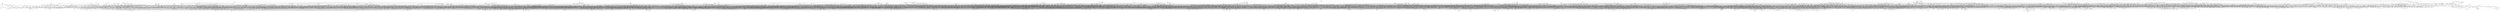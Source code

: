 strict graph "" {
	graph ["edge"="{'weight': ''}",
		"graph"="{}",
		"node"="{'label': '', 'weight': ''}"
	];
	3554	 [label=tb,
		weight=18];
	2375	 [label=hiv,
		weight=909];
	3554 -- 2375	 [weight=77.61989098532126];
	3840	 [label=photogrammetry,
		weight=150];
	3031	 [label="3d modeling",
		weight=66];
	3840 -- 3031	 [weight=108.94681487402704];
	1843	 [label="laser scanning",
		weight=57];
	3840 -- 1843	 [weight=234.60011651117028];
	2691	 [label="remote sensing",
		weight=1953];
	3840 -- 2691	 [weight=92.95936365747858];
	4435	 [label=geomatics,
		weight=80];
	3840 -- 4435	 [weight=140.20790964075198];
	72	 [label="cultural heritage",
		weight=126];
	3840 -- 72	 [weight=52.467667475352144];
	3846	 [label=surveying,
		weight=56];
	3840 -- 3846	 [weight=59.095808301391216];
	1084	 [label="diffusion imaging",
		weight=16];
	2063	 [label=mri,
		weight=637];
	1084 -- 2063	 [weight=53.62998543270773];
	4465	 [label="small-scale fisheries",
		weight=14];
	2033	 [label="social-ecological systems",
		weight=85];
	4465 -- 2033	 [weight=157.2395211184884];
	5234	 [label="exercise science",
		weight=64];
	1376	 [label=sport,
		weight=267];
	5234 -- 1376	 [weight=62.11215056734061];
	3904	 [label=arrhythmia,
		weight=49];
	3710	 [label="cardiac electrophysiology",
		weight=126];
	3904 -- 3710	 [weight=103.48656748505832];
	593	 [label=cardiology,
		weight=552];
	3904 -- 593	 [weight=54.80027283457821];
	1220	 [label=electrophysiology,
		weight=348];
	3904 -- 1220	 [weight=62.17798613021443];
	2134	 [label="ion channels",
		weight=248];
	3904 -- 2134	 [weight=65.50098911734463];
	3054	 [label="atrial fibrillation",
		weight=59];
	3904 -- 3054	 [weight=100.84642512377638];
	728	 [label=psychoneuroendocrinology,
		weight=24];
	3137	 [label=stress,
		weight=479];
	728 -- 3137	 [weight=75.78433800045221];
	378	 [label=health,
		weight=1282];
	5619	 [label="social care",
		weight=30];
	378 -- 5619	 [weight=59.72467772735634];
	5768	 [label="well-being",
		weight=230];
	378 -- 5768	 [weight=57.68350051716929];
	4190	 [label=aging,
		weight=1482];
	378 -- 4190	 [weight=50.301740289006794];
	775	 [label="occupational safety",
		weight=23];
	378 -- 775	 [weight=57.73617108171957];
	5063	 [label=identity,
		weight=456];
	4569	 [label=self,
		weight=86];
	5063 -- 4569	 [weight=104.80425886400012];
	203	 [label="sustainable transportation",
		weight=45];
	4203	 [label="intelligent transportation systems",
		weight=281];
	203 -- 4203	 [weight=56.165211691883854];
	3654	 [label="private equity",
		weight=38];
	3262	 [label="corporate finance",
		weight=610];
	3654 -- 3262	 [weight=59.22426233889917];
	898	 [label="venture capital",
		weight=85];
	3654 -- 898	 [weight=270.41827007868625];
	2151	 [label="high performance computing",
		weight=883];
	3170	 [label="computer architecture",
		weight=1187];
	2151 -- 3170	 [weight=55.395809774916955];
	2002	 [label=compilers,
		weight=365];
	2151 -- 2002	 [weight=50.341925256955996];
	4774	 [label=gpgpu,
		weight=110];
	2151 -- 4774	 [weight=63.48687713039664];
	303	 [label="parallel computing",
		weight=601];
	2151 -- 303	 [weight=88.56694527783397];
	3510	 [label="energy efficient computing",
		weight=23];
	2151 -- 3510	 [weight=50.60396680944011];
	3778	 [label="portfolio management",
		weight=28];
	3867	 [label=investments,
		weight=182];
	3778 -- 3867	 [weight=101.25724556897738];
	5349	 [label="intrusion detection systems",
		weight=12];
	5261	 [label="network security",
		weight=534];
	5349 -- 5261	 [weight=78.98408594867395];
	1373	 [label=frailty,
		weight=39];
	3393	 [label=sarcopenia,
		weight=39];
	1373 -- 3393	 [weight=162.2584439994295];
	5156	 [label="crisis communication",
		weight=40];
	5272	 [label="public relations",
		weight=145];
	5156 -- 5272	 [weight=189.8902664704382];
	3372	 [label="ultrafast optics",
		weight=99];
	806	 [label="nonlinear optics",
		weight=581];
	3372 -- 806	 [weight=78.91248237093971];
	131	 [label="radiation biology",
		weight=51];
	5518	 [label="radiation oncology",
		weight=182];
	131 -- 5518	 [weight=56.20789488517589];
	3258	 [label="radiation physics",
		weight=55];
	131 -- 3258	 [weight=102.38250188634373];
	2715	 [label="computational genetics",
		weight=27];
	2476	 [label="statistical genetics",
		weight=334];
	2715 -- 2476	 [weight=57.027771458373294];
	3687	 [label=neuroethics,
		weight=40];
	4444	 [label=bioethics,
		weight=294];
	3687 -- 4444	 [weight=91.60308871377933];
	5509	 [label="traffic control",
		weight=28];
	5509 -- 4203	 [weight=101.84483829144547];
	1968	 [label="flash memory",
		weight=21];
	842	 [label="storage systems",
		weight=139];
	1968 -- 842	 [weight=100.36101060495959];
	5184	 [label="financial econometrics",
		weight=169];
	4114	 [label="econometric theory",
		weight=33];
	5184 -- 4114	 [weight=72.56818381009248];
	4137	 [label=forecasting,
		weight=205];
	5184 -- 4137	 [weight=53.23357498936304];
	978	 [label="time series",
		weight=200];
	5184 -- 978	 [weight=93.24781327256095];
	5571	 [label="quantitative finance",
		weight=90];
	5184 -- 5571	 [weight=58.51991402346558];
	1839	 [label="asset pricing",
		weight=354];
	5184 -- 1839	 [weight=118.03210805499909];
	5188	 [label="hedge funds",
		weight=46];
	5184 -- 5188	 [weight=71.6926781243015];
	352	 [label=econometrics,
		weight=725];
	5184 -- 352	 [weight=64.19571208806904];
	5878	 [label="empirical finance",
		weight=38];
	5184 -- 5878	 [weight=112.74905677460484];
	3289	 [label="dynamic treatment regimes",
		weight=10];
	3976	 [label="survival analysis",
		weight=155];
	3289 -- 3976	 [weight=137.7645465376514];
	2018	 [label="mass transfer",
		weight=194];
	5859	 [label=refrigeration,
		weight=50];
	2018 -- 5859	 [weight=54.9787879158313];
	4693	 [label=heat,
		weight=184];
	2018 -- 4693	 [weight=660.2694426934123];
	1680	 [label=television,
		weight=68];
	3612	 [label=radio,
		weight=45];
	1680 -- 3612	 [weight=98.0186847793107];
	3777	 [label=cinema,
		weight=94];
	1680 -- 3777	 [weight=79.08309915537218];
	5304	 [label=documentary,
		weight=28];
	1680 -- 5304	 [weight=165.73696577518012];
	2631	 [label=film,
		weight=214];
	1680 -- 2631	 [weight=127.29811868675843];
	5617	 [label="ciencia poltica",
		weight=26];
	3798	 [label=sociologa,
		weight=97];
	5617 -- 3798	 [weight=143.99230057339074];
	2392	 [label="quantum hall effect",
		weight=19];
	3787	 [label=graphene,
		weight=900];
	2392 -- 3787	 [weight=55.1752665228156];
	1328	 [label="data warehouse",
		weight=22];
	1983	 [label="business intelligence",
		weight=196];
	1328 -- 1983	 [weight=82.5504213427597];
	4353	 [label="family planning",
		weight=22];
	3575	 [label="reproductive health",
		weight=154];
	4353 -- 3575	 [weight=139.7526709695439];
	3486	 [label=heterocycles,
		weight=20];
	5938	 [label="organic synthesis",
		weight=383];
	3486 -- 5938	 [weight=82.55740605762739];
	4047	 [label="answer set programming",
		weight=21];
	2491	 [label="knowledge representation",
		weight=282];
	4047 -- 2491	 [weight=93.91862625171908];
	628	 [label="logic programming",
		weight=84];
	4047 -- 628	 [weight=172.19195737477924];
	2190	 [label="comparative philosophy",
		weight=12];
	2234	 [label="chinese philosophy",
		weight=18];
	2190 -- 2234	 [weight=369.1429266072492];
	3926	 [label=ethics,
		weight=744];
	2190 -- 3926	 [weight=57.31554241816045];
	5435	 [label="usable security",
		weight=52];
	5088	 [label=privacy,
		weight=862];
	5435 -- 5088	 [weight=72.37360436684256];
	4126	 [label=nanotoxicology,
		weight=102];
	3555	 [label=toxicology,
		weight=509];
	4126 -- 3555	 [weight=51.33898545437297];
	3709	 [label=nanomedicine,
		weight=619];
	4126 -- 3709	 [weight=64.49845873099373];
	5269	 [label=palaeontology,
		weight=160];
	1026	 [label=palaeobotany,
		weight=33];
	5269 -- 1026	 [weight=74.58576273538688];
	4255	 [label=stratigraphy,
		weight=191];
	5269 -- 4255	 [weight=77.396341156706];
	1910	 [label=taphonomy,
		weight=60];
	5269 -- 1910	 [weight=64.4945021157883];
	4964	 [label=palaeoecology,
		weight=123];
	5269 -- 4964	 [weight=90.08604447872837];
	27	 [label=palaeobiology,
		weight=47];
	5269 -- 27	 [weight=145.88915985367268];
	1982	 [label="medical informatics",
		weight=305];
	5288	 [label="clinical decision support",
		weight=67];
	1982 -- 5288	 [weight=101.0515707514849];
	2049	 [label="health informatics",
		weight=418];
	1982 -- 2049	 [weight=55.32036362081822];
	4184	 [label="applied econometrics",
		weight=375];
	4114 -- 4184	 [weight=56.77730111873696];
	605	 [label="chinese linguistics",
		weight=26];
	1573	 [label="second language acquisition",
		weight=284];
	605 -- 1573	 [weight=84.08972362845175];
	2280	 [label=deafness,
		weight=48];
	2295	 [label=hearing,
		weight=102];
	2280 -- 2295	 [weight=90.38471279130002];
	2589	 [label="economics of the family",
		weight=10];
	3568	 [label="labor economics",
		weight=650];
	2589 -- 3568	 [weight=67.20600668112121];
	4394	 [label=dementia,
		weight=336];
	3525	 [label="cognitive aging",
		weight=108];
	4394 -- 3525	 [weight=61.49870803003764];
	5933	 [label="long-term care",
		weight=43];
	4394 -- 5933	 [weight=52.52738982022955];
	543	 [label="mild cognitive impairment",
		weight=24];
	4394 -- 543	 [weight=90.52747114439977];
	2209	 [label="alzheimer s disease",
		weight=394];
	4394 -- 2209	 [weight=89.06692925179725];
	5891	 [label=caregiving,
		weight=61];
	4394 -- 5891	 [weight=81.95206252599677];
	4533	 [label=neuropsychology,
		weight=464];
	4394 -- 4533	 [weight=68.26732836571011];
	4394 -- 4190	 [weight=79.94983754603095];
	1511	 [label=geriatrics,
		weight=96];
	4394 -- 1511	 [weight=60.21923623656156];
	3036	 [label=cellulose,
		weight=57];
	1692	 [label=biopolymers,
		weight=125];
	3036 -- 1692	 [weight=74.89519328322432];
	2373	 [label=lignin,
		weight=52];
	3036 -- 2373	 [weight=149.42310312126205];
	1411	 [label="virtual reality",
		weight=524];
	2142	 [label="virtual humans",
		weight=22];
	1411 -- 2142	 [weight=67.25680901968143];
	1679	 [label=haptics,
		weight=249];
	1411 -- 1679	 [weight=59.68127045261682];
	2409	 [label="computer graphics",
		weight=1251];
	1411 -- 2409	 [weight=91.80320708201778];
	2186	 [label="3d user interfaces",
		weight=31];
	1411 -- 2186	 [weight=141.755918318672];
	4025	 [label=presence,
		weight=14];
	1411 -- 4025	 [weight=63.25006822951625];
	5802	 [label="3d interaction",
		weight=12];
	1411 -- 5802	 [weight=79.73586260619739];
	710	 [label="augmented reality",
		weight=348];
	1411 -- 710	 [weight=158.34413755140164];
	2580	 [label="mixed reality",
		weight=51];
	1411 -- 2580	 [weight=71.72799501945495];
	1213	 [label="user experience",
		weight=249];
	5094	 [label="human-computer interaction",
		weight=1333];
	1213 -- 5094	 [weight=60.575238410797475];
	4739	 [label=usability,
		weight=234];
	1213 -- 4739	 [weight=145.8317405769192];
	4366	 [label="user interfaces",
		weight=67];
	1213 -- 4366	 [weight=62.865021056321126];
	826	 [label="interaction design",
		weight=304];
	1213 -- 826	 [weight=91.7218057944794];
	4667	 [label="ecological psychology",
		weight=23];
	5513	 [label=perception,
		weight=492];
	4667 -- 5513	 [weight=59.38563423073591];
	3444	 [label="child health",
		weight=187];
	5800	 [label="global health",
		weight=484];
	3444 -- 5800	 [weight=53.769921626886266];
	5214	 [label=maternal,
		weight=126];
	3444 -- 5214	 [weight=476.9948735697958];
	1102	 [label=paediatrics,
		weight=72];
	3444 -- 1102	 [weight=54.422373744289736];
	5408	 [label="sexually transmitted infections",
		weight=20];
	5408 -- 2375	 [weight=80.32822800285945];
	2020	 [label="decision theory",
		weight=190];
	1531	 [label="formal epistemology",
		weight=26];
	2020 -- 1531	 [weight=89.98059714967481];
	1429	 [label="microeconomic theory",
		weight=130];
	2020 -- 1429	 [weight=86.13042579852038];
	2916	 [label="game theory",
		weight=1138];
	2020 -- 2916	 [weight=73.38245461198575];
	3718	 [label="experimental economics",
		weight=448];
	2020 -- 3718	 [weight=61.664763117386855];
	4489	 [label=dietetics,
		weight=37];
	2729	 [label=nutrition,
		weight=1015];
	4489 -- 2729	 [weight=130.43690180087654];
	3086	 [label="non-communicable diseases",
		weight=28];
	3086 -- 5800	 [weight=100.8502342429932];
	1652	 [label=gambling,
		weight=53];
	2846	 [label=addiction,
		weight=507];
	1652 -- 2846	 [weight=71.53053731456994];
	5093	 [label="cell adhesion",
		weight=63];
	100	 [label=integrins,
		weight=27];
	5093 -- 100	 [weight=263.05289862901];
	1714	 [label="cell mechanics",
		weight=121];
	5093 -- 1714	 [weight=72.40117010804028];
	1795	 [label="cell migration",
		weight=88];
	5093 -- 1795	 [weight=133.5065572466468];
	146	 [label=elastography,
		weight=34];
	617	 [label="ultrasound imaging",
		weight=77];
	146 -- 617	 [weight=123.65276331555857];
	3563	 [label=ultrasound,
		weight=264];
	146 -- 3563	 [weight=85.79467671357361];
	2254	 [label="embedded librarianship",
		weight=12];
	3681	 [label="information literacy",
		weight=324];
	2254 -- 3681	 [weight=86.94269683387135];
	4847	 [label="public understanding of science",
		weight=29];
	3877	 [label="science communication",
		weight=202];
	4847 -- 3877	 [weight=106.24567869683695];
	5050	 [label=ergonomics,
		weight=239];
	1117	 [label="digital human modeling",
		weight=15];
	5050 -- 1117	 [weight=120.75263708707772];
	4278	 [label="occupational health",
		weight=115];
	5050 -- 4278	 [weight=70.72295214778973];
	911	 [label="human factors",
		weight=445];
	5050 -- 911	 [weight=199.2771757285336];
	5785	 [label="musculoskeletal disorders",
		weight=23];
	5050 -- 5785	 [weight=121.88053879418338];
	3208	 [label="inclusive design",
		weight=38];
	5050 -- 3208	 [weight=75.80278198584425];
	2128	 [label=biomechanics,
		weight=1657];
	5050 -- 2128	 [weight=69.71257452593451];
	4503	 [label=safety,
		weight=256];
	5050 -- 4503	 [weight=65.52902653229576];
	2690	 [label="occupational biomechanics",
		weight=18];
	5050 -- 2690	 [weight=165.36549170567255];
	2858	 [label="physics of cancer",
		weight=18];
	2858 -- 1714	 [weight=116.20338120794453];
	5456	 [label="economic networks",
		weight=17];
	1218	 [label=social,
		weight=411];
	5456 -- 1218	 [weight=151.35849678025284];
	1759	 [label=solitons,
		weight=52];
	806 -- 1759	 [weight=62.235978099727895];
	4963	 [label=plasmonics,
		weight=1034];
	806 -- 4963	 [weight=51.6421411644612];
	1671	 [label=photonics,
		weight=1310];
	806 -- 1671	 [weight=75.73554889144121];
	2621	 [label="optical fiber",
		weight=69];
	806 -- 2621	 [weight=72.03836229960616];
	5440	 [label="silicon photonics",
		weight=244];
	806 -- 5440	 [weight=57.22276530213427];
	2422	 [label="frequency combs",
		weight=16];
	806 -- 2422	 [weight=56.16539313569744];
	4296	 [label="fiber lasers",
		weight=96];
	806 -- 4296	 [weight=72.48651471890759];
	2103	 [label=nanophotonics,
		weight=812];
	806 -- 2103	 [weight=69.01529237798812];
	677	 [label="quantum optics",
		weight=864];
	806 -- 677	 [weight=103.87104356247266];
	2584	 [label="laser physics",
		weight=86];
	806 -- 2584	 [weight=84.70434893397834];
	4987	 [label=lasers,
		weight=427];
	806 -- 4987	 [weight=86.59137844215583];
	577	 [label=appetite,
		weight=23];
	741	 [label=obesity,
		weight=929];
	577 -- 741	 [weight=74.07164769976991];
	4101	 [label="structural dynamics",
		weight=336];
	2520	 [label="wind engineering",
		weight=76];
	4101 -- 2520	 [weight=67.72708410890006];
	5325	 [label="model updating",
		weight=13];
	4101 -- 5325	 [weight=82.01860792099899];
	5022	 [label="modal analysis",
		weight=46];
	4101 -- 5022	 [weight=72.5970615346234];
	3430	 [label="random vibrations",
		weight=18];
	4101 -- 3430	 [weight=69.67852382429066];
	2467	 [label="structural control",
		weight=61];
	4101 -- 2467	 [weight=113.53298021099599];
	3424	 [label="earthquake engineering",
		weight=482];
	4101 -- 3424	 [weight=170.3242290363399];
	1758	 [label="nonlinear vibration",
		weight=34];
	4101 -- 1758	 [weight=50.64294915504589];
	3225	 [label=aeroelasticity,
		weight=83];
	4101 -- 3225	 [weight=81.03698214900581];
	5533	 [label="seismic isolation",
		weight=19];
	4101 -- 5533	 [weight=79.13274518284294];
	3509	 [label="structural health monitoring",
		weight=381];
	4101 -- 3509	 [weight=98.16910595668014];
	4052	 [label="vibration control",
		weight=81];
	4101 -- 4052	 [weight=71.07340499550854];
	981	 [label=vibration,
		weight=347];
	4101 -- 981	 [weight=76.42092074970647];
	4183	 [label="damage detection",
		weight=29];
	4101 -- 4183	 [weight=64.01455467217451];
	2929	 [label="bridge engineering",
		weight=86];
	4101 -- 2929	 [weight=90.24343311635552];
	2172	 [label=himalaya,
		weight=18];
	5651	 [label="structural geology",
		weight=344];
	2172 -- 5651	 [weight=68.86151853915656];
	2187	 [label=tectonics,
		weight=566];
	2172 -- 2187	 [weight=62.59925290680776];
	3487	 [label="human resources",
		weight=55];
	2569	 [label="organizational behavior",
		weight=385];
	3487 -- 2569	 [weight=61.97998243449013];
	1203	 [label="noncommutative geometry",
		weight=46];
	324	 [label="quantum groups",
		weight=27];
	1203 -- 324	 [weight=153.91104643462245];
	4536	 [label="operator algebras",
		weight=81];
	1203 -- 4536	 [weight=207.32636189795878];
	598	 [label="mathematical physics",
		weight=511];
	1203 -- 598	 [weight=100.09533249162266];
	2643	 [label="dna assembly",
		weight=7];
	3956	 [label="synthetic biology",
		weight=920];
	2643 -- 3956	 [weight=67.51917914968318];
	1791	 [label="concrete structures",
		weight=56];
	1926	 [label="steel structures",
		weight=96];
	1791 -- 1926	 [weight=86.24811327514078];
	4417	 [label="structural engineering",
		weight=543];
	1791 -- 4417	 [weight=82.77606041779791];
	1791 -- 3424	 [weight=60.36138267582985];
	2826	 [label=vision,
		weight=495];
	904	 [label=attention,
		weight=608];
	2826 -- 904	 [weight=108.18077422492182];
	2826 -- 5513	 [weight=80.07685172381915];
	5690	 [label="perceptual learning",
		weight=36];
	2826 -- 5690	 [weight=54.04315748591631];
	1637	 [label=action,
		weight=89];
	2826 -- 1637	 [weight=55.77394559290659];
	4492	 [label=psychophysics,
		weight=156];
	2826 -- 4492	 [weight=84.29802527475967];
	5918	 [label="eye movements",
		weight=119];
	2826 -- 5918	 [weight=66.79502127076643];
	2338	 [label="thermal transport",
		weight=48];
	3177	 [label=thermoelectrics,
		weight=268];
	2338 -- 3177	 [weight=95.5460586030556];
	1475	 [label=primatology,
		weight=88];
	4835	 [label="behavioral ecology",
		weight=386];
	1475 -- 4835	 [weight=63.57811123309005];
	5039	 [label="biological anthropology",
		weight=134];
	1475 -- 5039	 [weight=116.45978905863261];
	3107	 [label="judicial politics",
		weight=66];
	366	 [label=courts,
		weight=35];
	3107 -- 366	 [weight=131.64550576732006];
	5178	 [label="political science",
		weight=825];
	3107 -- 5178	 [weight=50.11910971943189];
	4044	 [label="public law",
		weight=71];
	3107 -- 4044	 [weight=79.18162136764701];
	250	 [label="american politics",
		weight=239];
	3107 -- 250	 [weight=122.25712793819875];
	4368	 [label=biochemistry,
		weight=2460];
	1828	 [label=microbiology,
		weight=2355];
	4368 -- 1828	 [weight=57.448147214042116];
	3363	 [label="molecular biology",
		weight=2880];
	4368 -- 3363	 [weight=164.8798034659587];
	2333	 [label="structural biology",
		weight=1299];
	4368 -- 2333	 [weight=139.65961291105552];
	5551	 [label=enzymology,
		weight=237];
	4368 -- 5551	 [weight=76.13258228221012];
	5245	 [label=biophysics,
		weight=2308];
	4368 -- 5245	 [weight=99.06904664961431];
	2770	 [label="cell biology",
		weight=1749];
	4368 -- 2770	 [weight=114.53805909320235];
	4400	 [label="clumped isotopes",
		weight=16];
	5216	 [label=paleoclimate,
		weight=312];
	4400 -- 5216	 [weight=76.7116156167343];
	3767	 [label="developmental biology",
		weight=916];
	2468	 [label=morphogenesis,
		weight=49];
	3767 -- 2468	 [weight=55.252150004213625];
	2901	 [label="stem cell biology",
		weight=423];
	3767 -- 2901	 [weight=61.77706359227273];
	178	 [label=regeneration,
		weight=163];
	3767 -- 178	 [weight=58.076978237007715];
	985	 [label=zebrafish,
		weight=109];
	3767 -- 985	 [weight=59.746843065581274];
	1109	 [label=genetics,
		weight=3043];
	3767 -- 1109	 [weight=58.81453578206946];
	1754	 [label=cell,
		weight=198];
	3767 -- 1754	 [weight=67.47425782728561];
	3767 -- 2770	 [weight=62.182603528717344];
	3737	 [label="experimental philosophy",
		weight=26];
	4421	 [label="philosophy of mind",
		weight=242];
	3737 -- 4421	 [weight=79.71045765330027];
	3771	 [label="moral psychology",
		weight=115];
	3737 -- 3771	 [weight=165.30837802125586];
	1527	 [label=epistemology,
		weight=269];
	3737 -- 1527	 [weight=86.4075868444778];
	4172	 [label="experimental mechanics",
		weight=93];
	5416	 [label="solid mechanics",
		weight=446];
	4172 -- 5416	 [weight=57.49443104847642];
	3303	 [label="microbial ecology",
		weight=872];
	1828 -- 3303	 [weight=57.730088967573025];
	1828 -- 3363	 [weight=86.0067939609426];
	1268	 [label=immunology,
		weight=2783];
	1828 -- 1268	 [weight=85.47221447964561];
	2511	 [label=virology,
		weight=1004];
	1828 -- 2511	 [weight=61.81077594990224];
	4731	 [label="antibiotic resistance",
		weight=187];
	1828 -- 4731	 [weight=68.7594614664901];
	2969	 [label="infectious diseases",
		weight=1025];
	1828 -- 2969	 [weight=64.04917371080333];
	3628	 [label=biotechnology,
		weight=1182];
	1828 -- 3628	 [weight=71.32253177963348];
	614	 [label="brain stimulation",
		weight=75];
	1971	 [label=neuromodulation,
		weight=118];
	614 -- 1971	 [weight=57.56848222298369];
	2557	 [label="tectonic geomorphology",
		weight=40];
	5062	 [label=paleoseismology,
		weight=33];
	2557 -- 5062	 [weight=149.29206206680718];
	1271	 [label="active tectonics",
		weight=51];
	2557 -- 1271	 [weight=220.1751932670552];
	2557 -- 5651	 [weight=84.66576838962231];
	450	 [label=rhizobia,
		weight=12];
	3962	 [label=symbiosis,
		weight=223];
	450 -- 3962	 [weight=104.82395512798615];
	3748	 [label="radar meteorology",
		weight=25];
	2609	 [label="cloud physics",
		weight=52];
	3748 -- 2609	 [weight=175.51612037917894];
	5237	 [label=snow,
		weight=43];
	3944	 [label=hydrology,
		weight=1221];
	5237 -- 3944	 [weight=54.99571059554799];
	5299	 [label="population dynamics",
		weight=163];
	5712	 [label=fisheries,
		weight=405];
	5299 -- 5712	 [weight=59.545571244876406];
	1798	 [label="geotechnical earthquake engineering",
		weight=62];
	3425	 [label=liquefaction,
		weight=18];
	1798 -- 3425	 [weight=162.37144218063676];
	2706	 [label="computational geomechanics",
		weight=29];
	1798 -- 2706	 [weight=127.90470232739733];
	4906	 [label="soil-structure interaction",
		weight=64];
	1798 -- 4906	 [weight=200.90046236937062];
	4651	 [label="soil dynamics",
		weight=41];
	1798 -- 4651	 [weight=197.22930826928282];
	919	 [label=radiochemistry,
		weight=61];
	523	 [label=pet,
		weight=143];
	919 -- 523	 [weight=77.35115882831289];
	2277	 [label=discourse,
		weight=100];
	5203	 [label=pragmatics,
		weight=257];
	2277 -- 5203	 [weight=50.587812765370394];
	5913	 [label="corporate disclosure",
		weight=24];
	2456	 [label="financial accounting",
		weight=189];
	5913 -- 2456	 [weight=80.4826560720746];
	4822	 [label="insulin resistance",
		weight=74];
	1060	 [label="type 2 diabetes",
		weight=81];
	4822 -- 1060	 [weight=81.67213821988227];
	1589	 [label=diabetes,
		weight=989];
	4822 -- 1589	 [weight=69.89395185650883];
	4822 -- 741	 [weight=68.68565664467073];
	4894	 [label="conjugated polymers",
		weight=53];
	1716	 [label="organic electronics",
		weight=472];
	4894 -- 1716	 [weight=74.14817088098394];
	4336	 [label=visualization,
		weight=533];
	500	 [label="visual analytics",
		weight=235];
	4336 -- 500	 [weight=89.03378789084925];
	4336 -- 2409	 [weight=115.3719654441446];
	4570	 [label=graphics,
		weight=141];
	4336 -- 4570	 [weight=82.15926486495553];
	3584	 [label=voice,
		weight=53];
	4677	 [label=speech,
		weight=252];
	3584 -- 4677	 [weight=62.46740159731455];
	3267	 [label=astrophysics,
		weight=988];
	5090	 [label="gravitational waves",
		weight=107];
	3267 -- 5090	 [weight=85.8549947827752];
	414	 [label="black holes",
		weight=92];
	3267 -- 414	 [weight=59.65217276406754];
	2439	 [label="radio astronomy",
		weight=70];
	3267 -- 2439	 [weight=71.91646967166938];
	5834	 [label="general relativity",
		weight=152];
	3267 -- 5834	 [weight=50.90622147672836];
	1871	 [label=astronomy,
		weight=609];
	3267 -- 1871	 [weight=278.9200861306731];
	5092	 [label="neutron stars",
		weight=43];
	3267 -- 5092	 [weight=52.4171449877914];
	4927	 [label=cosmology,
		weight=643];
	3267 -- 4927	 [weight=212.40496795814576];
	3275	 [label=galaxies,
		weight=20];
	3267 -- 3275	 [weight=57.739182401706195];
	1048	 [label="interstellar medium",
		weight=32];
	3267 -- 1048	 [weight=50.658618461424936];
	2560	 [label=physics,
		weight=2647];
	3267 -- 2560	 [weight=54.1273052777201];
	3005	 [label="algorithmic game theory",
		weight=136];
	3592	 [label="mechanism design",
		weight=232];
	3005 -- 3592	 [weight=86.34513312498423];
	5753	 [label="learning theory",
		weight=85];
	3005 -- 5753	 [weight=50.342769237817514];
	874	 [label="combinatorial optimization",
		weight=333];
	3005 -- 874	 [weight=50.753947400401984];
	3900	 [label=algorithms,
		weight=1235];
	3005 -- 3900	 [weight=76.77115144031364];
	831	 [label="online algorithms",
		weight=46];
	3005 -- 831	 [weight=159.96742588443942];
	5845	 [label="computational social choice",
		weight=28];
	3005 -- 5845	 [weight=117.1596108094807];
	739	 [label="approximation algorithms",
		weight=105];
	3005 -- 739	 [weight=143.64133096026075];
	2914	 [label=reporting,
		weight=21];
	2914 -- 2456	 [weight=143.46233297990833];
	2221	 [label="abiotic stress",
		weight=95];
	1501	 [label="plant physiology",
		weight=383];
	2221 -- 1501	 [weight=66.15665840414358];
	3237	 [label="plant molecular biology",
		weight=192];
	2221 -- 3237	 [weight=53.41388733177991];
	3936	 [label=autism,
		weight=560];
	64	 [label="behavior analysis",
		weight=73];
	3936 -- 64	 [weight=62.389024728851986];
	1960	 [label="applied behavior analysis",
		weight=53];
	3936 -- 1960	 [weight=99.53606471159915];
	2391	 [label="developmental disabilities",
		weight=73];
	3936 -- 2391	 [weight=98.16766576786891];
	3422	 [label="intellectual disability",
		weight=91];
	3936 -- 3422	 [weight=87.8749758545615];
	744	 [label="sensory processing",
		weight=40];
	3936 -- 744	 [weight=54.210553732209235];
	5253	 [label="numerical linear algebra",
		weight=166];
	3113	 [label="scientific computing",
		weight=591];
	5253 -- 3113	 [weight=100.69738914874505];
	438	 [label="mathematical software",
		weight=18];
	5253 -- 438	 [weight=99.19405972943537];
	575	 [label="numerical analysis",
		weight=815];
	5253 -- 575	 [weight=112.68065104971285];
	2701	 [label="photonic crystals",
		weight=187];
	2701 -- 4963	 [weight=83.82623623803302];
	5026	 [label="slow light",
		weight=22];
	2701 -- 5026	 [weight=84.51699926385912];
	2162	 [label=metamaterials,
		weight=673];
	2701 -- 2162	 [weight=93.9187543334338];
	2701 -- 2103	 [weight=97.03206606791564];
	1972	 [label=phonology,
		weight=222];
	3429	 [label=phonetics,
		weight=234];
	1972 -- 3429	 [weight=424.2586626832318];
	4145	 [label=sociolinguistics,
		weight=280];
	1972 -- 4145	 [weight=65.0082127091443];
	956	 [label="language acquisition",
		weight=194];
	1972 -- 956	 [weight=52.05743296749897];
	3447	 [label=syntax,
		weight=281];
	1972 -- 3447	 [weight=61.27102788776549];
	3434	 [label=linguistics,
		weight=872];
	1972 -- 3434	 [weight=104.32874490728528];
	5786	 [label="historical linguistics",
		weight=93];
	1972 -- 5786	 [weight=144.5846322816482];
	1972 -- 1573	 [weight=57.342367832867474];
	2981	 [label="speech production",
		weight=57];
	1972 -- 2981	 [weight=56.14514625647337];
	5424	 [label=morphology,
		weight=231];
	1972 -- 5424	 [weight=111.55549948668224];
	4275	 [label=prosody,
		weight=89];
	1972 -- 4275	 [weight=109.20662467327287];
	2331	 [label="language documentation",
		weight=36];
	1972 -- 2331	 [weight=70.70543046489018];
	5602	 [label="language variation",
		weight=46];
	1972 -- 5602	 [weight=71.4735505157382];
	2006	 [label=psycholinguistics,
		weight=435];
	1972 -- 2006	 [weight=52.03334586878756];
	31	 [label="sound change",
		weight=12];
	1972 -- 31	 [weight=105.06003696050277];
	5885	 [label=biosensors,
		weight=750];
	5390	 [label="biofuel cells",
		weight=26];
	5885 -- 5390	 [weight=71.07585548439047];
	770	 [label=microfluidics,
		weight=1372];
	5885 -- 770	 [weight=66.62599325444812];
	3024	 [label=nanobiotechnology,
		weight=190];
	5885 -- 3024	 [weight=61.86348469517821];
	2358	 [label=biomems,
		weight=197];
	5885 -- 2358	 [weight=67.79677549274709];
	2406	 [label=electrochemistry,
		weight=1283];
	5885 -- 2406	 [weight=66.20792532716236];
	258	 [label=biochip,
		weight=17];
	5885 -- 258	 [weight=63.94062368928292];
	5628	 [label="enzyme engineering",
		weight=24];
	957	 [label=biocatalysis,
		weight=123];
	5628 -- 957	 [weight=133.0837637095507];
	3569	 [label="celestial mechanics",
		weight=49];
	5228	 [label="dynamical systems",
		weight=781];
	3569 -- 5228	 [weight=78.36413849965237];
	3200	 [label=astrodynamics,
		weight=74];
	3569 -- 3200	 [weight=180.13417815619272];
	1206	 [label=agroforestry,
		weight=57];
	1385	 [label=forestry,
		weight=231];
	1206 -- 1385	 [weight=55.03559956501887];
	5736	 [label=asteroids,
		weight=24];
	102	 [label=comets,
		weight=26];
	5736 -- 102	 [weight=398.16176867245036];
	5028	 [label="planetary science",
		weight=383];
	5736 -- 5028	 [weight=65.91500838548131];
	2883	 [label=hippocampus,
		weight=79];
	5480	 [label=memory,
		weight=996];
	2883 -- 5480	 [weight=89.95161712415853];
	2919	 [label="prefrontal cortex",
		weight=44];
	2883 -- 2919	 [weight=91.95870573605174];
	110	 [label="episodic memory",
		weight=38];
	2883 -- 110	 [weight=98.96220824845186];
	2394	 [label="quantum error correction",
		weight=14];
	4375	 [label="quantum information",
		weight=763];
	2394 -- 4375	 [weight=61.12935029594011];
	5004	 [label="quantum computing",
		weight=385];
	2394 -- 5004	 [weight=86.13581902533953];
	1613	 [label=sex,
		weight=24];
	1245	 [label=gender,
		weight=1615];
	1613 -- 1245	 [weight=54.89840070377812];
	3693	 [label="additive manufacturing",
		weight=368];
	4986	 [label=cam,
		weight=83];
	3693 -- 4986	 [weight=56.720715106939224];
	5024	 [label=cad,
		weight=203];
	3693 -- 5024	 [weight=62.55724558709293];
	5895	 [label="3d printing",
		weight=255];
	3693 -- 5895	 [weight=191.53192782134096];
	3140	 [label="rapid prototyping",
		weight=59];
	3693 -- 3140	 [weight=98.02526268559474];
	5655	 [label="selective laser melting",
		weight=12];
	3693 -- 5655	 [weight=81.57083790397981];
	3816	 [label="trade policy",
		weight=28];
	2337	 [label="international trade",
		weight=414];
	3816 -- 2337	 [weight=50.27290630675831];
	246	 [label="context-aware computing",
		weight=28];
	1925	 [label="ubiquitous computing",
		weight=412];
	246 -- 1925	 [weight=67.23340193553898];
	4108	 [label="computational geometry",
		weight=320];
	2411	 [label="data structures",
		weight=165];
	4108 -- 2411	 [weight=117.80338890407687];
	5759	 [label="discrete geometry",
		weight=58];
	4108 -- 5759	 [weight=66.22369406422824];
	653	 [label="computational topology",
		weight=45];
	4108 -- 653	 [weight=75.22159559812903];
	1752	 [label=discrete,
		weight=19];
	4108 -- 1752	 [weight=139.07515788600296];
	2779	 [label="mesh generation",
		weight=32];
	4108 -- 2779	 [weight=53.50361794074599];
	4108 -- 3900	 [weight=117.25389867783323];
	4501	 [label="graph algorithms",
		weight=93];
	4108 -- 4501	 [weight=62.70971995394148];
	2537	 [label="graph drawing",
		weight=52];
	4108 -- 2537	 [weight=161.08534706914566];
	3567	 [label=geodesy,
		weight=182];
	1007	 [label=seismology,
		weight=460];
	3567 -- 1007	 [weight=59.05839051023089];
	778	 [label=geodynamics,
		weight=221];
	3567 -- 778	 [weight=71.9184275392891];
	3567 -- 1271	 [weight=74.97937471694028];
	4399	 [label=insar,
		weight=51];
	3567 -- 4399	 [weight=74.97937471694028];
	3567 -- 4435	 [weight=59.81785727047649];
	132	 [label=gnss,
		weight=110];
	3567 -- 132	 [weight=89.31514492820243];
	5750	 [label=gps,
		weight=112];
	3567 -- 5750	 [weight=94.84478850717898];
	5825	 [label=geophysics,
		weight=933];
	3567 -- 5825	 [weight=93.90283679112984];
	3567 -- 3846	 [weight=89.45773924850094];
	2507	 [label="crustal deformation",
		weight=35];
	3567 -- 2507	 [weight=79.2198505016028];
	2436	 [label="queueing theory",
		weight=105];
	2124	 [label="applied probability",
		weight=155];
	2436 -- 2124	 [weight=148.70866267876383];
	5277	 [label="stochastic processes",
		weight=349];
	2436 -- 5277	 [weight=61.196348556505434];
	5729	 [label="performance evaluation",
		weight=147];
	2436 -- 5729	 [weight=50.81141435904298];
	2135	 [label="stochastic modeling",
		weight=163];
	2436 -- 2135	 [weight=82.798772376388];
	217	 [label=archaeology,
		weight=714];
	1848	 [label=archaeobotany,
		weight=32];
	217 -- 1848	 [weight=95.54898102393199];
	1419	 [label=egyptology,
		weight=23];
	217 -- 1419	 [weight=56.308583245836765];
	1400	 [label=neolithic,
		weight=33];
	217 -- 1400	 [weight=88.19406695168867];
	5921	 [label="rock art",
		weight=17];
	217 -- 5921	 [weight=65.53889326359376];
	5029	 [label=geoarchaeology,
		weight=74];
	217 -- 5029	 [weight=78.42398396456356];
	5669	 [label=archaeometry,
		weight=46];
	217 -- 5669	 [weight=69.65326447585717];
	1988	 [label=paleoethnobotany,
		weight=14];
	217 -- 1988	 [weight=63.19971045373843];
	1431	 [label=heritage,
		weight=95];
	217 -- 1431	 [weight=58.73580026968622];
	3834	 [label=anthropology,
		weight=715];
	217 -- 3834	 [weight=116.90812484714573];
	5616	 [label=zooarchaeology,
		weight=88];
	217 -- 5616	 [weight=111.55336775525406];
	5225	 [label="historical archaeology",
		weight=44];
	217 -- 5225	 [weight=66.1259240333626];
	1424	 [label=pottery,
		weight=12];
	217 -- 1424	 [weight=87.81852573196264];
	3214	 [label="landscape archaeology",
		weight=34];
	217 -- 3214	 [weight=52.060486662209904];
	5451	 [label=prehistory,
		weight=67];
	217 -- 5451	 [weight=127.92165846276353];
	2268	 [label="archaeological theory",
		weight=22];
	217 -- 2268	 [weight=72.01015412416474];
	3896	 [label=mesoamerica,
		weight=22];
	217 -- 3896	 [weight=72.01015412416474];
	5103	 [label=andes,
		weight=22];
	217 -- 5103	 [weight=50.365527128781125];
	1676	 [label="ancient history",
		weight=53];
	217 -- 1676	 [weight=64.86228644240171];
	4764	 [label="organic geochemistry",
		weight=126];
	4972	 [label="stable isotope geochemistry",
		weight=57];
	4764 -- 4972	 [weight=85.26670778700127];
	2000	 [label=paleoclimatology,
		weight=231];
	4764 -- 2000	 [weight=58.11430596398064];
	2137	 [label=geomicrobiology,
		weight=132];
	4764 -- 2137	 [weight=62.961768572192575];
	4764 -- 5216	 [weight=59.06918077728222];
	2760	 [label=biogeochemistry,
		weight=861];
	4764 -- 2760	 [weight=95.72404808323567];
	4324	 [label=biodegradation,
		weight=59];
	1272	 [label="environmental microbiology",
		weight=358];
	4324 -- 1272	 [weight=55.836215971271976];
	3631	 [label="urban morphology",
		weight=18];
	5565	 [label="urban design",
		weight=198];
	3631 -- 5565	 [weight=105.96147169278284];
	1670	 [label=trauma,
		weight=364];
	5038	 [label=grief,
		weight=20];
	1670 -- 5038	 [weight=63.493597514351386];
	4077	 [label=ptsd,
		weight=186];
	1670 -- 4077	 [weight=149.14665004985054];
	1065	 [label="sexual assault",
		weight=41];
	1670 -- 1065	 [weight=59.080572927633945];
	1169	 [label=vgi,
		weight=22];
	2061	 [label=gis,
		weight=1284];
	1169 -- 2061	 [weight=58.99592663893184];
	1300	 [label="distributed computing",
		weight=516];
	1883	 [label="grid computing",
		weight=109];
	1300 -- 1883	 [weight=75.99498933287914];
	1030	 [label=parallel,
		weight=232];
	1300 -- 1030	 [weight=260.9661357961526];
	4448	 [label="cloud computing",
		weight=1501];
	1300 -- 4448	 [weight=80.19780190333961];
	4900	 [label="hunter-gatherers",
		weight=29];
	764	 [label="human behavioral ecology",
		weight=33];
	4900 -- 764	 [weight=175.3476115305166];
	3027	 [label="halogen bonding",
		weight=12];
	2034	 [label="supramolecular chemistry",
		weight=364];
	3027 -- 2034	 [weight=82.01860792099899];
	3942	 [label="stem cells",
		weight=1176];
	5661	 [label=pluripotency,
		weight=20];
	3942 -- 5661	 [weight=64.68836452115094];
	5078	 [label=reprogramming,
		weight=35];
	3942 -- 5078	 [weight=84.46038958035456];
	3942 -- 178	 [weight=71.80276484271911];
	4505	 [label=cancer,
		weight=2228];
	3942 -- 4505	 [weight=68.0392811522062];
	2388	 [label="tissue engineering",
		weight=1425];
	3942 -- 2388	 [weight=119.41218133717788];
	5403	 [label=biomaterials,
		weight=2072];
	3942 -- 5403	 [weight=78.21477781330495];
	418	 [label=cardiomyocytes,
		weight=11];
	3942 -- 418	 [weight=55.527060582274615];
	3056	 [label="regenerative medicine",
		weight=573];
	3942 -- 3056	 [weight=132.3810085300846];
	3670	 [label="medical ethics",
		weight=84];
	3670 -- 4444	 [weight=126.415997601958];
	5425	 [label="history of medicine",
		weight=73];
	3670 -- 5425	 [weight=80.74594840783199];
	359	 [label="research ethics",
		weight=67];
	3670 -- 359	 [weight=96.34483230764502];
	5643	 [label="earth observation",
		weight=54];
	5643 -- 2691	 [weight=63.68349028551996];
	5676	 [label="demand response",
		weight=79];
	4593	 [label="power systems",
		weight=591];
	5676 -- 4593	 [weight=58.34922936455645];
	5426	 [label="energy management",
		weight=101];
	5676 -- 5426	 [weight=60.64003147929551];
	5928	 [label="smart grid",
		weight=770];
	5676 -- 5928	 [weight=135.3810936317033];
	135	 [label="electricity markets",
		weight=102];
	5676 -- 135	 [weight=90.5612422421567];
	404	 [label="x-ray diffraction",
		weight=82];
	4105	 [label=crystallography,
		weight=324];
	404 -- 4105	 [weight=60.844008002521164];
	2674	 [label=torrefaction,
		weight=16];
	3287	 [label=pyrolysis,
		weight=76];
	2674 -- 3287	 [weight=155.54859889671025];
	824	 [label="social movements",
		weight=457];
	1868	 [label="collective action",
		weight=85];
	824 -- 1868	 [weight=77.77773852283822];
	2463	 [label="environmental sociology",
		weight=119];
	824 -- 2463	 [weight=85.04826630520239];
	2121	 [label="political sociology",
		weight=200];
	824 -- 2121	 [weight=116.31460618688223];
	1629	 [label=protest,
		weight=31];
	824 -- 1629	 [weight=98.63124182912928];
	3652	 [label=activism,
		weight=87];
	824 -- 3652	 [weight=58.73371342346707];
	1389	 [label="historical sociology",
		weight=49];
	824 -- 1389	 [weight=72.34726650684226];
	149	 [label="contentious politics",
		weight=24];
	824 -- 149	 [weight=77.59260374225283];
	1354	 [label="movement science",
		weight=10];
	2236	 [label="motor control",
		weight=416];
	1354 -- 2236	 [weight=84.04763010390212];
	3829	 [label=microarchitecture,
		weight=18];
	3829 -- 3170	 [weight=61.70088241487775];
	375	 [label="food safety",
		weight=256];
	4679	 [label="food processing",
		weight=53];
	375 -- 4679	 [weight=69.73847294994908];
	2424	 [label="food microbiology",
		weight=128];
	375 -- 2424	 [weight=209.6037437782362];
	2542	 [label=mycotoxins,
		weight=28];
	375 -- 2542	 [weight=74.6696499116242];
	3313	 [label="food engineering",
		weight=115];
	375 -- 3313	 [weight=68.321793686004];
	5364	 [label="ecological restoration",
		weight=42];
	4508	 [label="forest ecology",
		weight=315];
	5364 -- 4508	 [weight=54.90380033488472];
	4951	 [label="freshwater ecology",
		weight=149];
	4729	 [label="ecosystem functioning",
		weight=75];
	4951 -- 4729	 [weight=51.20665568389621];
	235	 [label="food webs",
		weight=123];
	4951 -- 235	 [weight=59.96574010294858];
	1655	 [label="visual cognition",
		weight=62];
	1655 -- 904	 [weight=78.96074504781039];
	3066	 [label="conceptual modeling",
		weight=59];
	3662	 [label=ontologies,
		weight=331];
	3066 -- 3662	 [weight=71.02283359116868];
	1899	 [label=cognition,
		weight=941];
	1899 -- 5480	 [weight=50.301502516584854];
	2230	 [label=emotion,
		weight=951];
	1899 -- 2230	 [weight=56.306758207330006];
	1899 -- 904	 [weight=52.96016387482547];
	1899 -- 5513	 [weight=61.708655545540935];
	541	 [label="music perception",
		weight=39];
	1899 -- 541	 [weight=51.71055845873632];
	808	 [label=language,
		weight=594];
	1899 -- 808	 [weight=53.60012563571213];
	994	 [label=accelerometry,
		weight=10];
	1387	 [label="physical activity",
		weight=452];
	994 -- 1387	 [weight=80.62524059933715];
	1603	 [label="coordination chemistry",
		weight=116];
	4468	 [label="molecular magnetism",
		weight=43];
	1603 -- 4468	 [weight=89.54585299781493];
	758	 [label=organometallics,
		weight=119];
	1603 -- 758	 [weight=76.83392556845602];
	1040	 [label="inorganic chemistry",
		weight=551];
	1603 -- 1040	 [weight=85.56160704896355];
	1603 -- 2034	 [weight=83.383717476405];
	2185	 [label="bioinorganic chemistry",
		weight=201];
	1603 -- 2185	 [weight=94.58179859943762];
	3641	 [label="organometallic chemistry",
		weight=253];
	1603 -- 3641	 [weight=63.15101865592661];
	506	 [label="spin glasses",
		weight=18];
	1077	 [label="statistical mechanics",
		weight=410];
	506 -- 1077	 [weight=63.06066959702576];
	3789	 [label="chemical physics",
		weight=199];
	5170	 [label="theoretical chemistry",
		weight=420];
	3789 -- 5170	 [weight=52.85278039217928];
	657	 [label="physical chemistry",
		weight=825];
	3789 -- 657	 [weight=108.90520392725765];
	252	 [label=astrochemistry,
		weight=56];
	3789 -- 252	 [weight=51.27815343979713];
	2870	 [label="chemical ecology",
		weight=210];
	5003	 [label="insect ecology",
		weight=64];
	2870 -- 5003	 [weight=62.27108370263215];
	3057	 [label="forest entomology",
		weight=20];
	2870 -- 3057	 [weight=83.64576323980084];
	3692	 [label="biological control",
		weight=160];
	2870 -- 3692	 [weight=58.99445209539842];
	1052	 [label="insect behavior",
		weight=22];
	2870 -- 1052	 [weight=119.65699273312251];
	1931	 [label=entomology,
		weight=600];
	2870 -- 1931	 [weight=68.38833878609485];
	3558	 [label="plant-insect interactions",
		weight=92];
	2870 -- 3558	 [weight=155.9801031291636];
	4491	 [label="plant-herbivore interactions",
		weight=38];
	2870 -- 4491	 [weight=80.88122257632797];
	1076	 [label="sensor networks",
		weight=414];
	5393	 [label="ad hoc",
		weight=11];
	1076 -- 5393	 [weight=93.72277630015395];
	4344	 [label="wireless ad hoc",
		weight=7];
	1076 -- 4344	 [weight=117.52173678378199];
	4441	 [label="wireless networks",
		weight=884];
	1076 -- 4441	 [weight=57.62548589263242];
	5609	 [label=metabonomics,
		weight=23];
	3497	 [label=metabolomics,
		weight=496];
	5609 -- 3497	 [weight=76.0769834611692];
	3093	 [label=nmr,
		weight=364];
	5609 -- 3093	 [weight=78.96024458234282];
	864	 [label="bayesian statistics",
		weight=386];
	1255	 [label="variable selection",
		weight=30];
	864 -- 1255	 [weight=50.29907102119224];
	3632	 [label="spatial statistics",
		weight=177];
	864 -- 3632	 [weight=51.60292148097616];
	2809	 [label="monte carlo methods",
		weight=85];
	864 -- 2809	 [weight=74.68168588908566];
	5612	 [label=mcmc,
		weight=36];
	864 -- 5612	 [weight=84.24916234347667];
	576	 [label="computational statistics",
		weight=144];
	864 -- 576	 [weight=91.78966494023261];
	3550	 [label="markov chain monte carlo",
		weight=42];
	864 -- 3550	 [weight=63.77576857664109];
	4982	 [label="geometric modeling",
		weight=84];
	4986 -- 4982	 [weight=64.88498965815654];
	4986 -- 5024	 [weight=459.63231447945174];
	1607	 [label="mhd waves",
		weight=7];
	1382	 [label="solar physics",
		weight=115];
	1607 -- 1382	 [weight=191.1927153441067];
	3150	 [label=constructionism,
		weight=18];
	3703	 [label="learning sciences",
		weight=189];
	3150 -- 3703	 [weight=123.96132382455659];
	474	 [label=desalination,
		weight=132];
	4701	 [label="membrane distillation",
		weight=11];
	474 -- 4701	 [weight=142.3405651475332];
	2115	 [label="membrane technology",
		weight=89];
	474 -- 2115	 [weight=83.30726973635572];
	1740	 [label="water treatment",
		weight=267];
	474 -- 1740	 [weight=100.94241295484034];
	388	 [label="wastewater treatment",
		weight=388];
	474 -- 388	 [weight=71.67126664234996];
	4518	 [label="membrane separation",
		weight=83];
	474 -- 4518	 [weight=77.63521210870465];
	1184	 [label=membranes,
		weight=301];
	474 -- 1184	 [weight=85.97270140690463];
	1462	 [label="foundations of physics",
		weight=16];
	3684	 [label="philosophy of science",
		weight=395];
	1462 -- 3684	 [weight=68.15883911513788];
	2874	 [label=hydrogels,
		weight=182];
	5087	 [label=polymers,
		weight=1115];
	2874 -- 5087	 [weight=59.72136154950132];
	2874 -- 2388	 [weight=58.031751079522];
	2874 -- 5403	 [weight=97.97916615675919];
	3596	 [label="drug delivery",
		weight=1120];
	2874 -- 3596	 [weight=57.582844514592296];
	932	 [label="matching theory",
		weight=22];
	4686	 [label="market design",
		weight=107];
	932 -- 4686	 [weight=167.68323113985352];
	932 -- 3592	 [weight=113.83482821685172];
	932 -- 2916	 [weight=68.40353236855817];
	5856	 [label="dna replication",
		weight=90];
	2906	 [label=repair,
		weight=99];
	5856 -- 2906	 [weight=143.59062808052903];
	4119	 [label="cell cycle",
		weight=162];
	5856 -- 4119	 [weight=74.75417416714872];
	5255	 [label="dna repair",
		weight=194];
	5856 -- 5255	 [weight=123.03372562834709];
	3715	 [label="kidney cancer",
		weight=21];
	580	 [label="prostate cancer",
		weight=183];
	3715 -- 580	 [weight=160.38405560784656];
	3168	 [label="urologic oncology",
		weight=47];
	3715 -- 3168	 [weight=172.66113479438604];
	5313	 [label="combinatorics on words",
		weight=17];
	1093	 [label="formal languages",
		weight=48];
	5313 -- 1093	 [weight=221.55437912557963];
	389	 [label=dialectology,
		weight=21];
	3429 -- 389	 [weight=90.21873718727512];
	3429 -- 4145	 [weight=70.37021086307966];
	5046	 [label="speech technology",
		weight=52];
	3429 -- 5046	 [weight=73.65521749830651];
	3429 -- 3434	 [weight=101.59282633062614];
	15	 [label="speech perception",
		weight=158];
	3429 -- 15	 [weight=126.76188177426403];
	3429 -- 1573	 [weight=55.838081221224485];
	3429 -- 2981	 [weight=85.99874660916333];
	3429 -- 4275	 [weight=156.48895525280108];
	1515	 [label="laboratory phonology",
		weight=19];
	3429 -- 1515	 [weight=216.90868253138854];
	3429 -- 4677	 [weight=63.03528873397481];
	3429 -- 5602	 [weight=69.61089344638468];
	2785	 [label=sociophonetics,
		weight=27];
	3429 -- 2785	 [weight=68.16965412790452];
	3429 -- 2006	 [weight=76.17167250340421];
	5647	 [label="forensic phonetics",
		weight=6];
	3429 -- 5647	 [weight=144.75470560225355];
	1416	 [label=landscape,
		weight=119];
	1416 -- 1431	 [weight=59.41463334546067];
	4683	 [label="group theory",
		weight=89];
	3932	 [label="representation theory",
		weight=158];
	4683 -- 3932	 [weight=68.49795341906976];
	2538	 [label=combinatorics,
		weight=491];
	4683 -- 2538	 [weight=64.6538964658615];
	5232	 [label="business process management",
		weight=185];
	2558	 [label="business process modeling",
		weight=47];
	5232 -- 2558	 [weight=106.56808154773226];
	4840	 [label="process mining",
		weight=67];
	5232 -- 4840	 [weight=219.17241696385784];
	3605	 [label="service oriented computing",
		weight=43];
	5232 -- 3605	 [weight=91.14691961057198];
	2832	 [label="information systems",
		weight=800];
	5232 -- 2832	 [weight=65.38828167395732];
	5057	 [label="bpm@qut",
		weight=10];
	5232 -- 5057	 [weight=126.09297338947701];
	1974	 [label="service oriented architecture",
		weight=41];
	5232 -- 1974	 [weight=62.20005824775474];
	1147	 [label="hearing impairment",
		weight=18];
	2860	 [label="cochlear implants",
		weight=97];
	1147 -- 2860	 [weight=151.43725092244733];
	3732	 [label="marine geology",
		weight=155];
	5799	 [label=paleoceanography,
		weight=244];
	3732 -- 5799	 [weight=102.07918263153489];
	3736	 [label=sedimentology,
		weight=371];
	3732 -- 3736	 [weight=105.31793429698118];
	3732 -- 5825	 [weight=51.891930027407135];
	4912	 [label=inflation,
		weight=18];
	4912 -- 4927	 [weight=50.312168611165355];
	1301	 [label=nephrology,
		weight=195];
	5543	 [label=transplantation,
		weight=161];
	1301 -- 5543	 [weight=86.56174099091602];
	1315	 [label="internal medicine",
		weight=230];
	1301 -- 1315	 [weight=55.273266425521676];
	137	 [label="kidney transplantation",
		weight=31];
	1301 -- 137	 [weight=69.69585430704753];
	4176	 [label=hypertension,
		weight=219];
	1301 -- 4176	 [weight=65.40732843708388];
	322	 [label=dialysis,
		weight=23];
	1301 -- 322	 [weight=121.4467283471577];
	1471	 [label="molecular electronics",
		weight=116];
	4886	 [label="quantum transport",
		weight=132];
	1471 -- 4886	 [weight=51.016187307794645];
	3029	 [label="regional science",
		weight=52];
	4709	 [label="economic geography",
		weight=293];
	3029 -- 4709	 [weight=87.77284426732095];
	130	 [label="spatial econometrics",
		weight=54];
	3029 -- 130	 [weight=102.32773315482754];
	364	 [label="health economics",
		weight=977];
	4839	 [label="public economics",
		weight=356];
	364 -- 4839	 [weight=62.21163198032145];
	94	 [label="health policy",
		weight=443];
	364 -- 94	 [weight=117.47820527640035];
	2458	 [label=pharmacoeconomics,
		weight=44];
	364 -- 2458	 [weight=65.19016763753535];
	4302	 [label="economic evaluation",
		weight=61];
	364 -- 4302	 [weight=107.14753914166619];
	364 -- 3568	 [weight=111.4551262043754];
	4893	 [label="applied microeconomics",
		weight=244];
	364 -- 4893	 [weight=66.13299036770451];
	884	 [label="outcomes research",
		weight=116];
	364 -- 884	 [weight=96.32526659613431];
	1966	 [label="health services research",
		weight=409];
	364 -- 1966	 [weight=53.65899285628739];
	4261	 [label="economics of aging",
		weight=18];
	364 -- 4261	 [weight=81.67853339501673];
	364 -- 4184	 [weight=65.06295338786725];
	4531	 [label="health insurance",
		weight=20];
	364 -- 4531	 [weight=58.06505455432611];
	1135	 [label="decision modelling",
		weight=10];
	364 -- 1135	 [weight=54.78069494019658];
	2923	 [label="education economics",
		weight=34];
	364 -- 2923	 [weight=54.373631442025705];
	5495	 [label="development economics",
		weight=604];
	364 -- 5495	 [weight=66.24674820290964];
	5095	 [label="particulate matter",
		weight=26];
	5720	 [label="air quality",
		weight=169];
	5095 -- 5720	 [weight=81.77515552477018];
	3018	 [label="air pollution",
		weight=259];
	5095 -- 3018	 [weight=77.04412512888426];
	2435	 [label=finance,
		weight=1130];
	1264	 [label=money,
		weight=32];
	2435 -- 1264	 [weight=52.09766560876184];
	4461	 [label="real estate",
		weight=129];
	2435 -- 4461	 [weight=63.52459896033995];
	3878	 [label=banking,
		weight=256];
	2435 -- 3878	 [weight=113.72962120250043];
	2435 -- 3867	 [weight=77.26255417592391];
	3257	 [label=accounting,
		weight=627];
	2435 -- 3257	 [weight=89.30841519784913];
	1460	 [label="public budgeting",
		weight=29];
	2435 -- 1460	 [weight=64.73713716269768];
	2435 -- 1839	 [weight=62.20786921507794];
	5213	 [label=economics,
		weight=2155];
	2435 -- 5213	 [weight=106.63402981841534];
	226	 [label=fermentation,
		weight=105];
	517	 [label=bioenergy,
		weight=314];
	226 -- 517	 [weight=54.579257707360156];
	70	 [label=biorefinery,
		weight=92];
	226 -- 70	 [weight=55.09294811548017];
	4346	 [label=biofuels,
		weight=503];
	226 -- 4346	 [weight=66.63560107771374];
	5772	 [label=biomass,
		weight=227];
	226 -- 5772	 [weight=52.543055072344025];
	3532	 [label="second language writing",
		weight=30];
	1114	 [label="applied linguistics",
		weight=285];
	3532 -- 1114	 [weight=58.57333625196924];
	4289	 [label="language testing",
		weight=35];
	4289 -- 1573	 [weight=54.3083424521418];
	4289 -- 1114	 [weight=72.32027464062286];
	3959	 [label="fluid dynamics",
		weight=725];
	5399	 [label=turbulence,
		weight=607];
	3959 -- 5399	 [weight=111.04011981398651];
	156	 [label="hydrodynamic instability",
		weight=22];
	3959 -- 156	 [weight=57.139797291579235];
	3872	 [label="heat transfer",
		weight=897];
	3959 -- 3872	 [weight=57.41608478898308];
	1673	 [label="self-adaptive systems",
		weight=29];
	5166	 [label="software engineering",
		weight=2055];
	1673 -- 5166	 [weight=73.81231695508289];
	755	 [label=smru,
		weight=15];
	5089	 [label="soi-ustan",
		weight=23];
	755 -- 5089	 [weight=438.12889753668696];
	3097	 [label="marine mammals",
		weight=87];
	755 -- 3097	 [weight=175.17940685052616];
	5894	 [label="financial regulation",
		weight=44];
	5894 -- 3878	 [weight=76.56322713570358];
	562	 [label="cultural geography",
		weight=91];
	3483	 [label="social geography",
		weight=34];
	562 -- 3483	 [weight=113.73453524721451];
	4156	 [label="human geography",
		weight=248];
	562 -- 4156	 [weight=96.14195065551803];
	3562	 [label="historical geography",
		weight=44];
	562 -- 3562	 [weight=114.25266399739382];
	2655	 [label="special functions",
		weight=39];
	4369	 [label="approximation theory",
		weight=72];
	2655 -- 4369	 [weight=102.32773315482754];
	5516	 [label="orthogonal polynomials",
		weight=37];
	2655 -- 5516	 [weight=214.1970445784456];
	389 -- 4145	 [weight=106.04641623005455];
	376	 [label="microlocal analysis",
		weight=13];
	5639	 [label="partial differential equations",
		weight=478];
	376 -- 5639	 [weight=114.62345627056263];
	2653	 [label=crowdfunding,
		weight=65];
	7	 [label=crowdsourcing,
		weight=313];
	2653 -- 7	 [weight=63.238055548491765];
	4566	 [label="company law",
		weight=30];
	423	 [label="corporate governance",
		weight=623];
	4566 -- 423	 [weight=92.44917427373936];
	4388	 [label=geology,
		weight=1135];
	4388 -- 778	 [weight=66.24928584925264];
	5719	 [label=mineralogy,
		weight=207];
	4388 -- 5719	 [weight=62.89256204944573];
	119	 [label=volcanology,
		weight=327];
	4388 -- 119	 [weight=77.99341499845514];
	4388 -- 3736	 [weight=96.82680302678962];
	905	 [label=paleontology,
		weight=292];
	4388 -- 905	 [weight=82.61173477822223];
	4388 -- 4255	 [weight=81.05387840360234];
	1930	 [label=petrology,
		weight=261];
	4388 -- 1930	 [weight=122.3408181083383];
	3570	 [label=geochronology,
		weight=285];
	4388 -- 3570	 [weight=94.76483669833833];
	5679	 [label="earth sciences",
		weight=394];
	4388 -- 5679	 [weight=99.32380390517555];
	40	 [label=geochemistry,
		weight=1076];
	4388 -- 40	 [weight=175.51955881939259];
	4388 -- 5651	 [weight=68.77195992058402];
	4388 -- 5825	 [weight=126.27639103349881];
	4388 -- 2187	 [weight=131.11213146690906];
	571	 [label=splines,
		weight=14];
	571 -- 4369	 [weight=170.8523834983152];
	3388	 [label="sexuality studies",
		weight=22];
	3388 -- 1245	 [weight=71.75018794494238];
	781	 [label="electromagnetic compatibility",
		weight=63];
	3863	 [label="signal integrity",
		weight=35];
	781 -- 3863	 [weight=211.7732999880771];
	3913	 [label=antennas,
		weight=504];
	781 -- 3913	 [weight=55.62379029613056];
	5799 -- 4972	 [weight=53.54247234598247];
	2081	 [label=micropaleontology,
		weight=80];
	5799 -- 2081	 [weight=258.7319790583228];
	5799 -- 4255	 [weight=54.214166492605806];
	5799 -- 2000	 [weight=232.07437113469666];
	5799 -- 5216	 [weight=183.2240472463627];
	5799 -- 40	 [weight=68.25940569753003];
	4815	 [label=foraminifera,
		weight=31];
	5799 -- 4815	 [weight=62.28660871382759];
	3725	 [label=biostratigraphy,
		weight=52];
	5799 -- 3725	 [weight=88.18045268313368];
	4455	 [label="self-regulated learning",
		weight=50];
	4619	 [label=metacognition,
		weight=123];
	4455 -- 4619	 [weight=138.28042102349733];
	534	 [label="educational psychology",
		weight=204];
	4455 -- 534	 [weight=53.60886234116248];
	5467	 [label=motivation,
		weight=538];
	4455 -- 5467	 [weight=54.95181565061073];
	2160	 [label="tissue mechanics",
		weight=30];
	2160 -- 1754	 [weight=70.31066123083548];
	4756	 [label="smart materials",
		weight=246];
	2871	 [label="energy harvesting",
		weight=422];
	4756 -- 2871	 [weight=52.96724263879703];
	5294	 [label=structures,
		weight=355];
	4756 -- 5294	 [weight=140.42870038433514];
	421	 [label="shape memory alloys",
		weight=91];
	4756 -- 421	 [weight=72.35862869199643];
	20	 [label="comparative genomics",
		weight=201];
	1884	 [label=bioinformatics,
		weight=5075];
	20 -- 1884	 [weight=57.07819251948603];
	3428	 [label="molecular evolution",
		weight=385];
	20 -- 3428	 [weight=67.95454972258763];
	3974	 [label=metagenomics,
		weight=345];
	20 -- 3974	 [weight=51.21657954362336];
	189	 [label="genome evolution",
		weight=91];
	20 -- 189	 [weight=53.33895251698784];
	4155	 [label=phylogenomics,
		weight=67];
	20 -- 4155	 [weight=77.79254808572927];
	4386	 [label="comunicacin audiovisual",
		weight=24];
	954	 [label=periodismo,
		weight=74];
	4386 -- 954	 [weight=150.15198542169458];
	3355	 [label=cataloging,
		weight=33];
	1730	 [label=metadata,
		weight=101];
	3355 -- 1730	 [weight=156.56496202706853];
	5633	 [label="library science",
		weight=208];
	3355 -- 5633	 [weight=65.39489781556824];
	5155	 [label=hydrodynamics,
		weight=138];
	1777	 [label="ocean engineering",
		weight=78];
	5155 -- 1777	 [weight=69.61089344638468];
	4532	 [label=maintenance,
		weight=79];
	5934	 [label=reliability,
		weight=415];
	4532 -- 5934	 [weight=99.68048918809913];
	3075	 [label="behavioral disorders",
		weight=16];
	3075 -- 2230	 [weight=73.169505228523];
	1519	 [label="ad hoc networks",
		weight=47];
	1519 -- 4441	 [weight=57.445597589808344];
	3713	 [label="translation studies",
		weight=125];
	2911	 [label="comparative literature",
		weight=112];
	3713 -- 2911	 [weight=53.36539723267149];
	3970	 [label="interpreting studies",
		weight=14];
	3713 -- 3970	 [weight=151.26397502454145];
	448	 [label="corpus linguistics",
		weight=212];
	3713 -- 448	 [weight=66.47725752175364];
	5613	 [label=bereavement,
		weight=24];
	5038 -- 5613	 [weight=288.88852839293077];
	1656	 [label="skeletal muscle physiology",
		weight=24];
	4899	 [label="exercise physiology",
		weight=278];
	1656 -- 4899	 [weight=88.47245371433922];
	4010	 [label="software architecture",
		weight=205];
	4010 -- 5166	 [weight=109.34323937665258];
	5279	 [label="software evolution",
		weight=75];
	4010 -- 5279	 [weight=50.91099716833832];
	1522	 [label="software quality",
		weight=69];
	4010 -- 1522	 [weight=68.29591990442673];
	3668	 [label="software product lines",
		weight=59];
	4010 -- 3668	 [weight=73.87789212032179];
	3055	 [label="requirements engineering",
		weight=167];
	4010 -- 3055	 [weight=58.4409734260047];
	2506	 [label="empirical software engineering",
		weight=108];
	4010 -- 2506	 [weight=54.52986654300282];
	3889	 [label="teacher learning",
		weight=34];
	2762	 [label="teacher education",
		weight=440];
	3889 -- 2762	 [weight=73.79521350676394];
	4633	 [label=machining,
		weight=114];
	1000	 [label=manufacturing,
		weight=328];
	4633 -- 1000	 [weight=60.57771651546511];
	328	 [label=drives,
		weight=108];
	4633 -- 328	 [weight=56.923007223423745];
	4041	 [label=taxonomy,
		weight=280];
	5823	 [label=phylogeny,
		weight=160];
	4041 -- 5823	 [weight=149.29248539699722];
	2285	 [label=phylogenetics,
		weight=563];
	4041 -- 2285	 [weight=51.94314217813749];
	211	 [label=malacology,
		weight=25];
	4041 -- 211	 [weight=86.37046777549345];
	3426	 [label=zoology,
		weight=331];
	4041 -- 3426	 [weight=65.00932413262534];
	3280	 [label="molecular phylogeny",
		weight=23];
	4041 -- 3280	 [weight=67.51917914968318];
	2489	 [label=systematics,
		weight=446];
	4041 -- 2489	 [weight=229.90464997908296];
	4449	 [label=biogeography,
		weight=608];
	4041 -- 4449	 [weight=74.05762908520671];
	5429	 [label=ichthyology,
		weight=84];
	4041 -- 5429	 [weight=58.792185803592616];
	1221	 [label=biodiversity,
		weight=710];
	4041 -- 1221	 [weight=56.29263857504539];
	4041 -- 1931	 [weight=70.1434593542498];
	1823	 [label="vadose zone hydrology",
		weight=17];
	1388	 [label="soil physics",
		weight=79];
	1823 -- 1388	 [weight=197.35680446699698];
	3955	 [label=seizures,
		weight=13];
	3365	 [label=epilepsy,
		weight=356];
	3955 -- 3365	 [weight=92.9692577444908];
	4895	 [label="oxidative stress",
		weight=212];
	3001	 [label=mitochondria,
		weight=281];
	4895 -- 3001	 [weight=51.597692767052244];
	1898	 [label=antioxidants,
		weight=85];
	4895 -- 1898	 [weight=100.89383331458733];
	3463	 [label=museums,
		weight=62];
	3463 -- 1431	 [weight=82.39152608193068];
	2056	 [label="parkinson s disease",
		weight=224];
	5493	 [label="39;s disease",
		weight=36];
	2056 -- 5493	 [weight=80.45782897337993];
	3531	 [label="movement disorders",
		weight=123];
	2056 -- 3531	 [weight=92.4272399949862];
	3966	 [label="deep brain stimulation",
		weight=55];
	2056 -- 3966	 [weight=146.51860106073605];
	3574	 [label="alpha-synuclein",
		weight=10];
	2056 -- 3574	 [weight=114.58247602018689];
	1325	 [label=neurodegeneration,
		weight=385];
	2056 -- 1325	 [weight=64.3379952235378];
	5307	 [label="basal ganglia",
		weight=47];
	2056 -- 5307	 [weight=61.576476650244025];
	865	 [label="international trade law",
		weight=19];
	5227	 [label="international law",
		weight=244];
	865 -- 5227	 [weight=92.88887811070033];
	1125	 [label=cryptology,
		weight=50];
	5563	 [label="information security",
		weight=459];
	1125 -- 5563	 [weight=59.52196795159482];
	219	 [label="environmental education",
		weight=107];
	4225	 [label="science education",
		weight=544];
	219 -- 4225	 [weight=67.19693786203474];
	2700	 [label=facts,
		weight=28];
	3743	 [label=hvdc,
		weight=41];
	2700 -- 3743	 [weight=186.77953010809912];
	2700 -- 4593	 [weight=63.1220898677049];
	2371	 [label="power electronics",
		weight=1023];
	2700 -- 2371	 [weight=53.24127020214476];
	3939	 [label="video compression",
		weight=59];
	5073	 [label="video processing",
		weight=206];
	3939 -- 5073	 [weight=57.293392294844104];
	3743 -- 4593	 [weight=63.72718560679591];
	3743 -- 2371	 [weight=105.74055222517401];
	1914	 [label="behavioral operations",
		weight=30];
	786	 [label="operations management",
		weight=431];
	1914 -- 786	 [weight=71.44450112696072];
	4080	 [label="supply chain management",
		weight=697];
	1914 -- 4080	 [weight=56.12017649338156];
	3529	 [label=fusion,
		weight=58];
	4416	 [label=plasma,
		weight=141];
	3529 -- 4416	 [weight=69.89447098456034];
	2387	 [label="plasma physics",
		weight=539];
	3529 -- 2387	 [weight=137.88888814911917];
	5195	 [label=nanoelectronics,
		weight=393];
	5752	 [label="semiconductor devices",
		weight=203];
	5195 -- 5752	 [weight=57.3135120705687];
	5195 -- 3787	 [weight=52.55800342086679];
	2031	 [label="2d materials",
		weight=452];
	5195 -- 2031	 [weight=53.17082093159917];
	5195 -- 4886	 [weight=75.18082068224669];
	1448	 [label="molecular modeling",
		weight=290];
	2386	 [label="computational chemistry",
		weight=1056];
	1448 -- 2386	 [weight=90.89333847193525];
	1031	 [label=chemoinformatics,
		weight=58];
	1448 -- 1031	 [weight=55.63500574565155];
	1441	 [label="computer-aided drug design",
		weight=35];
	1448 -- 1441	 [weight=71.69219234241793];
	5134	 [label=cheminformatics,
		weight=102];
	1448 -- 5134	 [weight=52.38612366643893];
	2620	 [label="drug design",
		weight=231];
	1448 -- 2620	 [weight=108.0181451410836];
	221	 [label=qsar,
		weight=39];
	1448 -- 221	 [weight=76.40689128745605];
	1350	 [label=geoinformatics,
		weight=70];
	5623	 [label=cartography,
		weight=127];
	1350 -- 5623	 [weight=67.02879160360557];
	520	 [label="sensory biology",
		weight=37];
	4720	 [label=neuroethology,
		weight=112];
	520 -- 4720	 [weight=98.25686827213474];
	2784	 [label="gene delivery",
		weight=112];
	949	 [label=drug,
		weight=131];
	2784 -- 949	 [weight=238.7542013294853];
	2784 -- 3709	 [weight=64.96002662337311];
	2784 -- 5403	 [weight=68.91964119427769];
	2784 -- 3596	 [weight=73.64881045145569];
	1857	 [label=librarians,
		weight=11];
	1875	 [label=library,
		weight=382];
	1857 -- 1875	 [weight=125.47457421864343];
	1264 -- 3878	 [weight=109.79720357210442];
	3099	 [label=electrowetting,
		weight=17];
	3099 -- 770	 [weight=59.040114272092936];
	3240	 [label="water resources planning",
		weight=11];
	5318	 [label=management,
		weight=976];
	3240 -- 5318	 [weight=87.15603083663984];
	1540	 [label=transcription,
		weight=228];
	3068	 [label=epigenetics,
		weight=1269];
	1540 -- 3068	 [weight=68.32985357640098];
	698	 [label=chromatin,
		weight=188];
	1540 -- 698	 [weight=174.47507839795512];
	3521	 [label="rna polymerase",
		weight=13];
	1540 -- 3521	 [weight=199.2508732917397];
	1254	 [label="gene regulation",
		weight=325];
	1540 -- 1254	 [weight=59.49228725371867];
	2797	 [label="architectural theory",
		weight=25];
	1810	 [label="architectural history",
		weight=52];
	2797 -- 1810	 [weight=150.4366927081237];
	1987	 [label=architecture,
		weight=577];
	2797 -- 1987	 [weight=67.62725624443422];
	1520	 [label="decision making",
		weight=841];
	2157	 [label=judgment,
		weight=231];
	1520 -- 2157	 [weight=360.5880308513457];
	3151	 [label=judgement,
		weight=20];
	1520 -- 3151	 [weight=104.44113231278978];
	2328	 [label="consumer behavior",
		weight=532];
	1520 -- 2328	 [weight=73.6132295174822];
	2563	 [label=neuroeconomics,
		weight=125];
	1520 -- 2563	 [weight=69.36447641107426];
	552	 [label="data quality",
		weight=50];
	2966	 [label="data integration",
		weight=149];
	552 -- 2966	 [weight=62.7628153482509];
	489	 [label=dyslexia,
		weight=95];
	3187	 [label=aphasia,
		weight=88];
	489 -- 3187	 [weight=69.12727017996782];
	5935	 [label="reading development",
		weight=20];
	489 -- 5935	 [weight=165.91143549778636];
	2001	 [label=dyscalculia,
		weight=9];
	489 -- 2001	 [weight=185.5161817126252];
	2628	 [label=reading,
		weight=209];
	489 -- 2628	 [weight=166.69474393132236];
	5037	 [label="learning disabilities",
		weight=62];
	489 -- 5037	 [weight=129.52089685148505];
	5556	 [label=personality,
		weight=485];
	5826	 [label=intelligence,
		weight=128];
	5556 -- 5826	 [weight=72.30888350885384];
	845	 [label="individual differences",
		weight=180];
	5556 -- 845	 [weight=91.48609022579507];
	2292	 [label="user modeling",
		weight=92];
	5556 -- 2292	 [weight=85.382315108159];
	377	 [label=selection,
		weight=39];
	5556 -- 377	 [weight=59.02159291444892];
	4359	 [label="personality disorders",
		weight=43];
	5556 -- 4359	 [weight=74.9793021594058];
	3381	 [label=psychopathology,
		weight=162];
	5556 -- 3381	 [weight=80.33937693751733];
	692	 [label=narcissism,
		weight=21];
	5556 -- 692	 [weight=62.60850443225839];
	3360	 [label="gender studies",
		weight=241];
	941	 [label="queer theory",
		weight=113];
	3360 -- 941	 [weight=65.57159622061583];
	5044	 [label="women s",
		weight=21];
	3360 -- 5044	 [weight=88.89656658458102];
	5739	 [label="cultural studies",
		weight=401];
	3360 -- 5739	 [weight=75.2840934487951];
	2403	 [label="crop physiology",
		weight=53];
	4361	 [label=agronomy,
		weight=155];
	2403 -- 4361	 [weight=139.5731160403187];
	4459	 [label="plant breeding",
		weight=261];
	2403 -- 4459	 [weight=53.68813009133629];
	603	 [label=valuation,
		weight=78];
	603 -- 2456	 [weight=66.89331679214351];
	603 -- 4461	 [weight=53.976753740135926];
	1072	 [label=property,
		weight=49];
	603 -- 1072	 [weight=102.31796622643144];
	3433	 [label=advertising,
		weight=220];
	166	 [label="marketing communication",
		weight=41];
	3433 -- 166	 [weight=95.10572918140991];
	3433 -- 2328	 [weight=57.77100811701642];
	116	 [label=marketing,
		weight=1190];
	3433 -- 116	 [weight=96.63435920704418];
	4534	 [label=persuasion,
		weight=117];
	3433 -- 4534	 [weight=61.820579451800356];
	3925	 [label=branding,
		weight=211];
	3433 -- 3925	 [weight=96.29223551805312];
	1880	 [label="consumer psychology",
		weight=92];
	3433 -- 1880	 [weight=82.47069787611086];
	5578	 [label="social marketing",
		weight=94];
	3433 -- 5578	 [weight=62.72118425850014];
	3500	 [label=optoelectronics,
		weight=534];
	5752 -- 3500	 [weight=54.56476032137028];
	1955	 [label="r d",
		weight=38];
	4481	 [label=innovation,
		weight=1414];
	1955 -- 4481	 [weight=58.25822841133253];
	2514	 [label="resource recovery",
		weight=31];
	2514 -- 388	 [weight=74.08404430968966];
	2709	 [label="software analytics",
		weight=14];
	2568	 [label="mining software repositories",
		weight=62];
	2709 -- 2568	 [weight=276.1981188044859];
	5590	 [label=psychosis,
		weight=119];
	1630	 [label=schizophrenia,
		weight=354];
	5590 -- 1630	 [weight=145.16087476981113];
	4920	 [label="patient safety",
		weight=187];
	1789	 [label="quality improvement",
		weight=97];
	4920 -- 1789	 [weight=154.27351670095848];
	1446	 [label=quality,
		weight=148];
	4920 -- 1446	 [weight=86.78365032731762];
	4920 -- 5288	 [weight=64.50426885650258];
	270	 [label="health information technology",
		weight=52];
	4920 -- 270	 [weight=82.42047052414237];
	2705	 [label="medication safety",
		weight=25];
	4920 -- 2705	 [weight=92.49998494478089];
	2180	 [label="medical error",
		weight=16];
	4920 -- 2180	 [weight=99.12765049333366];
	4623	 [label="human factors engineering",
		weight=32];
	4920 -- 4623	 [weight=70.05106019843244];
	1625	 [label=publishing,
		weight=42];
	2014	 [label="scholarly communication",
		weight=207];
	1625 -- 2014	 [weight=77.48040294847408];
	3958	 [label="open access",
		weight=193];
	1625 -- 3958	 [weight=70.20508127506683];
	2530	 [label="student development",
		weight=16];
	921	 [label="higher education",
		weight=738];
	2530 -- 921	 [weight=83.0947349082437];
	4530	 [label="microwave engineering",
		weight=80];
	2840	 [label=rf,
		weight=226];
	4530 -- 2840	 [weight=53.65102730658381];
	3937	 [label="antenna design",
		weight=65];
	4530 -- 3937	 [weight=75.15853637674998];
	4530 -- 3913	 [weight=67.32715288903512];
	1513	 [label=technology,
		weight=1153];
	1513 -- 4481	 [weight=55.24316950429562];
	712	 [label="food science",
		weight=348];
	1513 -- 712	 [weight=90.66136228244872];
	2659	 [label=science,
		weight=576];
	1513 -- 2659	 [weight=50.14001003824397];
	3961	 [label=optometry,
		weight=36];
	551	 [label="vision science",
		weight=123];
	3961 -- 551	 [weight=176.58259426385382];
	5793	 [label=ophthalmology,
		weight=305];
	3961 -- 5793	 [weight=103.4387138683793];
	1729	 [label=biotica,
		weight=22];
	2055	 [label=tica,
		weight=39];
	1729 -- 2055	 [weight=277.8033798076233];
	757	 [label="phase equilibria",
		weight=23];
	4841	 [label=thermodynamics,
		weight=448];
	757 -- 4841	 [weight=62.244628007369755];
	1702	 [label=awareness,
		weight=17];
	1702 -- 904	 [weight=79.93650347228966];
	4278 -- 4503	 [weight=105.21262438884469];
	3979	 [label="low power",
		weight=61];
	1908	 [label=vlsi,
		weight=291];
	3979 -- 1908	 [weight=101.65766802968666];
	3738	 [label="financial economics",
		weight=246];
	3738 -- 3878	 [weight=50.168833083492764];
	3738 -- 1839	 [weight=57.89385560747913];
	5444	 [label=macroeconomics,
		weight=847];
	3738 -- 5444	 [weight=92.60124811708941];
	480	 [label="monetary economics",
		weight=165];
	3738 -- 480	 [weight=58.124814501212484];
	1954	 [label=zno,
		weight=40];
	5105	 [label=gan,
		weight=71];
	1954 -- 5105	 [weight=118.71692106232807];
	1939	 [label="quaternary geology",
		weight=102];
	1939 -- 5029	 [weight=83.16908483011083];
	1939 -- 3736	 [weight=64.86228644240171];
	2685	 [label="glacial geology",
		weight=39];
	1939 -- 2685	 [weight=85.95197741528982];
	4825	 [label=geomorphology,
		weight=579];
	1939 -- 4825	 [weight=107.63782888831753];
	1477	 [label="plant-animal interactions",
		weight=80];
	2278	 [label=herbivory,
		weight=30];
	1477 -- 2278	 [weight=110.69357675658445];
	4753	 [label=pollination,
		weight=116];
	1477 -- 4753	 [weight=112.53448193851537];
	5902	 [label="pollination biology",
		weight=37];
	1477 -- 5902	 [weight=99.66268568193006];
	3006	 [label="ecological networks",
		weight=34];
	1477 -- 3006	 [weight=103.97172453600975];
	4799	 [label=midwifery,
		weight=53];
	853	 [label=nursing,
		weight=337];
	4799 -- 853	 [weight=94.5771674924513];
	5405	 [label="women s health",
		weight=171];
	4799 -- 5405	 [weight=66.38395654848853];
	5503	 [label="audio processing",
		weight=43];
	5503 -- 4677	 [weight=121.49867481152214];
	309	 [label="spine surgery",
		weight=53];
	2361	 [label=neurosurgery,
		weight=392];
	309 -- 2361	 [weight=100.21623518847804];
	2005	 [label=refugees,
		weight=86];
	97	 [label=humanitarianism,
		weight=38];
	2005 -- 97	 [weight=94.84405976962444];
	2390	 [label=migration,
		weight=758];
	2005 -- 2390	 [weight=102.42545514155303];
	3232	 [label="human rights",
		weight=484];
	2005 -- 3232	 [weight=61.82489759818985];
	3359	 [label="technology management",
		weight=126];
	2248	 [label="innovation management",
		weight=226];
	3359 -- 2248	 [weight=64.11635625384565];
	3359 -- 4481	 [weight=63.80206774702685];
	2032	 [label="open innovation",
		weight=119];
	3359 -- 2032	 [weight=51.557208889049384];
	1044	 [label=kinematics,
		weight=60];
	3582	 [label=mechanics,
		weight=438];
	1044 -- 3582	 [weight=55.600480381062596];
	4636	 [label=dynamics,
		weight=476];
	1044 -- 4636	 [weight=58.67075338210049];
	4169	 [label="ultrafast spectroscopy",
		weight=232];
	3392	 [label="organic photovoltaics",
		weight=142];
	4169 -- 3392	 [weight=54.60094934257842];
	4614	 [label="terahertz spectroscopy",
		weight=33];
	4169 -- 4614	 [weight=72.24454751267213];
	528	 [label="charge transfer",
		weight=24];
	4169 -- 528	 [weight=84.74518613181411];
	2522	 [label="energy transfer",
		weight=40];
	4169 -- 2522	 [weight=84.3742281711684];
	1494	 [label=photophysics,
		weight=77];
	4169 -- 1494	 [weight=81.03819952917644];
	5561	 [label=pyroelectricity,
		weight=9];
	2629	 [label=ferroelectrics,
		weight=178];
	5561 -- 2629	 [weight=135.50878633028324];
	2626	 [label=piezoelectric,
		weight=111];
	5561 -- 2626	 [weight=171.62057814663257];
	2294	 [label="power system dynamics",
		weight=44];
	4549	 [label="power system stability",
		weight=56];
	2294 -- 4549	 [weight=127.46178193617897];
	3951	 [label=stability,
		weight=139];
	2294 -- 3951	 [weight=80.85172496660351];
	893	 [label=control,
		weight=1694];
	2294 -- 893	 [weight=59.31626522328881];
	3113 -- 575	 [weight=229.84880151592938];
	3113 -- 303	 [weight=52.44480828542678];
	940	 [label="applied mathematics",
		weight=852];
	3113 -- 940	 [weight=64.20517284117031];
	3336	 [label="data compression",
		weight=58];
	2411 -- 3336	 [weight=92.32615169628781];
	2411 -- 3900	 [weight=227.8600840104615];
	2411 -- 4501	 [weight=94.75929168713267];
	4094	 [label="institutional repositories",
		weight=33];
	4094 -- 2014	 [weight=120.25686536836672];
	4094 -- 1730	 [weight=93.91343912991834];
	2768	 [label="digital libraries",
		weight=226];
	4094 -- 2768	 [weight=73.19979951876802];
	4094 -- 3958	 [weight=124.54856312603994];
	5604	 [label=epigenomics,
		weight=164];
	1884 -- 5604	 [weight=53.50559495278145];
	2199	 [label="systems biology",
		weight=1798];
	1884 -- 2199	 [weight=107.71753279295649];
	1884 -- 3428	 [weight=51.50043845662746];
	5118	 [label="computational biology",
		weight=2567];
	1884 -- 5118	 [weight=229.0005989371561];
	1884 -- 3974	 [weight=77.80866533237396];
	5607	 [label="machine learning",
		weight=11046];
	1884 -- 5607	 [weight=68.65218891183049];
	4236	 [label="data mining",
		weight=3417];
	1884 -- 4236	 [weight=59.88668041220684];
	1069	 [label=ngs,
		weight=125];
	1884 -- 1069	 [weight=58.15555226786215];
	5121	 [label=genomics,
		weight=2984];
	1884 -- 5121	 [weight=186.93333950023754];
	1884 -- 1109	 [weight=64.2244812048055];
	5119	 [label=transcriptomics,
		weight=236];
	1884 -- 5119	 [weight=57.45398648335732];
	4913	 [label="next generation sequencing",
		weight=166];
	1884 -- 4913	 [weight=70.90337306895114];
	1739	 [label=biostatistics,
		weight=1173];
	1884 -- 1739	 [weight=53.26454931796001];
	4773	 [label="cancer genomics",
		weight=238];
	1884 -- 4773	 [weight=57.2018604891751];
	3793	 [label=institutions,
		weight=179];
	5303	 [label=governance,
		weight=513];
	3793 -- 5303	 [weight=50.39350024946727];
	239	 [label="urban computing",
		weight=41];
	1928	 [label="human mobility",
		weight=31];
	239 -- 1928	 [weight=177.50807425183757];
	5855	 [label=heuristics,
		weight=91];
	5244	 [label="integer programming",
		weight=91];
	5855 -- 5244	 [weight=59.520350510464084];
	5828	 [label=metaheuristics,
		weight=148];
	5855 -- 5828	 [weight=163.49944002036463];
	5264	 [label="vehicle routing",
		weight=38];
	5855 -- 5264	 [weight=92.19807088737987];
	311	 [label="mathematical programming",
		weight=130];
	5855 -- 311	 [weight=58.075962553379824];
	5855 -- 874	 [weight=72.53094771777903];
	4708	 [label="operations research",
		weight=1120];
	5855 -- 4708	 [weight=64.79289725623906];
	1277	 [label="ethnic politics",
		weight=50];
	915	 [label=racial,
		weight=54];
	1277 -- 915	 [weight=121.75885079330386];
	272	 [label="african politics",
		weight=63];
	1277 -- 272	 [weight=112.7179245686854];
	1347	 [label=race,
		weight=555];
	1277 -- 1347	 [weight=75.81092121649122];
	2694	 [label="metabolic syndrome",
		weight=78];
	2694 -- 1589	 [weight=68.06246271915339];
	2694 -- 741	 [weight=80.32278914818568];
	847	 [label="total synthesis",
		weight=36];
	2116	 [label="medicinal chemistry",
		weight=713];
	847 -- 2116	 [weight=56.2636390264468];
	4904	 [label="inverse theory",
		weight=28];
	1007 -- 4904	 [weight=71.583527355829];
	1007 -- 778	 [weight=73.3847585960929];
	1007 -- 119	 [weight=60.19024416989172];
	2106	 [label="seismic tomography",
		weight=21];
	1007 -- 2106	 [weight=110.2945886528086];
	738	 [label=tectonophysics,
		weight=33];
	1007 -- 738	 [weight=102.61365619858705];
	4115	 [label="seismic hazard",
		weight=28];
	1007 -- 4115	 [weight=71.583527355829];
	5236	 [label=earthquakes,
		weight=144];
	1007 -- 5236	 [weight=69.98362538602731];
	4867	 [label="volcano seismology",
		weight=18];
	1007 -- 4867	 [weight=99.27368105147812];
	1007 -- 5825	 [weight=262.91042869496755];
	1007 -- 2187	 [weight=93.3600307251114];
	2010	 [label=malaria,
		weight=224];
	1957	 [label=dengue,
		weight=29];
	2010 -- 1957	 [weight=78.4460635352135];
	3619	 [label=mosquitoes,
		weight=36];
	2010 -- 3619	 [weight=120.73639765745925];
	4403	 [label="drug resistance",
		weight=103];
	2010 -- 4403	 [weight=71.26979705753585];
	4685	 [label=parasitology,
		weight=399];
	2010 -- 4685	 [weight=69.23693089008249];
	3317	 [label="time series analysis",
		weight=215];
	4137 -- 3317	 [weight=55.76118447776047];
	4137 -- 978	 [weight=80.16012326542973];
	5262	 [label=aviation,
		weight=63];
	5262 -- 911	 [weight=53.820461704356816];
	3525 -- 4619	 [weight=54.791575474531754];
	623	 [label="executive function",
		weight=143];
	3525 -- 623	 [weight=50.79652692173489];
	5596	 [label=mindfulness,
		weight=210];
	3153	 [label=acceptance,
		weight=27];
	5596 -- 3153	 [weight=71.96922147064839];
	5442	 [label="emotion regulation",
		weight=195];
	5596 -- 5442	 [weight=84.67782537696297];
	1366	 [label="self-compassion",
		weight=16];
	5596 -- 1366	 [weight=93.53483214032039];
	2475	 [label=compassion,
		weight=25];
	5596 -- 2475	 [weight=99.7587353459243];
	3241	 [label=meditation,
		weight=41];
	5596 -- 3241	 [weight=116.83896750578087];
	923	 [label="self-regulation",
		weight=165];
	2469	 [label="self-control",
		weight=69];
	923 -- 2469	 [weight=76.1540285085456];
	923 -- 5467	 [weight=121.06980778995373];
	4433	 [label="symbolic computation",
		weight=30];
	2163	 [label="computer algebra",
		weight=73];
	4433 -- 2163	 [weight=115.88429488773066];
	3399	 [label="economic development",
		weight=303];
	4742	 [label="economic growth",
		weight=198];
	3399 -- 4742	 [weight=51.4139971640187];
	3399 -- 2337	 [weight=53.22341769582539];
	3164	 [label="product design",
		weight=109];
	1833	 [label="industrial design",
		weight=61];
	3164 -- 1833	 [weight=66.44669663227008];
	2550	 [label=applied,
		weight=71];
	5295	 [label="computational mathematics",
		weight=179];
	2550 -- 5295	 [weight=248.52924374737736];
	4831	 [label="computed tomography",
		weight=107];
	5311	 [label="image reconstruction",
		weight=114];
	4831 -- 5311	 [weight=65.37690614043288];
	5447	 [label=rotordynamics,
		weight=24];
	5447 -- 981	 [weight=108.89534620092174];
	3764	 [label="history of political thought",
		weight=51];
	5762	 [label="political theory",
		weight=308];
	3764 -- 5762	 [weight=187.44816476621074];
	600	 [label="political philosophy",
		weight=263];
	3764 -- 600	 [weight=93.56501637095859];
	5939	 [label=paleolimnology,
		weight=42];
	1528	 [label=paleoecology,
		weight=217];
	5939 -- 1528	 [weight=66.1973699738413];
	5125	 [label=limnology,
		weight=228];
	5939 -- 5125	 [weight=64.57554294312578];
	5939 -- 5216	 [weight=55.168346673826626];
	1658	 [label=palaeoclimate,
		weight=68];
	1658 -- 4964	 [weight=98.7729025048124];
	3638	 [label=supergravity,
		weight=13];
	544	 [label="string theory",
		weight=179];
	3638 -- 544	 [weight=187.399096610852];
	3758	 [label="speech processing",
		weight=227];
	3611	 [label="speaker recognition",
		weight=47];
	3758 -- 3611	 [weight=69.92114193545025];
	1853	 [label="signal processing",
		weight=2402];
	3758 -- 1853	 [weight=53.06525420404442];
	1193	 [label="acoustic signal processing",
		weight=35];
	3758 -- 1193	 [weight=60.77006690727437];
	1483	 [label="speech recognition",
		weight=220];
	3758 -- 1483	 [weight=100.91198331551321];
	1597	 [label="speech synthesis",
		weight=59];
	3758 -- 1597	 [weight=101.44862795934016];
	3720	 [label="population genomics",
		weight=95];
	2915	 [label="conservation genetics",
		weight=212];
	3720 -- 2915	 [weight=57.18891804293513];
	3949	 [label=speciation,
		weight=265];
	3720 -- 3949	 [weight=73.91253966378538];
	3293	 [label="risk communication",
		weight=76];
	2281	 [label="health communication",
		weight=293];
	3293 -- 2281	 [weight=78.61063314439572];
	5361	 [label="risk perception",
		weight=50];
	3293 -- 5361	 [weight=102.61411703935767];
	2732	 [label=pharmacovigilance,
		weight=28];
	4462	 [label=pharmacoepidemiology,
		weight=154];
	2732 -- 4462	 [weight=82.5504213427597];
	2711	 [label=lignocellulose,
		weight=17];
	2711 -- 4346	 [weight=68.34859298514469];
	5335	 [label="solar cells",
		weight=632];
	2941	 [label=led,
		weight=96];
	5335 -- 2941	 [weight=51.12287444170851];
	5803	 [label=photovoltaics,
		weight=722];
	5335 -- 5803	 [weight=67.52335278927806];
	3159	 [label="quantum dots",
		weight=297];
	5335 -- 3159	 [weight=64.22235838685334];
	3819	 [label="thin films",
		weight=542];
	5335 -- 3819	 [weight=59.60811981401054];
	3640	 [label=transistors,
		weight=41];
	5335 -- 3640	 [weight=67.23132329292466];
	2630	 [label=semiconductors,
		weight=716];
	5335 -- 2630	 [weight=70.50037969601195];
	1640	 [label=perovskite,
		weight=80];
	5335 -- 1640	 [weight=68.11647190483335];
	2281 -- 5272	 [weight=52.41652272885528];
	2281 -- 4534	 [weight=92.58844483614942];
	4933	 [label="health literacy",
		weight=77];
	2281 -- 4933	 [weight=54.015593121442805];
	4961	 [label="media effects",
		weight=149];
	2281 -- 4961	 [weight=129.60148938407326];
	3723	 [label="environmental communication",
		weight=64];
	2281 -- 3723	 [weight=59.27887406840901];
	372	 [label="interpersonal communication",
		weight=88];
	2281 -- 372	 [weight=101.18710398634052];
	4280	 [label="narrative persuasion",
		weight=11];
	2281 -- 4280	 [weight=95.50475457191];
	595	 [label=work,
		weight=263];
	1120	 [label=employment,
		weight=106];
	595 -- 1120	 [weight=118.96182102083401];
	595 -- 1245	 [weight=78.36534007367179];
	597	 [label=occupational,
		weight=67];
	595 -- 597	 [weight=129.2810160458552];
	1601	 [label=organizations,
		weight=432];
	595 -- 1601	 [weight=74.74239634743509];
	4104	 [label="organizational psychology",
		weight=111];
	595 -- 4104	 [weight=95.07365048080713];
	4980	 [label=family,
		weight=404];
	595 -- 4980	 [weight=121.69953609379148];
	4014	 [label="international conflict",
		weight=38];
	4529	 [label="international security",
		weight=115];
	4014 -- 4529	 [weight=81.99980375490973];
	1485	 [label="international relations",
		weight=838];
	4014 -- 1485	 [weight=55.54281112355905];
	4609	 [label=zoonoses,
		weight=57];
	1556	 [label="disease ecology",
		weight=222];
	4609 -- 1556	 [weight=72.22215981938187];
	1906	 [label="emerging infectious diseases",
		weight=40];
	4609 -- 1906	 [weight=208.25932442380625];
	4638	 [label="reaction kinetics",
		weight=52];
	4760	 [label="heterogeneous catalysis",
		weight=340];
	4638 -- 4760	 [weight=101.86217434014696];
	583	 [label="psychiatric genetics",
		weight=55];
	583 -- 2476	 [weight=66.56683753811002];
	583 -- 1630	 [weight=51.68942832974014];
	2863	 [label="acoustic emission",
		weight=37];
	2863 -- 3509	 [weight=53.18057593416247];
	330	 [label="international political economy",
		weight=214];
	5801	 [label="comparative political economy",
		weight=86];
	330 -- 5801	 [weight=106.4980850168865];
	4133	 [label="international organizations",
		weight=62];
	330 -- 4133	 [weight=125.47750678964229];
	1143	 [label="foreign aid",
		weight=40];
	330 -- 1143	 [weight=97.63320017888091];
	2516	 [label="global governance",
		weight=84];
	330 -- 2516	 [weight=87.52881723681388];
	330 -- 1485	 [weight=131.92074105952244];
	1403	 [label="nanoscale heat transfer",
		weight=68];
	1734	 [label="thermal sciences",
		weight=70];
	1403 -- 1734	 [weight=104.77548195895645];
	1403 -- 3177	 [weight=66.83414887154383];
	1259	 [label="vehicular networks",
		weight=94];
	1259 -- 4441	 [weight=59.282115814439635];
	1008	 [label="marine conservation",
		weight=98];
	3711	 [label="marine ecology",
		weight=590];
	1008 -- 3711	 [weight=52.38164578105876];
	5810	 [label="coral reefs",
		weight=168];
	1008 -- 5810	 [weight=70.33091620135296];
	1605	 [label="fisheries management",
		weight=88];
	1008 -- 1605	 [weight=58.3206133558758];
	1008 -- 5712	 [weight=67.86288875045794];
	1992	 [label="european union",
		weight=126];
	4198	 [label="european integration",
		weight=67];
	1992 -- 4198	 [weight=68.78973569785843];
	1581	 [label="comparative politics",
		weight=597];
	1992 -- 1581	 [weight=62.33939137159767];
	3341	 [label="european politics",
		weight=72];
	1992 -- 3341	 [weight=113.81966375293723];
	2210	 [label="quantum gravity",
		weight=103];
	2420	 [label="quantum field theory",
		weight=215];
	2210 -- 2420	 [weight=109.21191526739582];
	2210 -- 544	 [weight=113.06200326336523];
	2210 -- 414	 [weight=111.36235193929855];
	2210 -- 5834	 [weight=115.49118729926953];
	2210 -- 4927	 [weight=52.42096317869559];
	3727	 [label=classics,
		weight=106];
	2210 -- 3727	 [weight=60.46256692227747];
	2386 -- 5170	 [weight=156.76718094161689];
	2386 -- 657	 [weight=60.00165700465794];
	4698	 [label="quantum chemistry",
		weight=296];
	2386 -- 4698	 [weight=119.06767390514858];
	5686	 [label=theoretical,
		weight=174];
	2386 -- 5686	 [weight=155.6301021656846];
	788	 [label="media sociology",
		weight=24];
	4268	 [label=journalism,
		weight=285];
	788 -- 4268	 [weight=76.44339745423076];
	911 -- 4739	 [weight=50.08299890249932];
	1270	 [label="driver distraction",
		weight=13];
	911 -- 1270	 [weight=83.13740948237093];
	2656	 [label="cognitive engineering",
		weight=37];
	911 -- 2656	 [weight=112.61117664685702];
	1356	 [label="boundary element method",
		weight=59];
	5391	 [label="computational mechanics",
		weight=721];
	1356 -- 5391	 [weight=56.767206763666];
	2798	 [label="fracture mechanics",
		weight=351];
	1356 -- 2798	 [weight=56.39341258173864];
	5716	 [label=materials,
		weight=935];
	3582 -- 5716	 [weight=60.05189097073826];
	5344	 [label="conservation planning",
		weight=39];
	2046	 [label="landscape ecology",
		weight=439];
	5344 -- 2046	 [weight=55.141240659599895];
	963	 [label=corrosion,
		weight=339];
	5844	 [label=coatings,
		weight=169];
	963 -- 5844	 [weight=143.29405814676002];
	963 -- 2406	 [weight=148.72297555679978];
	3697	 [label=metallurgy,
		weight=228];
	963 -- 3697	 [weight=64.74325447430256];
	5111	 [label="hydrogen embrittlement",
		weight=17];
	963 -- 5111	 [weight=71.38480576557467];
	4270	 [label=patents,
		weight=72];
	4270 -- 4481	 [weight=50.65896428563963];
	1229	 [label=copyright,
		weight=117];
	4270 -- 1229	 [weight=108.27192528008658];
	1631	 [label="intellectual property",
		weight=213];
	4270 -- 1631	 [weight=211.61686453372246];
	1146	 [label=trademark,
		weight=18];
	4270 -- 1146	 [weight=200.90499346657455];
	282	 [label="water resources engineering",
		weight=48];
	282 -- 3944	 [weight=52.0247119453742];
	5769	 [label="atomistic simulations",
		weight=42];
	159	 [label="molecular dynamics",
		weight=552];
	5769 -- 159	 [weight=65.15787496102948];
	5477	 [label=ict4d,
		weight=89];
	4726	 [label=ictd,
		weight=68];
	5477 -- 4726	 [weight=81.27901464138009];
	3851	 [label="e-government",
		weight=112];
	5477 -- 3851	 [weight=54.231702905514375];
	4171	 [label="development studies",
		weight=98];
	4171 -- 4156	 [weight=69.4311891463558];
	5846	 [label="political ecology",
		weight=201];
	4171 -- 5846	 [weight=64.27332050321975];
	323	 [label="medical physics",
		weight=348];
	5518 -- 323	 [weight=85.95502850173239];
	1587	 [label="proton therapy",
		weight=26];
	5518 -- 1587	 [weight=78.7950777810358];
	5531	 [label=paleobiology,
		weight=113];
	1528 -- 5531	 [weight=126.8675305559926];
	1340	 [label=quaternary,
		weight=44];
	1528 -- 1340	 [weight=55.41639941681641];
	1528 -- 905	 [weight=107.48948403513202];
	1528 -- 2000	 [weight=104.76146662538765];
	215	 [label=palynology,
		weight=73];
	1528 -- 215	 [weight=86.07510006751892];
	1528 -- 1910	 [weight=118.74457941255518];
	1528 -- 5216	 [weight=65.74140257327474];
	1528 -- 3725	 [weight=93.52016253853986];
	1345	 [label=paleobotany,
		weight=42];
	1528 -- 1345	 [weight=56.72552054862851];
	4022	 [label="food marketing",
		weight=36];
	4022 -- 2328	 [weight=52.11932870950843];
	5575	 [label="glacier hydrology",
		weight=13];
	2481	 [label=glaciology,
		weight=226];
	5575 -- 2481	 [weight=116.7181671816598];
	3330	 [label=microfabrication,
		weight=217];
	3330 -- 770	 [weight=70.6574053498504];
	5606	 [label=mems,
		weight=872];
	3330 -- 5606	 [weight=93.06245913413788];
	4784	 [label="ecosystem services",
		weight=292];
	4855	 [label="land use change",
		weight=84];
	4784 -- 4855	 [weight=51.790582774544426];
	4784 -- 2046	 [weight=82.94905555747326];
	4784 -- 4753	 [weight=58.75547069141044];
	4634	 [label="urban ecology",
		weight=175];
	4784 -- 4634	 [weight=55.752442308298235];
	4784 -- 1221	 [weight=61.0609680068133];
	2728	 [label="science of science",
		weight=12];
	1236	 [label="complex systems",
		weight=776];
	2728 -- 1236	 [weight=65.48754591043516];
	45	 [label=traffic,
		weight=42];
	255	 [label=transportation,
		weight=863];
	45 -- 255	 [weight=85.28269376552308];
	2369	 [label="environmental archaeology",
		weight=45];
	1848 -- 2369	 [weight=166.76189266266093];
	947	 [label="nuclear astrophysics",
		weight=51];
	4792	 [label=neutrinos,
		weight=45];
	947 -- 4792	 [weight=113.19988768306368];
	341	 [label="nuclear structure",
		weight=23];
	947 -- 341	 [weight=158.37538818547503];
	5871	 [label="nuclear physics",
		weight=345];
	947 -- 5871	 [weight=149.8277807632021];
	4776	 [label=uncertainty,
		weight=195];
	4978	 [label=risk,
		weight=368];
	4776 -- 4978	 [weight=107.72223417058903];
	969	 [label=ms,
		weight=58];
	4208	 [label=lc,
		weight=11];
	969 -- 4208	 [weight=322.16904842736045];
	2543	 [label="lc-ms",
		weight=58];
	969 -- 2543	 [weight=327.3373087291797];
	1621	 [label="histone modifications",
		weight=23];
	1621 -- 3068	 [weight=52.74017524471028];
	1621 -- 698	 [weight=82.43559264549495];
	3383	 [label="digital forensics",
		weight=101];
	1042	 [label=cybercrime,
		weight=49];
	3383 -- 1042	 [weight=77.04483000363793];
	3383 -- 5563	 [weight=92.15614084568176];
	1895	 [label=micromagnetics,
		weight=20];
	5011	 [label=spintronics,
		weight=445];
	1895 -- 5011	 [weight=95.7461513133293];
	880	 [label="behavioral economics",
		weight=589];
	2157 -- 880	 [weight=53.52430603355003];
	2157 -- 2328	 [weight=87.31369702736352];
	565	 [label="geophysical fluid dynamics",
		weight=75];
	2184	 [label="physical oceanography",
		weight=261];
	565 -- 2184	 [weight=90.3281613721954];
	4218	 [label="computational electromagnetics",
		weight=207];
	3615	 [label="microwave imaging",
		weight=37];
	4218 -- 3615	 [weight=61.89791044529964];
	3059	 [label=electromagnetics,
		weight=493];
	4218 -- 3059	 [weight=53.42838760841588];
	4218 -- 3913	 [weight=75.23075958630896];
	2273	 [label=bioelectromagnetics,
		weight=41];
	4218 -- 2273	 [weight=78.42207851020852];
	641	 [label="language contact",
		weight=30];
	641 -- 4145	 [weight=177.49013731615923];
	392	 [label=bilingualism,
		weight=255];
	641 -- 392	 [weight=61.934424072989714];
	5493 -- 2209	 [weight=166.90526788169686];
	5568	 [label="parkinson&",
		weight=35];
	5493 -- 5568	 [weight=687.7696417496128];
	4238	 [label=ethnicity,
		weight=370];
	2165	 [label=immigration,
		weight=427];
	4238 -- 2165	 [weight=120.13351608057141];
	4238 -- 1245	 [weight=51.78498962472365];
	4238 -- 2390	 [weight=69.42073020474321];
	4238 -- 1347	 [weight=382.626226107046];
	2296	 [label="international migration",
		weight=72];
	4238 -- 2296	 [weight=60.761242901207595];
	3583	 [label=nationalism,
		weight=153];
	4238 -- 3583	 [weight=52.94412090163629];
	2837	 [label=antitrust,
		weight=56];
	1482	 [label=law,
		weight=946];
	2837 -- 1482	 [weight=58.67607857361572];
	2740	 [label="industrial organization",
		weight=577];
	2837 -- 2740	 [weight=115.50170493842192];
	2837 -- 1631	 [weight=90.95400782529904];
	2536	 [label=regulation,
		weight=247];
	2837 -- 2536	 [weight=61.378672039625364];
	5480 -- 904	 [weight=85.12775688980909];
	5480 -- 4619	 [weight=77.11767831085496];
	1029	 [label=learning,
		weight=1191];
	5480 -- 1029	 [weight=225.45109844667513];
	1393	 [label="synaptic plasticity",
		weight=96];
	5480 -- 1393	 [weight=52.295692481005666];
	4595	 [label="false memory",
		weight=20];
	5480 -- 4595	 [weight=63.91242804229972];
	1235	 [label=amnesia,
		weight=11];
	5480 -- 1235	 [weight=60.35721959823993];
	1695	 [label=sleep,
		weight=396];
	5480 -- 1695	 [weight=58.338615947101125];
	659	 [label="neurobiology of learning",
		weight=13];
	5480 -- 659	 [weight=103.18153170903308];
	2645	 [label="cognitive psychology",
		weight=574];
	5480 -- 2645	 [weight=60.15596479475305];
	3049	 [label="cognitive neuroscience",
		weight=1431];
	5480 -- 3049	 [weight=85.02622276631331];
	3314	 [label="climate change",
		weight=2181];
	4796	 [label="water resources",
		weight=401];
	3314 -- 4796	 [weight=51.17931318583412];
	4018	 [label="extreme events",
		weight=37];
	3314 -- 4018	 [weight=50.61665856487367];
	3314 -- 3944	 [weight=63.58146692631771];
	4207	 [label="ocean acidification",
		weight=93];
	3314 -- 4207	 [weight=57.72808030271295];
	3485	 [label=adaptation,
		weight=329];
	3314 -- 3485	 [weight=63.11257824834551];
	4242	 [label="climate variability",
		weight=112];
	3314 -- 4242	 [weight=63.48888250151191];
	860	 [label="international humanitarian law",
		weight=21];
	860 -- 5227	 [weight=75.71504071649755];
	627	 [label="fish physiology",
		weight=51];
	5375	 [label=aquaculture,
		weight=247];
	627 -- 5375	 [weight=64.32926265858022];
	521	 [label="ice sheets",
		weight=20];
	3318	 [label=glaciers,
		weight=49];
	521 -- 3318	 [weight=173.2769317482194];
	3873	 [label="clinical ethics",
		weight=16];
	3873 -- 4444	 [weight=118.5824597401619];
	3645	 [label="philosophy of psychology",
		weight=33];
	3645 -- 4421	 [weight=161.8003449161923];
	1534	 [label=welding,
		weight=112];
	5123	 [label="physical metallurgy",
		weight=80];
	1534 -- 5123	 [weight=76.31853052050772];
	4710	 [label=solidification,
		weight=67];
	1534 -- 4710	 [weight=62.53589253639561];
	5388	 [label=joining,
		weight=31];
	1534 -- 5388	 [weight=260.81938732792554];
	5659	 [label=steel,
		weight=103];
	1534 -- 5659	 [weight=58.814379364355815];
	1369	 [label="residual stress",
		weight=44];
	1534 -- 1369	 [weight=154.49592160671315];
	1534 -- 3697	 [weight=62.068433717850944];
	5018	 [label="air conditioning",
		weight=15];
	5859 -- 5018	 [weight=198.08131895067575];
	5859 -- 4841	 [weight=72.33590964004493];
	5859 -- 3872	 [weight=80.89209833673463];
	5859 -- 4693	 [weight=65.8862512159798];
	4904 -- 5825	 [weight=50.172704961855345];
	5407	 [label="perovskite solar cells",
		weight=129];
	3392 -- 5407	 [weight=73.3428137222542];
	3392 -- 1716	 [weight=80.04817242538455];
	5449	 [label=goals,
		weight=23];
	5449 -- 5467	 [weight=89.29538946556814];
	4659	 [label="search theory",
		weight=21];
	4659 -- 5444	 [weight=54.093540689959426];
	3678	 [label="molecular recognition",
		weight=37];
	3678 -- 2034	 [weight=77.78965045162266];
	2799	 [label="species interactions",
		weight=47];
	1627	 [label="community ecology",
		weight=593];
	2799 -- 1627	 [weight=91.89466255058998];
	166 -- 3925	 [weight=87.39524636146385];
	3674	 [label="biomedical optics",
		weight=298];
	3309	 [label="optical coherence tomography",
		weight=163];
	3674 -- 3309	 [weight=147.45945422429827];
	2037	 [label=biophotonics,
		weight=319];
	3674 -- 2037	 [weight=93.50936118739158];
	1276	 [label="x-ray crystallography",
		weight=166];
	1276 -- 2333	 [weight=118.27116799688362];
	3440	 [label="membrane proteins",
		weight=174];
	1276 -- 3440	 [weight=68.97985434911845];
	4829	 [label="population genetics",
		weight=958];
	4829 -- 3428	 [weight=90.15350657418658];
	4829 -- 2285	 [weight=80.4514704601378];
	4128	 [label="evolutionary genetics",
		weight=237];
	4829 -- 4128	 [weight=54.50696198380111];
	2842	 [label="molecular ecology",
		weight=317];
	4829 -- 2842	 [weight=94.56163082403425];
	2478	 [label="evolutionary biology",
		weight=1456];
	4829 -- 2478	 [weight=91.3366115827916];
	912	 [label=phylogeography,
		weight=205];
	4829 -- 912	 [weight=81.12860311744593];
	4829 -- 2915	 [weight=87.78750698416266];
	4829 -- 5121	 [weight=71.93528385334132];
	4829 -- 3949	 [weight=76.61342604067562];
	4813	 [label=evolution,
		weight=2669];
	4829 -- 4813	 [weight=76.83608804763105];
	4829 -- 2476	 [weight=60.12033424091813];
	5023	 [label=diet,
		weight=72];
	5023 -- 2729	 [weight=66.60010342677484];
	4081	 [label="ore geology",
		weight=12];
	4081 -- 40	 [weight=63.536666457257994];
	3828	 [label="complex traits",
		weight=24];
	817	 [label="human genetics",
		weight=332];
	3828 -- 817	 [weight=60.68201077335546];
	2454	 [label="parallel programming",
		weight=165];
	2454 -- 3170	 [weight=62.85140099711042];
	2454 -- 2002	 [weight=62.368327694424565];
	4517	 [label="social influence",
		weight=101];
	4517 -- 4534	 [weight=66.42635207844005];
	2930	 [label=noise,
		weight=91];
	851	 [label=acoustics,
		weight=493];
	2930 -- 851	 [weight=68.07274959519586];
	2930 -- 4052	 [weight=105.22875086072781];
	2930 -- 981	 [weight=157.5521008592085];
	5545	 [label=anxiety,
		weight=281];
	4077 -- 5545	 [weight=66.98731138502565];
	2267	 [label=tbi,
		weight=30];
	4077 -- 2267	 [weight=72.54862919762277];
	624	 [label=depression,
		weight=452];
	4077 -- 624	 [weight=52.69602637737732];
	4077 -- 1065	 [weight=62.03210923303688];
	4870	 [label=military,
		weight=33];
	4077 -- 4870	 [weight=69.16452737395542];
	2727	 [label="traumatic stress",
		weight=30];
	4077 -- 2727	 [weight=84.65383557774601];
	4082	 [label=veterans,
		weight=36];
	4077 -- 4082	 [weight=99.36392524817867];
	4982 -- 5024	 [weight=69.10269685185948];
	4982 -- 2409	 [weight=111.22012972782036];
	2525	 [label="geometry processing",
		weight=68];
	4982 -- 2525	 [weight=143.49063247314606];
	49	 [label=vocabulary,
		weight=38];
	49 -- 1573	 [weight=60.815843735945535];
	805	 [label="language policy",
		weight=58];
	4145 -- 805	 [weight=70.81623974787047];
	3635	 [label=multilingualism,
		weight=76];
	4145 -- 3635	 [weight=68.02482712924979];
	4145 -- 3434	 [weight=67.16370116933214];
	769	 [label="world englishes",
		weight=20];
	4145 -- 769	 [weight=84.50223724091765];
	4145 -- 5786	 [weight=72.66862594531386];
	813	 [label="discourse analysis",
		weight=256];
	4145 -- 813	 [weight=90.89535740555512];
	5547	 [label=spanish,
		weight=43];
	4145 -- 5547	 [weight=57.56514169792511];
	4145 -- 1114	 [weight=66.90893626534069];
	3886	 [label="educational linguistics",
		weight=15];
	4145 -- 3886	 [weight=97.59866872319645];
	4145 -- 5602	 [weight=222.96926696952278];
	4145 -- 808	 [weight=54.98054914548093];
	4145 -- 2785	 [weight=124.70242563822949];
	4145 -- 448	 [weight=59.11359007660979];
	4145 -- 392	 [weight=50.46564820662948];
	1217	 [label=change,
		weight=138];
	4145 -- 1217	 [weight=114.78603294240438];
	3190	 [label="linguistic anthropology",
		weight=57];
	4145 -- 3190	 [weight=178.80252729470362];
	3028	 [label=brazil,
		weight=48];
	3518	 [label="latin america",
		weight=210];
	3028 -- 3518	 [weight=62.934902169066135];
	4469	 [label="restorative justice",
		weight=30];
	5829	 [label=criminology,
		weight=436];
	4469 -- 5829	 [weight=55.21916870964454];
	4664	 [label=couples,
		weight=52];
	2414	 [label="family therapy",
		weight=30];
	4664 -- 2414	 [weight=137.32200361591208];
	2720	 [label="international economics",
		weight=276];
	4742 -- 2720	 [weight=65.49985435284471];
	4646	 [label="population economics",
		weight=30];
	4742 -- 4646	 [weight=82.04331014338078];
	4742 -- 2337	 [weight=50.216542966387784];
	182	 [label="human capital",
		weight=77];
	4742 -- 182	 [weight=87.74396444971597];
	4742 -- 5444	 [weight=114.3673291291973];
	1470	 [label="economic history",
		weight=312];
	4742 -- 1470	 [weight=68.84979398081154];
	3291	 [label="social epidemiology",
		weight=133];
	2122	 [label="health disparities",
		weight=387];
	3291 -- 2122	 [weight=55.549340292848235];
	4214	 [label="population health",
		weight=129];
	3291 -- 4214	 [weight=61.98654451914556];
	4663	 [label="health inequalities",
		weight=109];
	3291 -- 4663	 [weight=74.96862696072415];
	4409	 [label="topology optimization",
		weight=70];
	4946	 [label="structural optimization",
		weight=86];
	4409 -- 4946	 [weight=163.07622105629704];
	4950	 [label="mesoscale meteorology",
		weight=45];
	4372	 [label="numerical weather prediction",
		weight=41];
	4950 -- 4372	 [weight=126.26384420715902];
	4697	 [label="data assimilation",
		weight=176];
	4950 -- 4697	 [weight=71.02698636509878];
	1803	 [label="marine biogeochemistry",
		weight=82];
	3610	 [label="chemical oceanography",
		weight=87];
	1803 -- 3610	 [weight=74.84781798305305];
	5273	 [label="autonomous vehicles",
		weight=105];
	5273 -- 4203	 [weight=62.98176630130456];
	3902	 [label="cooperative control",
		weight=47];
	5273 -- 3902	 [weight=77.15425644586581];
	123	 [label="vehicle dynamics",
		weight=97];
	5273 -- 123	 [weight=62.60850443225839];
	2380	 [label=ubicomp,
		weight=29];
	4820	 [label=hci,
		weight=862];
	2380 -- 4820	 [weight=91.33264203926615];
	2552	 [label=cscw,
		weight=173];
	2380 -- 2552	 [weight=76.5198573928665];
	529	 [label="patent law",
		weight=25];
	529 -- 1631	 [weight=86.66092109361409];
	6	 [label=nanomagnetism,
		weight=72];
	6 -- 5011	 [weight=126.09614646967457];
	1817	 [label=magnonics,
		weight=27];
	6 -- 1817	 [weight=164.0219871054718];
	771	 [label="marine geophysics",
		weight=38];
	771 -- 2187	 [weight=61.49579372448414];
	5823 -- 3426	 [weight=50.826416056766];
	5823 -- 2489	 [weight=80.94518052264284];
	5823 -- 4449	 [weight=66.33657549165922];
	5823 -- 912	 [weight=64.70734180481803];
	5823 -- 4813	 [weight=57.39447187424813];
	644	 [label="fire ecology",
		weight=128];
	644 -- 4508	 [weight=121.36652345743248];
	95	 [label="disturbance ecology",
		weight=50];
	644 -- 95	 [weight=79.03354617413385];
	1241	 [label=media,
		weight=568];
	5138	 [label=politics,
		weight=644];
	1241 -- 5138	 [weight=57.64031384489408];
	1241 -- 2631	 [weight=54.080698042272516];
	1241 -- 4268	 [weight=96.1959961651062];
	4250	 [label="political communication",
		weight=397];
	1241 -- 4250	 [weight=54.69758411787589];
	4565	 [label=communication,
		weight=1267];
	1241 -- 4565	 [weight=115.24771963180281];
	633	 [label="trust management",
		weight=28];
	197	 [label=security,
		weight=1538];
	633 -- 197	 [weight=52.059871905291054];
	2473	 [label=electrokinetics,
		weight=96];
	2473 -- 770	 [weight=124.17816314539576];
	3441	 [label=nanofluidics,
		weight=232];
	2473 -- 3441	 [weight=102.84003156779464];
	1078	 [label="political economy",
		weight=922];
	4839 -- 1078	 [weight=54.608101017397956];
	4839 -- 880	 [weight=56.76062893889872];
	4099	 [label="fiscal federalism",
		weight=24];
	4839 -- 4099	 [weight=68.37666960580529];
	332	 [label="economics of education",
		weight=253];
	4839 -- 332	 [weight=71.98092555300147];
	4839 -- 3568	 [weight=138.57193436523158];
	3143	 [label="environmental economics",
		weight=597];
	4839 -- 3143	 [weight=60.29510771626722];
	2282	 [label="urban economics",
		weight=197];
	4839 -- 2282	 [weight=67.9977738307775];
	4839 -- 3718	 [weight=67.48599672229427];
	1792	 [label="self-injury",
		weight=20];
	1504	 [label=suicide,
		weight=153];
	1792 -- 1504	 [weight=212.44518743408872];
	3964	 [label=altmetrics,
		weight=39];
	3964 -- 2014	 [weight=100.54091270580527];
	1788	 [label=bibliometrics,
		weight=188];
	3964 -- 1788	 [weight=137.1897793666728];
	3111	 [label=scientometrics,
		weight=135];
	3964 -- 3111	 [weight=161.92663792177532];
	3964 -- 3958	 [weight=93.7079452030316];
	4422	 [label="opinion mining",
		weight=51];
	3334	 [label="sentiment analysis",
		weight=140];
	4422 -- 3334	 [weight=246.0385241598841];
	1150	 [label="text mining",
		weight=412];
	4422 -- 1150	 [weight=62.221165542950615];
	2393	 [label="financial reporting",
		weight=102];
	2393 -- 2456	 [weight=64.97303841696994];
	2393 -- 423	 [weight=121.68310299848655];
	3822	 [label=auditing,
		weight=247];
	2393 -- 3822	 [weight=85.2783876525299];
	3130	 [label="international accounting",
		weight=34];
	2393 -- 3130	 [weight=92.06486027453701];
	805 -- 3635	 [weight=81.64495832764186];
	387	 [label="language education",
		weight=40];
	805 -- 387	 [weight=112.58774850395163];
	1289	 [label="bilingual education",
		weight=59];
	805 -- 1289	 [weight=92.68245203087436];
	2884	 [label="language ideologies",
		weight=17];
	805 -- 2884	 [weight=172.74870418074823];
	2230 -- 904	 [weight=62.18557337263462];
	3034	 [label=psychophysiology,
		weight=212];
	2230 -- 3034	 [weight=104.22460517202802];
	2230 -- 5442	 [weight=77.21704849555474];
	3050	 [label="facial expressions",
		weight=27];
	2230 -- 3050	 [weight=56.253715615000026];
	5779	 [label=empathy,
		weight=63];
	2230 -- 5779	 [weight=66.22619069208824];
	4738	 [label=affect,
		weight=148];
	2230 -- 4738	 [weight=88.76561161128711];
	4271	 [label="affective neuroscience",
		weight=150];
	2230 -- 4271	 [weight=54.64802749389127];
	2230 -- 5467	 [weight=82.64465674390748];
	3233	 [label="autism spectrum disorder",
		weight=127];
	3233 -- 1960	 [weight=77.06133289940418];
	5263	 [label=neurodevelopment,
		weight=90];
	3233 -- 5263	 [weight=50.62959323370917];
	3233 -- 2391	 [weight=103.1978882198535];
	3773	 [label="early intervention",
		weight=47];
	3233 -- 3773	 [weight=70.13923826789255];
	3233 -- 3422	 [weight=92.40618409768017];
	2077	 [label=biopreservation,
		weight=11];
	2077 -- 770	 [weight=51.38866053252663];
	10	 [label="artificial photosynthesis",
		weight=95];
	3074	 [label="solar fuels",
		weight=53];
	10 -- 3074	 [weight=140.10029887414632];
	3160	 [label="water splitting",
		weight=105];
	10 -- 3160	 [weight=126.64331839469435];
	1542	 [label=dielectrics,
		weight=69];
	1542 -- 2629	 [weight=154.90480119737737];
	1542 -- 2626	 [weight=123.8926033685354];
	3952	 [label="philosophy of medicine",
		weight=25];
	3684 -- 3952	 [weight=63.58707635609735];
	1041	 [label=history,
		weight=735];
	3684 -- 1041	 [weight=58.141582975865774];
	3684 -- 1531	 [weight=80.193667717301];
	1874	 [label="philosophy of religion",
		weight=63];
	3684 -- 1874	 [weight=57.14743308234326];
	3684 -- 4421	 [weight=69.85116745197229];
	5230	 [label="social epistemology",
		weight=17];
	3684 -- 5230	 [weight=99.22299482628684];
	1537	 [label="philosophy of cognitive science",
		weight=44];
	3684 -- 1537	 [weight=54.72666330653183];
	3672	 [label="philosophy of mathematics",
		weight=46];
	3684 -- 3672	 [weight=53.51725132824692];
	3371	 [label="philosophy of physics",
		weight=45];
	3684 -- 3371	 [weight=155.84815275605632];
	2822	 [label="history of science",
		weight=227];
	3684 -- 2822	 [weight=75.16378944846555];
	782	 [label=metaphysics,
		weight=222];
	3684 -- 782	 [weight=143.19241840036307];
	892	 [label="history of philosophy",
		weight=34];
	3684 -- 892	 [weight=54.4915437322631];
	3684 -- 1527	 [weight=116.14970372022314];
	5530	 [label="philosophy of biology",
		weight=95];
	3684 -- 5530	 [weight=228.51677372253104];
	1467	 [label="philosophy of social science",
		weight=39];
	3684 -- 1467	 [weight=58.146617798631056];
	3630	 [label="history of biology",
		weight=22];
	3684 -- 3630	 [weight=67.79810900879679];
	5052	 [label="philosophical logic",
		weight=46];
	3684 -- 5052	 [weight=53.51725132824692];
	3091	 [label="interventional cardiology",
		weight=73];
	3217	 [label="structural heart disease",
		weight=8];
	3091 -- 3217	 [weight=224.4824657441032];
	3091 -- 593	 [weight=80.86119712466612];
	367	 [label=gangs,
		weight=31];
	5829 -- 367	 [weight=62.09503988906925];
	2658	 [label=victimology,
		weight=26];
	5829 -- 2658	 [weight=101.79784596522563];
	5292	 [label=sociology,
		weight=1079];
	5829 -- 5292	 [weight=92.84532708723086];
	3890	 [label=violence,
		weight=227];
	5829 -- 3890	 [weight=65.7611467296014];
	2312	 [label=homicide,
		weight=22];
	5829 -- 2312	 [weight=55.28865465791365];
	1847	 [label=victimization,
		weight=54];
	5829 -- 1847	 [weight=52.868866989271986];
	5276	 [label=punishment,
		weight=46];
	5829 -- 5276	 [weight=63.69430192261224];
	4574	 [label="criminal justice",
		weight=147];
	5829 -- 4574	 [weight=167.59472692017832];
	3030	 [label="social control",
		weight=25];
	5829 -- 3030	 [weight=51.85150047189693];
	3573	 [label="organized crime",
		weight=25];
	5829 -- 3573	 [weight=51.85150047189693];
	4006	 [label=penology,
		weight=19];
	5829 -- 4006	 [weight=129.05475675956933];
	780	 [label=crime,
		weight=177];
	5829 -- 780	 [weight=58.28392315957328];
	2764	 [label=policing,
		weight=191];
	5829 -- 2764	 [weight=112.48678214479173];
	5110	 [label="scholarly publishing",
		weight=26];
	5110 -- 3958	 [weight=76.51221686403801];
	518	 [label=marriage,
		weight=71];
	518 -- 2414	 [weight=137.0995056006608];
	2566	 [label=cohabitation,
		weight=12];
	518 -- 2566	 [weight=216.82177155315532];
	518 -- 4980	 [weight=106.59504376433468];
	4476	 [label="new media",
		weight=306];
	4476 -- 4268	 [weight=60.91355328459117];
	4476 -- 4250	 [weight=61.87963440864747];
	4755	 [label="network protocols",
		weight=36];
	2079	 [label="wireless sensor networks",
		weight=697];
	4755 -- 2079	 [weight=68.32676771545435];
	5072	 [label="digital control",
		weight=34];
	5072 -- 2371	 [weight=106.46188810783455];
	3765	 [label="construction management",
		weight=178];
	198	 [label="facilities management",
		weight=35];
	3765 -- 198	 [weight=68.65065385046987];
	1814	 [label="lean construction",
		weight=36];
	3765 -- 1814	 [weight=78.98408594867395];
	637	 [label="building information modeling",
		weight=113];
	3765 -- 637	 [weight=127.3607412681693];
	2240	 [label=bim,
		weight=96];
	3765 -- 2240	 [weight=82.86438833079666];
	2925	 [label="construction engineering",
		weight=61];
	3765 -- 2925	 [weight=69.3079227422611];
	4199	 [label="project management",
		weight=371];
	3765 -- 4199	 [weight=73.6102293162716];
	5246	 [label="interfacial phenomena",
		weight=63];
	5458	 [label=colloids,
		weight=361];
	5246 -- 5458	 [weight=59.793747928586676];
	784	 [label=logic,
		weight=423];
	1516	 [label="proof theory",
		weight=32];
	784 -- 1516	 [weight=85.36556726127326];
	4818	 [label=automata,
		weight=30];
	784 -- 4818	 [weight=104.22767705315847];
	5857	 [label="philosophy of language",
		weight=184];
	784 -- 5857	 [weight=80.72229114657792];
	3651	 [label=philosophy,
		weight=758];
	784 -- 3651	 [weight=66.44464513937827];
	784 -- 3672	 [weight=103.5651818554674];
	5345	 [label="foundations of mathematics",
		weight=10];
	784 -- 5345	 [weight=97.2514482170935];
	4681	 [label="automated reasoning",
		weight=100];
	784 -- 4681	 [weight=52.53201484201828];
	784 -- 782	 [weight=64.57913736705852];
	784 -- 1527	 [weight=63.96298227869384];
	706	 [label="automata theory",
		weight=82];
	784 -- 706	 [weight=92.04391314214146];
	4921	 [label="category theory",
		weight=101];
	784 -- 4921	 [weight=113.51627678101846];
	1138	 [label=verification,
		weight=273];
	784 -- 1138	 [weight=68.80906674406071];
	222	 [label="type theory",
		weight=73];
	784 -- 222	 [weight=82.13937530619548];
	2013	 [label="formal semantics",
		weight=35];
	784 -- 2013	 [weight=51.88697160768227];
	3290	 [label="set theory",
		weight=29];
	784 -- 3290	 [weight=81.5207339710242];
	634	 [label="protein aggregation",
		weight=66];
	1604	 [label="protein folding",
		weight=194];
	634 -- 1604	 [weight=63.80512085484227];
	634 -- 1325	 [weight=56.55034347919671];
	5622	 [label=amyloid,
		weight=60];
	634 -- 5622	 [weight=114.88642083165665];
	1594	 [label="protein misfolding",
		weight=41];
	634 -- 1594	 [weight=104.24063382172382];
	461	 [label="transnational sociology",
		weight=7];
	4885	 [label=globalization,
		weight=300];
	461 -- 4885	 [weight=118.34365091177162];
	5824	 [label=conditioning,
		weight=38];
	5172	 [label=strength,
		weight=31];
	5824 -- 5172	 [weight=526.8844276332742];
	5824 -- 4899	 [weight=70.26890019231396];
	3215	 [label="information visualization",
		weight=358];
	5094 -- 3215	 [weight=100.02743589095715];
	5094 -- 500	 [weight=51.08101159030888];
	5094 -- 826	 [weight=85.94575678046456];
	745	 [label="social computing",
		weight=342];
	5094 -- 745	 [weight=83.62596831747337];
	2880	 [label="intelligent user interfaces",
		weight=26];
	5094 -- 2880	 [weight=53.22351303771233];
	5094 -- 1925	 [weight=104.11634583053915];
	3356	 [label="internal combustion engines",
		weight=154];
	856	 [label="hybrid vehicles",
		weight=30];
	3356 -- 856	 [weight=79.74627256403028];
	1947	 [label=turbocharging,
		weight=11];
	3356 -- 1947	 [weight=131.77525389119813];
	662	 [label=emissions,
		weight=62];
	3356 -- 662	 [weight=101.68678266733617];
	2664	 [label=fuels,
		weight=56];
	3356 -- 2664	 [weight=58.32061335587581];
	2344	 [label="alternative fuels",
		weight=79];
	3356 -- 2344	 [weight=172.03898529773463];
	3688	 [label=combustion,
		weight=648];
	3356 -- 3688	 [weight=85.52484872727906];
	2891	 [label=scheduling,
		weight=341];
	2891 -- 5828	 [weight=76.229267372121];
	2092	 [label=optimization,
		weight=2557];
	2891 -- 2092	 [weight=50.29159996847957];
	1622	 [label=timetabling,
		weight=24];
	2891 -- 1622	 [weight=109.85095258171008];
	2891 -- 874	 [weight=66.71304920837763];
	2891 -- 4708	 [weight=84.18204907493615];
	4325	 [label=planning,
		weight=357];
	2891 -- 4325	 [weight=69.58896273219794];
	4916	 [label="production planning",
		weight=65];
	2891 -- 4916	 [weight=97.01502481009358];
	5733	 [label="industrial relations",
		weight=84];
	5801 -- 5733	 [weight=63.73995026746094];
	5801 -- 1581	 [weight=71.58265231857256];
	1360	 [label="welfare state",
		weight=58];
	5801 -- 1360	 [weight=76.74243055289313];
	1026 -- 215	 [weight=110.48640543309007];
	3081	 [label="topological dynamics",
		weight=17];
	509	 [label="ergodic theory",
		weight=78];
	3081 -- 509	 [weight=223.4507331123943];
	466	 [label=microgrids,
		weight=177];
	466 -- 4593	 [weight=103.08759544987645];
	894	 [label="power quality",
		weight=103];
	466 -- 894	 [weight=73.51831731481566];
	466 -- 4549	 [weight=54.38530607533716];
	2585	 [label="distributed generation",
		weight=84];
	466 -- 2585	 [weight=111.10343826583625];
	466 -- 5928	 [weight=117.16228158774437];
	466 -- 2371	 [weight=110.03092269014147];
	5621	 [label="renewable energy systems",
		weight=77];
	466 -- 5621	 [weight=61.836014207782];
	2535	 [label="renewable energy",
		weight=1373];
	466 -- 2535	 [weight=96.67206426652744];
	358	 [label="organizational behaviour",
		weight=33];
	2214	 [label="human resource management",
		weight=259];
	358 -- 2214	 [weight=68.36463254908881];
	630	 [label="randomized algorithms",
		weight=41];
	630 -- 739	 [weight=82.61762623017233];
	4073	 [label="clinical trials",
		weight=332];
	4073 -- 3976	 [weight=83.45843009295632];
	4073 -- 1739	 [weight=89.14846590753854];
	2264	 [label="green computing",
		weight=49];
	2264 -- 4448	 [weight=56.382693500561565];
	4716	 [label=raman,
		weight=67];
	1600	 [label=sers,
		weight=90];
	4716 -- 1600	 [weight=104.7169884646788];
	1243	 [label="history of education",
		weight=69];
	1243 -- 2762	 [weight=51.70385012733927];
	5466	 [label="water supply",
		weight=28];
	4863	 [label=sanitation,
		weight=64];
	5466 -- 4863	 [weight=170.84067989175242];
	1726	 [label="anxiety disorders",
		weight=108];
	2022	 [label="mood disorders",
		weight=97];
	1726 -- 2022	 [weight=61.72967371749299];
	3327	 [label="cognitive behavioral therapy",
		weight=51];
	1726 -- 3327	 [weight=85.2064050636716];
	367 -- 3890	 [weight=64.5837697642771];
	367 -- 4574	 [weight=80.29665399994725];
	367 -- 2764	 [weight=93.92657126546172];
	1770	 [label=hydrochemistry,
		weight=19];
	2343	 [label=hydrogeology,
		weight=313];
	1770 -- 2343	 [weight=81.99491042732618];
	3320	 [label="sedentary behavior",
		weight=24];
	3320 -- 1387	 [weight=173.52268983167215];
	5271	 [label="soft computing",
		weight=171];
	3265	 [label="computational intelligence",
		weight=397];
	5271 -- 3265	 [weight=58.710894973653076];
	356	 [label="hyper-heuristics",
		weight=17];
	356 -- 5828	 [weight=108.10914916266839];
	3035	 [label="evolutionary computation",
		weight=431];
	356 -- 3035	 [weight=63.28901867462127];
	2571	 [label=teaching,
		weight=329];
	2571 -- 1029	 [weight=207.32433135943435];
	2571 -- 921	 [weight=58.17873899455769];
	816	 [label=curriculum,
		weight=129];
	2571 -- 816	 [weight=65.61186010866602];
	1602	 [label="learning in higher education",
		weight=11];
	2571 -- 1602	 [weight=135.21469324081286];
	543 -- 2209	 [weight=102.1813007697104];
	543 -- 4533	 [weight=51.29665284701818];
	4500	 [label="foundations of quantum theory",
		weight=12];
	4500 -- 4375	 [weight=56.59478119001851];
	4952	 [label="systems analysis",
		weight=61];
	4129	 [label="water resources management",
		weight=184];
	4952 -- 4129	 [weight=51.09424689791702];
	4380	 [label=repositories,
		weight=19];
	4380 -- 3958	 [weight=179.1235764595894];
	4362	 [label="physical medicine",
		weight=15];
	3245	 [label=rehabilitation,
		weight=456];
	4362 -- 3245	 [weight=131.1111539153407];
	2421	 [label=ipm,
		weight=46];
	2421 -- 3692	 [weight=105.30749891276616];
	2421 -- 1931	 [weight=76.01764850902795];
	4127	 [label="aquatic chemistry",
		weight=19];
	5511	 [label="environmental engineering",
		weight=766];
	4127 -- 5511	 [weight=52.33478427275386];
	5396	 [label="group processes",
		weight=32];
	2326	 [label="social identity",
		weight=63];
	5396 -- 2326	 [weight=140.92533619688825];
	4068	 [label="social psychology",
		weight=954];
	5396 -- 4068	 [weight=77.43709719269204];
	2677	 [label=aeroacoustics,
		weight=113];
	2677 -- 851	 [weight=57.20589414498884];
	2070	 [label=aerodynamics,
		weight=257];
	2677 -- 2070	 [weight=79.40452263557805];
	1231	 [label="fluid mechanics",
		weight=1144];
	2677 -- 1231	 [weight=57.44726152546093];
	5817	 [label="software defined radio",
		weight=41];
	284	 [label="cognitive radio",
		weight=243];
	5817 -- 284	 [weight=108.60111365222862];
	2533	 [label="plate tectonics",
		weight=39];
	778 -- 2533	 [weight=87.55771461220552];
	778 -- 738	 [weight=95.20244225532448];
	5502	 [label="subduction zones",
		weight=29];
	778 -- 5502	 [weight=90.27311607967762];
	778 -- 5651	 [weight=98.08150805208813];
	778 -- 5825	 [weight=132.91973990947366];
	778 -- 2187	 [weight=155.56943338525124];
	980	 [label="hopf algebras",
		weight=11];
	324 -- 980	 [weight=367.27094883502053];
	324 -- 3932	 [weight=138.37327830307515];
	7 -- 2032	 [weight=74.7524473763412];
	7 -- 745	 [weight=65.96898975932973];
	2177	 [label="human computation",
		weight=61];
	7 -- 2177	 [weight=156.90641743510477];
	5597	 [label="collective intelligence",
		weight=65];
	7 -- 5597	 [weight=50.5588966049205];
	2050	 [label="condition monitoring",
		weight=68];
	383	 [label="fault diagnosis",
		weight=115];
	2050 -- 383	 [weight=102.15752766629295];
	2114	 [label=prognostics,
		weight=61];
	2050 -- 2114	 [weight=84.16932158963934];
	5265	 [label="electrical machines",
		weight=183];
	2050 -- 5265	 [weight=64.72503805735005];
	5465	 [label="corporate law",
		weight=60];
	5465 -- 423	 [weight=79.29560610140952];
	5507	 [label="securities regulation",
		weight=16];
	5465 -- 5507	 [weight=175.0733094279832];
	573	 [label="new ventures",
		weight=10];
	4658	 [label=entrepreneurship,
		weight=1015];
	573 -- 4658	 [weight=53.741290503031394];
	3331	 [label="applied geophysics",
		weight=48];
	1409	 [label=hydrogeophysics,
		weight=39];
	3331 -- 1409	 [weight=125.34929037342683];
	4535	 [label="software process",
		weight=23];
	5166 -- 4535	 [weight=70.46754756055317];
	4935	 [label="software process improvement",
		weight=30];
	5166 -- 4935	 [weight=50.711397246558];
	5166 -- 5279	 [weight=87.09169503611565];
	5166 -- 1522	 [weight=74.02599938650462];
	5166 -- 3668	 [weight=74.92540061210428];
	5166 -- 3055	 [weight=107.4017557437189];
	325	 [label="programming languages",
		weight=816];
	5166 -- 325	 [weight=110.29497703090402];
	5166 -- 2568	 [weight=88.27094592265883];
	3744	 [label="formal methods",
		weight=581];
	5166 -- 3744	 [weight=88.9947901162524];
	5166 -- 2506	 [weight=83.93378100521392];
	1280	 [label="model-driven engineering",
		weight=68];
	5166 -- 1280	 [weight=103.60193718995984];
	2220	 [label="program analysis",
		weight=198];
	5166 -- 2220	 [weight=75.8444638082176];
	4632	 [label=sbse,
		weight=48];
	5166 -- 4632	 [weight=68.7520312659914];
	5875	 [label="software maintenance",
		weight=47];
	5166 -- 5875	 [weight=75.30611442241525];
	107	 [label="software testing",
		weight=210];
	5166 -- 107	 [weight=132.79325360711354];
	5813	 [label=democratization,
		weight=146];
	5813 -- 1143	 [weight=70.91152807174439];
	1465	 [label="political parties",
		weight=171];
	5813 -- 1465	 [weight=68.4998505377206];
	5813 -- 272	 [weight=75.32193676712816];
	5813 -- 1581	 [weight=131.3760493723829];
	4424	 [label=authoritarianism,
		weight=31];
	5813 -- 4424	 [weight=147.77675120065132];
	5791	 [label="ethnic conflict",
		weight=31];
	5813 -- 5791	 [weight=80.57168285917764];
	1430	 [label=photocatalysis,
		weight=356];
	1430 -- 4760	 [weight=51.59747460023559];
	2673	 [label=electrocatalysis,
		weight=207];
	1430 -- 2673	 [weight=79.64462004975864];
	1430 -- 3160	 [weight=69.94155701291744];
	1097	 [label=nanomaterials,
		weight=1632];
	1430 -- 1097	 [weight=57.287058827474965];
	5747	 [label="solar energy conversion",
		weight=103];
	1430 -- 5747	 [weight=75.34366272427252];
	4201	 [label="environmental history",
		weight=99];
	4201 -- 2822	 [weight=72.2177896515039];
	4522	 [label=separation,
		weight=126];
	5126	 [label=purification,
		weight=25];
	4522 -- 5126	 [weight=128.82935204231714];
	4522 -- 1184	 [weight=120.50877431550053];
	1920	 [label="ionic liquids",
		weight=236];
	4522 -- 1920	 [weight=52.24752936489548];
	5392	 [label=adsorption,
		weight=213];
	4522 -- 5392	 [weight=66.05503943657156];
	2313	 [label="finite elements",
		weight=162];
	2313 -- 5391	 [weight=52.538919377174174];
	2733	 [label="natural resource economics",
		weight=96];
	4193	 [label="forest economics",
		weight=31];
	2733 -- 4193	 [weight=99.39408982036389];
	2733 -- 3143	 [weight=131.9361965808712];
	3203	 [label="millimeter wave",
		weight=34];
	2855	 [label=microwave,
		weight=281];
	3203 -- 2855	 [weight=64.65009816608324];
	2007	 [label="risk theory",
		weight=18];
	3362	 [label="actuarial science",
		weight=76];
	2007 -- 3362	 [weight=146.64808068222843];
	5903	 [label="sexual behavior",
		weight=31];
	5903 -- 2375	 [weight=53.68182056024334];
	4276	 [label=dns,
		weight=26];
	4134	 [label=les,
		weight=38];
	4276 -- 4134	 [weight=287.6460044575184];
	4276 -- 5399	 [weight=86.23636248625414];
	5409	 [label=recreation,
		weight=38];
	2429	 [label=leisure,
		weight=52];
	5409 -- 2429	 [weight=142.3455547998453];
	1924	 [label=tourism,
		weight=401];
	5409 -- 1924	 [weight=95.0923643023017];
	5888	 [label=parks,
		weight=27];
	5409 -- 5888	 [weight=254.03734949608082];
	4228	 [label="biological oceanography",
		weight=106];
	4809	 [label="zooplankton ecology",
		weight=23];
	4228 -- 4809	 [weight=128.1402185691335];
	5570	 [label=zooplankton,
		weight=47];
	4228 -- 5570	 [weight=89.59985240929242];
	4105 -- 5719	 [weight=100.97166657894743];
	4162	 [label="solid state chemistry",
		weight=148];
	4105 -- 4162	 [weight=53.43990758030336];
	4105 -- 2333	 [weight=52.24839018172653];
	4393	 [label=diffraction,
		weight=37];
	4105 -- 4393	 [weight=82.46672302752906];
	368	 [label="crystal engineering",
		weight=75];
	4105 -- 368	 [weight=86.83926241241379];
	4548	 [label="structural chemistry",
		weight=24];
	4105 -- 4548	 [weight=71.68343271195562];
	5818	 [label=geomagnetism,
		weight=34];
	5001	 [label=paleomagnetism,
		weight=75];
	5818 -- 5001	 [weight=196.91951073179368];
	3412	 [label="ecological risk assessment",
		weight=17];
	2815	 [label=ecotoxicology,
		weight=249];
	3412 -- 2815	 [weight=83.31851781432181];
	1130	 [label=diagnostics,
		weight=214];
	1130 -- 2114	 [weight=71.10316543745095];
	3869	 [label="skull base surgery",
		weight=30];
	2361 -- 3869	 [weight=58.24926507959299];
	1756	 [label="functional neurosurgery",
		weight=15];
	2361 -- 1756	 [weight=82.46170135982125];
	5863	 [label="pediatric neurosurgery",
		weight=23];
	2361 -- 5863	 [weight=85.60368279088541];
	2836	 [label="neuro-oncology",
		weight=58];
	2361 -- 2836	 [weight=113.7757818515178];
	4064	 [label="brain tumors",
		weight=89];
	2361 -- 4064	 [weight=72.41114386322623];
	1651	 [label="endovascular neurosurgery",
		weight=14];
	2361 -- 1651	 [weight=85.36182191306223];
	2898	 [label="cerebrovascular surgery",
		weight=12];
	2361 -- 2898	 [weight=79.02969048031804];
	2786	 [label=spine,
		weight=77];
	2361 -- 2786	 [weight=77.87930299225954];
	1358	 [label="evolutionary ecology",
		weight=463];
	5223	 [label="plant reproduction",
		weight=30];
	1358 -- 5223	 [weight=53.57732276131598];
	5558	 [label="behavioural ecology",
		weight=382];
	1358 -- 5558	 [weight=70.48959681573841];
	1358 -- 4835	 [weight=50.86781968376598];
	2780	 [label="natural selection",
		weight=20];
	1358 -- 2780	 [weight=56.27487774136042];
	5089 -- 3097	 [weight=141.45292673952187];
	5328	 [label=stacbd,
		weight=15];
	5089 -- 5328	 [weight=292.0790847121339];
	5666	 [label="operations strategy",
		weight=23];
	786 -- 5666	 [weight=63.464661492293224];
	2719	 [label="service operations",
		weight=29];
	786 -- 2719	 [weight=64.58193052964864];
	4672	 [label=logistics,
		weight=365];
	786 -- 4672	 [weight=67.95655071398389];
	3390	 [label="supply chain",
		weight=222];
	786 -- 3390	 [weight=58.12402763641313];
	786 -- 4708	 [weight=63.00478108174571];
	786 -- 4080	 [weight=222.11839533520512];
	2791	 [label=hydroinformatics,
		weight=56];
	4796 -- 2791	 [weight=90.34798727508074];
	4796 -- 2343	 [weight=58.312895678526665];
	4796 -- 3944	 [weight=220.2074101973192];
	983	 [label=groundwater,
		weight=146];
	4796 -- 983	 [weight=55.78968633801137];
	1446 -- 4503	 [weight=83.40489474483574];
	5821	 [label="single cell analysis",
		weight=46];
	5821 -- 770	 [weight=78.90956394296127];
	2651	 [label="household finance",
		weight=91];
	2651 -- 880	 [weight=58.33109961568303];
	674	 [label="behavioral finance",
		weight=167];
	2651 -- 674	 [weight=109.89126674947686];
	5012	 [label="real estate finance",
		weight=48];
	2651 -- 5012	 [weight=82.01860792099899];
	4861	 [label=international,
		weight=106];
	4956	 [label="comparative education",
		weight=55];
	4861 -- 4956	 [weight=70.97246291293655];
	3187 -- 808	 [weight=66.98343771002791];
	5562	 [label=zeolites,
		weight=99];
	4760 -- 5562	 [weight=73.72758239860325];
	2892	 [label="reaction engineering",
		weight=97];
	4760 -- 2892	 [weight=69.50867295568142];
	4760 -- 2673	 [weight=50.83427778107869];
	3182	 [label="surface science",
		weight=508];
	4760 -- 3182	 [weight=56.111068989908354];
	3251	 [label="biomass conversion",
		weight=86];
	4760 -- 3251	 [weight=94.99690570694044];
	4016	 [label="environmental catalysis",
		weight=20];
	4760 -- 4016	 [weight=65.7027760972966];
	310	 [label=afm,
		weight=105];
	3914	 [label=stm,
		weight=64];
	310 -- 3914	 [weight=99.18600718869483];
	38	 [label="observational cosmology",
		weight=39];
	38 -- 5686	 [weight=65.77070386965893];
	1909	 [label=applications,
		weight=195];
	83	 [label="control theory",
		weight=654];
	1909 -- 83	 [weight=70.50424262425763];
	2838	 [label=lte,
		weight=74];
	5695	 [label="5g",
		weight=83];
	2838 -- 5695	 [weight=92.21815036959745];
	1763	 [label=ofdm,
		weight=61];
	2838 -- 1763	 [weight=80.67890502173928];
	5754	 [label=m2m,
		weight=22];
	2838 -- 5754	 [weight=156.83269039731996];
	938	 [label=condensation,
		weight=30];
	938 -- 3872	 [weight=54.941536990812466];
	1999	 [label=boiling,
		weight=28];
	938 -- 1999	 [weight=311.96439979842853];
	1493	 [label="biomedical signal",
		weight=20];
	2168	 [label="image processing",
		weight=2648];
	1493 -- 2168	 [weight=70.472921534648];
	2640	 [label=osteoporosis,
		weight=95];
	3393 -- 2640	 [weight=118.77885277773429];
	2248 -- 2032	 [weight=104.58339545818237];
	5778	 [label="strategic management",
		weight=334];
	2248 -- 5778	 [weight=58.93879740430527];
	1156	 [label="natural hazards",
		weight=176];
	1156 -- 4978	 [weight=56.568369219143115];
	3997	 [label="engineering geology",
		weight=88];
	1156 -- 3997	 [weight=50.72393045535006];
	1249	 [label="disaster risk reduction",
		weight=30];
	1156 -- 1249	 [weight=74.58576273538688];
	1156 -- 4825	 [weight=64.7980390685767];
	5025	 [label=landslides,
		weight=104];
	1156 -- 5025	 [weight=153.57525047406384];
	3189	 [label="citation analysis",
		weight=30];
	3189 -- 1788	 [weight=84.2014617032205];
	3343	 [label="earthquake geology",
		weight=16];
	3343 -- 1271	 [weight=189.89924061510007];
	3343 -- 5651	 [weight=97.42591573547097];
	5748	 [label="organic solar cells",
		weight=130];
	5748 -- 5407	 [weight=118.56251994449798];
	1166	 [label="organic light-emitting diodes",
		weight=16];
	5748 -- 1166	 [weight=118.91173457961784];
	4593 -- 894	 [weight=54.70252598945514];
	611	 [label="distributed energy resources",
		weight=19];
	4593 -- 611	 [weight=59.616152177016744];
	3643	 [label="distribution networks",
		weight=26];
	4593 -- 3643	 [weight=80.10488201807411];
	4593 -- 5928	 [weight=170.8314134230484];
	4265	 [label="power market",
		weight=19];
	4593 -- 4265	 [weight=51.08281793921735];
	4593 -- 2371	 [weight=101.47893298154291];
	4593 -- 135	 [weight=77.07036568343491];
	4593 -- 2535	 [weight=97.37918234508386];
	2636	 [label=microsurgery,
		weight=15];
	5248	 [label="reconstructive surgery",
		weight=47];
	2636 -- 5248	 [weight=204.30715510760365];
	3680	 [label="rock deformation",
		weight=19];
	3680 -- 5651	 [weight=67.02017481227801];
	5860	 [label="environmental risk assessment",
		weight=17];
	5860 -- 2815	 [weight=83.31851781432181];
	4083	 [label=acoustofluidics,
		weight=19];
	770 -- 4083	 [weight=55.82756223496413];
	770 -- 5606	 [weight=85.59509982710365];
	770 -- 2358	 [weight=122.91667923869815];
	2834	 [label="circulating tumor cells",
		weight=24];
	770 -- 2834	 [weight=69.5638523673741];
	4995	 [label=dielectrophoresis,
		weight=32];
	770 -- 4995	 [weight=68.81725529917613];
	770 -- 3441	 [weight=106.7609351330408];
	1159	 [label=optofluidics,
		weight=70];
	770 -- 1159	 [weight=93.02853796440749];
	4235	 [label="point-of-care diagnostics",
		weight=49];
	770 -- 4235	 [weight=72.95075920407017];
	3986	 [label="lab-on-a-chip",
		weight=123];
	770 -- 3986	 [weight=118.41055234642886];
	304	 [label="benthic ecology",
		weight=52];
	304 -- 3711	 [weight=56.59399945344933];
	3195	 [label="marine biology",
		weight=506];
	304 -- 3195	 [weight=55.566441970059564];
	4337	 [label=photosynthesis,
		weight=274];
	4337 -- 1501	 [weight=75.00825868058173];
	262	 [label="light harvesting",
		weight=18];
	4337 -- 262	 [weight=102.92957551622735];
	1303	 [label="electron transfer",
		weight=42];
	4337 -- 1303	 [weight=58.88617488314597];
	1766	 [label=cyanobacteria,
		weight=83];
	4337 -- 1766	 [weight=95.77217540891442];
	2565	 [label="quantum biology",
		weight=27];
	4337 -- 2565	 [weight=62.98367529938288];
	5181	 [label="cognitive control",
		weight=160];
	2919 -- 5181	 [weight=107.6784727611953];
	2919 -- 623	 [weight=68.3107178028206];
	371	 [label="strategic alliances",
		weight=32];
	5588	 [label="international business",
		weight=322];
	371 -- 5588	 [weight=62.244628007369755];
	830	 [label="evolutionary algorithms",
		weight=184];
	3879	 [label="multi-objective optimization",
		weight=75];
	830 -- 3879	 [weight=76.84509776893196];
	580 -- 3168	 [weight=68.1490425303132];
	877	 [label="bladder cancer",
		weight=26];
	580 -- 877	 [weight=144.1252131564426];
	4671	 [label="androgen receptor",
		weight=11];
	580 -- 4671	 [weight=161.1846681473613];
	1863	 [label=debugging,
		weight=39];
	5437	 [label=testing,
		weight=189];
	1863 -- 5437	 [weight=84.16401160947575];
	1233	 [label=fluidization,
		weight=36];
	4852	 [label="multiphase flow",
		weight=346];
	1233 -- 4852	 [weight=72.79587862299245];
	3122	 [label="information science",
		weight=486];
	2014 -- 3122	 [weight=53.81683648368665];
	2014 -- 1788	 [weight=68.53876732252901];
	2014 -- 1875	 [weight=51.13985835113465];
	2014 -- 5633	 [weight=56.422602602252184];
	4567	 [label="open science",
		weight=48];
	2014 -- 4567	 [weight=54.319317360798664];
	2014 -- 1229	 [weight=92.79540202353952];
	2014 -- 3111	 [weight=80.95391646978152];
	333	 [label="collection development",
		weight=35];
	2014 -- 333	 [weight=63.64723364935161];
	5811	 [label="data curation",
		weight=60];
	2014 -- 5811	 [weight=56.67390380993866];
	2014 -- 2768	 [weight=54.11001883365555];
	2014 -- 3958	 [weight=293.84090416231436];
	2215	 [label="otolaryngology-head",
		weight=9];
	2203	 [label="neck surgery",
		weight=45];
	2215 -- 2203	 [weight=404.3713645837317];
	639	 [label=ferromagnetism,
		weight=17];
	4087	 [label=superconductivity,
		weight=418];
	639 -- 4087	 [weight=64.26854210651535];
	3952 -- 4444	 [weight=84.28443103845481];
	2124 -- 5277	 [weight=73.6121490926966];
	2124 -- 2135	 [weight=79.46906656884876];
	3870	 [label=sprays,
		weight=45];
	3870 -- 4852	 [weight=50.58945762711851];
	5334	 [label=atomic,
		weight=198];
	3870 -- 5334	 [weight=86.11262174661717];
	3870 -- 3688	 [weight=79.24156407517431];
	1672	 [label="carbonate sedimentology",
		weight=44];
	490	 [label="isotope geochemistry",
		weight=231];
	1672 -- 490	 [weight=89.5811816694443];
	256	 [label="nanomaterials synthesis",
		weight=53];
	5382	 [label=characterization,
		weight=200];
	256 -- 5382	 [weight=52.583351098097566];
	962	 [label="philosophy of logic",
		weight=28];
	962 -- 5857	 [weight=151.09654094623036];
	962 -- 3672	 [weight=201.5282026963918];
	962 -- 1527	 [weight=72.83838421633413];
	5604 -- 5121	 [weight=83.2461098351604];
	4665	 [label=fear,
		weight=30];
	5545 -- 4665	 [weight=78.68744642165493];
	5545 -- 3034	 [weight=51.597692767052244];
	5545 -- 624	 [weight=220.3484856056275];
	5545 -- 5442	 [weight=65.41124177329523];
	5735	 [label="clinical psychology",
		weight=513];
	5545 -- 5735	 [weight=51.97636413684986];
	4689	 [label=cbt,
		weight=34];
	5545 -- 4689	 [weight=55.398927795030325];
	5545 -- 3327	 [weight=82.95665065264552];
	4157	 [label=ocd,
		weight=30];
	5545 -- 4157	 [weight=78.68744642165493];
	1619	 [label=migraine,
		weight=38];
	158	 [label=headache,
		weight=39];
	1619 -- 158	 [weight=258.33682425842915];
	5239	 [label="regional studies",
		weight=26];
	626	 [label=urban,
		weight=377];
	5239 -- 626	 [weight=54.69084477957428];
	2907	 [label=giscience,
		weight=112];
	1523	 [label=geovisualization,
		weight=46];
	2907 -- 1523	 [weight=88.10657483459207];
	2907 -- 5623	 [weight=52.94145271367868];
	841	 [label="spatial analysis",
		weight=284];
	2907 -- 841	 [weight=75.85507126817346];
	456	 [label="health geography",
		weight=76];
	2907 -- 456	 [weight=58.70439020083499];
	537	 [label=elasticity,
		weight=63];
	1576	 [label="continuum mechanics",
		weight=155];
	537 -- 1576	 [weight=63.94544975685612];
	537 -- 2798	 [weight=66.72508057515104];
	4138	 [label=accessibility,
		weight=209];
	4739 -- 4138	 [weight=69.26701434621332];
	3868	 [label="children s literature",
		weight=81];
	1365	 [label="young adult literature",
		weight=22];
	3868 -- 1365	 [weight=149.89883397985088];
	3319	 [label=literacy,
		weight=295];
	3868 -- 3319	 [weight=70.02580527231376];
	1033	 [label="genome engineering",
		weight=75];
	1033 -- 3956	 [weight=92.65503901884428];
	5725	 [label=palaeoclimatology,
		weight=64];
	490 -- 5725	 [weight=51.924001073105394];
	3201	 [label="igneous petrology",
		weight=131];
	490 -- 3201	 [weight=67.38339476683525];
	4704	 [label=cosmochemistry,
		weight=65];
	490 -- 4704	 [weight=73.65943706563122];
	490 -- 2000	 [weight=58.46217807242877];
	490 -- 3570	 [weight=98.39392302289887];
	490 -- 5216	 [weight=63.70011042982231];
	490 -- 3610	 [weight=50.87182692896789];
	2897	 [label="ocean modeling",
		weight=54];
	2897 -- 2184	 [weight=136.97098860532512];
	2897 -- 4697	 [weight=111.19786944321967];
	2657	 [label="genomic selection",
		weight=21];
	1186	 [label="animal breeding",
		weight=108];
	2657 -- 1186	 [weight=208.80982682580517];
	783	 [label="plant nutrition",
		weight=83];
	1501 -- 783	 [weight=55.5911804261894];
	2545	 [label="plant biochemistry",
		weight=80];
	1501 -- 2545	 [weight=51.46529419158744];
	4314	 [label=viticulture,
		weight=28];
	1501 -- 4314	 [weight=52.27713629095614];
	4349	 [label=horticulture,
		weight=109];
	1501 -- 4349	 [weight=61.733086724686345];
	4471	 [label=chaos,
		weight=135];
	5228 -- 4471	 [weight=52.55246179089759];
	4327	 [label="bifurcation theory",
		weight=33];
	5228 -- 4327	 [weight=56.14818885483328];
	1415	 [label="differential equations",
		weight=139];
	5228 -- 1415	 [weight=79.2248729566497];
	3210	 [label="fractal geometry",
		weight=27];
	5228 -- 3210	 [weight=55.88280151218294];
	4558	 [label="ordinary differential equations",
		weight=18];
	5228 -- 4558	 [weight=60.881195511874445];
	5228 -- 893	 [weight=51.40023416830663];
	5228 -- 509	 [weight=146.27389392995082];
	305	 [label="hamiltonian systems",
		weight=16];
	5228 -- 305	 [weight=56.500545282832135];
	5522	 [label="mathematical biology",
		weight=459];
	5228 -- 5522	 [weight=61.25934630713694];
	91	 [label=surfactants,
		weight=72];
	91 -- 5458	 [weight=95.17119750226045];
	4608	 [label=robotics,
		weight=3442];
	83 -- 4608	 [weight=59.81529827163102];
	2291	 [label="systems theory",
		weight=93];
	83 -- 2291	 [weight=84.0581745730042];
	4493	 [label="marine reserves",
		weight=17];
	3711 -- 4493	 [weight=54.06314301858338];
	3938	 [label="conservation biology",
		weight=1902];
	3711 -- 3938	 [weight=52.60575025126426];
	3711 -- 5810	 [weight=65.71151323584395];
	4056	 [label="marine biodiversity",
		weight=29];
	3711 -- 4056	 [weight=62.07201989234507];
	3711 -- 5712	 [weight=103.05083968365484];
	3698	 [label=seagrass,
		weight=49];
	3711 -- 3698	 [weight=52.99403846990946];
	3711 -- 3195	 [weight=92.0736300264899];
	3999	 [label="electronic structure theory",
		weight=79];
	3999 -- 4698	 [weight=100.35698591140017];
	3812	 [label=rhinology,
		weight=27];
	3869 -- 3812	 [weight=190.60150661511523];
	3869 -- 2898	 [weight=333.58673350960504];
	5348	 [label="rhetorical theory",
		weight=24];
	818	 [label=rhetoric,
		weight=247];
	5348 -- 818	 [weight=105.61551642911381];
	3880	 [label="road safety",
		weight=91];
	1923	 [label="injury prevention",
		weight=96];
	3880 -- 1923	 [weight=57.94423211720097];
	4626	 [label="traffic safety",
		weight=99];
	3880 -- 4626	 [weight=57.056354609240614];
	616	 [label="transportation engineering",
		weight=182];
	3880 -- 616	 [weight=56.0688844929559];
	144	 [label="environmental ethics",
		weight=51];
	4444 -- 144	 [weight=66.32653023910663];
	3734	 [label="health law",
		weight=57];
	4444 -- 3734	 [weight=111.6198750503368];
	3279	 [label="public health ethics",
		weight=21];
	4444 -- 3279	 [weight=91.9784050038928];
	4139	 [label="applied ethics",
		weight=60];
	4444 -- 4139	 [weight=88.3612905174229];
	4444 -- 3926	 [weight=80.68697837171732];
	4444 -- 359	 [weight=122.25899862195902];
	549	 [label="animal communication",
		weight=74];
	549 -- 4835	 [weight=69.36725972409873];
	2722	 [label="social insects",
		weight=73];
	549 -- 2722	 [weight=73.73688638196892];
	2223	 [label=bioacoustics,
		weight=88];
	549 -- 2223	 [weight=78.34941391384845];
	4253	 [label="animal behavior",
		weight=306];
	549 -- 4253	 [weight=83.96162489700885];
	4249	 [label="sexual selection",
		weight=228];
	549 -- 4249	 [weight=76.43341574511975];
	4132	 [label="spatial cognition",
		weight=106];
	5251	 [label="embodied cognition",
		weight=100];
	4132 -- 5251	 [weight=52.583351098097566];
	750	 [label=navigation,
		weight=197];
	4132 -- 750	 [weight=93.70320996086264];
	2228	 [label=sdn,
		weight=103];
	5695 -- 2228	 [weight=58.57677385437047];
	2017	 [label="inclusive education",
		weight=65];
	1533	 [label=disability,
		weight=303];
	2017 -- 1533	 [weight=57.83489530451785];
	3192	 [label="special education",
		weight=167];
	2017 -- 3192	 [weight=130.07118807190318];
	4848	 [label="atomic molecular",
		weight=15];
	3255	 [label="optical physics",
		weight=122];
	4848 -- 3255	 [weight=295.88459581624494];
	553	 [label="media studies",
		weight=280];
	697	 [label="journalism studies",
		weight=39];
	553 -- 697	 [weight=51.803783996184315];
	1386	 [label="television studies",
		weight=39];
	553 -- 1386	 [weight=69.11023327999717];
	553 -- 2631	 [weight=51.44606931207339];
	553 -- 4268	 [weight=50.903856009841746];
	790	 [label="communication studies",
		weight=40];
	553 -- 790	 [weight=85.32671109337385];
	397	 [label="film studies",
		weight=127];
	553 -- 397	 [weight=86.1053959685942];
	553 -- 5739	 [weight=102.17613784602067];
	1757	 [label="land cover",
		weight=37];
	4855 -- 1757	 [weight=178.35750219344453];
	3417	 [label="automorphic forms",
		weight=18];
	3246	 [label="number theory",
		weight=297];
	3417 -- 3246	 [weight=111.22482224547039];
	2399	 [label=cities,
		weight=100];
	4118	 [label="urban planning",
		weight=436];
	2399 -- 4118	 [weight=51.73604249284926];
	1915	 [label="formal political theory",
		weight=13];
	1078 -- 1915	 [weight=65.95468392762545];
	4283	 [label="public choice",
		weight=37];
	1078 -- 4283	 [weight=53.64945702941195];
	1078 -- 1581	 [weight=97.90328944986442];
	1078 -- 5495	 [weight=87.6309223819865];
	1155	 [label="minority health",
		weight=20];
	2122 -- 1155	 [weight=82.12863898713331];
	4373	 [label="latino health",
		weight=16];
	2122 -- 4373	 [weight=91.84436519291287];
	3694	 [label="social determinants of health",
		weight=129];
	2122 -- 3694	 [weight=60.45871115857909];
	579	 [label="african american",
		weight=26];
	2122 -- 579	 [weight=53.976753740135926];
	2791 -- 4129	 [weight=71.15275444421981];
	2791 -- 3944	 [weight=79.24710625171396];
	3589	 [label=anonymity,
		weight=37];
	3589 -- 5088	 [weight=111.19539391751117];
	1634	 [label="heat pipes",
		weight=22];
	1634 -- 3872	 [weight=57.77741091406234];
	1967	 [label=fracture,
		weight=204];
	3133	 [label="damage mechanics",
		weight=49];
	1967 -- 3133	 [weight=72.24403574244688];
	2806	 [label=damage,
		weight=43];
	1967 -- 2806	 [weight=144.7173247862338];
	5870	 [label=creep,
		weight=44];
	1967 -- 5870	 [weight=104.88344346375368];
	3072	 [label=fatigue,
		weight=247];
	1967 -- 3072	 [weight=229.36693683769];
	2410	 [label=adhesion,
		weight=117];
	1967 -- 2410	 [weight=58.35952034208528];
	1698	 [label=tractography,
		weight=22];
	2749	 [label="diffusion mri",
		weight=81];
	1698 -- 2749	 [weight=171.31962220881596];
	828	 [label=hyperspectral,
		weight=23];
	828 -- 2691	 [weight=55.230437489545416];
	1646	 [label="academic librarianship",
		weight=34];
	1646 -- 3681	 [weight=77.42286637109967];
	3613	 [label="crop modeling",
		weight=57];
	3613 -- 4361	 [weight=57.61750765852766];
	2456 -- 423	 [weight=70.77105232675916];
	2357	 [label="capital markets",
		weight=67];
	2456 -- 2357	 [weight=96.30335049256153];
	2456 -- 3822	 [weight=150.4260744774552];
	1669	 [label="managerial accounting",
		weight=35];
	2456 -- 1669	 [weight=77.73564376959332];
	2456 -- 3130	 [weight=157.83492664190936];
	666	 [label=trust,
		weight=261];
	4925	 [label="social dilemmas",
		weight=28];
	666 -- 4925	 [weight=63.37148331995363];
	5605	 [label="reputation systems",
		weight=15];
	666 -- 5605	 [weight=101.09374750279012];
	2610	 [label=negotiation,
		weight=96];
	666 -- 2610	 [weight=51.23830224811766];
	666 -- 5088	 [weight=56.66763472599888];
	5404	 [label=reputation,
		weight=52];
	666 -- 5404	 [weight=85.25193341485706];
	4202	 [label=cooperation,
		weight=189];
	666 -- 4202	 [weight=73.03863093906794];
	5244 -- 2092	 [weight=50.08011980693567];
	5244 -- 874	 [weight=134.86534013140957];
	5302	 [label="stochastic programming",
		weight=65];
	5244 -- 5302	 [weight=93.97428362538452];
	5244 -- 4708	 [weight=90.28479099502051];
	4091	 [label="traffic simulation",
		weight=32];
	4203 -- 4091	 [weight=66.64635004894174];
	3248	 [label="traffic operations",
		weight=52];
	4203 -- 3248	 [weight=59.71084920934585];
	4027	 [label="traffic engineering",
		weight=78];
	4203 -- 4027	 [weight=60.91484302063285];
	4203 -- 4626	 [weight=81.13787619834845];
	3844	 [label="public transport",
		weight=80];
	4203 -- 3844	 [weight=54.113417631943605];
	1131	 [label="traffic flow theory",
		weight=57];
	4203 -- 1131	 [weight=99.88922932482471];
	2275	 [label="traffic flow",
		weight=31];
	4203 -- 2275	 [weight=67.71608889315539];
	1688	 [label="intelligent vehicles",
		weight=38];
	4203 -- 1688	 [weight=87.39303495673116];
	4203 -- 616	 [weight=63.72640063565695];
	530	 [label="connected vehicles",
		weight=24];
	4203 -- 530	 [weight=76.98684877839027];
	4553	 [label=metasurfaces,
		weight=46];
	4553 -- 4963	 [weight=57.80559718486486];
	4553 -- 2162	 [weight=107.73044208837189];
	4553 -- 3913	 [weight=53.2803730452294];
	3690	 [label="decision neuroscience",
		weight=40];
	3690 -- 2563	 [weight=217.3186368329437];
	956 -- 3447	 [weight=69.45383269610647];
	956 -- 3635	 [weight=59.44175659172915];
	956 -- 15	 [weight=61.784895049201744];
	3443	 [label="word learning",
		weight=29];
	956 -- 3443	 [weight=84.30636843854126];
	956 -- 2006	 [weight=89.94839936305465];
	956 -- 392	 [weight=101.39255461415806];
	5080	 [label="mineral physics",
		weight=70];
	5719 -- 5080	 [weight=97.52277282783061];
	5242	 [label="economic geology",
		weight=80];
	5719 -- 5242	 [weight=70.12593717190954];
	5066	 [label="ore deposits",
		weight=37];
	5719 -- 5066	 [weight=92.89525690691752];
	5719 -- 1930	 [weight=190.36799234620145];
	5719 -- 40	 [weight=170.00305781207524];
	991	 [label=informetrics,
		weight=33];
	991 -- 1788	 [weight=206.5583732328164];
	991 -- 3111	 [weight=230.23701898192024];
	527	 [label=development,
		weight=1423];
	2129	 [label=growth,
		weight=204];
	527 -- 2129	 [weight=91.7111229998424];
	386	 [label="dna damage",
		weight=107];
	2906 -- 386	 [weight=263.4592684024797];
	4802	 [label=supercapacitors,
		weight=293];
	4802 -- 3787	 [weight=50.49815379413084];
	1830	 [label="carbon materials",
		weight=80];
	4802 -- 1830	 [weight=82.51793370843738];
	1410	 [label="energy storage",
		weight=676];
	4802 -- 1410	 [weight=90.93907605430229];
	2890	 [label="li-ion batteries",
		weight=126];
	4802 -- 2890	 [weight=75.08668570663208];
	896	 [label="fuel cells",
		weight=576];
	4802 -- 896	 [weight=50.17150766558102];
	1140	 [label=batteries,
		weight=378];
	4802 -- 1140	 [weight=132.77107942229244];
	5850	 [label="lithium ion batteries",
		weight=182];
	4802 -- 5850	 [weight=81.97628974058871];
	5170 -- 4698	 [weight=150.92118183839747];
	2902	 [label=ecoimmunology,
		weight=32];
	2902 -- 1556	 [weight=160.83385119889815];
	2933	 [label="indoor air quality",
		weight=70];
	1362	 [label=ventilation,
		weight=24];
	2933 -- 1362	 [weight=132.32355604044025];
	394	 [label="exposure assessment",
		weight=57];
	2933 -- 394	 [weight=114.45317685299656];
	1456	 [label=pedagoga,
		weight=17];
	3827	 [label=educacin,
		weight=206];
	1456 -- 3827	 [weight=122.17677201668734];
	3181	 [label="financial institutions",
		weight=47];
	3181 -- 3262	 [weight=74.5786352629188];
	2481 -- 2691	 [weight=52.3474469885257];
	2864	 [label=antarctica,
		weight=61];
	2481 -- 2864	 [weight=76.88423871166637];
	2481 -- 4825	 [weight=67.09308791034822];
	3852	 [label=cryosphere,
		weight=75];
	2481 -- 3852	 [weight=76.25668590712593];
	2481 -- 5825	 [weight=52.661126965336194];
	3701	 [label="molecular simulation",
		weight=252];
	3701 -- 1077	 [weight=81.22667069703999];
	526	 [label=nucleation,
		weight=60];
	3701 -- 526	 [weight=51.34080456875515];
	1110	 [label="learning analytics",
		weight=169];
	3703 -- 1110	 [weight=65.57698262874072];
	1070	 [label="educational technology",
		weight=544];
	3703 -- 1070	 [weight=72.9670589070789];
	3413	 [label="knowledge building",
		weight=11];
	3703 -- 3413	 [weight=118.94035369626499];
	5564	 [label="stem education",
		weight=150];
	3703 -- 5564	 [weight=64.25950665431682];
	3703 -- 4225	 [weight=78.60718666122595];
	1284	 [label="carbon capture",
		weight=124];
	5423	 [label="gas separation",
		weight=71];
	1284 -- 5423	 [weight=76.99355253821744];
	1773	 [label=storage,
		weight=246];
	1284 -- 1773	 [weight=196.54768194819147];
	5249	 [label=sequestration,
		weight=14];
	1284 -- 5249	 [weight=130.17032374166982];
	4397	 [label=demography,
		weight=430];
	5292 -- 4397	 [weight=77.57099193783424];
	2861	 [label="social theory",
		weight=233];
	5292 -- 2861	 [weight=57.15543880799521];
	5876	 [label=complexity,
		weight=271];
	5876 -- 3900	 [weight=74.3863294550552];
	4233	 [label="system-level design",
		weight=8];
	3864	 [label="embedded systems",
		weight=913];
	4233 -- 3864	 [weight=63.38888524635616];
	955	 [label="healthcare operations",
		weight=31];
	2719 -- 955	 [weight=180.91772289227944];
	1041 -- 5138	 [weight=50.49781926029564];
	1753	 [label="theory of architecture",
		weight=8];
	1041 -- 1753	 [weight=70.66934392470459];
	1279	 [label="new product development",
		weight=96];
	1279 -- 4481	 [weight=51.133010804385115];
	4352	 [label="marketing strategy",
		weight=112];
	1279 -- 4352	 [weight=69.64985596006152];
	3083	 [label=endoscopy,
		weight=51];
	5499	 [label=gastroenterology,
		weight=275];
	3083 -- 5499	 [weight=91.49511332306844];
	2343 -- 1409	 [weight=73.53707291335378];
	1921	 [label="environmental geology",
		weight=27];
	2343 -- 1921	 [weight=58.91660958484912];
	427	 [label=karst,
		weight=29];
	2343 -- 427	 [weight=94.80598394184713];
	4274	 [label="groundwater modeling",
		weight=39];
	2343 -- 4274	 [weight=122.64324434572208];
	4771	 [label=geostatistics,
		weight=121];
	2343 -- 4771	 [weight=60.1890751698977];
	2343 -- 3944	 [weight=75.3774459075287];
	2343 -- 983	 [weight=130.8936942586715];
	2360	 [label="particle image velocimetry",
		weight=32];
	2360 -- 2070	 [weight=59.726955240901205];
	2360 -- 5399	 [weight=51.750962703877555];
	3895	 [label=sat,
		weight=34];
	984	 [label="constraint programming",
		weight=96];
	3895 -- 984	 [weight=142.38494240160338];
	570	 [label=smt,
		weight=20];
	3895 -- 570	 [weight=277.38289676882675];
	3507	 [label="crop protection",
		weight=18];
	3507 -- 1931	 [weight=60.793230045437284];
	731	 [label="sustainable tourism",
		weight=50];
	731 -- 1924	 [weight=63.70387838948469];
	4354	 [label=ecotourism,
		weight=30];
	731 -- 4354	 [weight=140.0432284492137];
	978 -- 352	 [weight=82.69272945882776];
	2441	 [label="coding theory",
		weight=268];
	3963	 [label=cryptography,
		weight=734];
	2441 -- 3963	 [weight=50.47942601697049];
	2470	 [label="communication theory",
		weight=183];
	2441 -- 2470	 [weight=56.91932601732421];
	1748	 [label="information theory",
		weight=927];
	2441 -- 1748	 [weight=193.56679023215338];
	2546	 [label=information,
		weight=247];
	2441 -- 2546	 [weight=52.434169831348854];
	3199	 [label="network coding",
		weight=126];
	2441 -- 3199	 [weight=63.767316061698175];
	5000	 [label="network information theory",
		weight=30];
	2441 -- 5000	 [weight=70.49346151514838];
	2441 -- 2538	 [weight=64.41070144097054];
	1802	 [label=cmos,
		weight=64];
	78	 [label=microelectronics,
		weight=229];
	1802 -- 78	 [weight=52.151419780344334];
	2971	 [label="integrated circuits",
		weight=148];
	1802 -- 2971	 [weight=92.80365250668048];
	2941 -- 5105	 [weight=98.48375129415827];
	2941 -- 3159	 [weight=53.365236080794325];
	1563	 [label=mocvd,
		weight=41];
	2941 -- 1563	 [weight=86.41008612658426];
	2500	 [label=hemt,
		weight=15];
	5105 -- 2500	 [weight=166.21547581699906];
	3165	 [label=rs,
		weight=20];
	3165 -- 2061	 [weight=90.10698524227864];
	3106	 [label="plant genetics",
		weight=145];
	1964	 [label="plant genomics",
		weight=57];
	3106 -- 1964	 [weight=119.25679691614954];
	1869	 [label=breeding,
		weight=67];
	3106 -- 1869	 [weight=100.8071268929599];
	3106 -- 4459	 [weight=102.04531873929187];
	2430	 [label="redes sociales",
		weight=46];
	1348	 [label=comunicacin,
		weight=123];
	2430 -- 1348	 [weight=96.08863068659623];
	2430 -- 954	 [weight=123.92486419451413];
	4009	 [label="carbohydrate chemistry",
		weight=73];
	3021	 [label=glycobiology,
		weight=173];
	4009 -- 3021	 [weight=96.43323266890273];
	906	 [label="organic chemistry",
		weight=1028];
	4009 -- 906	 [weight=62.413998862420925];
	383 -- 2114	 [weight=86.27787839211112];
	4514	 [label=prognosis,
		weight=25];
	383 -- 4514	 [weight=101.12698192176921];
	1842	 [label="fault tolerant control",
		weight=39];
	383 -- 1842	 [weight=229.46520812374104];
	2963	 [label="quantum plasmonics",
		weight=14];
	2963 -- 677	 [weight=65.65299978323532];
	2418	 [label="probability theory",
		weight=213];
	5277 -- 2418	 [weight=82.61227655403667];
	4453	 [label=probability,
		weight=402];
	5277 -- 4453	 [weight=98.56576683973367];
	3292	 [label="radiation dosimetry",
		weight=21];
	3292 -- 323	 [weight=63.37148331995364];
	366 -- 1482	 [weight=79.31022411901994];
	366 -- 250	 [weight=69.10654696037454];
	3031 -- 1843	 [weight=103.13175315279233];
	4472	 [label=photobiology,
		weight=53];
	4568	 [label=photochemistry,
		weight=278];
	4472 -- 4568	 [weight=52.01248433925951];
	2682	 [label=chemistry,
		weight=2206];
	2682 -- 5716	 [weight=72.07766561948634];
	1891	 [label="materials science",
		weight=3272];
	2682 -- 1891	 [weight=70.7384732091543];
	2682 -- 2560	 [weight=65.4329758285122];
	1046	 [label="enzyme mechanism",
		weight=18];
	1046 -- 957	 [weight=134.47157948325108];
	2954	 [label=audio,
		weight=83];
	851 -- 2954	 [weight=75.76966784384256];
	1209	 [label="noise control",
		weight=19];
	851 -- 1209	 [weight=74.6374313776785];
	851 -- 981	 [weight=143.83552173246332];
	5062 -- 1271	 [weight=176.28910562085892];
	5062 -- 5651	 [weight=76.2649796995818];
	1031 -- 2620	 [weight=54.556884896762774];
	1112	 [label=racism,
		weight=95];
	1112 -- 1347	 [weight=94.25921864649668];
	3600	 [label=drought,
		weight=105];
	5692	 [label=floods,
		weight=89];
	3600 -- 5692	 [weight=121.49573257501056];
	4692	 [label=ecohydrology,
		weight=209];
	760	 [label="land-atmosphere interactions",
		weight=50];
	4692 -- 760	 [weight=52.96102164511321];
	3044	 [label=hydrometeorology,
		weight=55];
	4692 -- 3044	 [weight=67.35362109023862];
	3114	 [label=peatlands,
		weight=53];
	4692 -- 3114	 [weight=51.43370337396826];
	4692 -- 3944	 [weight=101.47259075094708];
	5537	 [label=gyroscopes,
		weight=10];
	5537 -- 5606	 [weight=67.68102805758313];
	894 -- 2585	 [weight=87.3901837457434];
	894 -- 2371	 [weight=83.21173858212369];
	4734	 [label="quantum metrology",
		weight=43];
	4734 -- 4375	 [weight=94.65166803942941];
	4734 -- 677	 [weight=84.23121262663554];
	1750	 [label=herpetology,
		weight=271];
	1750 -- 2285	 [weight=59.757959085838245];
	1750 -- 2489	 [weight=95.85183625303144];
	1750 -- 4449	 [weight=59.69847039972846];
	1750 -- 3938	 [weight=96.18780970079972];
	1750 -- 912	 [weight=72.6315856481705];
	2769	 [label="thermal biology",
		weight=32];
	1750 -- 2769	 [weight=58.15841545631595];
	5226	 [label=ecology,
		weight=3351];
	1750 -- 5226	 [weight=61.57310703962124];
	2616	 [label="humanitarian logistics",
		weight=28];
	2616 -- 4080	 [weight=64.57376202568537];
	2794	 [label="library instruction",
		weight=32];
	2794 -- 3681	 [weight=133.09623974434123];
	1994	 [label="evolutionary economics",
		weight=47];
	4709 -- 1994	 [weight=61.515038119648125];
	1929	 [label="innovation studies",
		weight=50];
	4709 -- 1929	 [weight=82.04558521493003];
	1704	 [label="urban geography",
		weight=163];
	4709 -- 1704	 [weight=53.54875398822593];
	5136	 [label="regional development",
		weight=102];
	4709 -- 5136	 [weight=114.8830503129562];
	4709 -- 2337	 [weight=51.54088991335673];
	3590	 [label="evolutionary economic geography",
		weight=15];
	4709 -- 3590	 [weight=109.04555166296244];
	4709 -- 2282	 [weight=59.95453117950207];
	2773	 [label="political geography",
		weight=109];
	4709 -- 2773	 [weight=55.46130680314504];
	1282	 [label="industrial dynamics",
		weight=30];
	4709 -- 1282	 [weight=57.76533526463836];
	5123 -- 5659	 [weight=99.51483218583844];
	2199 -- 5118	 [weight=118.0022718778471];
	3032	 [label="metabolic engineering",
		weight=334];
	2199 -- 3032	 [weight=83.15740145812386];
	220	 [label="network biology",
		weight=53];
	2199 -- 220	 [weight=61.172877144612876];
	3520	 [label="systems pharmacology",
		weight=38];
	2199 -- 3520	 [weight=55.06157267706629];
	2199 -- 3956	 [weight=131.45850671528515];
	81	 [label="systems medicine",
		weight=37];
	2199 -- 81	 [weight=52.30254427014559];
	5471	 [label="quantitative biology",
		weight=112];
	2199 -- 5471	 [weight=63.98527688974818];
	4581	 [label="international entrepreneurship",
		weight=33];
	4581 -- 5588	 [weight=78.83505110222494];
	458	 [label="energy markets",
		weight=45];
	3415	 [label="energy economics",
		weight=272];
	458 -- 3415	 [weight=57.09090204924811];
	317	 [label="economics of innovation",
		weight=98];
	1994 -- 317	 [weight=79.86760368045228];
	1307	 [label=optomechanics,
		weight=116];
	2208	 [label=nems,
		weight=174];
	1307 -- 2208	 [weight=50.761393757065264];
	1307 -- 2103	 [weight=73.31899813295632];
	1307 -- 677	 [weight=88.19511726156333];
	2169	 [label="quantum measurement",
		weight=38];
	1307 -- 2169	 [weight=81.64495832764186];
	3565	 [label="parallel programming models",
		weight=15];
	3565 -- 2002	 [weight=73.24256648399329];
	5186	 [label=nanofabrication,
		weight=323];
	5186 -- 4963	 [weight=69.77185742807198];
	5357	 [label="electron beam lithography",
		weight=18];
	5186 -- 5357	 [weight=71.07028520143041];
	5587	 [label=micro,
		weight=283];
	5186 -- 5587	 [weight=65.46437524251063];
	5186 -- 2103	 [weight=57.700818273106506];
	551 -- 5793	 [weight=65.14622664686627];
	4174	 [label="clusters of galaxies",
		weight=13];
	4174 -- 4927	 [weight=69.13141705279622];
	4605	 [label="economic psychology",
		weight=27];
	880 -- 4605	 [weight=78.73609937401119];
	880 -- 2563	 [weight=56.35327549154841];
	880 -- 2916	 [weight=53.214453963514096];
	585	 [label="organizational economics",
		weight=82];
	880 -- 585	 [weight=65.59012212014771];
	936	 [label=experimental,
		weight=73];
	880 -- 936	 [weight=56.461615223572814];
	880 -- 3718	 [weight=302.2076738277585];
	4084	 [label=explosion,
		weight=21];
	1101	 [label=fire,
		weight=91];
	4084 -- 1101	 [weight=124.06263603094547];
	4084 -- 3688	 [weight=69.63552202794696];
	3633	 [label=energy,
		weight=1626];
	2717	 [label=environment,
		weight=828];
	3633 -- 2717	 [weight=115.61429579107107];
	5472	 [label=buildings,
		weight=74];
	3633 -- 5472	 [weight=111.71020061199124];
	3633 -- 2664	 [weight=62.595797169555865];
	3633 -- 3688	 [weight=58.76809343573609];
	2881	 [label="flow control",
		weight=123];
	2070 -- 2881	 [weight=121.86564329417146];
	334	 [label="wind energy",
		weight=212];
	2070 -- 334	 [weight=57.85122228988645];
	145	 [label=cfd,
		weight=798];
	2070 -- 145	 [weight=65.39156883011549];
	5336	 [label="wind turbines",
		weight=77];
	2070 -- 5336	 [weight=70.55267621870196];
	3781	 [label="computational fluid dynamics",
		weight=887];
	2070 -- 3781	 [weight=71.44083702281067];
	4240	 [label="experimental fluid mechanics",
		weight=50];
	2070 -- 4240	 [weight=63.69036598464664];
	2485	 [label=turbomachinery,
		weight=88];
	2070 -- 2485	 [weight=96.03951807212437];
	2070 -- 3225	 [weight=74.13439872765711];
	2070 -- 1231	 [weight=84.4514535579569];
	4723	 [label="aircraft design",
		weight=46];
	2070 -- 4723	 [weight=58.09569072959517];
	5531 -- 905	 [weight=174.0306254085477];
	125	 [label=macroecology,
		weight=167];
	5531 -- 125	 [weight=59.09071502843891];
	5500	 [label=macroevolution,
		weight=76];
	5531 -- 5500	 [weight=126.7463943717305];
	5531 -- 1910	 [weight=65.7998800990327];
	3682	 [label=extinction,
		weight=46];
	5531 -- 3682	 [weight=75.17302478975544];
	29	 [label="vertebrate paleontology",
		weight=99];
	5531 -- 29	 [weight=128.12309926351526];
	1643	 [label=translation,
		weight=206];
	5177	 [label=terminology,
		weight=48];
	1643 -- 5177	 [weight=99.91945308606952];
	1510	 [label=interpreting,
		weight=35];
	1643 -- 1510	 [weight=159.64581922869255];
	1168	 [label="regional geology",
		weight=9];
	1168 -- 2187	 [weight=75.93813185393422];
	984 -- 628	 [weight=60.318544631340274];
	2054	 [label="food technology",
		weight=45];
	2054 -- 712	 [weight=79.34677874716198];
	4173	 [label="computational design",
		weight=51];
	1278	 [label="digital fabrication",
		weight=52];
	4173 -- 1278	 [weight=140.41594185676055];
	4173 -- 1987	 [weight=52.52311921633649];
	2985	 [label=endometriosis,
		weight=31];
	4803	 [label=infertility,
		weight=58];
	2985 -- 4803	 [weight=170.55523401423787];
	1779	 [label=derivatives,
		weight=56];
	294	 [label="credit risk",
		weight=46];
	1779 -- 294	 [weight=124.65764159061044];
	5549	 [label="risk management",
		weight=367];
	1779 -- 5549	 [weight=69.22475804111349];
	3079	 [label="market microstructure",
		weight=126];
	1779 -- 3079	 [weight=64.49650723654844];
	1779 -- 3867	 [weight=53.62998543270773];
	1779 -- 1839	 [weight=70.49009212857953];
	3064	 [label="efficiency analysis",
		weight=17];
	646	 [label=productivity,
		weight=238];
	3064 -- 646	 [weight=127.87334531489155];
	3369	 [label="model-based testing",
		weight=18];
	3369 -- 3744	 [weight=52.94067460381222];
	5740	 [label="model checking",
		weight=162];
	3369 -- 5740	 [weight=100.41268480590597];
	2778	 [label=tinnitus,
		weight=36];
	2295 -- 2778	 [weight=89.46723894110589];
	5560	 [label="auditory neuroscience",
		weight=97];
	2295 -- 5560	 [weight=54.43495488823283];
	2295 -- 4677	 [weight=61.86410434720119];
	2295 -- 2860	 [weight=145.34321471132628];
	2996	 [label=audiology,
		weight=65];
	2295 -- 2996	 [weight=66.54209676837908];
	1617	 [label=psychoacoustics,
		weight=73];
	2295 -- 1617	 [weight=73.25891409202512];
	3601	 [label="cellular biology",
		weight=128];
	2867	 [label=molecular,
		weight=328];
	3601 -- 2867	 [weight=277.8010227120879];
	2720 -- 5444	 [weight=139.7319184277271];
	2720 -- 480	 [weight=76.03602980929142];
	2720 -- 5495	 [weight=63.77497732493928];
	5702	 [label=terahertz,
		weight=163];
	5702 -- 4963	 [weight=50.20574297317163];
	3155	 [label=thz,
		weight=63];
	5702 -- 3155	 [weight=62.3509944240761];
	5702 -- 2162	 [weight=86.99881358206244];
	5702 -- 3913	 [weight=53.31566553774031];
	5702 -- 2855	 [weight=50.4651458966845];
	2044	 [label="theoretical physics",
		weight=478];
	2420 -- 2044	 [weight=56.05937621252933];
	5385	 [label=supersymmetry,
		weight=26];
	2420 -- 5385	 [weight=72.48356079859242];
	2420 -- 544	 [weight=225.64321194591426];
	2420 -- 414	 [weight=64.13931157049831];
	2420 -- 5834	 [weight=74.83087441168036];
	3047	 [label=gravity,
		weight=66];
	2420 -- 3047	 [weight=68.18712452041532];
	2420 -- 598	 [weight=70.56393484758236];
	5129	 [label="digital image correlation",
		weight=31];
	5129 -- 2798	 [weight=51.89695274609607];
	4864	 [label="video coding",
		weight=150];
	1890	 [label="multimedia signal processing",
		weight=38];
	4864 -- 1890	 [weight=71.77913948882187];
	4864 -- 5073	 [weight=82.11132700955513];
	939	 [label="visual search",
		weight=48];
	4864 -- 939	 [weight=74.5031155198508];
	1128	 [label=imaging,
		weight=953];
	4864 -- 1128	 [weight=76.1146065862839];
	4584	 [label="video quality assessment",
		weight=16];
	4864 -- 4584	 [weight=129.1515357445116];
	3882	 [label="multimedia communications",
		weight=55];
	4864 -- 3882	 [weight=79.5434146671197];
	3611 -- 1483	 [weight=115.49141902370941];
	889	 [label=water,
		weight=506];
	889 -- 388	 [weight=142.3652470696491];
	3891	 [label=hygiene,
		weight=22];
	889 -- 3891	 [weight=94.1580685610489];
	889 -- 4863	 [weight=175.67112432644672];
	5646	 [label=soil,
		weight=247];
	889 -- 5646	 [weight=50.764917888924224];
	4572	 [label=wastewater,
		weight=74];
	889 -- 4572	 [weight=88.57349618446266];
	1535	 [label="robust control",
		weight=139];
	5189	 [label="time-delay systems",
		weight=30];
	1535 -- 5189	 [weight=97.94962766791066];
	5718	 [label="nonlinear control",
		weight=216];
	1535 -- 5718	 [weight=78.08756056253968];
	2351	 [label="adaptive control",
		weight=117];
	1535 -- 2351	 [weight=63.675248893315725];
	840	 [label="stochastic control",
		weight=78];
	1535 -- 840	 [weight=51.990623011114266];
	3916	 [label="model predictive control",
		weight=161];
	1535 -- 3916	 [weight=72.36999619966473];
	2243	 [label="sociology of work",
		weight=49];
	1120 -- 2243	 [weight=75.20202669908944];
	99	 [label="civil engineering",
		weight=518];
	631	 [label=geotechnics,
		weight=81];
	99 -- 631	 [weight=52.747521195661335];
	99 -- 4417	 [weight=113.64852134225681];
	2144	 [label="offshore engineering",
		weight=39];
	99 -- 2144	 [weight=50.73863444302482];
	1212	 [label="geotechnical engineering",
		weight=469];
	99 -- 1212	 [weight=98.52254384145489];
	329	 [label="soil mechanics",
		weight=119];
	99 -- 329	 [weight=57.99890789723393];
	5389	 [label="chinese politics",
		weight=44];
	5389 -- 1581	 [weight=94.6680082328137];
	1935	 [label="emerging adulthood",
		weight=30];
	2012	 [label=adolescence,
		weight=326];
	1935 -- 2012	 [weight=82.18353691550372];
	3749	 [label="impact cratering",
		weight=14];
	3749 -- 5028	 [weight=86.36084675759543];
	4124	 [label=prions,
		weight=44];
	4124 -- 1604	 [weight=58.62151757838478];
	409	 [label="neurodegenerative diseases",
		weight=247];
	4124 -- 409	 [weight=69.27592308733418];
	904 -- 5513	 [weight=141.5800310510271];
	904 -- 5181	 [weight=98.22772706903129];
	904 -- 1637	 [weight=65.82600367158211];
	2389	 [label=consciousness,
		weight=163];
	904 -- 2389	 [weight=85.82361754804593];
	904 -- 5918	 [weight=77.02253811345889];
	3884	 [label=eeg,
		weight=381];
	904 -- 3884	 [weight=50.19469249609725];
	4615	 [label="working memory",
		weight=177];
	904 -- 4615	 [weight=151.24222893975636];
	2194	 [label="visual perception",
		weight=257];
	904 -- 2194	 [weight=70.47695872366685];
	904 -- 2645	 [weight=54.45081019777937];
	904 -- 3049	 [weight=85.24798444088692];
	1979	 [label=urology,
		weight=170];
	1979 -- 3168	 [weight=151.64362456275543];
	59	 [label="pediatric urology",
		weight=26];
	1979 -- 59	 [weight=95.1350824479826];
	326	 [label=andrology,
		weight=39];
	1979 -- 326	 [weight=66.54209676837908];
	5182	 [label=sexuality,
		weight=431];
	5182 -- 1245	 [weight=246.19243148822642];
	5182 -- 3575	 [weight=119.05046833004896];
	3881	 [label="sex work",
		weight=27];
	5182 -- 3881	 [weight=66.93996418604573];
	4390	 [label="technology policy",
		weight=76];
	4390 -- 2659	 [weight=211.54003405330087];
	3133 -- 2798	 [weight=82.59562175272632];
	4539	 [label="applied cryptography",
		weight=94];
	4539 -- 197	 [weight=54.27796520184726];
	4539 -- 5088	 [weight=101.33855952994533];
	1137	 [label="computer security",
		weight=527];
	4539 -- 1137	 [weight=64.75785591549639];
	4076	 [label=thermosphere,
		weight=9];
	2608	 [label=ionosphere,
		weight=47];
	4076 -- 2608	 [weight=263.7745662377605];
	5003 -- 3692	 [weight=80.31138085270398];
	5003 -- 1931	 [weight=59.77165802684984];
	5896	 [label="fish biology",
		weight=84];
	5896 -- 5375	 [weight=62.61779586421782];
	2813	 [label="fish ecology",
		weight=114];
	5896 -- 2813	 [weight=64.57554294312578];
	4630	 [label="strategic communication",
		weight=55];
	975	 [label="corporate communication",
		weight=43];
	4630 -- 975	 [weight=111.51045010317806];
	4630 -- 5272	 [weight=182.16337762650284];
	1796	 [label="evolutionary anthropology",
		weight=57];
	764 -- 1796	 [weight=250.14560813043155];
	5481	 [label="cultural evolution",
		weight=89];
	764 -- 5481	 [weight=100.05262923804389];
	3470	 [label="action theory",
		weight=12];
	3470 -- 4421	 [weight=117.40014412600559];
	1700	 [label=monetary,
		weight=14];
	1700 -- 5444	 [weight=66.31099900361798];
	1707	 [label="driver assistance systems",
		weight=15];
	1707 -- 1688	 [weight=227.22319345628057];
	5032	 [label=tesol,
		weight=79];
	5032 -- 1114	 [weight=150.49245463238628];
	5618	 [label=esl,
		weight=37];
	5032 -- 5618	 [weight=117.01757289879181];
	315	 [label="integrated optics",
		weight=115];
	315 -- 5440	 [weight=123.97234906774266];
	3564	 [label="vlsi design",
		weight=107];
	413	 [label="hardware security",
		weight=128];
	3564 -- 413	 [weight=69.41061770288695];
	3564 -- 5437	 [weight=57.07079346525423];
	4935 -- 1522	 [weight=139.07372013802546];
	535	 [label="galaxy clusters",
		weight=18];
	535 -- 4927	 [weight=67.12254951610024];
	944	 [label=sdi,
		weight=14];
	944 -- 2061	 [weight=67.29564294830809];
	163	 [label=palaeoceanography,
		weight=28];
	5725 -- 163	 [weight=234.9234902610038];
	5725 -- 215	 [weight=132.21771971097655];
	5725 -- 4964	 [weight=132.3940186223613];
	1379	 [label="chemical reaction engineering",
		weight=49];
	4860	 [label=catalysis,
		weight=1272];
	1379 -- 4860	 [weight=50.431822087720064];
	1708	 [label="light trapping",
		weight=14];
	1708 -- 5803	 [weight=98.8236808691292];
	4816	 [label="material handling",
		weight=15];
	4672 -- 4816	 [weight=109.9047638039681];
	4672 -- 5264	 [weight=53.61612485597839];
	4672 -- 255	 [weight=96.04865952042027];
	4672 -- 3390	 [weight=155.33997941903053];
	4672 -- 4708	 [weight=71.42094717812692];
	5774	 [label=freight,
		weight=18];
	4672 -- 5774	 [weight=78.0020213901704];
	4672 -- 4080	 [weight=158.9994344911399];
	1271 -- 5236	 [weight=94.87064418810668];
	1271 -- 5651	 [weight=81.77659404098087];
	494	 [label="context awareness",
		weight=47];
	494 -- 1925	 [weight=64.82791426613775];
	3838	 [label="clinical informatics",
		weight=106];
	3838 -- 5288	 [weight=107.20661581468212];
	5671	 [label="biomedical informatics",
		weight=365];
	3838 -- 5671	 [weight=59.545597686592636];
	4482	 [label="computer systems",
		weight=172];
	2486	 [label="memory systems",
		weight=64];
	4482 -- 2486	 [weight=51.59537640813522];
	4482 -- 3170	 [weight=71.54503997657787];
	3409	 [label=esp,
		weight=25];
	484	 [label=eap,
		weight=24];
	3409 -- 484	 [weight=258.3843372454907];
	1417	 [label=influenza,
		weight=91];
	4146	 [label=vaccines,
		weight=317];
	1417 -- 4146	 [weight=63.70030754857305];
	3196	 [label=didctica,
		weight=36];
	686	 [label=tic,
		weight=91];
	3196 -- 686	 [weight=94.7280297002793];
	3196 -- 3827	 [weight=83.90769320537662];
	89	 [label="printed electronics",
		weight=98];
	4552	 [label="flexible electronics",
		weight=213];
	89 -- 4552	 [weight=112.49742587712261];
	89 -- 1716	 [weight=75.441569462822];
	4241	 [label="criminal procedure",
		weight=29];
	4751	 [label="criminal law",
		weight=110];
	4241 -- 4751	 [weight=224.07889371778987];
	5008	 [label="multi-agent systems",
		weight=444];
	2293	 [label="networked control systems",
		weight=79];
	5008 -- 2293	 [weight=52.9029625659371];
	5008 -- 3902	 [weight=68.69621114595734];
	3259	 [label="artificial intelligence",
		weight=5844];
	5008 -- 3259	 [weight=81.86149689466629];
	1738	 [label="optical imaging",
		weight=141];
	3309 -- 1738	 [weight=53.51431636910542];
	1141	 [label="biomedical imaging",
		weight=254];
	3309 -- 1141	 [weight=84.21187164185665];
	3309 -- 2037	 [weight=63.19614761737256];
	3777 -- 2631	 [weight=76.34989695496509];
	3890 -- 1847	 [weight=65.2161083380366];
	3730	 [label=psychopathy,
		weight=64];
	3890 -- 3730	 [weight=52.38183229987642];
	5468	 [label=aggression,
		weight=107];
	3890 -- 5468	 [weight=92.66109237289682];
	1398	 [label="health systems",
		weight=90];
	94 -- 1398	 [weight=103.93751415745584];
	1557	 [label=medicaid,
		weight=26];
	94 -- 1557	 [weight=50.434905108355636];
	2207	 [label="pharmaceutical policy",
		weight=24];
	94 -- 2207	 [weight=61.273457022728174];
	94 -- 1966	 [weight=90.87625633341595];
	73	 [label="question answering",
		weight=37];
	2948	 [label="natural language processing",
		weight=1898];
	73 -- 2948	 [weight=57.71511964196558];
	1785	 [label="information extraction",
		weight=203];
	73 -- 1785	 [weight=83.37415526605412];
	1841	 [label="neutrino physics",
		weight=44];
	3296	 [label="high energy physics",
		weight=235];
	1841 -- 3296	 [weight=71.02839132966378];
	2604	 [label="astroparticle physics",
		weight=65];
	1841 -- 2604	 [weight=135.20923180342447];
	180	 [label="materials synthesis",
		weight=55];
	180 -- 5382	 [weight=51.61421930690888];
	3712	 [label="density functional theory",
		weight=267];
	2988	 [label="computational materials science",
		weight=372];
	3712 -- 2988	 [weight=59.90486262765661];
	3712 -- 4698	 [weight=83.31892558202914];
	3712 -- 159	 [weight=58.460369544153274];
	1219	 [label="close relationships",
		weight=62];
	4780	 [label=attachment,
		weight=84];
	1219 -- 4780	 [weight=75.10066614848266];
	1219 -- 4068	 [weight=59.220397651882266];
	3122 -- 1788	 [weight=86.4198674639487];
	3122 -- 1875	 [weight=345.80032668961377];
	3122 -- 5633	 [weight=116.25504957033404];
	3950	 [label=librarianship,
		weight=160];
	3122 -- 3950	 [weight=74.27447376298785];
	3175	 [label="information behavior",
		weight=43];
	3122 -- 3175	 [weight=68.64665571953697];
	344	 [label=stroke,
		weight=408];
	3245 -- 344	 [weight=74.99385410320063];
	3245 -- 2128	 [weight=53.13269377925864];
	3352	 [label="occupational therapy",
		weight=85];
	3245 -- 3352	 [weight=59.49141094043728];
	3245 -- 1533	 [weight=57.97332888331523];
	4384	 [label=physiotherapy,
		weight=87];
	3245 -- 4384	 [weight=72.41829240499538];
	1223	 [label="physical therapy",
		weight=101];
	3245 -- 1223	 [weight=113.52800526892172];
	3551	 [label=parathyroid,
		weight=7];
	2069	 [label=thyroid,
		weight=30];
	3551 -- 2069	 [weight=436.77900619973366];
	665	 [label=durability,
		weight=63];
	2804	 [label=cement,
		weight=84];
	665 -- 2804	 [weight=124.22191259816593];
	1858	 [label=concrete,
		weight=208];
	665 -- 1858	 [weight=149.95967330446098];
	754	 [label=neoltico,
		weight=9];
	2322	 [label=prehistoria,
		weight=35];
	754 -- 2322	 [weight=356.6220226681286];
	3428 -- 2285	 [weight=104.36653742007196];
	3296 -- 2604	 [weight=65.71111022348704];
	3296 -- 5871	 [weight=56.84854918070316];
	4360	 [label="particle physics",
		weight=384];
	3296 -- 4360	 [weight=92.9827892262291];
	1009	 [label="visual computing",
		weight=35];
	1009 -- 2409	 [weight=51.62565172824741];
	2372	 [label=hematopoiesis,
		weight=67];
	2901 -- 2372	 [weight=53.52711115864121];
	5638	 [label=regenerative,
		weight=37];
	2901 -- 5638	 [weight=50.45766175075525];
	2901 -- 3056	 [weight=74.76086997235758];
	4305	 [label=jurisprudence,
		weight=62];
	185	 [label="philosophy of law",
		weight=46];
	4305 -- 185	 [weight=101.5344094729947];
	1015	 [label="constitutional law",
		weight=180];
	4305 -- 1015	 [weight=76.92023478571141];
	5331	 [label="legal theory",
		weight=90];
	4305 -- 5331	 [weight=133.07466109823895];
	4445	 [label="legal profession",
		weight=15];
	4445 -- 1482	 [weight=60.59614010484292];
	1176	 [label="legal education",
		weight=38];
	4445 -- 1176	 [weight=227.22319345628057];
	1242	 [label="research evaluation",
		weight=44];
	1242 -- 1788	 [weight=218.62859429680714];
	1242 -- 3111	 [weight=199.36979926883382];
	103	 [label="quality of care",
		weight=46];
	103 -- 1966	 [weight=59.180619247256395];
	5841	 [label="internal control",
		weight=15];
	5841 -- 3822	 [weight=118.77885277773429];
	2488	 [label="bioelectrochemical systems",
		weight=33];
	2488 -- 388	 [weight=79.78768515979502];
	3053	 [label="microbial fuel cell",
		weight=60];
	2488 -- 3053	 [weight=142.20159930800446];
	105	 [label="environmental geophysics",
		weight=9];
	1409 -- 105	 [weight=289.57156755620935];
	3799	 [label="near surface geophysics",
		weight=21];
	1409 -- 3799	 [weight=189.55100479609115];
	5046 -- 1483	 [weight=50.60735668257929];
	5046 -- 1597	 [weight=97.89064674178951];
	346	 [label="operating systems",
		weight=492];
	1657	 [label="distributed systems",
		weight=1415];
	346 -- 1657	 [weight=123.7083590621578];
	346 -- 3170	 [weight=85.53309885357778];
	3218	 [label=networks,
		weight=1679];
	346 -- 3218	 [weight=57.69424429935594];
	1126	 [label="real-time systems",
		weight=221];
	346 -- 1126	 [weight=57.22306154737937];
	5321	 [label="file systems",
		weight=58];
	346 -- 5321	 [weight=122.9309129244721];
	346 -- 2002	 [weight=50.74333827753713];
	2541	 [label=virtualization,
		weight=208];
	346 -- 2541	 [weight=138.1530469202276];
	346 -- 1773	 [weight=54.19840222623083];
	1787	 [label="memory management",
		weight=22];
	346 -- 1787	 [weight=69.4170527072122];
	346 -- 842	 [weight=144.93822322180475];
	4399 -- 5236	 [weight=84.31893135128016];
	4399 -- 5750	 [weight=119.56159698285104];
	3453	 [label=webometrics,
		weight=16];
	1788 -- 3453	 [weight=115.3506709233397];
	1642	 [label="research assessment",
		weight=10];
	1788 -- 1642	 [weight=125.08210138324064];
	1788 -- 3111	 [weight=238.21642487857991];
	1788 -- 3958	 [weight=70.9963939842344];
	4004	 [label="complex fluids",
		weight=157];
	150	 [label="soft matter",
		weight=571];
	4004 -- 150	 [weight=75.17140152938084];
	4004 -- 5458	 [weight=56.71077712949122];
	5258	 [label=rheology,
		weight=339];
	4004 -- 5258	 [weight=109.49313323249069];
	1737	 [label="intimate partner violence",
		weight=91];
	3163	 [label="domestic violence",
		weight=50];
	1737 -- 3163	 [weight=107.16954762530094];
	4676	 [label="child maltreatment",
		weight=56];
	1737 -- 4676	 [weight=75.92319789114777];
	1737 -- 1065	 [weight=103.55987683540582];
	3398	 [label="sexual violence",
		weight=39];
	1737 -- 3398	 [weight=91.00667924669547];
	2758	 [label="public management",
		weight=173];
	5303 -- 2758	 [weight=51.27135371929024];
	834	 [label="public administration",
		weight=327];
	5303 -- 834	 [weight=50.32610766099194];
	198 -- 637	 [weight=86.20194314084607];
	2924	 [label="health psychology",
		weight=391];
	4136	 [label="behavioural medicine",
		weight=18];
	2924 -- 4136	 [weight=75.35782555585061];
	1237	 [label="psycho-oncology",
		weight=44];
	2924 -- 1237	 [weight=68.79547152011398];
	2788	 [label="behavioral medicine",
		weight=68];
	2924 -- 2788	 [weight=121.82229208904388];
	4113	 [label="behaviour change",
		weight=80];
	2924 -- 4113	 [weight=71.38313661932982];
	2924 -- 4068	 [weight=54.10539176803246];
	1952	 [label=exercise,
		weight=303];
	1952 -- 1387	 [weight=97.3276825498113];
	4520	 [label="sports science",
		weight=124];
	1952 -- 4520	 [weight=60.43140743550991];
	4875	 [label=fitness,
		weight=38];
	1952 -- 4875	 [weight=75.72489195264214];
	5514	 [label="medical image processing",
		weight=211];
	1054	 [label="image segmentation",
		weight=77];
	5514 -- 1054	 [weight=56.61254537037394];
	243	 [label="image registration",
		weight=70];
	5514 -- 243	 [weight=51.94873116963434];
	4200	 [label=historiography,
		weight=41];
	4200 -- 818	 [weight=53.80253608131451];
	1804	 [label="protein expression",
		weight=22];
	1804 -- 5126	 [weight=269.87599633890176];
	4818 -- 1093	 [weight=166.76189266266096];
	62	 [label="creative writing",
		weight=64];
	5086	 [label=poetry,
		weight=87];
	62 -- 5086	 [weight=96.86342989469296];
	3297	 [label=fiction,
		weight=26];
	62 -- 3297	 [weight=132.95863879869626];
	4119 -- 386	 [weight=61.667768912130065];
	1459	 [label=mitosis,
		weight=53];
	4119 -- 1459	 [weight=117.00243693608914];
	4182	 [label="neural interfaces",
		weight=56];
	4342	 [label="neural engineering",
		weight=198];
	4182 -- 4342	 [weight=85.75774755725547];
	1784	 [label="lexical semantics",
		weight=51];
	2266	 [label="computational linguistics",
		weight=603];
	1784 -- 2266	 [weight=66.83910428322501];
	1784 -- 448	 [weight=60.759356521791396];
	3447 -- 3434	 [weight=176.64683004736312];
	3673	 [label="sentence processing",
		weight=32];
	3447 -- 3673	 [weight=95.25401449926854];
	3447 -- 5786	 [weight=61.35128699760429];
	651	 [label="syntax-semantics interface",
		weight=23];
	3447 -- 651	 [weight=78.64653481514021];
	3447 -- 5424	 [weight=173.62891592812178];
	1650	 [label=typology,
		weight=31];
	3447 -- 1650	 [weight=77.40456094214295];
	3447 -- 2331	 [weight=53.831901152462486];
	3447 -- 5602	 [weight=55.548632525473636];
	3447 -- 2006	 [weight=69.44548595408796];
	3447 -- 5203	 [weight=87.18969159318273];
	2497	 [label="linguistic theory",
		weight=8];
	3447 -- 2497	 [weight=133.45000060061463];
	2217	 [label=semantics,
		weight=416];
	3447 -- 2217	 [weight=261.4550685361705];
	308	 [label="critical theory",
		weight=227];
	308 -- 941	 [weight=56.282397465783376];
	5473	 [label=marxism,
		weight=45];
	308 -- 5473	 [weight=53.56932335482635];
	5373	 [label="rf coils",
		weight=8];
	5373 -- 2063	 [weight=88.59022173006258];
	620	 [label="deep learning",
		weight=679];
	620 -- 5607	 [weight=114.18556120360111];
	1963	 [label="computer vision",
		weight=5478];
	620 -- 1963	 [weight=110.8624836953944];
	3366	 [label="representation learning",
		weight=12];
	620 -- 3366	 [weight=60.00578968334108];
	5367	 [label="neural networks",
		weight=619];
	620 -- 5367	 [weight=55.07468013617557];
	5176	 [label="carbon nanotubes",
		weight=323];
	3787 -- 5176	 [weight=192.27371740658978];
	843	 [label=cnt,
		weight=28];
	3787 -- 843	 [weight=68.1794436287595];
	3311	 [label="topological insulators",
		weight=140];
	3787 -- 3311	 [weight=65.84089842743042];
	443	 [label=silicene,
		weight=8];
	3787 -- 443	 [weight=74.5031155198508];
	3787 -- 2031	 [weight=136.8161426824995];
	5678	 [label=tmds,
		weight=9];
	3787 -- 5678	 [weight=60.18391179973344];
	943	 [label=nanotechnology,
		weight=3024];
	3787 -- 943	 [weight=51.34341197005786];
	435	 [label=cnts,
		weight=18];
	3787 -- 435	 [weight=56.69501739619371];
	4382	 [label=mos2,
		weight=17];
	3787 -- 4382	 [weight=80.27806140568465];
	2285 -- 2489	 [weight=116.74125626428196];
	2285 -- 4449	 [weight=79.72162796534691];
	2285 -- 2478	 [weight=85.88951683420282];
	2285 -- 912	 [weight=111.4154587698679];
	2285 -- 5500	 [weight=82.82932773708919];
	2285 -- 4813	 [weight=76.83716061308122];
	2285 -- 4155	 [weight=60.31108725777284];
	84	 [label="visual science",
		weight=24];
	84 -- 5793	 [weight=63.319363066451515];
	2872	 [label="lgbt health",
		weight=40];
	5081	 [label="hiv prevention",
		weight=74];
	2872 -- 5081	 [weight=199.385538114546];
	4751 -- 4574	 [weight=56.74784670735214];
	4751 -- 1015	 [weight=76.95922554792561];
	4151	 [label=procedure,
		weight=10];
	4751 -- 4151	 [weight=190.8128080316432];
	1374	 [label=evidence,
		weight=28];
	4751 -- 1374	 [weight=146.57997529132882];
	4751 -- 5331	 [weight=54.4183902598032];
	787	 [label=proteomics,
		weight=1039];
	3760	 [label=glycoproteomics,
		weight=16];
	787 -- 3760	 [weight=69.99027069620603];
	1011	 [label=lipidomics,
		weight=64];
	787 -- 1011	 [weight=59.3277555945625];
	2632	 [label="post-translational modifications",
		weight=30];
	787 -- 2632	 [weight=61.26611203820512];
	3837	 [label=glycomics,
		weight=42];
	787 -- 3837	 [weight=82.0141679971441];
	4377	 [label="mass spectrometry",
		weight=780];
	787 -- 4377	 [weight=254.1382094401041];
	2942	 [label=peptidomics,
		weight=10];
	787 -- 2942	 [weight=61.98555439143012];
	3007	 [label=phosphorylation,
		weight=28];
	787 -- 3007	 [weight=58.12837828460165];
	787 -- 3497	 [weight=94.9374826758135];
	5660	 [label="fish nutrition",
		weight=21];
	5375 -- 5660	 [weight=138.02995032979598];
	5375 -- 5712	 [weight=82.56106515109695];
	2623	 [label=bioprocessing,
		weight=76];
	2623 -- 4346	 [weight=50.65722761677923];
	2319	 [label=whiteness,
		weight=16];
	2319 -- 1347	 [weight=57.470803827213835];
	4795	 [label=casting,
		weight=30];
	4795 -- 4710	 [weight=302.4902284026658];
	5828 -- 1622	 [weight=136.4852300671318];
	5828 -- 5264	 [weight=96.3791472349801];
	5828 -- 874	 [weight=113.80424752726758];
	5828 -- 4708	 [weight=101.71595792044558];
	5140	 [label="vehicle routing problem",
		weight=20];
	5828 -- 5140	 [weight=99.66268568193006];
	5176 -- 943	 [weight=56.54886454796005];
	4002	 [label="body area networks",
		weight=25];
	4002 -- 2079	 [weight=61.50576944438655];
	3998	 [label=pedometrics,
		weight=12];
	5919	 [label="digital soil mapping",
		weight=29];
	3998 -- 5919	 [weight=387.7631703600382];
	491	 [label="spinal cord injury",
		weight=154];
	1402	 [label="traumatic brain injury",
		weight=198];
	491 -- 1402	 [weight=51.590979678987686];
	2459	 [label=neurorehabilitation,
		weight=98];
	491 -- 2459	 [weight=51.38866053252663];
	3167	 [label=monocyte,
		weight=11];
	2702	 [label=macrophages,
		weight=85];
	3167 -- 2702	 [weight=177.39932618132445];
	2245	 [label="galaxy formation",
		weight=60];
	2505	 [label="dark matter",
		weight=87];
	2245 -- 2505	 [weight=137.5924519033197];
	2245 -- 4927	 [weight=137.89415632723015];
	1544	 [label=citizenship,
		weight=154];
	1544 -- 2165	 [weight=63.18919161309419];
	1544 -- 2390	 [weight=97.54772074951998];
	4037	 [label="laser plasma interactions",
		weight=24];
	4037 -- 2387	 [weight=63.477466343147654];
	2130	 [label="origin of life",
		weight=86];
	2300	 [label="prebiotic chemistry",
		weight=19];
	2130 -- 2300	 [weight=178.91417919244583];
	3841	 [label=astrobiology,
		weight=174];
	2130 -- 3841	 [weight=95.96149183831653];
	4816 -- 4080	 [weight=52.94830201135671];
	4159	 [label="numerical pdes",
		weight=9];
	4159 -- 575	 [weight=63.25439251984508];
	2244	 [label="american literature",
		weight=126];
	5086 -- 2244	 [weight=60.340635839980244];
	975 -- 5272	 [weight=125.88169784150132];
	1103	 [label=magnetohydrodynamics,
		weight=80];
	1103 -- 2387	 [weight=56.380374151884254];
	3754	 [label="political institutions",
		weight=55];
	3754 -- 1465	 [weight=65.1618988764109];
	3754 -- 1581	 [weight=64.67263207116956];
	3754 -- 250	 [weight=55.081847410096806];
	688	 [label=congress,
		weight=62];
	3754 -- 688	 [weight=123.81567775909694];
	2269	 [label="earnings management",
		weight=48];
	2269 -- 423	 [weight=73.01577518659334];
	3805	 [label="seismic imaging",
		weight=42];
	275	 [label=inversion,
		weight=45];
	3805 -- 275	 [weight=124.75050310811906];
	1285	 [label="portfolio choice",
		weight=12];
	1285 -- 1839	 [weight=124.7925859868184];
	4144	 [label=nuclear,
		weight=67];
	4144 -- 4360	 [weight=129.48503542396946];
	3739	 [label="endocrine resistance",
		weight=7];
	16	 [label="breast cancer",
		weight=359];
	3739 -- 16	 [weight=108.17372603052664];
	964	 [label=rdf,
		weight=16];
	5657	 [label="semantic web",
		weight=774];
	964 -- 5657	 [weight=73.00790336391908];
	314	 [label="linked data",
		weight=190];
	964 -- 314	 [weight=114.74131417411544];
	609	 [label=sparql,
		weight=7];
	964 -- 609	 [weight=598.0945265064498];
	2802	 [label="mixed-signal",
		weight=22];
	5641	 [label=analog,
		weight=172];
	2802 -- 5641	 [weight=161.63063145062264];
	1335	 [label="eu law",
		weight=47];
	1335 -- 5227	 [weight=50.5452489067221];
	5118 -- 5607	 [weight=59.6594658866609];
	5118 -- 5121	 [weight=96.91588784640588];
	5118 -- 4773	 [weight=67.39145792584229];
	3963 -- 197	 [weight=91.59116649871946];
	4527	 [label="side-channel analysis",
		weight=10];
	3963 -- 4527	 [weight=63.23277989741406];
	2600	 [label="embedded security",
		weight=25];
	3963 -- 2600	 [weight=59.92795984300023];
	3963 -- 5088	 [weight=66.19209632523207];
	4596	 [label="elliptic curves",
		weight=14];
	3963 -- 4596	 [weight=80.17018691174958];
	4040	 [label=cryptanalysis,
		weight=18];
	3963 -- 4040	 [weight=86.40906157307276];
	495	 [label="finite fields",
		weight=15];
	3963 -- 495	 [weight=86.0618075482926];
	3087	 [label="side-channel attacks",
		weight=12];
	3963 -- 3087	 [weight=57.70606845117233];
	3963 -- 5563	 [weight=128.6624181843586];
	3963 -- 1137	 [weight=79.27695912984197];
	5501	 [label="latino politics",
		weight=21];
	5501 -- 2165	 [weight=85.83782622954088];
	660	 [label="political behavior",
		weight=205];
	5501 -- 660	 [weight=82.6176262301723];
	5501 -- 1347	 [weight=66.88806873500437];
	4854	 [label=archives,
		weight=80];
	1875 -- 4854	 [weight=51.5331191996489];
	3624	 [label="information studies",
		weight=43];
	1875 -- 3624	 [weight=112.745119403145];
	1875 -- 3958	 [weight=86.28664730209805];
	1875 -- 3681	 [weight=87.00140205247124];
	2973	 [label="nonlinear waves",
		weight=61];
	1759 -- 2973	 [weight=112.32592431854069];
	2483	 [label="bose-einstein condensation",
		weight=69];
	1759 -- 2483	 [weight=90.51000632118111];
	703	 [label="hydraulic engineering",
		weight=54];
	2140	 [label="coastal engineering",
		weight=160];
	703 -- 2140	 [weight=67.99459596531159];
	498	 [label="invasive species",
		weight=218];
	3057 -- 498	 [weight=95.78844983195415];
	999	 [label="marketing research",
		weight=65];
	5139	 [label="consumer behaviour",
		weight=191];
	999 -- 5139	 [weight=64.80087688378016];
	3649	 [label=systems,
		weight=694];
	3649 -- 197	 [weight=53.12287681617289];
	574	 [label="biomedical circuits",
		weight=26];
	3649 -- 574	 [weight=127.75319923602389];
	3649 -- 3218	 [weight=93.46540590281509];
	5594	 [label="fuzzy sets",
		weight=49];
	3649 -- 5594	 [weight=63.542350742622695];
	2928	 [label="nonlinear circuits",
		weight=15];
	3649 -- 2928	 [weight=70.78842156409125];
	3649 -- 893	 [weight=70.5227442904805];
	1334	 [label=circuits,
		weight=121];
	3649 -- 1334	 [weight=108.89519487937332];
	4000	 [label=attitudes,
		weight=94];
	590	 [label="social cognition",
		weight=397];
	4000 -- 590	 [weight=88.72362067877583];
	4000 -- 4534	 [weight=120.59881202279153];
	4000 -- 4068	 [weight=75.15913874625025];
	2328 -- 116	 [weight=163.9090047467783];
	5034	 [label="sport marketing",
		weight=44];
	2328 -- 5034	 [weight=53.02321110379496];
	3198	 [label="services marketing",
		weight=121];
	2328 -- 3198	 [weight=63.87187643752];
	2328 -- 3925	 [weight=88.69430314864829];
	2328 -- 1880	 [weight=65.15260107590422];
	4339	 [label=cft,
		weight=30];
	4339 -- 544	 [weight=185.01341753503246];
	934	 [label=ads,
		weight=55];
	4339 -- 934	 [weight=601.0057541849171];
	426	 [label="algebraic statistics",
		weight=21];
	426 -- 2538	 [weight=53.31831754222582];
	720	 [label="reproductive biology",
		weight=190];
	720 -- 4803	 [weight=60.181024196257056];
	720 -- 326	 [weight=73.4371178417255];
	1993	 [label=oocyte,
		weight=15];
	720 -- 1993	 [weight=101.57007076389746];
	3679	 [label="frequency selective surfaces",
		weight=19];
	3679 -- 2162	 [weight=71.84427918087479];
	3775	 [label=poverty,
		weight=302];
	1693	 [label="social exclusion",
		weight=42];
	3775 -- 1693	 [weight=96.22338994507436];
	2688	 [label="income distribution",
		weight=33];
	3775 -- 2688	 [weight=90.46887778411775];
	2366	 [label=welfare,
		weight=78];
	3775 -- 2366	 [weight=64.6386554831722];
	3242	 [label="social policy",
		weight=327];
	3775 -- 3242	 [weight=91.731756224495];
	4282	 [label="family policy",
		weight=25];
	3775 -- 4282	 [weight=62.34450932370957];
	2259	 [label=inequality,
		weight=485];
	3775 -- 2259	 [weight=169.69365892677928];
	3747	 [label=arachnology,
		weight=32];
	3747 -- 4835	 [weight=56.83036638537916];
	4637	 [label="thermal spray",
		weight=21];
	5844 -- 4637	 [weight=91.00667924669547];
	4121	 [label="surface engineering",
		weight=129];
	5844 -- 4121	 [weight=85.5758545530585];
	1413	 [label=tribology,
		weight=339];
	5844 -- 1413	 [weight=71.51467908478791];
	5796	 [label="experimental petrology",
		weight=49];
	5796 -- 3201	 [weight=90.20263352288944];
	5796 -- 1930	 [weight=55.84670734452319];
	5796 -- 40	 [weight=70.63160538702714];
	4898	 [label="interfacial science",
		weight=45];
	4898 -- 5458	 [weight=84.99454719568458];
	5759 -- 2538	 [weight=80.1892703714225];
	5630	 [label=insurance,
		weight=97];
	5549 -- 5630	 [weight=95.64317132810113];
	5549 -- 3362	 [weight=64.78797713986964];
	136	 [label="financial engineering",
		weight=73];
	5549 -- 136	 [weight=71.63779608076231];
	184	 [label="environmental justice",
		weight=105];
	184 -- 2463	 [weight=64.59230651957985];
	184 -- 5846	 [weight=62.083216250783394];
	2113	 [label="sexual health",
		weight=93];
	5081 -- 2113	 [weight=65.30908107866482];
	444	 [label="neck cancer",
		weight=49];
	3250	 [label=head,
		weight=115];
	444 -- 3250	 [weight=566.0783049657766];
	3629	 [label="conflict management",
		weight=50];
	3629 -- 2610	 [weight=91.28561768061665];
	5880	 [label=crisis,
		weight=28];
	4978 -- 5880	 [weight=53.3365015705197];
	4978 -- 5630	 [weight=62.010038564158236];
	4978 -- 5934	 [weight=50.47324547004426];
	1950	 [label=resilience,
		weight=406];
	4978 -- 1950	 [weight=72.09358485156488];
	3800	 [label="scanning tunneling microscopy",
		weight=76];
	3311 -- 3800	 [weight=61.25033178806114];
	3808	 [label=superconductors,
		weight=67];
	3311 -- 3808	 [weight=111.93186874759736];
	3311 -- 4087	 [weight=59.540178715714944];
	1394	 [label="condensed matter physics",
		weight=1631];
	3311 -- 1394	 [weight=60.02631132554392];
	1317	 [label="molecular beam epitaxy",
		weight=85];
	3311 -- 1317	 [weight=57.90418932828602];
	1892	 [label=fabrication,
		weight=68];
	1892 -- 5382	 [weight=54.14828849845945];
	1913	 [label=cannabis,
		weight=30];
	1913 -- 2846	 [weight=58.51991402346558];
	3431	 [label=itch,
		weight=9];
	1050	 [label=pain,
		weight=435];
	3431 -- 1050	 [weight=101.09374750279011];
	5006	 [label="quantum communication",
		weight=66];
	5006 -- 4375	 [weight=80.34255631592028];
	5006 -- 5004	 [weight=56.55034347919671];
	3445	 [label="quantum cryptography",
		weight=56];
	5006 -- 3445	 [weight=163.54508733552345];
	5006 -- 677	 [weight=94.40332139352908];
	5243	 [label="social learning",
		weight=72];
	5418	 [label="cultural transmission",
		weight=16];
	5243 -- 5418	 [weight=186.45484778639113];
	5243 -- 5481	 [weight=124.1684357632369];
	1859	 [label="mixed-signal integrated circuits",
		weight=19];
	1859 -- 5641	 [weight=173.93345924221578];
	1398 -- 5800	 [weight=73.42284162785657];
	1641	 [label="high pressure",
		weight=62];
	5080 -- 1641	 [weight=82.28322873904128];
	5080 -- 5679	 [weight=54.265626025562156];
	5080 -- 5825	 [weight=59.86914679276176];
	1820	 [label="food intake",
		weight=18];
	1820 -- 741	 [weight=62.79133604578763];
	3996	 [label="computational semantics",
		weight=28];
	3996 -- 2948	 [weight=62.50494817986567];
	3996 -- 2266	 [weight=76.40614694770026];
	1872	 [label=hplc,
		weight=41];
	3100	 [label="gc-ms",
		weight=19];
	1872 -- 3100	 [weight=194.3581938060777];
	1872 -- 2543	 [weight=111.20493609341375];
	5864	 [label="early childhood",
		weight=103];
	1489	 [label=parenting,
		weight=203];
	5864 -- 1489	 [weight=62.37501910922872];
	815	 [label="child development",
		weight=217];
	5864 -- 815	 [weight=54.27030643877297];
	1022	 [label="speech signal processing",
		weight=45];
	2954 -- 1022	 [weight=103.50433584995079];
	2954 -- 4677	 [weight=68.61697357412277];
	58	 [label="cerebrovascular disease",
		weight=30];
	58 -- 344	 [weight=81.6108669038434];
	199	 [label=child,
		weight=115];
	3191	 [label="adolescent mental health",
		weight=23];
	199 -- 3191	 [weight=193.34876912983523];
	278	 [label="adolescent psychiatry",
		weight=27];
	199 -- 278	 [weight=389.40454472122525];
	966	 [label="adolescent development",
		weight=79];
	199 -- 966	 [weight=85.2771853576697];
	3221	 [label="adolescent health",
		weight=82];
	199 -- 3221	 [weight=111.63416085579483];
	199 -- 4282	 [weight=151.7201211713793];
	1524	 [label="comparative anatomy",
		weight=24];
	3426 -- 1524	 [weight=60.77390409811166];
	3426 -- 5226	 [weight=56.361135258059875];
	3426 -- 3195	 [weight=52.576152257210246];
	5803 -- 2630	 [weight=55.79969665764294];
	2346	 [label="silicon solar cells",
		weight=25];
	5803 -- 2346	 [weight=53.69584107853633];
	3835	 [label="solar energy",
		weight=369];
	5803 -- 3835	 [weight=66.00111335148108];
	5803 -- 1640	 [weight=74.98407958296738];
	5803 -- 3500	 [weight=54.652627768168685];
	3469	 [label="internal waves",
		weight=35];
	3469 -- 2184	 [weight=103.96481819136956];
	2795	 [label="ocean mixing",
		weight=9];
	3469 -- 2795	 [weight=407.57082984141726];
	396	 [label=housing,
		weight=254];
	4461 -- 396	 [weight=89.71853363914317];
	4461 -- 2282	 [weight=141.63190341925693];
	5513 -- 1637	 [weight=241.7598963191423];
	5513 -- 4492	 [weight=71.50068046007557];
	3139	 [label="big data",
		weight=1120];
	3139 -- 5607	 [weight=54.982849610000635];
	3139 -- 4448	 [weight=92.01944989234354];
	1216	 [label=hadoop,
		weight=19];
	3139 -- 1216	 [weight=55.62734527239767];
	3139 -- 4236	 [weight=68.09547947490422];
	5469	 [label=soc,
		weight=27];
	5469 -- 1908	 [weight=61.110535765183805];
	2918	 [label="polymer processing",
		weight=80];
	354	 [label=nanocomposites,
		weight=320];
	2918 -- 354	 [weight=50.6872119658725];
	2918 -- 5258	 [weight=87.67246709177422];
	2110	 [label=fpga,
		weight=217];
	2814	 [label="digital design",
		weight=69];
	2110 -- 2814	 [weight=51.593541137254256];
	3843	 [label="high-level synthesis",
		weight=23];
	2110 -- 3843	 [weight=76.71931588007891];
	4290	 [label=eda,
		weight=61];
	2110 -- 4290	 [weight=54.88921399692256];
	2110 -- 1908	 [weight=60.89539366822523];
	2110 -- 3864	 [weight=52.327638589971436];
	4652	 [label=dsp,
		weight=68];
	2110 -- 4652	 [weight=74.30542490646933];
	3461	 [label=gpu,
		weight=94];
	2110 -- 3461	 [weight=82.14945040642142];
	5148	 [label="reconfigurable computing",
		weight=166];
	2110 -- 5148	 [weight=104.60622574858817];
	2737	 [label="energy conversion",
		weight=258];
	2737 -- 1773	 [weight=236.61635848596984];
	3176	 [label="storage devices",
		weight=8];
	2737 -- 3176	 [weight=119.37213247912901];
	5475	 [label=angiogenesis,
		weight=189];
	5475 -- 4505	 [weight=52.23461989510348];
	2092 -- 5607	 [weight=59.28855871938698];
	2092 -- 311	 [weight=58.96097282441713];
	2092 -- 4708	 [weight=86.29405938136561];
	2287	 [label="variational analysis",
		weight=25];
	2092 -- 2287	 [weight=71.24968601331219];
	2092 -- 893	 [weight=77.20775597974061];
	4134 -- 5399	 [weight=101.04872048747484];
	4134 -- 145	 [weight=62.12022795322843];
	1874 -- 4421	 [weight=58.45045995220374];
	4966	 [label=theology,
		weight=85];
	1874 -- 4966	 [weight=74.06047831501277];
	1874 -- 782	 [weight=114.56139171411277];
	1874 -- 1527	 [weight=104.04797911548484];
	3855	 [label="control systems",
		weight=475];
	3855 -- 4608	 [weight=60.11162036134694];
	2739	 [label="structural fire engineering",
		weight=14];
	2739 -- 4417	 [weight=72.50136911574279];
	197 -- 1657	 [weight=64.56837325666854];
	4846	 [label="information forensics",
		weight=14];
	197 -- 4846	 [weight=73.78605237849244];
	197 -- 3218	 [weight=101.76180421411792];
	4079	 [label="access control",
		weight=61];
	197 -- 4079	 [weight=61.65753219931652];
	197 -- 5088	 [weight=269.66882751293724];
	5519	 [label="usable privacy",
		weight=18];
	197 -- 5519	 [weight=81.33636581076136];
	1133	 [label="education policy",
		weight=310];
	4956 -- 1133	 [weight=69.10676661574743];
	4801	 [label="molecular neuroscience",
		weight=48];
	619	 [label=cellular,
		weight=107];
	4801 -- 619	 [weight=100.86155367743893];
	2465	 [label="blended learning",
		weight=63];
	5693	 [label="online learning",
		weight=204];
	2465 -- 5693	 [weight=63.685390604517316];
	2465 -- 1070	 [weight=53.52470357189967];
	152	 [label="distance education",
		weight=92];
	2465 -- 152	 [weight=83.05832062266505];
	1256	 [label=women,
		weight=131];
	5138 -- 1256	 [weight=65.0565459554772];
	2927	 [label=religion,
		weight=521];
	5138 -- 2927	 [weight=133.61302542216293];
	3993	 [label="software security",
		weight=84];
	3993 -- 2220	 [weight=83.9965650375179];
	3993 -- 107	 [weight=67.93632829878824];
	3168 -- 877	 [weight=206.9009777351917];
	1657 -- 3218	 [weight=75.73441879806876];
	1657 -- 1030	 [weight=81.43372765396522];
	1657 -- 4448	 [weight=164.0537867621106];
	2613	 [label="computer networks",
		weight=920];
	1657 -- 2613	 [weight=71.65122630694603];
	2290	 [label="fault tolerance",
		weight=142];
	1657 -- 2290	 [weight=55.98821780267518];
	5266	 [label=middleware,
		weight=69];
	1657 -- 5266	 [weight=69.10852971416249];
	1657 -- 842	 [weight=64.7555127601615];
	4669	 [label=fdi,
		weight=29];
	4669 -- 2337	 [weight=57.64693708976097];
	5528	 [label=iconografa,
		weight=13];
	4783	 [label="historia del arte",
		weight=59];
	5528 -- 4783	 [weight=195.87317531416082];
	454	 [label="restoration ecology",
		weight=190];
	498 -- 454	 [weight=61.9780677579918];
	5889	 [label="stochastic geometry",
		weight=50];
	2089	 [label="wireless communications",
		weight=1437];
	5889 -- 2089	 [weight=80.66667324337911];
	4573	 [label="driver behavior",
		weight=22];
	4573 -- 4626	 [weight=116.20338120794453];
	4287	 [label="sentic computing",
		weight=13];
	4287 -- 3334	 [weight=127.1287312677437];
	306	 [label="web science",
		weight=77];
	306 -- 5657	 [weight=58.99436109711017];
	306 -- 314	 [weight=89.57779214246405];
	2019	 [label="aerosol chemistry",
		weight=19];
	1824	 [label="atmospheric chemistry",
		weight=358];
	2019 -- 1824	 [weight=98.58523744489281];
	2676	 [label="rf circuits",
		weight=42];
	2676 -- 5641	 [weight=63.73995026746094];
	2676 -- 3913	 [weight=55.775164727750834];
	2246	 [label=improvisation,
		weight=22];
	929	 [label=creativity,
		weight=360];
	2246 -- 929	 [weight=60.86621435315068];
	852	 [label="scholarship of teaching",
		weight=41];
	852 -- 1029	 [weight=147.06961289199057];
	1575	 [label=dopamine,
		weight=93];
	3989	 [label=optogenetics,
		weight=118];
	1575 -- 3989	 [weight=51.67560075130907];
	2255	 [label=serotonin,
		weight=23];
	1575 -- 2255	 [weight=156.36223033710735];
	1746	 [label=reward,
		weight=83];
	1575 -- 1746	 [weight=92.53275864443478];
	1575 -- 5307	 [weight=123.0221668109656];
	1187	 [label="mathematical cognition",
		weight=22];
	113	 [label="cognitive development",
		weight=220];
	1187 -- 113	 [weight=77.90928271056204];
	5644	 [label="applied microeconometrics",
		weight=75];
	5685	 [label="labour economics",
		weight=226];
	5644 -- 5685	 [weight=110.9842603225492];
	1710	 [label="science studies",
		weight=48];
	1710 -- 5846	 [weight=55.1273343577992];
	3112	 [label=nanoscience,
		weight=644];
	3112 -- 943	 [weight=72.32539787145123];
	900	 [label=its,
		weight=86];
	900 -- 4626	 [weight=58.69747078323435];
	2293 -- 5189	 [weight=129.9670615028726];
	2936	 [label=mexico,
		weight=48];
	3518 -- 2936	 [weight=62.934902169066135];
	3518 -- 1581	 [weight=76.22341996203276];
	3439	 [label=mofs,
		weight=57];
	5562 -- 3439	 [weight=84.17903246240157];
	5562 -- 4860	 [weight=91.3416276660734];
	5562 -- 3251	 [weight=68.49738952417833];
	1012	 [label="flow batteries",
		weight=24];
	1012 -- 896	 [weight=61.39650474940911];
	5534	 [label="business history",
		weight=64];
	2968	 [label="history of technology",
		weight=54];
	5534 -- 2968	 [weight=92.22478233446166];
	5534 -- 5588	 [weight=62.83121066823519];
	5534 -- 1470	 [weight=140.6249393928181];
	1256 -- 1245	 [weight=62.400997978048935];
	5048	 [label="transportation safety",
		weight=53];
	3248 -- 5048	 [weight=103.28967342455445];
	3248 -- 4626	 [weight=113.34663247372441];
	833	 [label="isogeometric analysis",
		weight=44];
	833 -- 5391	 [weight=70.87909075218103];
	5496	 [label="finite element analysis",
		weight=266];
	833 -- 5496	 [weight=50.03064297594961];
	2229	 [label="mathematical economics",
		weight=29];
	2229 -- 2916	 [weight=59.53018595302738];
	4866	 [label="microwave circuits",
		weight=60];
	4866 -- 2840	 [weight=116.35104796454625];
	4866 -- 3059	 [weight=57.64375600131769];
	4866 -- 3913	 [weight=129.80621155586738];
	5441	 [label="integrated photonics",
		weight=90];
	5441 -- 5440	 [weight=66.95826282538034];
	1312	 [label="information filtering",
		weight=14];
	4272	 [label="recommender systems",
		weight=397];
	1312 -- 4272	 [weight=72.69239684547306];
	4297	 [label=nanoantennas,
		weight=9];
	4963 -- 4297	 [weight=65.50872268611023];
	4963 -- 1671	 [weight=97.38563708173976];
	4963 -- 1600	 [weight=58.94667798296642];
	469	 [label=optics,
		weight=1380];
	4963 -- 469	 [weight=66.8079734497773];
	4046	 [label="near-field optics",
		weight=14];
	4963 -- 4046	 [weight=52.476307685965374];
	5035	 [label="nano-optics",
		weight=82];
	4963 -- 5035	 [weight=127.0007185595175];
	4963 -- 2162	 [weight=236.46921817237376];
	4963 -- 2103	 [weight=266.4229432351233];
	3285	 [label="political methodology",
		weight=88];
	3285 -- 660	 [weight=53.710803792515215];
	3285 -- 1581	 [weight=66.8136518944255];
	3285 -- 250	 [weight=80.8969626210989];
	517 -- 70	 [weight=58.33458875680709];
	517 -- 4346	 [weight=99.67411755154228];
	517 -- 5772	 [weight=162.27938398264664];
	4575	 [label=bioproducts,
		weight=30];
	517 -- 4575	 [weight=93.06003844935145];
	1730 -- 314	 [weight=65.12254467149158];
	1730 -- 5811	 [weight=81.22523376028288];
	5667	 [label="digital preservation",
		weight=79];
	1730 -- 5667	 [weight=101.13257487849688];
	1730 -- 2768	 [weight=143.47630519940307];
	386 -- 5255	 [weight=87.70742113760491];
	1095	 [label="cognitive science",
		weight=904];
	4421 -- 1095	 [weight=88.41416833423135];
	4421 -- 5857	 [weight=192.60135297653878];
	4421 -- 3771	 [weight=54.01968180911826];
	4421 -- 1537	 [weight=148.85772988787414];
	4421 -- 2389	 [weight=63.52091570486462];
	4450	 [label=aesthetics,
		weight=170];
	4421 -- 4450	 [weight=71.10649983980677];
	476	 [label="free will",
		weight=33];
	4421 -- 476	 [weight=60.61336250508091];
	2083	 [label=kant,
		weight=28];
	4421 -- 2083	 [weight=76.8044166107558];
	4421 -- 782	 [weight=210.41182544397864];
	4421 -- 1527	 [weight=180.46673547866723];
	4421 -- 5530	 [weight=59.46987291893658];
	4737	 [label="philosophy of action",
		weight=24];
	4421 -- 4737	 [weight=106.70274892379652];
	5024 -- 1908	 [weight=59.25832055004775];
	1690	 [label=cae,
		weight=21];
	5024 -- 1690	 [weight=152.27143069389555];
	3039	 [label="machine design",
		weight=51];
	5024 -- 3039	 [weight=62.096621077144626];
	3301	 [label="reverse engineering",
		weight=57];
	5024 -- 3301	 [weight=50.31872122009796];
	2986	 [label="brain connectivity",
		weight=62];
	2749 -- 2986	 [weight=89.24168546029334];
	5399 -- 4852	 [weight=66.57979823181935];
	5399 -- 2881	 [weight=55.95673617361414];
	5399 -- 334	 [weight=57.58017246078284];
	5399 -- 145	 [weight=61.59443869793375];
	3861	 [label=mixing,
		weight=53];
	5399 -- 3861	 [weight=80.4651335030422];
	26	 [label="compressible flow",
		weight=30];
	5399 -- 26	 [weight=66.8599499930642];
	5399 -- 3781	 [weight=92.84694049788496];
	5485	 [label="large eddy simulation",
		weight=52];
	5399 -- 5485	 [weight=106.68749488072518];
	4205	 [label="direct numerical simulation",
		weight=21];
	5399 -- 4205	 [weight=87.9755647082086];
	5122	 [label="atmospheric boundary layer",
		weight=23];
	5399 -- 5122	 [weight=53.440248286494956];
	5399 -- 3688	 [weight=78.60586971925454];
	2413	 [label="boundary layer",
		weight=22];
	5399 -- 2413	 [weight=78.122071893831];
	5399 -- 1231	 [weight=121.69818962481845];
	1903	 [label=refinement,
		weight=11];
	1903 -- 3744	 [weight=67.77819859492908];
	1200	 [label="vascular disease",
		weight=35];
	1736	 [label=surgery,
		weight=394];
	1200 -- 1736	 [weight=53.772175092815324];
	4298	 [label="strategic leadership",
		weight=21];
	4298 -- 423	 [weight=55.21280831990036];
	3635 -- 392	 [weight=110.26950247075794];
	5797	 [label=synchronization,
		weight=65];
	4471 -- 5797	 [weight=57.81486334851835];
	1167	 [label="nonlinear dynamics",
		weight=527];
	4471 -- 1167	 [weight=142.09073359262447];
	1083	 [label=bifurcation,
		weight=22];
	4471 -- 1083	 [weight=116.0870302047679];
	4852 -- 145	 [weight=99.22976054334745];
	4852 -- 3781	 [weight=98.95523563016694];
	4023	 [label="lattice boltzmann method",
		weight=47];
	4852 -- 4023	 [weight=70.7681309767123];
	4852 -- 1231	 [weight=55.3577502003715];
	568	 [label="flow assurance",
		weight=26];
	4852 -- 568	 [weight=76.16525276348227];
	1622 -- 4708	 [weight=54.97239013749546];
	3705	 [label=gentrification,
		weight=40];
	3354	 [label="urban studies",
		weight=270];
	3705 -- 3354	 [weight=78.1955606684059];
	3705 -- 396	 [weight=89.59885791080868];
	4564	 [label="laser cooling",
		weight=27];
	459	 [label="atomic physics",
		weight=271];
	4564 -- 459	 [weight=95.04587016631376];
	2043	 [label=trapping,
		weight=8];
	4564 -- 2043	 [weight=369.1429266072492];
	5826 -- 845	 [weight=101.10590917597517];
	5826 -- 4615	 [weight=59.90908239057688];
	4247	 [label=matching,
		weight=36];
	4686 -- 4247	 [weight=174.76597179616255];
	4686 -- 3592	 [weight=154.78489443426201];
	2920	 [label=auctions,
		weight=81];
	4686 -- 2920	 [weight=145.5925522991336];
	4686 -- 1429	 [weight=99.54063277114409];
	1273	 [label="auction theory",
		weight=39];
	4686 -- 1273	 [weight=195.90016218342157];
	4686 -- 2916	 [weight=66.98923240844995];
	5709	 [label=electrodeposition,
		weight=42];
	5709 -- 1140	 [weight=50.09685960265432];
	3298	 [label=society,
		weight=170];
	1482 -- 3298	 [weight=92.00570635050057];
	1482 -- 1176	 [weight=52.25229690476797];
	1482 -- 5213	 [weight=109.25121416063105];
	5614	 [label="singularity theory",
		weight=20];
	2166	 [label="algebraic geometry",
		weight=300];
	5614 -- 2166	 [weight=104.97888281894906];
	2693	 [label=topology,
		weight=183];
	5614 -- 2693	 [weight=89.61400588021061];
	1774	 [label="school improvement",
		weight=22];
	3533	 [label="educational leadership",
		weight=109];
	1774 -- 3533	 [weight=110.73977309318406];
	732	 [label="acoustic modeling",
		weight=15];
	732 -- 1483	 [weight=125.86447415388852];
	5279 -- 1522	 [weight=75.34024433135252];
	5279 -- 2568	 [weight=79.48812374132443];
	5279 -- 2506	 [weight=70.23115206943125];
	1215	 [label="program comprehension",
		weight=25];
	5279 -- 1215	 [weight=146.13169092670597];
	5279 -- 5875	 [weight=197.92882465718273];
	339	 [label=intonation,
		weight=18];
	339 -- 4275	 [weight=203.28531105212764];
	1648	 [label="thermal management",
		weight=111];
	1685	 [label="electronics cooling",
		weight=47];
	1648 -- 1685	 [weight=137.63205294729906];
	1648 -- 3872	 [weight=108.54786218980021];
	1017	 [label=wear,
		weight=42];
	340	 [label=friction,
		weight=77];
	1017 -- 340	 [weight=222.54847143252672];
	3716	 [label=lubrication,
		weight=48];
	1017 -- 3716	 [weight=120.78605185484861];
	1017 -- 1413	 [weight=128.6970685334848];
	1512	 [label="urban history",
		weight=60];
	1810 -- 1512	 [weight=97.0704342234596];
	1810 -- 1987	 [weight=52.01195375661173];
	973	 [label=theory,
		weight=255];
	1810 -- 973	 [weight=62.694042090328885];
	1162	 [label=echocardiography,
		weight=46];
	1162 -- 593	 [weight=84.94387383150574];
	1854	 [label="pediatric cardiology",
		weight=38];
	1162 -- 1854	 [weight=129.72242796166296];
	2033 -- 1950	 [weight=87.41175133417035];
	802	 [label="interface science",
		weight=72];
	802 -- 5458	 [weight=218.56465381181712];
	1665	 [label=surface,
		weight=218];
	802 -- 1665	 [weight=108.12594719794404];
	2265	 [label="floral evolution",
		weight=17];
	2265 -- 4753	 [weight=122.12722549398963];
	5806	 [label="mirror symmetry",
		weight=11];
	5806 -- 2166	 [weight=110.12347383913435];
	854	 [label=signal,
		weight=301];
	854 -- 2168	 [weight=97.25957726515568];
	2968 -- 2822	 [weight=114.22001899741048];
	2283	 [label="technology studies",
		weight=212];
	2968 -- 2283	 [weight=59.04090724408325];
	4790	 [label=fathering,
		weight=25];
	1489 -- 4790	 [weight=114.16005745867541];
	1489 -- 4780	 [weight=89.87682901679462];
	743	 [label="developmental psychopathology",
		weight=159];
	1489 -- 743	 [weight=60.19951392126514];
	1489 -- 815	 [weight=94.55168765486279];
	3566	 [label=temperament,
		weight=34];
	1489 -- 3566	 [weight=97.86712177045241];
	2843	 [label="substance use",
		weight=200];
	4106	 [label=alcohol,
		weight=200];
	2843 -- 4106	 [weight=58.55517820339137];
	2484	 [label=impulsivity,
		weight=68];
	2843 -- 2484	 [weight=54.14828849845945];
	2843 -- 2012	 [weight=70.54407304472777];
	2843 -- 2375	 [weight=65.2721581728604];
	2567	 [label=inhibition,
		weight=20];
	5181 -- 2567	 [weight=95.84780990484067];
	5181 -- 3884	 [weight=51.00067880187569];
	5181 -- 4615	 [weight=64.29373054582744];
	4456	 [label=fmri,
		weight=537];
	5181 -- 4456	 [weight=61.373993597539354];
	5181 -- 3049	 [weight=56.164006096968585];
	2820	 [label="computer-mediated communication",
		weight=101];
	1363	 [label="communication technology",
		weight=90];
	2820 -- 1363	 [weight=85.25367056416661];
	2820 -- 372	 [weight=86.2193889714722];
	2307	 [label=neurolinguistics,
		weight=72];
	2307 -- 2006	 [weight=153.089292268802];
	5504	 [label="curriculum studies",
		weight=44];
	5504 -- 2762	 [weight=64.83464281084245];
	2233	 [label=magnetism,
		weight=560];
	5011 -- 2233	 [weight=176.9655160452969];
	5598	 [label="magnetization dynamics",
		weight=15];
	5011 -- 5598	 [weight=66.31680914116716];
	2759	 [label="spin caloritronics",
		weight=14];
	5011 -- 2759	 [weight=125.93227208984915];
	5011 -- 1817	 [weight=148.3697063094547];
	5914	 [label=multiferroics,
		weight=122];
	5011 -- 5914	 [weight=54.07454121159133];
	5011 -- 1394	 [weight=51.066841724849645];
	4984	 [label="magnetic materials",
		weight=164];
	5011 -- 4984	 [weight=80.03510206545315];
	5254	 [label="spin waves",
		weight=13];
	5011 -- 5254	 [weight=71.24862057675999];
	4598	 [label="petri nets",
		weight=69];
	961	 [label="discrete event systems",
		weight=51];
	4598 -- 961	 [weight=182.85427850651203];
	4598 -- 3744	 [weight=53.97341590034188];
	4598 -- 5740	 [weight=51.19975231110543];
	2044 -- 544	 [weight=55.32090120027947];
	2044 -- 4360	 [weight=58.62352276019542];
	5836	 [label="bariatric surgery",
		weight=40];
	5836 -- 741	 [weight=65.4587037294862];
	3677	 [label=provenance,
		weight=57];
	3663	 [label=workflows,
		weight=52];
	3677 -- 3663	 [weight=116.20458967427696];
	3677 -- 5657	 [weight=55.73377738935737];
	87	 [label="scientific workflows",
		weight=34];
	3677 -- 87	 [weight=143.73527939765185];
	5582	 [label=manipulation,
		weight=48];
	5582 -- 4608	 [weight=70.73954707999222];
	3940	 [label=grasping,
		weight=41];
	5582 -- 3940	 [weight=203.78499841148195];
	42	 [label="motion planning",
		weight=149];
	5582 -- 42	 [weight=85.44574412893405];
	5185	 [label="nitrogen fixation",
		weight=36];
	5185 -- 3962	 [weight=80.63847023849611];
	5351	 [label="rydberg atoms",
		weight=21];
	5351 -- 459	 [weight=119.78229505796381];
	2881 -- 4240	 [weight=103.68863432033505];
	2881 -- 1231	 [weight=71.90292726604137];
	449	 [label="turbulent flows",
		weight=53];
	2881 -- 449	 [weight=67.10773709203986];
	3045	 [label="language learning",
		weight=71];
	3045 -- 1114	 [weight=69.76735024892983];
	102 -- 5028	 [weight=63.32060266591715];
	4958	 [label=taxation,
		weight=112];
	4958 -- 3257	 [weight=78.18971730901747];
	4260	 [label="public finance",
		weight=183];
	4958 -- 4260	 [weight=69.31969545199706];
	3226	 [label="formal verification",
		weight=176];
	399	 [label="hybrid systems",
		weight=108];
	3226 -- 399	 [weight=52.317532975232915];
	3226 -- 706	 [weight=75.13786051321385];
	481	 [label="temporal logic",
		weight=28];
	3226 -- 481	 [weight=90.09027387753038];
	3226 -- 5740	 [weight=112.27240371044826];
	4486	 [label=amblyopia,
		weight=15];
	5690 -- 4486	 [weight=233.45106695068307];
	2039	 [label=iot,
		weight=199];
	2039 -- 5754	 [weight=81.92471591279994];
	2953	 [label=wsn,
		weight=55];
	2039 -- 2953	 [weight=94.96100399664931];
	4099 -- 4260	 [weight=81.79380589524445];
	2318	 [label="fluid flow",
		weight=57];
	2318 -- 3872	 [weight=87.72879967828193];
	1253	 [label=algebra,
		weight=205];
	3932 -- 1253	 [weight=95.26448680760988];
	2105	 [label="lie algebras",
		weight=20];
	3932 -- 2105	 [weight=96.45332086113662];
	3932 -- 2166	 [weight=95.28663251796785];
	546	 [label="homological algebra",
		weight=27];
	3932 -- 546	 [weight=82.99507474812695];
	3132	 [label="algebraic combinatorics",
		weight=69];
	3932 -- 3132	 [weight=129.7900101691392];
	5684	 [label="mixed signal design",
		weight=14];
	5684 -- 5641	 [weight=128.9366395355377];
	5506	 [label="commutative algebra",
		weight=60];
	5506 -- 2166	 [weight=168.34897142664872];
	5506 -- 2538	 [weight=94.64011681861943];
	3923	 [label="sociology of knowledge",
		weight=50];
	3923 -- 2861	 [weight=58.52474256602458];
	4351	 [label="housing studies",
		weight=12];
	3354 -- 4351	 [weight=95.25354216934528];
	3354 -- 1704	 [weight=55.80268981275636];
	3354 -- 396	 [weight=54.95762677059324];
	1296	 [label=geography,
		weight=614];
	3354 -- 1296	 [weight=50.62974695931384];
	3354 -- 4156	 [weight=83.58116368767203];
	1610	 [label="open government",
		weight=34];
	1568	 [label="open data",
		weight=81];
	1610 -- 1568	 [weight=172.2507137256507];
	334 -- 5336	 [weight=70.63307465887975];
	5283	 [label="language therapy",
		weight=11];
	5283 -- 4677	 [weight=188.865008631442];
	3533 -- 1133	 [weight=63.74642150852129];
	5627	 [label=dosimetry,
		weight=49];
	3258 -- 5627	 [weight=104.45338750136668];
	3258 -- 323	 [weight=97.88842277769015];
	4948	 [label="advanced oxidation processes",
		weight=48];
	4948 -- 1740	 [weight=119.68790559960254];
	2263	 [label="information privacy",
		weight=32];
	2263 -- 5563	 [weight=59.55547468136093];
	1503	 [label="kinetic equations",
		weight=11];
	1503 -- 575	 [weight=66.74694976674171];
	1922	 [label=psychopharmacology,
		weight=133];
	4694	 [label="behavioural neuroscience",
		weight=61];
	1922 -- 4694	 [weight=60.13551451296844];
	2800	 [label=psychiatry,
		weight=657];
	1922 -- 2800	 [weight=51.67625426815153];
	3448	 [label="cerebral aneurysms",
		weight=13];
	3448 -- 344	 [weight=74.41646090843983];
	4729 -- 1221	 [weight=121.22100244533358];
	4858	 [label="ic engines",
		weight=44];
	4858 -- 4346	 [weight=54.53978051038146];
	4858 -- 2344	 [weight=199.31992961858677];
	4858 -- 3688	 [weight=96.20681253872446];
	2949	 [label=phosphorus,
		weight=43];
	4303	 [label="water quality",
		weight=348];
	2949 -- 4303	 [weight=51.609135467571924];
	1912	 [label=nitrogen,
		weight=47];
	2949 -- 1912	 [weight=180.97949177996605];
	1152	 [label=tunnelling,
		weight=53];
	1152 -- 631	 [weight=82.73321657286002];
	3108	 [label="rock mechanics",
		weight=213];
	1152 -- 3108	 [weight=170.09504147373164];
	1152 -- 1212	 [weight=68.65063956628742];
	1043	 [label="raman spectroscopy",
		weight=181];
	1043 -- 1600	 [weight=56.537404588909354];
	4033	 [label="numerical modeling",
		weight=340];
	4033 -- 3108	 [weight=56.825125663370514];
	1615	 [label="political violence",
		weight=87];
	224	 [label=terrorism,
		weight=164];
	1615 -- 224	 [weight=166.41245421548803];
	3161	 [label="civil war",
		weight=80];
	1615 -- 3161	 [weight=129.97438034652728];
	1615 -- 4529	 [weight=63.17117889646402];
	5220	 [label="commitment therapy",
		weight=16];
	3153 -- 5220	 [weight=696.0702394917539];
	1846	 [label="carbon cycle",
		weight=189];
	2783	 [label="greenhouse gases",
		weight=51];
	1846 -- 2783	 [weight=64.3634561679601];
	3375	 [label="ecosystem ecology",
		weight=230];
	1846 -- 3375	 [weight=60.48813533122473];
	1846 -- 3114	 [weight=54.09835669167902];
	5704	 [label="nitrogen cycling",
		weight=69];
	1846 -- 5704	 [weight=71.13872231289723];
	1846 -- 2760	 [weight=60.07690782636528];
	2470 -- 1748	 [weight=155.42158304491326];
	2470 -- 2089	 [weight=82.30974169442761];
	4879	 [label="thermal physiology",
		weight=24];
	4879 -- 4899	 [weight=66.33175743679013];
	3368	 [label="polyhedral combinatorics",
		weight=8];
	3368 -- 874	 [weight=105.06003696050277];
	3544	 [label=liberalism,
		weight=19];
	3544 -- 5762	 [weight=82.65914752085499];
	283	 [label="polymer blends",
		weight=43];
	2970	 [label="polymer composites",
		weight=126];
	283 -- 2970	 [weight=110.48223342186937];
	4687	 [label="polymer nanocomposites",
		weight=117];
	283 -- 4687	 [weight=89.16168679069835];
	283 -- 5258	 [weight=82.25143490335206];
	657 -- 4568	 [weight=52.33900308481822];
	3008	 [label=spectroscopy,
		weight=792];
	657 -- 3008	 [weight=75.175240992739];
	4991	 [label="labor markets",
		weight=90];
	2260	 [label="economic sociology",
		weight=175];
	4991 -- 2260	 [weight=64.70845698116335];
	3261	 [label="social stratification",
		weight=135];
	4991 -- 3261	 [weight=65.50639998903966];
	4991 -- 2259	 [weight=77.67473140470399];
	5325 -- 3509	 [weight=77.01365049598719];
	5815	 [label="cancer epidemiology",
		weight=102];
	420	 [label="genetic epidemiology",
		weight=181];
	5815 -- 420	 [weight=59.7449948131028];
	3201 -- 119	 [weight=178.89917664611792];
	3201 -- 3570	 [weight=69.98395226763823];
	3201 -- 40	 [weight=160.95462545557484];
	1897	 [label=spirituality,
		weight=75];
	1897 -- 2927	 [weight=86.69612890467393];
	2698	 [label="psychology of religion",
		weight=35];
	1897 -- 2698	 [weight=105.83844728936347];
	1420	 [label="visual attention",
		weight=125];
	1420 -- 5918	 [weight=88.83480830565962];
	1420 -- 939	 [weight=81.63120627501861];
	735	 [label="visual working memory",
		weight=22];
	1420 -- 735	 [weight=189.61942770510325];
	763	 [label=anesthesia,
		weight=70];
	1050 -- 763	 [weight=56.8087925834869];
	4727	 [label=nociception,
		weight=10];
	1050 -- 4727	 [weight=82.18842822308513];
	1050 -- 158	 [weight=83.16528271628671];
	2212	 [label=opioids,
		weight=37];
	1050 -- 2212	 [weight=85.39099655971978];
	5172 -- 4899	 [weight=68.08159090786155];
	3346	 [label="management science",
		weight=92];
	3346 -- 4708	 [weight=132.04386739522198];
	5233	 [label=borders,
		weight=45];
	5893	 [label=geopolitics,
		weight=45];
	5233 -- 5893	 [weight=120.51711832714687];
	5233 -- 2773	 [weight=116.12420011331068];
	2434	 [label=latino,
		weight=67];
	2165 -- 2434	 [weight=74.65849989751061];
	2165 -- 4397	 [weight=50.17297274316234];
	2165 -- 1347	 [weight=116.4841544531977];
	2428	 [label=neutron,
		weight=36];
	1812	 [label="x-ray scattering",
		weight=66];
	2428 -- 1812	 [weight=111.25177504772111];
	3704	 [label="materials design",
		weight=76];
	2988 -- 3704	 [weight=53.592843696139454];
	2586	 [label="agricultural economics",
		weight=302];
	5224	 [label="agricultural policy",
		weight=63];
	2586 -- 5224	 [weight=85.07086901221764];
	1815	 [label="food policy",
		weight=57];
	2586 -- 1815	 [weight=54.99130258414767];
	2586 -- 3143	 [weight=82.58494794382817];
	5553	 [label=agribusiness,
		weight=40];
	2586 -- 5553	 [weight=73.92389671450104];
	2586 -- 5495	 [weight=67.27893757052637];
	4418	 [label=neanderthals,
		weight=13];
	2689	 [label="human evolution",
		weight=186];
	4418 -- 2689	 [weight=147.05864861801993];
	2486 -- 3170	 [weight=173.57526795142547];
	1977	 [label="business cycles",
		weight=34];
	1977 -- 5444	 [weight=63.75479709640322];
	2073	 [label=synthesis,
		weight=217];
	2073 -- 1138	 [weight=55.458308007671626];
	2073 -- 5382	 [weight=51.85617462913942];
	1400 -- 5451	 [weight=211.48561862009913];
	5716 -- 5087	 [weight=54.6647296449886];
	488	 [label=masonry,
		weight=35];
	488 -- 1858	 [weight=63.493597514351386];
	2376	 [label="multidisciplinary design optimization",
		weight=40];
	2376 -- 4946	 [weight=92.43931144320752];
	2376 -- 4723	 [weight=168.59636023673949];
	611 -- 5928	 [weight=82.10182929438824];
	5599	 [label=regional,
		weight=77];
	5599 -- 2282	 [weight=132.01871342850296];
	3988	 [label="soft matter physics",
		weight=132];
	3988 -- 5245	 [weight=50.17584588063335];
	1057	 [label="heart failure",
		weight=187];
	593 -- 1057	 [weight=92.52270386221147];
	593 -- 1315	 [weight=98.57980272664102];
	1953	 [label="cardiac imaging",
		weight=50];
	593 -- 1953	 [weight=70.57469334941426];
	2742	 [label=neuroengineering,
		weight=140];
	3989 -- 2742	 [weight=56.14047462728029];
	104	 [label="family sociology",
		weight=33];
	104 -- 4397	 [weight=60.59614010484292];
	3832	 [label="digital marketing",
		weight=63];
	3832 -- 3925	 [weight=70.45877810602374];
	5385 -- 544	 [weight=185.4930076449186];
	234	 [label="health management",
		weight=58];
	2114 -- 234	 [weight=334.3856559493113];
	5577	 [label="free energy calculations",
		weight=20];
	5577 -- 159	 [weight=68.73234493957972];
	4582	 [label="practical reason",
		weight=13];
	4582 -- 3926	 [weight=82.64231866109019];
	987	 [label="seismic design",
		weight=42];
	987 -- 1926	 [weight=142.3360236256262];
	987 -- 3424	 [weight=76.10714441830474];
	4460	 [label="tecnologa educativa",
		weight=43];
	686 -- 4460	 [weight=144.4862402894302];
	686 -- 1348	 [weight=51.16527702547016];
	686 -- 3827	 [weight=151.75035384069818];
	855	 [label="environmental psychology",
		weight=121];
	855 -- 4068	 [weight=55.51524789700261];
	1684	 [label=masculinity,
		weight=102];
	1684 -- 1245	 [weight=61.93339639644556];
	3796	 [label=men,
		weight=11];
	1684 -- 3796	 [weight=161.93651387895892];
	4805	 [label="automated planning",
		weight=48];
	4805 -- 3259	 [weight=67.70687220188535];
	1749	 [label="rock magnetism",
		weight=19];
	1749 -- 5001	 [weight=239.50036074166215];
	2814 -- 3170	 [weight=56.55726389592257];
	4363	 [label="software analysis",
		weight=26];
	4363 -- 107	 [weight=97.8183451890508];
	844	 [label="quantitative genetics",
		weight=185];
	844 -- 1186	 [weight=159.7742813527956];
	844 -- 2476	 [weight=50.65329243381669];
	844 -- 4459	 [weight=77.94439572598884];
	1054 -- 243	 [weight=184.66954416918844];
	2758 -- 834	 [weight=170.81919106170125];
	4554	 [label="organization theory",
		weight=176];
	2758 -- 4554	 [weight=51.628521799676136];
	2758 -- 1460	 [weight=76.5198573928665];
	539	 [label="public policy",
		weight=727];
	2758 -- 539	 [weight=73.55080117673609];
	4367	 [label="small business",
		weight=44];
	4367 -- 4658	 [weight=85.3438606280038];
	1734 -- 3872	 [weight=75.50441437828513];
	1960 -- 2391	 [weight=145.30628101681972];
	3270	 [label="verbal behavior",
		weight=11];
	1960 -- 3270	 [weight=224.67495261424156];
	1960 -- 3192	 [weight=105.62293482999074];
	2889	 [label="compressed sensing",
		weight=317];
	5629	 [label="computational imaging",
		weight=111];
	2889 -- 5629	 [weight=67.28050188355778];
	2889 -- 1853	 [weight=72.61021161686858];
	4702	 [label="time-frequency analysis",
		weight=32];
	2889 -- 4702	 [weight=53.75724755456477];
	4675	 [label="radar signal processing",
		weight=36];
	2889 -- 4675	 [weight=50.66969254103088];
	4408	 [label=purchasing,
		weight=22];
	4408 -- 4080	 [weight=58.281712616132];
	1742	 [label=ornithology,
		weight=303];
	1742 -- 5558	 [weight=60.755132377164045];
	1742 -- 3938	 [weight=102.78962838306727];
	1742 -- 4835	 [weight=55.14744312483391];
	1742 -- 5226	 [weight=81.44544937671476];
	1294	 [label="cft correspondence",
		weight=8];
	1294 -- 934	 [weight=344.8448407247488];
	1469	 [label=msm,
		weight=17];
	1469 -- 2375	 [weight=101.70077784115186];
	3303 -- 3974	 [weight=108.20258976574831];
	3599	 [label="microbial genomics",
		weight=94];
	3303 -- 3599	 [weight=53.376183654296405];
	4670	 [label=bioremediation,
		weight=146];
	3303 -- 4670	 [weight=60.428134971758055];
	3303 -- 1272	 [weight=136.94727412591095];
	3303 -- 2137	 [weight=50.26527162362485];
	1115	 [label="soil microbiology",
		weight=49];
	3303 -- 1115	 [weight=52.265960176065946];
	4420	 [label="microbial evolution",
		weight=75];
	3303 -- 4420	 [weight=63.363452709214464];
	3303 -- 5704	 [weight=66.0845543175613];
	3303 -- 2760	 [weight=85.65965265635647];
	561	 [label=pricing,
		weight=144];
	3022	 [label="revenue management",
		weight=82];
	561 -- 3022	 [weight=216.23858400704933];
	561 -- 116	 [weight=54.1525130754121];
	4549 -- 893	 [weight=64.24878857728682];
	1422	 [label="space situational awareness",
		weight=15];
	3200 -- 1422	 [weight=217.09213701124415];
	3159 -- 1317	 [weight=51.044825298788716];
	4069	 [label=nanocrystals,
		weight=46];
	3159 -- 4069	 [weight=84.96981443687201];
	4369 -- 575	 [weight=63.19110201770588];
	4369 -- 5516	 [weight=210.1771531124792];
	2458 -- 2207	 [weight=166.92258390866618];
	2458 -- 4462	 [weight=120.74467335702414];
	2458 -- 884	 [weight=151.80610665060235];
	3953	 [label="service computing",
		weight=78];
	3953 -- 4448	 [weight=60.40423220743621];
	5159	 [label="swarm intelligence",
		weight=109];
	3035 -- 5159	 [weight=62.33931073292728];
	3035 -- 3879	 [weight=65.18395100060992];
	3126	 [label="natural computing",
		weight=36];
	3035 -- 3126	 [weight=50.67789328269206];
	3035 -- 3259	 [weight=67.1864214657716];
	1901	 [label="genetic programming",
		weight=67];
	3035 -- 1901	 [weight=111.55822060074661];
	3035 -- 3265	 [weight=60.751289118181646];
	3035 -- 4632	 [weight=56.422188730818256];
	3685	 [label="artificial life",
		weight=110];
	3035 -- 3685	 [weight=66.20604146520841];
	3213	 [label=conversion,
		weight=92];
	1410 -- 3213	 [weight=220.90727483664537];
	1410 -- 2406	 [weight=78.58904960763087];
	1410 -- 1140	 [weight=92.46034653683589];
	1410 -- 5850	 [weight=53.749768763035185];
	1410 -- 1097	 [weight=65.1282163955033];
	967	 [label=moocs,
		weight=72];
	967 -- 1110	 [weight=90.05015225272314];
	967 -- 5693	 [weight=74.47785008146728];
	5842	 [label="academic writing",
		weight=48];
	484 -- 5842	 [weight=213.09661676231812];
	3577	 [label=microrheology,
		weight=11];
	3577 -- 150	 [weight=91.19009735574211];
	4508 -- 95	 [weight=100.7347040267616];
	2528	 [label=silviculture,
		weight=61];
	4508 -- 2528	 [weight=169.45318794990297];
	4508 -- 2046	 [weight=62.8117585394194];
	5320	 [label=dendrochronology,
		weight=69];
	4508 -- 5320	 [weight=128.64078928766062];
	1975	 [label="forest management",
		weight=79];
	4508 -- 1975	 [weight=74.3439990375273];
	4508 -- 1385	 [weight=60.04102440899147];
	5546	 [label=rendering,
		weight=36];
	5546 -- 2409	 [weight=102.02880779639493];
	2989	 [label=flexible,
		weight=55];
	3003	 [label="stretchable electronics",
		weight=57];
	2989 -- 3003	 [weight=96.83763358858205];
	542	 [label=mrs,
		weight=26];
	2063 -- 542	 [weight=126.33289058331285];
	3499	 [label=radiology,
		weight=359];
	2063 -- 3499	 [weight=56.198651656634176];
	5873	 [label="medical imaging",
		weight=1007];
	2063 -- 5873	 [weight=67.9850118157267];
	2063 -- 523	 [weight=101.5325168657818];
	4412	 [label=ct,
		weight=76];
	2063 -- 4412	 [weight=86.06090429267563];
	5162	 [label=neuroimaging,
		weight=1041];
	2063 -- 5162	 [weight=53.51090388899942];
	4226	 [label=dti,
		weight=63];
	2063 -- 4226	 [weight=99.0836600710886];
	2063 -- 4456	 [weight=61.19647147726236];
	2063 -- 3093	 [weight=68.94921436036127];
	3295	 [label="anomaly detection",
		weight=57];
	1258	 [label="graph mining",
		weight=77];
	3295 -- 1258	 [weight=109.12016194204146];
	719	 [label="family communication",
		weight=23];
	719 -- 372	 [weight=160.74579920324268];
	2555	 [label="child welfare",
		weight=112];
	4676 -- 2555	 [weight=79.83772515588585];
	927	 [label=democracy,
		weight=154];
	927 -- 5762	 [weight=57.8866460747654];
	3647	 [label="collaborative filtering",
		weight=17];
	3647 -- 4272	 [weight=98.9722895898135];
	5310	 [label="monetary policy",
		weight=80];
	3740	 [label="fiscal policy",
		weight=54];
	5310 -- 3740	 [weight=109.98931642547372];
	5310 -- 5444	 [weight=100.45181625240123];
	3453 -- 3111	 [weight=175.05617710223558];
	2892 -- 4860	 [weight=107.73232429446648];
	5304 -- 2631	 [weight=93.36742447429864];
	5627 -- 323	 [weight=62.17798613021443];
	2202	 [label="radiation therapy",
		weight=72];
	5627 -- 2202	 [weight=91.27752158854264];
	2084	 [label=inventory,
		weight=21];
	2084 -- 3390	 [weight=92.62907395196883];
	2966 -- 5657	 [weight=63.52975121379629];
	3905	 [label=databases,
		weight=832];
	2966 -- 3905	 [weight=66.38469731251928];
	2164	 [label="data management",
		weight=291];
	2966 -- 2164	 [weight=56.22350243030483];
	2302	 [label=neuroimmunology,
		weight=151];
	4007	 [label="multiple sclerosis",
		weight=174];
	2302 -- 4007	 [weight=116.97160757458803];
	4647	 [label=autoimmunity,
		weight=186];
	2302 -- 4647	 [weight=64.56255242748773];
	2029	 [label=neuroinflammation,
		weight=104];
	2302 -- 2029	 [weight=50.37197637612144];
	1776	 [label=microglia,
		weight=46];
	2302 -- 1776	 [weight=75.85646310823543];
	4684	 [label="geometric analysis",
		weight=99];
	5639 -- 4684	 [weight=95.36552633257926];
	5639 -- 575	 [weight=78.99157271918894];
	5837	 [label="applied analysis",
		weight=36];
	5639 -- 5837	 [weight=55.00093937786345];
	360	 [label="nonlinear analysis",
		weight=80];
	5639 -- 360	 [weight=64.52161106305866];
	5064	 [label="calculus of variations",
		weight=80];
	5639 -- 5064	 [weight=147.7560125192718];
	5309	 [label="differential geometry",
		weight=251];
	5639 -- 5309	 [weight=51.82872283634473];
	2350	 [label="free boundary problems",
		weight=16];
	5639 -- 2350	 [weight=61.94254695497812];
	2453	 [label="harmonic analysis",
		weight=133];
	5639 -- 2453	 [weight=64.27499587649955];
	4481 -- 929	 [weight=85.39411094858143];
	3043	 [label=alliances,
		weight=49];
	4481 -- 3043	 [weight=58.109259135101404];
	4481 -- 4658	 [weight=197.94219802150982];
	2975	 [label=strategy,
		weight=587];
	4481 -- 2975	 [weight=124.0518052108345];
	4525	 [label="swarm robotics",
		weight=51];
	5159 -- 4525	 [weight=121.19804142122734];
	3547	 [label=instruction,
		weight=56];
	1029 -- 3547	 [weight=59.23787988717353];
	2840 -- 5641	 [weight=105.26890259985029];
	2755	 [label="mm-wave",
		weight=30];
	2840 -- 2755	 [weight=109.7271732053239];
	2840 -- 3937	 [weight=52.09072237053103];
	2840 -- 3059	 [weight=53.811188337418];
	751	 [label="power amplifiers",
		weight=31];
	2840 -- 751	 [weight=86.33339636640268];
	2840 -- 3913	 [weight=120.19484090515483];
	2840 -- 2971	 [weight=73.96214521527064];
	2840 -- 2855	 [weight=200.6629533028222];
	2692	 [label="modified electrodes",
		weight=6];
	2692 -- 2406	 [weight=61.74042460405362];
	5157	 [label="solid waste management",
		weight=32];
	5157 -- 388	 [weight=56.68307194645712];
	1807	 [label="distributed control",
		weight=77];
	3902 -- 1807	 [weight=105.15219961382522];
	643	 [label=csr,
		weight=120];
	643 -- 423	 [weight=55.919273477998985];
	3814	 [label="business ethics",
		weight=131];
	643 -- 3814	 [weight=86.4068009815819];
	4972 -- 2000	 [weight=110.19809693802974];
	4592	 [label="software verification",
		weight=79];
	4592 -- 325	 [weight=56.702919302869695];
	4592 -- 3744	 [weight=113.72281425859448];
	4592 -- 2220	 [weight=108.31290245235547];
	479	 [label="static analysis",
		weight=78];
	4592 -- 479	 [weight=115.10681606104465];
	3276	 [label=hpc,
		weight=202];
	3276 -- 4774	 [weight=54.43102094054884];
	183	 [label=acl,
		weight=10];
	183 -- 2128	 [weight=56.05527909449103];
	3617	 [label="research through design",
		weight=10];
	3617 -- 826	 [weight=98.34098723578245];
	5700	 [label=openflow,
		weight=14];
	5	 [label="software defined networking",
		weight=165];
	5700 -- 5	 [weight=131.64550576732006];
	5733 -- 5685	 [weight=52.350785662809];
	5733 -- 2214	 [weight=91.79520326833804];
	5452	 [label="employment relations",
		weight=57];
	5733 -- 5452	 [weight=130.6044108034642];
	3374	 [label="economics of science",
		weight=20];
	3374 -- 317	 [weight=122.50081361292106];
	4600	 [label="machine translation",
		weight=206];
	4600 -- 2948	 [weight=188.75163765811308];
	4600 -- 2266	 [weight=94.53920196322383];
	2627	 [label=parsing,
		weight=29];
	4600 -- 2627	 [weight=116.9066650677023];
	3791	 [label="language technology",
		weight=74];
	4600 -- 3791	 [weight=65.77816858504559];
	2412	 [label="post-editing",
		weight=8];
	4600 -- 2412	 [weight=133.60294592976467];
	4791	 [label=insulin,
		weight=25];
	4791 -- 1589	 [weight=91.83740052499722];
	5633 -- 3681	 [weight=79.82775050255186];
	5083	 [label="climate change adaptation",
		weight=140];
	5083 -- 1249	 [weight=111.55157420659208];
	4281	 [label=bridges,
		weight=41];
	4281 -- 4417	 [weight=54.37811127517556];
	4281 -- 1858	 [weight=97.81658861095];
	5201	 [label="dietary assessment",
		weight=12];
	5201 -- 2729	 [weight=57.2319485117314];
	5043	 [label="social web",
		weight=32];
	5043 -- 5657	 [weight=74.5202087804833];
	758 -- 4860	 [weight=73.94393159303837];
	4674	 [label=inorganic,
		weight=86];
	758 -- 4674	 [weight=80.33498551263014];
	758 -- 1040	 [weight=63.281012480175704];
	838	 [label="social signal processing",
		weight=33];
	5787	 [label="affective computing",
		weight=228];
	838 -- 5787	 [weight=104.15139552106724];
	2510	 [label="kidney disease",
		weight=52];
	2510 -- 4176	 [weight=67.67041257996276];
	4133 -- 5227	 [weight=66.03092020057335];
	4133 -- 2516	 [weight=112.69090320092737];
	4133 -- 1485	 [weight=71.15544544352157];
	3102	 [label=nutraceuticals,
		weight=29];
	1395	 [label="functional foods",
		weight=60];
	3102 -- 1395	 [weight=151.69828400273536];
	224 -- 3161	 [weight=110.39575652065828];
	3917	 [label=radicalization,
		weight=24];
	224 -- 3917	 [weight=129.64981950553707];
	661	 [label="security studies",
		weight=80];
	224 -- 661	 [weight=55.13454269894802];
	2771	 [label="demand side management",
		weight=18];
	2771 -- 5928	 [weight=61.31637901787906];
	4560	 [label=teleoperation,
		weight=52];
	4560 -- 1679	 [weight=222.3823429922007];
	4560 -- 4608	 [weight=63.65360461841786];
	5340	 [label="medical robotics",
		weight=136];
	4560 -- 5340	 [weight=75.17601157082935];
	1973	 [label="surgical robotics",
		weight=69];
	4560 -- 1973	 [weight=120.70208927200945];
	3480	 [label="type systems",
		weight=37];
	3480 -- 325	 [weight=119.50151523301875];
	3152	 [label=concurrency,
		weight=134];
	3480 -- 3152	 [weight=76.9747291493874];
	475	 [label="functional programming",
		weight=119];
	3480 -- 475	 [weight=81.6913860787048];
	3215 -- 500	 [weight=295.84677582200055];
	3215 -- 2537	 [weight=145.65289560709687];
	92	 [label=cardiomyopathy,
		weight=34];
	1057 -- 92	 [weight=67.95432360952678];
	1990	 [label="myocardial infarction",
		weight=17];
	1057 -- 1990	 [weight=96.16427887132134];
	5812	 [label="heart transplantation",
		weight=18];
	1057 -- 5812	 [weight=109.03722899680159];
	1057 -- 3054	 [weight=51.5366243031703];
	2745	 [label=youth,
		weight=205];
	5724	 [label=childhood,
		weight=52];
	2745 -- 5724	 [weight=52.434516451020656];
	4872	 [label=children,
		weight=233];
	2745 -- 4872	 [weight=119.74481146608954];
	4106 -- 2846	 [weight=96.19717232549044];
	4985	 [label=smoking,
		weight=52];
	4106 -- 4985	 [weight=79.68947141039037];
	4106 -- 2484	 [weight=54.14828849845945];
	726	 [label=tobacco,
		weight=76];
	4106 -- 726	 [weight=87.87704723924794];
	4106 -- 949	 [weight=122.72367078307073];
	1133 -- 332	 [weight=67.49619243131772];
	3733	 [label="education finance",
		weight=10];
	1133 -- 3733	 [weight=97.38345847629506];
	2195	 [label="school leadership",
		weight=26];
	1133 -- 2195	 [weight=60.3335594279459];
	5738	 [label="charter schools",
		weight=19];
	1133 -- 5738	 [weight=70.6091833895421];
	4120	 [label="sociology of education",
		weight=170];
	1133 -- 4120	 [weight=82.46474809913762];
	2878	 [label="school choice",
		weight=23];
	1133 -- 2878	 [weight=171.2488892574846];
	3410	 [label="urban education",
		weight=61];
	1133 -- 3410	 [weight=52.45371222552234];
	2868	 [label="decision support systems",
		weight=131];
	1983 -- 2868	 [weight=56.2548179591464];
	1983 -- 4236	 [weight=56.55186378768143];
	3065	 [label="data warehousing",
		weight=43];
	1983 -- 3065	 [weight=78.69680639184293];
	5146	 [label="heuristic search",
		weight=41];
	5146 -- 4325	 [weight=59.65960582305976];
	1487	 [label="macromolecular crystallography",
		weight=20];
	1487 -- 2333	 [weight=50.31254756933246];
	2943	 [label="self-assembly",
		weight=425];
	2943 -- 5458	 [weight=68.82363998785247];
	2943 -- 2034	 [weight=68.53585440776703];
	5505	 [label=peptides,
		weight=118];
	2943 -- 5505	 [weight=52.24483637596038];
	3506	 [label="block copolymers",
		weight=71];
	2943 -- 3506	 [weight=114.32974267522111];
	3079 -- 3867	 [weight=59.54545508984887];
	2761	 [label="market efficiency",
		weight=33];
	3079 -- 2761	 [weight=98.09107309295979];
	3079 -- 3262	 [weight=58.403344708668705];
	3079 -- 1839	 [weight=128.2133468022789];
	3696	 [label="financial markets",
		weight=93];
	3079 -- 3696	 [weight=50.00060413531617];
	3616	 [label="empirical asset pricing",
		weight=75];
	3079 -- 3616	 [weight=65.00605443165361];
	1699	 [label=magnetosphere,
		weight=19];
	1699 -- 2608	 [weight=272.30359427063865];
	1049	 [label="space weather",
		weight=63];
	1699 -- 1049	 [weight=156.77885854435334];
	544 -- 414	 [weight=105.55446749286922];
	544 -- 3047	 [weight=66.43481608786294];
	544 -- 4927	 [weight=52.93219165511307];
	544 -- 598	 [weight=71.42242168631593];
	544 -- 934	 [weight=182.15869343062334];
	544 -- 4360	 [weight=54.894568693893945];
	5581	 [label="pediatric surgery",
		weight=36];
	59 -- 5581	 [weight=177.30450011237534];
	2297	 [label="proof complexity",
		weight=11];
	1570	 [label="computational complexity",
		weight=130];
	2297 -- 1570	 [weight=167.34425281935097];
	4089	 [label=filosofa,
		weight=60];
	2055 -- 4089	 [weight=149.49131795471598];
	1269	 [label="environmental anthropology",
		weight=32];
	1269 -- 5846	 [weight=101.3862448564658];
	5720 -- 1824	 [weight=106.33908463552184];
	5720 -- 662	 [weight=88.22531534312567];
	5861	 [label=ozone,
		weight=44];
	5720 -- 5861	 [weight=62.82204990924755];
	1145	 [label=aerosols,
		weight=232];
	5720 -- 1145	 [weight=91.11491183747599];
	834 -- 1460	 [weight=74.17821137000865];
	834 -- 5178	 [weight=60.35915525840681];
	834 -- 539	 [weight=157.10105728040065];
	2850	 [label="local government",
		weight=84];
	834 -- 2850	 [weight=70.74494748546147];
	3921	 [label=flames,
		weight=15];
	3921 -- 3688	 [weight=82.43747259239402];
	3034 -- 3381	 [weight=68.10625256788937];
	266	 [label="drug safety",
		weight=31];
	266 -- 4462	 [weight=156.9704781689278];
	4808	 [label=coding,
		weight=71];
	1748 -- 4808	 [weight=98.40745435385423];
	1013	 [label="physical layer security",
		weight=45];
	1748 -- 1013	 [weight=57.32959044838479];
	1748 -- 1853	 [weight=79.55198535913019];
	1748 -- 2089	 [weight=137.397389941688];
	1748 -- 3199	 [weight=89.58072885035064];
	5760	 [label="statistical signal processing",
		weight=267];
	1748 -- 5760	 [weight=63.0651569761178];
	1748 -- 4565	 [weight=69.72334655429079];
	2489 -- 4449	 [weight=143.55205994883426];
	2489 -- 2478	 [weight=56.33720099179945];
	2489 -- 912	 [weight=86.39033446077386];
	2489 -- 5429	 [weight=83.8779581615129];
	2489 -- 1221	 [weight=58.83351536815634];
	2489 -- 1931	 [weight=78.08879601116077];
	2396	 [label=diptera,
		weight=18];
	2489 -- 2396	 [weight=60.4540810597969];
	2489 -- 4813	 [weight=83.33060961954058];
	1934	 [label="marine policy",
		weight=22];
	1934 -- 5712	 [weight=57.37361857966125];
	4045	 [label="integrated pest management",
		weight=55];
	4045 -- 3692	 [weight=144.48657916128178];
	4045 -- 1931	 [weight=104.33167432578382];
	4578	 [label=algae,
		weight=85];
	4578 -- 4346	 [weight=82.8614635414804];
	3434 -- 1095	 [weight=50.959934301787335];
	3434 -- 5424	 [weight=94.19776546791422];
	3434 -- 2006	 [weight=83.00652833583274];
	3434 -- 5203	 [weight=94.98332210406315];
	3434 -- 2217	 [weight=126.9494039469209];
	332 -- 5685	 [weight=90.49379988307791];
	332 -- 3568	 [weight=213.61551389955085];
	332 -- 5495	 [weight=59.71053354871197];
	5252	 [label="educacin matemtica",
		weight=25];
	2188	 [label="mathematics education",
		weight=396];
	5252 -- 2188	 [weight=72.5945317978778];
	1805	 [label="didctica de la matemtica",
		weight=23];
	5252 -- 1805	 [weight=414.7823764742803];
	2684	 [label="educacin estadstica",
		weight=10];
	5252 -- 2684	 [weight=343.1218796663169];
	835	 [label=microalgae,
		weight=67];
	835 -- 4346	 [weight=68.7567745830982];
	5893 -- 2773	 [weight=116.12420011331068];
	5257	 [label="homologous recombination",
		weight=13];
	5257 -- 5255	 [weight=125.98632086349315];
	3853	 [label="phase transformation",
		weight=50];
	3853 -- 5659	 [weight=88.12371206703573];
	3853 -- 3697	 [weight=59.16557049088175];
	5175	 [label="drug discovery",
		weight=595];
	5175 -- 2116	 [weight=93.68469169556954];
	3009	 [label=biodemography,
		weight=23];
	3009 -- 4397	 [weight=72.63133470390204];
	678	 [label="mate choice",
		weight=28];
	290	 [label="evolutionary psychology",
		weight=188];
	678 -- 290	 [weight=74.69927283320278];
	678 -- 4249	 [weight=135.7192490933341];
	3488	 [label="intergroup contact",
		weight=15];
	1474	 [label="intergroup relations",
		weight=117];
	3488 -- 1474	 [weight=194.2180827956078];
	2670	 [label=prejudice,
		weight=128];
	3488 -- 2670	 [weight=123.7712955338704];
	459 -- 4375	 [weight=65.12016444451771];
	705	 [label="molecular physics",
		weight=133];
	459 -- 705	 [weight=61.70879795484565];
	1318	 [label="trapped ions",
		weight=15];
	459 -- 1318	 [weight=85.02571235282338];
	4123	 [label="precision measurement",
		weight=44];
	459 -- 4123	 [weight=107.5311321818792];
	459 -- 677	 [weight=109.72025925658717];
	2347	 [label=polyploidy,
		weight=48];
	4793	 [label=hybridization,
		weight=100];
	2347 -- 4793	 [weight=78.23386971339019];
	1355	 [label="data visualization",
		weight=228];
	500 -- 1355	 [weight=50.528529811287285];
	500 -- 1523	 [weight=69.46213798632095];
	5108	 [label="scientific visualization",
		weight=70];
	500 -- 5108	 [weight=56.2603992105617];
	2188 -- 1805	 [weight=66.21924005091091];
	4154	 [label="statistics education",
		weight=56];
	2188 -- 4154	 [weight=78.77421076842288];
	190	 [label=equity,
		weight=123];
	2188 -- 190	 [weight=61.21421287119004];
	2188 -- 2762	 [weight=60.194328388778246];
	829	 [label="history of architecture",
		weight=18];
	829 -- 1987	 [weight=61.99753301516163];
	4438	 [label=medicare,
		weight=19];
	1557 -- 4438	 [weight=244.0806443125747];
	4699	 [label=stretchable,
		weight=12];
	4699 -- 4552	 [weight=160.91647610136513];
	1136	 [label="water conservation",
		weight=21];
	1136 -- 5646	 [weight=138.02995032979598];
	5630 -- 3362	 [weight=105.22160068280444];
	1556 -- 3938	 [weight=50.769777319249364];
	3097 -- 2223	 [weight=82.57902051754283];
	5907	 [label=fsi,
		weight=23];
	145 -- 5907	 [weight=86.61971605253339];
	145 -- 2485	 [weight=50.891360702606164];
	145 -- 3872	 [weight=89.91135370759578];
	145 -- 3688	 [weight=75.9109071187305];
	2597	 [label=lbm,
		weight=11];
	145 -- 2597	 [weight=57.80494758857336];
	145 -- 1231	 [weight=64.24498083253387];
	3797	 [label=sph,
		weight=16];
	145 -- 3797	 [weight=63.895360698893846];
	1956	 [label=openfoam,
		weight=18];
	145 -- 1956	 [weight=82.86099863095336];
	2960	 [label=immunoengineering,
		weight=27];
	2960 -- 5403	 [weight=64.73066367519715];
	5555	 [label=retailing,
		weight=119];
	5555 -- 116	 [weight=93.29837509202063];
	5555 -- 5139	 [weight=71.80806044688016];
	3798 -- 4089	 [weight=106.59251537641863];
	3798 -- 3827	 [weight=76.60652007978594];
	471	 [label=poltica,
		weight=30];
	3798 -- 471	 [weight=100.51627273562124];
	1092	 [label=historia,
		weight=110];
	3798 -- 1092	 [weight=52.40983262983437];
	1158	 [label=metastasis,
		weight=105];
	1058	 [label=invasion,
		weight=32];
	1158 -- 1058	 [weight=140.33429985707366];
	1158 -- 1795	 [weight=56.33597846154544];
	1158 -- 16	 [weight=55.67458979138656];
	1158 -- 4505	 [weight=61.160257649941705];
	5573	 [label="video retrieval",
		weight=11];
	5573 -- 1128	 [weight=61.708984741741084];
	1171	 [label="water reuse",
		weight=27];
	1171 -- 388	 [weight=79.39906337991152];
	3804	 [label="chemical biology",
		weight=723];
	3180	 [label="bioorganic chemistry",
		weight=71];
	3804 -- 3180	 [weight=55.62463121630187];
	3804 -- 906	 [weight=91.34756693896904];
	3804 -- 2116	 [weight=122.63051610101006];
	3804 -- 5938	 [weight=57.84318748534369];
	901	 [label="mobile networks",
		weight=93];
	722	 [label=wireless,
		weight=212];
	901 -- 722	 [weight=102.88330085607276];
	3338	 [label="data protection",
		weight=31];
	3338 -- 5088	 [weight=93.85729905724703];
	1824 -- 3018	 [weight=85.78164388696075];
	1824 -- 5861	 [weight=64.70433127622984];
	1824 -- 1145	 [weight=128.32473070053013];
	2962	 [label="biosphere-atmosphere interactions",
		weight=16];
	1824 -- 2962	 [weight=71.60307758990746];
	3686	 [label=longevity,
		weight=39];
	3686 -- 4190	 [weight=59.914227178923916];
	1886	 [label="real estate economics",
		weight=24];
	1886 -- 2282	 [weight=105.12996885191517];
	513	 [label=radiotherapy,
		weight=66];
	323 -- 513	 [weight=131.0978376330669];
	323 -- 5873	 [weight=54.33581232474594];
	323 -- 1587	 [weight=132.9834623223943];
	890	 [label="radiation protection",
		weight=17];
	323 -- 890	 [weight=82.20990322662281];
	323 -- 2202	 [weight=96.9390613990681];
	2251	 [label="monte carlo",
		weight=80];
	323 -- 2251	 [weight=54.00991284805925];
	4635	 [label="health physics",
		weight=19];
	323 -- 4635	 [weight=66.63285455376092];
	937	 [label="nuclear medicine",
		weight=131];
	323 -- 937	 [weight=63.290430672848984];
	2115 -- 1740	 [weight=64.35502031813051];
	2115 -- 388	 [weight=58.18734605420931];
	1473	 [label="state politics",
		weight=38];
	1473 -- 660	 [weight=61.37361144453426];
	5636	 [label="public opinion",
		weight=322];
	1473 -- 5636	 [weight=81.6242452720731];
	1473 -- 250	 [weight=56.825738865213204];
	2585 -- 5928	 [weight=67.27380931665733];
	2585 -- 2371	 [weight=55.200278449201825];
	5090 -- 414	 [weight=118.3707688510525];
	5090 -- 5834	 [weight=106.21616052119573];
	5090 -- 5092	 [weight=119.90411195542501];
	2072	 [label="numerical relativity",
		weight=33];
	5090 -- 2072	 [weight=121.67348077596927];
	302	 [label=gravitation,
		weight=76];
	5090 -- 302	 [weight=80.1198936163302];
	3180 -- 2116	 [weight=51.997861814803386];
	694	 [label="tropical geometry",
		weight=14];
	694 -- 2166	 [weight=83.64576323980084];
	3449	 [label="user studies",
		weight=22];
	3449 -- 2768	 [weight=76.86606168322982];
	1671 -- 469	 [weight=179.4246741577675];
	1671 -- 2162	 [weight=66.37470391803176];
	5745	 [label="optical communications",
		weight=344];
	1671 -- 5745	 [weight=82.77293510879826];
	1671 -- 677	 [weight=51.520781999325955];
	926	 [label="fiber optics",
		weight=142];
	1671 -- 926	 [weight=74.9995697767579];
	1671 -- 4987	 [weight=85.01454649634256];
	1671 -- 3500	 [weight=107.18932295658949];
	1082	 [label="wildlife biology",
		weight=51];
	1082 -- 3938	 [weight=63.5292052027177];
	365	 [label="neural prosthetics",
		weight=24];
	365 -- 4342	 [weight=78.62876753679703];
	4488	 [label="foundations of quantum mechanics",
		weight=27];
	4488 -- 4375	 [weight=69.14200506954637];
	4247 -- 3592	 [weight=69.16046599272738];
	4247 -- 2916	 [weight=53.3864530772924];
	1005	 [label="international development",
		weight=219];
	1143 -- 1005	 [weight=57.8645184389993];
	1143 -- 1485	 [weight=68.94325304239594];
	4251	 [label=geomorphometry,
		weight=18];
	4251 -- 4825	 [weight=61.88997349852394];
	2961	 [label=mechanotransduction,
		weight=90];
	1714 -- 2961	 [weight=77.87081437572236];
	1714 -- 1795	 [weight=87.51638177765598];
	2608 -- 1049	 [weight=132.88117191776107];
	2608 -- 132	 [weight=75.37674388161298];
	4431	 [label="space physics",
		weight=193];
	2608 -- 4431	 [weight=75.84885712386745];
	2608 -- 5750	 [weight=74.69927283320278];
	918	 [label="virus-host interactions",
		weight=20];
	918 -- 2511	 [weight=57.274764175325785];
	1208	 [label="linked open data",
		weight=29];
	5657 -- 1208	 [weight=102.43936692473025];
	5657 -- 314	 [weight=287.25072830730875];
	5657 -- 3259	 [weight=54.195758869695794];
	5657 -- 3662	 [weight=174.51797415485754];
	5657 -- 1785	 [weight=61.155096233033404];
	5657 -- 2491	 [weight=121.42014423700866];
	2068	 [label="knowledge engineering",
		weight=79];
	5657 -- 2068	 [weight=54.57905262081769];
	2763	 [label="description logics",
		weight=54];
	5657 -- 2763	 [weight=88.23492972859906];
	162	 [label="ontology engineering",
		weight=38];
	5657 -- 162	 [weight=84.17236731164195];
	3810	 [label="ontology learning",
		weight=9];
	5657 -- 3810	 [weight=64.91300672284034];
	2782	 [label="stakeholder management",
		weight=20];
	4066	 [label="corporate social responsibility",
		weight=269];
	2782 -- 4066	 [weight=73.8878274185268];
	5543 -- 1736	 [weight=67.9367789633276];
	4962	 [label=greenland,
		weight=19];
	4962 -- 2864	 [weight=159.32950983114063];
	4962 -- 3852	 [weight=167.63772862498527];
	701	 [label="complex networks",
		weight=513];
	3557	 [label="statistical physics",
		weight=520];
	701 -- 3557	 [weight=72.96113662943928];
	701 -- 1236	 [weight=86.72603115386919];
	2431	 [label=epidemics,
		weight=21];
	701 -- 2431	 [weight=60.86965204227924];
	701 -- 1928	 [weight=50.054077716778366];
	4490	 [label="network science",
		weight=323];
	701 -- 4490	 [weight=52.86375361050682];
	4733	 [label="percolation theory",
		weight=17];
	701 -- 4733	 [weight=67.67713575637357];
	1545	 [label="word recognition",
		weight=30];
	1545 -- 2628	 [weight=68.43076348111889];
	5107	 [label="power system planning",
		weight=23];
	2980	 [label="power system operation",
		weight=55];
	5107 -- 2980	 [weight=203.3527396543814];
	1679 -- 4608	 [weight=77.11633712766435];
	3173	 [label=telerobotics,
		weight=14];
	1679 -- 3173	 [weight=107.14182998814199];
	1679 -- 5340	 [weight=107.90076331935583];
	1679 -- 1973	 [weight=96.43635944215008];
	2678	 [label="rehabilitation robotics",
		weight=86];
	1679 -- 2678	 [weight=61.63132886189428];
	5347	 [label=efficiency,
		weight=73];
	3878 -- 5347	 [weight=65.99547543660347];
	3878 -- 3262	 [weight=95.6696907402515];
	5329	 [label="financial intermediation",
		weight=74];
	3878 -- 5329	 [weight=104.96490497471329];
	3878 -- 3696	 [weight=58.43344180242631];
	3878 -- 480	 [weight=52.56963412129026];
	5242 -- 5066	 [weight=116.28316108736604];
	5242 -- 40	 [weight=104.46487477071274];
	4994	 [label="neuromuscular physiology",
		weight=14];
	4899 -- 4994	 [weight=86.89793679757668];
	4899 -- 4520	 [weight=97.20075101172402];
	1946	 [label="sports nutrition",
		weight=18];
	4899 -- 1946	 [weight=89.4023294076494];
	5290	 [label="environmental physiology",
		weight=50];
	4899 -- 5290	 [weight=68.89747742251308];
	5194	 [label="finite element method",
		weight=310];
	5194 -- 575	 [weight=71.40388231655773];
	5194 -- 5391	 [weight=68.33341401653675];
	792	 [label="meshless methods",
		weight=31];
	5194 -- 792	 [weight=64.46082463902411];
	2605	 [label="social networks",
		weight=1144];
	2330	 [label="social capital",
		weight=156];
	2605 -- 2330	 [weight=55.1856584204323];
	2605 -- 4236	 [weight=51.32409642137848];
	1825	 [label=pedology,
		weight=28];
	4981	 [label="soil science",
		weight=367];
	1825 -- 4981	 [weight=80.17018691174958];
	1825 -- 5919	 [weight=190.366553360575];
	4478	 [label=wetting,
		weight=74];
	4478 -- 2410	 [weight=77.64174563236519];
	2429 -- 1924	 [weight=100.03285566176268];
	207	 [label="reconfigurable architectures",
		weight=16];
	207 -- 3864	 [weight=52.237470117959326];
	5912	 [label="river engineering",
		weight=19];
	3315	 [label="sediment transport",
		weight=178];
	5912 -- 3315	 [weight=108.77869529505364];
	3977	 [label=piezotronics,
		weight=9];
	1683	 [label=nanogenerator,
		weight=20];
	3977 -- 1683	 [weight=404.3787830983933];
	1847 -- 780	 [weight=55.38728917623942];
	1847 -- 2764	 [weight=62.2143369729709];
	4003	 [label="space syntax",
		weight=19];
	4003 -- 1987	 [weight=77.61034873472342];
	2528 -- 1975	 [weight=156.23514423744908];
	2528 -- 1385	 [weight=129.36799250323364];
	5151	 [label="stand dynamics",
		weight=8];
	2528 -- 5151	 [weight=327.44395181530473];
	3069	 [label="organizational communication",
		weight=111];
	403	 [label="organizational change",
		weight=97];
	3069 -- 403	 [weight=52.17218438499768];
	804	 [label=computational,
		weight=585];
	804 -- 5261	 [weight=64.09626921133855];
	3700	 [label="lithium sulfur batteries",
		weight=13];
	3700 -- 5850	 [weight=111.48685969335556];
	3759	 [label="international criminal law",
		weight=33];
	3759 -- 5227	 [weight=90.59505105247894];
	3759 -- 3232	 [weight=57.10023874344194];
	3156	 [label="public international law",
		weight=52];
	3759 -- 3156	 [weight=174.58490831263651];
	3819 -- 2630	 [weight=54.47012824306326];
	1191	 [label="exploration seismology",
		weight=21];
	1191 -- 5825	 [weight=51.525954404279034];
	1644	 [label="agricultural water management",
		weight=13];
	1644 -- 3944	 [weight=50.1016198700808];
	2442	 [label="web search",
		weight=45];
	5397	 [label="information retrieval",
		weight=1077];
	2442 -- 5397	 [weight=94.22852317615767];
	2442 -- 1785	 [weight=85.04290623584706];
	5792	 [label="e-business",
		weight=40];
	5792 -- 2832	 [weight=50.35137545832026];
	2108	 [label=bitumen,
		weight=12];
	827	 [label=asphalt,
		weight=32];
	2108 -- 827	 [weight=369.1375088901513];
	2994	 [label="motion control",
		weight=39];
	4391	 [label=mechatronics,
		weight=373];
	2994 -- 4391	 [weight=59.84469876432229];
	849	 [label=tdcs,
		weight=28];
	5142	 [label=tms,
		weight=59];
	849 -- 5142	 [weight=200.18396251563124];
	849 -- 3884	 [weight=52.41476662137379];
	3571	 [label=opv,
		weight=19];
	4857	 [label=oled,
		weight=70];
	3571 -- 4857	 [weight=148.7294515113662];
	117	 [label="algebraic topology",
		weight=73];
	2852	 [label="geometric topology",
		weight=35];
	117 -- 2852	 [weight=143.05866488371078];
	117 -- 4921	 [weight=84.15256991186047];
	4502	 [label="homotopy theory",
		weight=19];
	117 -- 4502	 [weight=194.1998805903322];
	4109	 [label="language production",
		weight=26];
	4109 -- 2006	 [weight=59.4014466920156];
	2238	 [label=neuropsychopharmacology,
		weight=58];
	2846 -- 2238	 [weight=52.542005727746876];
	3772	 [label=methamphetamine,
		weight=7];
	2846 -- 3772	 [weight=91.00667924669547];
	2846 -- 2484	 [weight=67.97496041971094];
	1896	 [label=nicotine,
		weight=29];
	2846 -- 1896	 [weight=59.52495087870084];
	2846 -- 1746	 [weight=57.07776048140596];
	5462	 [label="behavioral neuroscience",
		weight=262];
	2846 -- 5462	 [weight=56.660983111338155];
	4031	 [label="fault zones",
		weight=8];
	4031 -- 5651	 [weight=103.36479566049515];
	1801	 [label=writing,
		weight=135];
	1801 -- 2628	 [weight=107.48041105057455];
	1801 -- 5037	 [weight=69.08584229468833];
	1801 -- 3319	 [weight=131.18355437679705];
	1801 -- 818	 [weight=64.17306522933464];
	2355	 [label="public health",
		weight=1469];
	4975	 [label="health promotion",
		weight=229];
	2355 -- 4975	 [weight=74.19309061388473];
	5775	 [label=epidemiology,
		weight=1984];
	2355 -- 5775	 [weight=135.29726335780728];
	2974	 [label="mining engineering",
		weight=35];
	2974 -- 3108	 [weight=62.74170055542248];
	2824	 [label=homelessness,
		weight=75];
	2824 -- 396	 [weight=117.77465199358342];
	5606 -- 2871	 [weight=60.44568009494393];
	5606 -- 2358	 [weight=67.17479814289392];
	3981	 [label=moems,
		weight=7];
	5606 -- 3981	 [weight=69.3573684300209];
	5606 -- 2208	 [weight=268.8556317037083];
	996	 [label=sensors,
		weight=807];
	5606 -- 996	 [weight=111.17798644046198];
	3145	 [label=actuators,
		weight=99];
	5606 -- 3145	 [weight=55.07203628810464];
	1252	 [label=resonators,
		weight=34];
	5606 -- 1252	 [weight=78.58357400493266];
	1611	 [label=microsystems,
		weight=86];
	5606 -- 1611	 [weight=88.85213382850976];
	1324	 [label="environmental nanotechnology",
		weight=65];
	1324 -- 5511	 [weight=68.64497632285726];
	1324 -- 4518	 [weight=73.78481298794038];
	5670	 [label="environmental chemistry",
		weight=388];
	1324 -- 5670	 [weight=51.070292898498906];
	4976	 [label="open quantum systems",
		weight=71];
	4375 -- 4976	 [weight=61.90358152061727];
	3073	 [label="quantum foundations",
		weight=52];
	4375 -- 3073	 [weight=135.97015660204804];
	3127	 [label="quantum physics",
		weight=325];
	4375 -- 3127	 [weight=130.1921194695899];
	4375 -- 1318	 [weight=75.95352859210148];
	1717	 [label="quantum mechanics",
		weight=190];
	4375 -- 1717	 [weight=70.82673834876086];
	4375 -- 5004	 [weight=161.23410779757245];
	5780	 [label=entanglement,
		weight=46];
	4375 -- 5780	 [weight=62.539601120657586];
	4375 -- 3445	 [weight=87.26233038397308];
	1330	 [label="quantum algorithms",
		weight=13];
	4375 -- 1330	 [weight=72.52475951391428];
	4175	 [label="quantum simulation",
		weight=59];
	4375 -- 4175	 [weight=76.47916729355538];
	4375 -- 677	 [weight=235.20754954538944];
	3274	 [label="superconducting qubits",
		weight=25];
	4375 -- 3274	 [weight=58.772255644691924];
	320	 [label="quantum control",
		weight=80];
	4375 -- 320	 [weight=87.56696863397515];
	4375 -- 2169	 [weight=52.91667136758732];
	2081 -- 2000	 [weight=92.97467817957354];
	2081 -- 4815	 [weight=163.36521340958592];
	2081 -- 3725	 [weight=196.2062403224397];
	4405	 [label=microparticles,
		weight=12];
	5339	 [label=nanoparticles,
		weight=595];
	4405 -- 5339	 [weight=74.8162841845092];
	5358	 [label="human-robot interaction",
		weight=267];
	4608 -- 5358	 [weight=70.62707353250109];
	3166	 [label=slam,
		weight=121];
	4608 -- 3166	 [weight=76.35072326112056];
	811	 [label=automation,
		weight=259];
	4608 -- 811	 [weight=91.85370400462043];
	4608 -- 5607	 [weight=66.94585929250556];
	4608 -- 4391	 [weight=118.45426372431236];
	4608 -- 3259	 [weight=109.96223593238929];
	4608 -- 1963	 [weight=116.18780723054553];
	4608 -- 42	 [weight=109.06053863078887];
	4608 -- 893	 [weight=135.51227477268063];
	5454	 [label="legged locomotion",
		weight=21];
	4608 -- 5454	 [weight=50.15317903584408];
	3103	 [label="sensory ecology",
		weight=51];
	3103 -- 5558	 [weight=77.58729620299435];
	2419	 [label="coastal geomorphology",
		weight=52];
	2140 -- 2419	 [weight=69.2937272195139];
	3231	 [label=tsunami,
		weight=70];
	2140 -- 3231	 [weight=110.95983524107439];
	2140 -- 1777	 [weight=80.81996179410696];
	768	 [label="coastal processes",
		weight=54];
	2140 -- 768	 [weight=58.26639740534057];
	1694	 [label=hydraulics,
		weight=184];
	2140 -- 1694	 [weight=68.321793686004];
	2140 -- 3315	 [weight=80.18644158147924];
	3377	 [label="water waves",
		weight=29];
	2140 -- 3377	 [weight=159.22312089133953];
	3003 -- 4552	 [weight=65.53076543442018];
	4061	 [label=mitigation,
		weight=29];
	4061 -- 3485	 [weight=64.69427454834248];
	4704 -- 5028	 [weight=114.44625677695068];
	1372	 [label=meteoritics,
		weight=46];
	4704 -- 1372	 [weight=264.52968736267076];
	4704 -- 40	 [weight=88.60714030244199];
	5766	 [label="molecular chaperones",
		weight=22];
	1604 -- 5766	 [weight=110.65820613165954];
	407	 [label=misfolding,
		weight=7];
	1604 -- 407	 [weight=147.18733180751116];
	1604 -- 5245	 [weight=50.61162123556166];
	1604 -- 5622	 [weight=58.54997916563819];
	1604 -- 1594	 [weight=70.87459696918462];
	5899	 [label="intrinsically disordered proteins",
		weight=39];
	1604 -- 5899	 [weight=83.06986477132499];
	3432	 [label=neutrophils,
		weight=32];
	3432 -- 2702	 [weight=103.97172453600975];
	2592	 [label=inflammation,
		weight=611];
	3432 -- 2592	 [weight=51.58027462265434];
	1865	 [label=war,
		weight=72];
	1405	 [label=conflict,
		weight=269];
	1865 -- 1405	 [weight=71.31869709576704];
	5109	 [label=peace,
		weight=77];
	1865 -- 5109	 [weight=97.07322104183311];
	4792 -- 2505	 [weight=144.44929441752598];
	3606	 [label="cosmic rays",
		weight=49];
	4792 -- 3606	 [weight=134.74594377327392];
	4792 -- 4360	 [weight=61.764503929799005];
	4851	 [label="web data management",
		weight=17];
	4851 -- 3905	 [weight=68.29834346762802];
	289	 [label="reinforced concrete",
		weight=65];
	2754	 [label=frp,
		weight=39];
	289 -- 2754	 [weight=107.70282706715317];
	289 -- 4417	 [weight=96.05597065057721];
	289 -- 3424	 [weight=91.76057961927394];
	4195	 [label=dreaming,
		weight=17];
	4195 -- 1695	 [weight=66.03469107714213];
	4543	 [label="query processing",
		weight=38];
	5049	 [label=indexing,
		weight=32];
	4543 -- 5049	 [weight=207.41098639325833];
	4543 -- 3905	 [weight=60.82966945628682];
	3943	 [label="database systems",
		weight=203];
	4543 -- 3943	 [weight=82.26725702407818];
	2452	 [label="procedural justice",
		weight=15];
	2452 -- 2764	 [weight=118.19730751524858];
	5800 -- 5214	 [weight=58.31391090938301];
	2175	 [label="ultrafine-grained materials",
		weight=7];
	4323	 [label="severe plastic deformation",
		weight=45];
	2175 -- 4323	 [weight=356.6220226681286];
	2404	 [label="plant ecology",
		weight=344];
	2404 -- 1627	 [weight=65.56935908291351];
	3742	 [label="community assembly",
		weight=31];
	2404 -- 3742	 [weight=52.424638762199784];
	899	 [label="invasion biology",
		weight=109];
	2404 -- 899	 [weight=69.8326229089254];
	3322	 [label="invasive plants",
		weight=22];
	2404 -- 3322	 [weight=62.27009516923097];
	3794	 [label="vegetation science",
		weight=17];
	2404 -- 3794	 [weight=82.68746973596909];
	2404 -- 454	 [weight=105.82683747723617];
	1341	 [label=heliophysics,
		weight=13];
	1341 -- 1049	 [weight=189.55100479609115];
	150 -- 5458	 [weight=144.88990637221863];
	5839	 [label="active matter",
		weight=53];
	150 -- 5839	 [weight=67.38115542261626];
	4229	 [label="polymer physics",
		weight=232];
	150 -- 4229	 [weight=61.7083131683474];
	1197	 [label="liquid crystals",
		weight=217];
	150 -- 1197	 [weight=94.65874886526372];
	150 -- 5245	 [weight=57.01925201440615];
	150 -- 5258	 [weight=71.44831469024999];
	2232	 [label=gels,
		weight=33];
	150 -- 2232	 [weight=52.54742400390606];
	3541	 [label="feminist theory",
		weight=133];
	941 -- 3541	 [weight=51.496824156302885];
	1304	 [label=feminism,
		weight=148];
	941 -- 1304	 [weight=55.79527771059307];
	3403	 [label=mutualism,
		weight=36];
	3403 -- 3962	 [weight=100.82285941719532];
	4649	 [label="membrane processes",
		weight=33];
	1740 -- 4649	 [weight=57.696208288815654];
	4993	 [label="membrane filtration",
		weight=19];
	1740 -- 4993	 [weight=88.79117719032854];
	1740 -- 5511	 [weight=59.48457881738543];
	1740 -- 4518	 [weight=54.503867873890314];
	1740 -- 1184	 [weight=66.67028087127825];
	4140	 [label="water chemistry",
		weight=27];
	1740 -- 4140	 [weight=74.45647745762277];
	247	 [label=disinfection,
		weight=24];
	1740 -- 247	 [weight=112.87234830959616];
	714	 [label="quaternary science",
		weight=47];
	714 -- 3570	 [weight=85.81503083605313];
	3537	 [label=tephrochronology,
		weight=23];
	714 -- 3537	 [weight=247.48857780038878];
	714 -- 4825	 [weight=76.55886367211194];
	2382	 [label="intracerebral hemorrhage",
		weight=11];
	344 -- 2382	 [weight=121.40608155480831];
	344 -- 1402	 [weight=53.77051813879989];
	5222	 [label="neurocritical care",
		weight=36];
	344 -- 5222	 [weight=59.55547468136093];
	344 -- 2459	 [weight=72.13346917522617];
	3627	 [label=neurology,
		weight=610];
	344 -- 3627	 [weight=82.82642263223187];
	837	 [label=soot,
		weight=18];
	837 -- 3688	 [weight=75.23486624058948];
	3557 -- 1236	 [weight=111.75382209165748];
	5341	 [label="anomalous diffusion",
		weight=21];
	3557 -- 5341	 [weight=51.803783996184315];
	3557 -- 4733	 [weight=86.45371644534623];
	3826	 [label="biological physics",
		weight=168];
	3557 -- 3826	 [weight=70.03880502651815];
	866	 [label="martensitic transformation",
		weight=8];
	866 -- 421	 [weight=201.05293111544995];
	3224	 [label="symplectic geometry",
		weight=30];
	3224 -- 5309	 [weight=93.68923818939486];
	5360	 [label="poisson geometry",
		weight=14];
	3224 -- 5360	 [weight=264.71510389084284];
	2088	 [label=dichalcogenides,
		weight=7];
	2031 -- 2088	 [weight=96.39225370828893];
	4015	 [label="transition metal dichalcogenides",
		weight=22];
	2031 -- 4015	 [weight=63.36531628415089];
	2031 -- 4382	 [weight=61.796820161024776];
	242	 [label="mixed-signal circuits",
		weight=11];
	242 -- 5641	 [weight=124.68449904139686];
	3345	 [label="internet of things",
		weight=551];
	2079 -- 3345	 [weight=114.58676377208222];
	2079 -- 3864	 [weight=60.32906368629912];
	5199	 [label="wireless body area networks",
		weight=21];
	2079 -- 5199	 [weight=74.60795578660111];
	414 -- 5834	 [weight=145.15636989742566];
	414 -- 5092	 [weight=158.07485183136777];
	414 -- 4927	 [weight=51.78069045420701];
	414 -- 302	 [weight=75.60591513578332];
	4981 -- 5919	 [weight=87.53699022523026];
	4981 -- 4361	 [weight=86.93659447737367];
	1021	 [label="environmental science",
		weight=612];
	4981 -- 1021	 [weight=64.34821984919208];
	4981 -- 1388	 [weight=74.15994781076769];
	1211	 [label=biochar,
		weight=69];
	4981 -- 1211	 [weight=50.96560837636082];
	5827	 [label="soil chemistry",
		weight=52];
	4981 -- 5827	 [weight=52.21264614670633];
	4981 -- 2760	 [weight=55.68020979741028];
	2046 -- 3938	 [weight=93.9893430017616];
	3597	 [label="landscape genetics",
		weight=57];
	2046 -- 3597	 [weight=74.13775001595555];
	2046 -- 4634	 [weight=74.72881678484072];
	2046 -- 2691	 [weight=51.71110191134524];
	5541	 [label="wildlife ecology",
		weight=113];
	2046 -- 5541	 [weight=60.652537556579965];
	462	 [label="environmental biotechnology",
		weight=115];
	462 -- 1272	 [weight=53.254221147464776];
	1696	 [label=pharmacology,
		weight=846];
	2825	 [label=physiology,
		weight=796];
	1696 -- 2825	 [weight=59.69774134468099];
	1696 -- 3555	 [weight=109.51329042841073];
	2556	 [label=neuroscience,
		weight=5781];
	1696 -- 2556	 [weight=53.16287874627667];
	5029 -- 4825	 [weight=95.87849125088692];
	5029 -- 2369	 [weight=93.95579044970623];
	463	 [label="institutional investors",
		weight=41];
	3867 -- 463	 [weight=73.18012632895689];
	3867 -- 674	 [weight=93.16871231982496];
	3867 -- 3262	 [weight=100.0446303234245];
	4300	 [label="mutual funds",
		weight=67];
	3867 -- 4300	 [weight=130.89745539523972];
	3867 -- 1839	 [weight=95.90615397480917];
	3867 -- 5188	 [weight=108.60828147746207];
	814	 [label=streams,
		weight=35];
	3411	 [label=rivers,
		weight=63];
	814 -- 3411	 [weight=154.0027828269747];
	4821	 [label="power management",
		weight=72];
	2871 -- 4821	 [weight=62.058481843164664];
	2871 -- 1683	 [weight=68.79790973286397];
	2871 -- 2626	 [weight=91.67731881573692];
	2364	 [label="computational photography",
		weight=165];
	5629 -- 2364	 [weight=80.03052728957451];
	4726 -- 4820	 [weight=78.16555932044587];
	1222	 [label="shock waves",
		weight=31];
	2622	 [label=detonation,
		weight=15];
	1222 -- 2622	 [weight=251.57814264957707];
	718	 [label=neighbourhoods,
		weight=21];
	718 -- 396	 [weight=86.58764293611927];
	1480	 [label="environmental policy",
		weight=241];
	3438	 [label="energy policy",
		weight=240];
	1480 -- 3438	 [weight=74.9318375663214];
	2209 -- 5568	 [weight=161.5762557064652];
	2209 -- 1325	 [weight=78.50794381830381];
	63	 [label="parameterized complexity",
		weight=31];
	63 -- 3900	 [weight=64.4834263858195];
	1079	 [label="graph theory",
		weight=566];
	63 -- 1079	 [weight=54.465781932469554];
	63 -- 1570	 [weight=85.39474223037952];
	1077 -- 4841	 [weight=50.16323080837996];
	464	 [label=econophysics,
		weight=56];
	464 -- 1236	 [weight=86.52444669892873];
	1661	 [label="ancient philosophy",
		weight=42];
	3247	 [label=plato,
		weight=20];
	1661 -- 3247	 [weight=311.9643997984286];
	1661 -- 782	 [weight=65.44525363186521];
	4048	 [label=aristotle,
		weight=21];
	1661 -- 4048	 [weight=304.4445165604194];
	3974 -- 3599	 [weight=80.14158420550429];
	1765	 [label=microbiome,
		weight=254];
	3974 -- 1765	 [weight=91.31243423039751];
	2174	 [label=metatranscriptomics,
		weight=25];
	3974 -- 2174	 [weight=204.3670332695142];
	3974 -- 1272	 [weight=51.07116362878026];
	3862	 [label="human microbiome",
		weight=67];
	3974 -- 3862	 [weight=89.04598759020955];
	1004	 [label="environmental epidemiology",
		weight=102];
	1080	 [label="environmental health",
		weight=242];
	1004 -- 1080	 [weight=91.91392820407425];
	1004 -- 3018	 [weight=116.65139607861255];
	1004 -- 394	 [weight=71.07028520143041];
	265	 [label=nonlinear,
		weight=47];
	265 -- 2351	 [weight=73.08220277098917];
	3877 -- 3723	 [weight=63.49718142078305];
	3078	 [label=geometry,
		weight=198];
	3078 -- 1253	 [weight=71.5896492137487];
	3078 -- 2693	 [weight=246.81084775659986];
	3229	 [label="relationship marketing",
		weight=52];
	3229 -- 4352	 [weight=94.70693072349428];
	3229 -- 3198	 [weight=91.11019750377994];
	90	 [label="non-photorealistic rendering",
		weight=18];
	90 -- 2409	 [weight=72.14526186920975];
	1443	 [label="dna nanotechnology",
		weight=118];
	3543	 [label="molecular programming",
		weight=26];
	1443 -- 3543	 [weight=163.19191427213002];
	1443 -- 3956	 [weight=65.50228449707885];
	3299	 [label="bioanalytical chemistry",
		weight=95];
	3299 -- 4377	 [weight=52.84858456432166];
	1512 -- 4118	 [weight=50.13792442637495];
	5048 -- 616	 [weight=91.96086179975892];
	1095 -- 3259	 [weight=54.89661562218098];
	727	 [label=psychology,
		weight=2022];
	1095 -- 727	 [weight=50.0046106603393];
	1095 -- 2006	 [weight=84.38356945265886];
	2564	 [label="building materials",
		weight=33];
	3636	 [label=construction,
		weight=132];
	2564 -- 3636	 [weight=82.1317045821768];
	2564 -- 1858	 [weight=65.39489781556824];
	3278	 [label=giftedness,
		weight=19];
	3278 -- 929	 [weight=76.44339745423076];
	423 -- 463	 [weight=62.05987984331881];
	423 -- 3262	 [weight=162.13660346566522];
	1566	 [label="capital structure",
		weight=48];
	423 -- 1566	 [weight=62.55763037322421];
	1945	 [label=ipos,
		weight=34];
	423 -- 1945	 [weight=55.756623324532804];
	384	 [label="top management teams",
		weight=17];
	423 -- 384	 [weight=52.60578515707863];
	3965	 [label="executive compensation",
		weight=66];
	423 -- 3965	 [weight=187.06920611395648];
	5589	 [label="family firms",
		weight=28];
	423 -- 5589	 [weight=75.16503097719887];
	423 -- 5507	 [weight=72.34574107518266];
	5731	 [label="insider trading",
		weight=16];
	423 -- 5731	 [weight=63.28872199034852];
	423 -- 3822	 [weight=121.73846308380107];
	423 -- 4066	 [weight=63.604357932901564];
	5900	 [label=mergers,
		weight=86];
	423 -- 5900	 [weight=101.31494365484825];
	228	 [label="boards of directors",
		weight=22];
	423 -- 228	 [weight=108.00445650698235];
	907	 [label=acquisitions,
		weight=95];
	423 -- 907	 [weight=77.78632653175463];
	173	 [label="gravitational lensing",
		weight=23];
	2505 -- 173	 [weight=121.23829875858202];
	2505 -- 4927	 [weight=99.1409889295129];
	2505 -- 2604	 [weight=96.1141591255917];
	4628	 [label="dark energy",
		weight=19];
	2505 -- 4628	 [weight=177.88244815320712];
	2505 -- 4360	 [weight=64.11214749115993];
	5356	 [label="multifunctional materials",
		weight=35];
	8	 [label="mechanics of materials",
		weight=178];
	5356 -- 8	 [weight=68.65065385046987];
	391	 [label="political psychology",
		weight=243];
	640	 [label="experimental methods",
		weight=37];
	391 -- 640	 [weight=57.11364945285009];
	391 -- 660	 [weight=190.17077455421716];
	391 -- 5636	 [weight=177.4862171882137];
	391 -- 1474	 [weight=85.61865282344453];
	391 -- 4250	 [weight=78.26232834561036];
	391 -- 250	 [weight=63.52107126840542];
	391 -- 4068	 [weight=87.73686896967362];
	1101 -- 3688	 [weight=59.31153374185311];
	70 -- 4346	 [weight=54.407645924288495];
	3435	 [label="productivity analysis",
		weight=27];
	5347 -- 3435	 [weight=183.2618897063002];
	5347 -- 646	 [weight=178.22050519719465];
	3332	 [label=cyberbullying,
		weight=33];
	715	 [label=bullying,
		weight=84];
	3332 -- 715	 [weight=154.51532984254453];
	3042	 [label="program transformation",
		weight=17];
	3042 -- 475	 [weight=120.57672624952244];
	1045	 [label="technical communication",
		weight=59];
	1045 -- 818	 [weight=142.1873118201828];
	1632	 [label=hcv,
		weight=40];
	1632 -- 2375	 [weight=80.4060610232889];
	607	 [label=hbv,
		weight=15];
	1632 -- 607	 [weight=295.3002552213449];
	4460 -- 3827	 [weight=76.75787582737291];
	4585	 [label=graphs,
		weight=66];
	4585 -- 3900	 [weight=63.029489466421516];
	1157	 [label="cultural sociology",
		weight=89];
	1157 -- 2121	 [weight=74.40663348267688];
	1157 -- 2861	 [weight=56.355112272795985];
	5491	 [label=peacekeeping,
		weight=26];
	3161 -- 5491	 [weight=118.91173457961784];
	3161 -- 1485	 [weight=73.05377832630589];
	3004	 [label="spin dynamics",
		weight=18];
	2233 -- 3004	 [weight=62.93490216906613];
	174	 [label="neutron scattering",
		weight=89];
	2233 -- 174	 [weight=52.408599051816];
	2233 -- 5914	 [weight=68.90126625219716];
	2233 -- 4087	 [weight=143.37723668767632];
	2233 -- 1394	 [weight=75.58272176979852];
	2233 -- 4984	 [weight=116.03403783072702];
	5682	 [label=otolaryngology,
		weight=82];
	2203 -- 5682	 [weight=148.7921711780375];
	2203 -- 3250	 [weight=351.8795074712745];
	1962	 [label="thermal conductivity",
		weight=34];
	1962 -- 3177	 [weight=56.73176874189498];
	3648	 [label="symbolic dynamics",
		weight=9];
	3648 -- 509	 [weight=204.74336866521995];
	2463 -- 2121	 [weight=52.58192637219539];
	624 -- 2255	 [weight=53.09897704890995];
	167	 [label="bipolar disorder",
		weight=91];
	624 -- 167	 [weight=75.57206703799885];
	3918	 [label=psychotherapy,
		weight=161];
	624 -- 3918	 [weight=53.33405959495969];
	624 -- 1504	 [weight=85.67273528825852];
	624 -- 3137	 [weight=51.956033104586226];
	5847	 [label="geographic information systems",
		weight=171];
	5847 -- 2691	 [weight=52.561820310060305];
	119 -- 1930	 [weight=157.53446863193128];
	119 -- 40	 [weight=124.34779753795365];
	119 -- 4867	 [weight=82.41957474684291];
	1230	 [label="applied electromagnetics",
		weight=48];
	1230 -- 3913	 [weight=92.84736270392926];
	2845	 [label="second language learning",
		weight=31];
	2845 -- 392	 [weight=71.09452903419766];
	4544	 [label=vaccinology,
		weight=36];
	4544 -- 1268	 [weight=51.07254954333603];
	1769	 [label="obesity prevention",
		weight=33];
	1769 -- 1387	 [weight=51.692543043806204];
	4516	 [label="electromagnetic fields",
		weight=29];
	4516 -- 2855	 [weight=60.00209553120501];
	1797	 [label="social robotics",
		weight=66];
	5358 -- 1797	 [weight=136.08913652538965];
	268	 [label="cognitive robotics",
		weight=59];
	5358 -- 268	 [weight=79.1113953037974];
	3736 -- 2685	 [weight=52.48906434060453];
	3736 -- 4255	 [weight=285.0471193450313];
	2138	 [label=geobiology,
		weight=118];
	3736 -- 2138	 [weight=60.27334977461543];
	4385	 [label="petroleum geology",
		weight=68];
	3736 -- 4385	 [weight=130.76536922654105];
	5892	 [label="sequence stratigraphy",
		weight=40];
	3736 -- 5892	 [weight=111.20845762208465];
	487	 [label="coastal geology",
		weight=20];
	3736 -- 487	 [weight=62.889951516741974];
	2932	 [label=ichnology,
		weight=26];
	3736 -- 2932	 [weight=101.16780934280139];
	3736 -- 4825	 [weight=79.47951588862279];
	4811	 [label="basin analysis",
		weight=60];
	3736 -- 4811	 [weight=157.41463009560994];
	3736 -- 2187	 [weight=56.719069113057955];
	1204	 [label=stereotyping,
		weight=118];
	1204 -- 590	 [weight=87.49553240900192];
	3625	 [label=stigma,
		weight=94];
	1204 -- 3625	 [weight=59.98462769400399];
	1204 -- 1474	 [weight=99.91582583241365];
	1204 -- 2670	 [weight=433.96962077226914];
	1204 -- 4961	 [weight=54.409692444202285];
	1436	 [label=discrimination,
		weight=105];
	1204 -- 1436	 [weight=113.60864239735461];
	1204 -- 4068	 [weight=75.09162048985924];
	2243 -- 5452	 [weight=136.822759192267];
	5430	 [label="geometric measure theory",
		weight=36];
	5430 -- 5064	 [weight=134.73852525861224];
	5430 -- 2453	 [weight=156.7405974156417];
	1727	 [label=fpgas,
		weight=73];
	3843 -- 1727	 [weight=154.43103213187717];
	3220	 [label="spectral theory",
		weight=46];
	3220 -- 598	 [weight=88.2994638587402];
	1814 -- 637	 [weight=113.34924866423349];
	1814 -- 3636	 [weight=91.74626779909217];
	3120	 [label=secularization,
		weight=21];
	3120 -- 2927	 [weight=51.75382236894391];
	3833	 [label="optical interconnects",
		weight=38];
	3833 -- 5440	 [weight=140.75551110486606];
	1506	 [label=formulation,
		weight=53];
	1506 -- 3596	 [weight=73.9593469100243];
	4562	 [label="population geography",
		weight=17];
	4562 -- 2390	 [weight=55.63517088403107];
	3997 -- 3108	 [weight=184.78235078546206];
	3997 -- 5025	 [weight=160.58100824622503];
	3997 -- 1212	 [weight=75.44302091065046];
	3997 -- 329	 [weight=61.74150529065688];
	3760 -- 3837	 [weight=279.0294418036832];
	3760 -- 4377	 [weight=88.91431226930783];
	1024	 [label="quantum information processing",
		weight=53];
	1024 -- 677	 [weight=71.59956079623669];
	5217	 [label="interventional radiology",
		weight=58];
	3499 -- 5217	 [weight=75.03894747460097];
	3467	 [label=neuroradiology,
		weight=97];
	3499 -- 3467	 [weight=116.09034640221398];
	3499 -- 937	 [weight=62.305908184522686];
	5113	 [label="soft materials",
		weight=85];
	5113 -- 5416	 [weight=60.1594857049873];
	4625	 [label=instability,
		weight=49];
	5113 -- 4625	 [weight=83.99708051779214];
	86	 [label="thermomechanical processing",
		weight=29];
	4865	 [label="metal forming",
		weight=105];
	86 -- 4865	 [weight=98.2601141328993];
	86 -- 4323	 [weight=225.24208021469857];
	4538	 [label="mobile robotics",
		weight=150];
	3166 -- 4538	 [weight=53.54689347196125];
	2099	 [label="robot vision",
		weight=66];
	3166 -- 2099	 [weight=70.73206074619205];
	2662	 [label="3d reconstruction",
		weight=85];
	3166 -- 2662	 [weight=53.385951632336315];
	1883 -- 4448	 [weight=124.74386313759489];
	1060 -- 741	 [weight=111.77398662490887];
	5165	 [label=lakes,
		weight=36];
	5165 -- 5125	 [weight=59.785335610471385];
	2439 -- 4927	 [weight=59.43631267431583];
	21	 [label=evapotranspiration,
		weight=34];
	21 -- 2691	 [weight=55.86101291397196];
	5734	 [label=transducers,
		weight=30];
	5734 -- 3563	 [weight=71.02698636509878];
	640 -- 660	 [weight=62.20005824775475];
	5350	 [label="intensive care",
		weight=51];
	5350 -- 763	 [weight=105.87227994228166];
	1929 -- 1282	 [weight=140.0432284492137];
	1628	 [label="mobile learning",
		weight=129];
	2090	 [label="learning technologies",
		weight=123];
	1628 -- 2090	 [weight=57.28977968894148];
	1404	 [label="e-learning",
		weight=471];
	1628 -- 1404	 [weight=54.75433162283227];
	1628 -- 1070	 [weight=50.908962815070595];
	2334	 [label="mathematical finance",
		weight=152];
	2418 -- 2334	 [weight=70.157758871399];
	1943	 [label="stochastic analysis",
		weight=96];
	2418 -- 1943	 [weight=63.077787569067375];
	1678	 [label="nucleic acids",
		weight=52];
	1864	 [label=proteins,
		weight=239];
	1678 -- 1864	 [weight=64.76684738471917];
	4350	 [label="automatic control",
		weight=146];
	4878	 [label="system identification",
		weight=279];
	4350 -- 4878	 [weight=62.5015330002698];
	5402	 [label="video surveillance",
		weight=35];
	5402 -- 1963	 [weight=55.273873081371526];
	5022 -- 981	 [weight=85.74717399030253];
	1609	 [label="conversation analysis",
		weight=104];
	5626	 [label="discursive psychology",
		weight=13];
	1609 -- 5626	 [weight=147.5137498242268];
	5649	 [label=ethnomethodology,
		weight=29];
	1609 -- 5649	 [weight=312.7828344078303];
	2718	 [label="social interaction",
		weight=77];
	1609 -- 2718	 [weight=100.9489307365209];
	4819	 [label=prosopagnosia,
		weight=10];
	3321	 [label="face perception",
		weight=83];
	4819 -- 3321	 [weight=219.67736430632124];
	3658	 [label=neuroprotection,
		weight=65];
	685	 [label=glaucoma,
		weight=109];
	3658 -- 685	 [weight=64.36399379009538];
	3658 -- 1325	 [weight=79.85090549715434];
	3830	 [label="community colleges",
		weight=29];
	3830 -- 921	 [weight=55.46764732852414];
	5857 -- 3672	 [weight=78.52883443152514];
	1292	 [label=metaethics,
		weight=46];
	5857 -- 1292	 [weight=127.67294444635132];
	5857 -- 782	 [weight=214.53240632659308];
	5857 -- 1527	 [weight=174.52630590190682];
	5857 -- 5203	 [weight=99.55825782306077];
	5857 -- 5052	 [weight=147.3305884522818];
	5857 -- 2217	 [weight=91.20892675380448];
	4053	 [label="ocean-atmosphere interaction",
		weight=10];
	2462	 [label="climate dynamics",
		weight=168];
	4053 -- 2462	 [weight=132.32355604044025];
	5873 -- 523	 [weight=59.1529436030538];
	5873 -- 5311	 [weight=66.34624334347288];
	5873 -- 2168	 [weight=67.41318063798673];
	5873 -- 1963	 [weight=58.618011579465794];
	5873 -- 3563	 [weight=52.04289515767315];
	2474	 [label=epr,
		weight=34];
	2474 -- 3093	 [weight=89.28815408647978];
	4947	 [label="social statistics",
		weight=24];
	4947 -- 4397	 [weight=71.0974016978815];
	1704 -- 2773	 [weight=74.47597576492954];
	1119	 [label=segregation,
		weight=54];
	396 -- 1119	 [weight=53.91773344709663];
	396 -- 4118	 [weight=64.84592003248622];
	2977	 [label="community development",
		weight=112];
	396 -- 2977	 [weight=64.14808540588373];
	4259	 [label="soil fertility",
		weight=60];
	783 -- 4259	 [weight=128.058980458269];
	783 -- 5827	 [weight=96.2762160313194];
	1363 -- 2546	 [weight=199.9749358301012];
	4232	 [label="plant ecophysiology",
		weight=124];
	4343	 [label="global change",
		weight=254];
	4232 -- 4343	 [weight=50.75577933970811];
	3669	 [label="dendritic cells",
		weight=48];
	3669 -- 1268	 [weight=61.44757098118824];
	167 -- 2022	 [weight=125.01591256598626];
	167 -- 1630	 [weight=120.71596460079589];
	762	 [label=cyberlaw,
		weight=19];
	762 -- 1631	 [weight=99.42911051781253];
	2364 -- 2409	 [weight=95.03199139407997];
	2364 -- 1963	 [weight=99.7675619188039];
	2341	 [label="clinical microbiology",
		weight=51];
	2341 -- 4731	 [weight=55.448473480086115];
	2699	 [label="ulcerative colitis",
		weight=12];
	4070	 [label="crohn s disease",
		weight=19];
	2699 -- 4070	 [weight=419.1819888217109];
	2673 -- 896	 [weight=117.46157340444739];
	2673 -- 2406	 [weight=101.19985549872744];
	2673 -- 1140	 [weight=54.64564760151221];
	5192	 [label="b cells",
		weight=19];
	5192 -- 1268	 [weight=50.86669020196071];
	748	 [label="trade unions",
		weight=21];
	748 -- 5452	 [weight=156.77885854435334];
	5566	 [label="comparative law",
		weight=83];
	5566 -- 5227	 [weight=69.73792982583412];
	5566 -- 1015	 [weight=125.63073319380518];
	4326	 [label="legal history",
		weight=80];
	5566 -- 4326	 [weight=77.58882678783253];
	3707	 [label="private international law",
		weight=19];
	5566 -- 3707	 [weight=182.12045433392964];
	5566 -- 5331	 [weight=62.67848329557636];
	766	 [label="computational protein design",
		weight=23];
	4057	 [label="protein engineering",
		weight=341];
	766 -- 4057	 [weight=81.58628387994892];
	1011 -- 4377	 [weight=84.74359407380562];
	1011 -- 3497	 [weight=106.38346920831765];
	2358 -- 3986	 [weight=86.96330610970587];
	621	 [label=orthopaedics,
		weight=196];
	621 -- 2128	 [weight=97.74634337369896];
	5215	 [label=osteoarthritis,
		weight=128];
	621 -- 5215	 [weight=56.91434140462468];
	5229	 [label=musculoskeletal,
		weight=38];
	621 -- 5229	 [weight=62.77126721218214];
	621 -- 2786	 [weight=51.38866053252663];
	1047	 [label="landscape evolution",
		weight=35];
	1047 -- 4825	 [weight=88.77169831152489];
	2729 -- 712	 [weight=69.33089135464418];
	5536	 [label=metabolism,
		weight=779];
	2729 -- 5536	 [weight=55.964259692944246];
	2729 -- 741	 [weight=101.35941625476653];
	4111	 [label="developmental cognitive neuroscience",
		weight=76];
	4111 -- 113	 [weight=62.795108501151645];
	5755	 [label="electric propulsion",
		weight=20];
	5755 -- 2387	 [weight=113.10521031865126];
	2085	 [label="non-market valuation",
		weight=30];
	2085 -- 3143	 [weight=87.69049019807896];
	4976 -- 2565	 [weight=185.82648147587355];
	4976 -- 5780	 [weight=94.87313384947792];
	1821	 [label="quantum thermodynamics",
		weight=36];
	4976 -- 1821	 [weight=125.1448346987331];
	4976 -- 677	 [weight=54.490014962245496];
	4976 -- 320	 [weight=71.90569363788313];
	4561	 [label="atmospheric physics",
		weight=63];
	2609 -- 4561	 [weight=94.7280297002793];
	2609 -- 1145	 [weight=57.507611791089786];
	2090 -- 1110	 [weight=62.55872824625937];
	1822	 [label=carbon,
		weight=211];
	1822 -- 1912	 [weight=81.61237244545006];
	463 -- 4300	 [weight=189.72300448424394];
	463 -- 5188	 [weight=145.70463475342726];
	2128 -- 5215	 [weight=58.39463184868071];
	589	 [label="musculoskeletal modeling",
		weight=32];
	2128 -- 589	 [weight=82.2108580344982];
	3972	 [label="gait analysis",
		weight=43];
	2128 -- 3972	 [weight=53.906617998753376];
	1687	 [label=locomotion,
		weight=112];
	2128 -- 1687	 [weight=100.27711950931631];
	3119	 [label="functional morphology",
		weight=115];
	2128 -- 3119	 [weight=86.51908674496747];
	4379	 [label=gait,
		weight=88];
	2128 -- 4379	 [weight=96.66682740476331];
	5297	 [label="motion analysis",
		weight=31];
	2128 -- 5297	 [weight=55.606053197980685];
	5574	 [label="human movement",
		weight=21];
	2128 -- 5574	 [weight=53.116279364495114];
	4150	 [label=neuromechanics,
		weight=41];
	2128 -- 4150	 [weight=55.21981981243821];
	2128 -- 2236	 [weight=56.80594973061538];
	5886	 [label=mechanobiology,
		weight=222];
	2128 -- 5886	 [weight=76.85661182160086];
	4682	 [label=balance,
		weight=47];
	2128 -- 4682	 [weight=51.53545329770663];
	4710 -- 3697	 [weight=73.02513197473111];
	4347	 [label=hospitality,
		weight=72];
	4347 -- 1924	 [weight=170.10667641683867];
	1439	 [label="copyright law",
		weight=18];
	1439 -- 1631	 [weight=102.15750440443351];
	3257 -- 3822	 [weight=142.02669848903344];
	1251	 [label=tax,
		weight=79];
	3257 -- 1251	 [weight=56.63523967316309];
	5240	 [label="borderline personality disorder",
		weight=33];
	5442 -- 5240	 [weight=123.90729650155276];
	5442 -- 4780	 [weight=63.44641876800441];
	5442 -- 743	 [weight=56.294562643401626];
	5442 -- 3566	 [weight=66.54209676837908];
	2869	 [label=intersectionality,
		weight=77];
	1245 -- 2869	 [weight=61.15163845499718];
	3785	 [label=class,
		weight=58];
	1245 -- 3785	 [weight=85.34303212874939];
	1245 -- 2390	 [weight=68.24483198382633];
	1245 -- 1347	 [weight=119.29774078473194];
	1245 -- 1304	 [weight=58.64576687321079];
	1245 -- 4980	 [weight=71.8722518229569];
	986	 [label="diversity in organizations",
		weight=7];
	1245 -- 986	 [weight=50.91003095434042];
	1245 -- 2259	 [weight=53.172452569845674];
	721	 [label="huntington s disease",
		weight=28];
	721 -- 1325	 [weight=60.84981140006103];
	2040	 [label="network-on-chip",
		weight=76];
	3170 -- 2040	 [weight=62.891038045846464];
	4971	 [label="dark silicon",
		weight=6];
	3170 -- 4971	 [weight=64.19610028188677];
	3170 -- 1908	 [weight=71.66286665566834];
	3170 -- 3864	 [weight=82.23602030659839];
	1228	 [label="heterogeneous architectures",
		weight=20];
	3170 -- 1228	 [weight=52.648762341179385];
	5867	 [label="approximate computing",
		weight=45];
	3170 -- 5867	 [weight=54.519830979067905];
	3170 -- 2002	 [weight=132.52883901391263];
	3170 -- 5148	 [weight=72.84428879911205];
	3170 -- 303	 [weight=57.94887036930098];
	4206	 [label="interconnection networks",
		weight=58];
	3170 -- 4206	 [weight=103.09808442148025];
	3363 -- 619	 [weight=69.4298855767402];
	3363 -- 1268	 [weight=52.44493761357185];
	3363 -- 2511	 [weight=59.27338092911731];
	3363 -- 1109	 [weight=100.57962227323979];
	3363 -- 1754	 [weight=110.52853523794926];
	3363 -- 3628	 [weight=56.77154583868589];
	3363 -- 2770	 [weight=95.01999748754461];
	160	 [label="asymmetric catalysis",
		weight=45];
	160 -- 5938	 [weight=130.72395865757244];
	3415 -- 3438	 [weight=91.73540045590568];
	4678	 [label=environmental,
		weight=347];
	3415 -- 4678	 [weight=73.2436947012488];
	3415 -- 3143	 [weight=143.1686513786186];
	5112	 [label="resource economics",
		weight=160];
	3415 -- 5112	 [weight=51.78399625809588];
	637 -- 2240	 [weight=60.6580729815465];
	2633	 [label="green building",
		weight=75];
	637 -- 2633	 [weight=58.832840388402616];
	637 -- 3636	 [weight=110.9240929850943];
	5834 -- 3047	 [weight=54.05773159824873];
	5834 -- 5092	 [weight=67.02017481227801];
	5834 -- 4927	 [weight=89.31942579304685];
	5834 -- 5309	 [weight=50.708088214920245];
	5834 -- 2072	 [weight=89.29513741026803];
	5834 -- 302	 [weight=117.66580186479702];
	2359	 [label="brown adipose tissue",
		weight=16];
	2359 -- 741	 [weight=51.78335599718657];
	4684 -- 5064	 [weight=91.34853038899497];
	4684 -- 5309	 [weight=137.49781850262073];
	1035	 [label=erosion,
		weight=46];
	1035 -- 5646	 [weight=50.78157827652737];
	705 -- 5334	 [weight=401.02280641235365];
	5797 -- 1167	 [weight=63.30949666330444];
	1549	 [label=bioelectrochemistry,
		weight=52];
	1549 -- 3053	 [weight=97.0704342234596];
	2024	 [label="precision medicine",
		weight=80];
	280	 [label="translational bioinformatics",
		weight=30];
	2024 -- 280	 [weight=110.69357675658445];
	2024 -- 4773	 [weight=85.03947500283832];
	3418	 [label=actin,
		weight=21];
	3591	 [label=cytoskeleton,
		weight=110];
	3418 -- 3591	 [weight=112.83141185158418];
	2447	 [label="marine chemistry",
		weight=31];
	2447 -- 3610	 [weight=121.82661490529279];
	1781	 [label="body image",
		weight=70];
	2335	 [label="eating disorders",
		weight=162];
	1781 -- 2335	 [weight=169.71159197494217];
	4762	 [label=design,
		weight=956];
	1987 -- 4762	 [weight=66.14168712774678];
	1987 -- 5565	 [weight=173.5192279820629];
	1987 -- 626	 [weight=67.34185569576267];
	147	 [label="interior design",
		weight=18];
	1987 -- 147	 [weight=70.87042385167311];
	3851 -- 1568	 [weight=56.857165646936025];
	1442	 [label="e-participation",
		weight=11];
	3851 -- 1442	 [weight=180.296997170049];
	3851 -- 2832	 [weight=54.04503974091138];
	3100 -- 2543	 [weight=190.63951140254983];
	1733	 [label="fluid inclusions",
		weight=18];
	5066 -- 1733	 [weight=280.283770142867];
	5066 -- 1930	 [weight=91.90834815328192];
	5066 -- 40	 [weight=67.75815317792161];
	4569 -- 4068	 [weight=50.194225682249616];
	793	 [label="ecological genetics",
		weight=50];
	4128 -- 793	 [weight=58.026729425536715];
	4128 -- 3949	 [weight=53.84605208837475];
	2905	 [label="food allergy",
		weight=22];
	34	 [label=asthma,
		weight=209];
	2905 -- 34	 [weight=79.93718425539745];
	2882	 [label="meshfree methods",
		weight=22];
	2882 -- 5391	 [weight=64.47861886072634];
	1980	 [label="t cells",
		weight=60];
	1980 -- 1268	 [weight=79.21163365455422];
	1980 -- 4647	 [weight=59.80088774761582];
	4860 -- 1040	 [weight=58.48049003279056];
	4860 -- 2406	 [weight=64.4159552894135];
	4860 -- 3182	 [weight=77.85402640123093];
	2934	 [label="chemical engineering",
		weight=899];
	4860 -- 2934	 [weight=53.781526919863225];
	4860 -- 5392	 [weight=53.27832798172352];
	4860 -- 3641	 [weight=106.16994598703644];
	2123	 [label="green chemistry",
		weight=173];
	4860 -- 2123	 [weight=76.58625194767258];
	4860 -- 3251	 [weight=76.18588240190167];
	52	 [label="cancer metastasis",
		weight=31];
	52 -- 1795	 [weight=103.81899200869312];
	916	 [label="applied ontology",
		weight=25];
	916 -- 5671	 [weight=56.69119216716314];
	979	 [label="digital humanities",
		weight=378];
	998	 [label="software studies",
		weight=20];
	979 -- 998	 [weight=62.30313534922518];
	979 -- 2768	 [weight=52.27100040432353];
	2299	 [label="institutional theory",
		weight=94];
	2299 -- 4554	 [weight=98.28086440661698];
	2983	 [label="learning design",
		weight=41];
	1110 -- 2983	 [weight=65.08658123038276];
	1110 -- 1404	 [weight=50.9688734781279];
	1110 -- 5693	 [weight=53.36489649179728];
	1274	 [label="technology enhanced learning",
		weight=129];
	1110 -- 1274	 [weight=85.57585455305849];
	1110 -- 1070	 [weight=62.2922876286519];
	415	 [label="educational data mining",
		weight=83];
	1110 -- 415	 [weight=190.74308201284313];
	2948 -- 5607	 [weight=138.70696690623404];
	2948 -- 2266	 [weight=225.34253281089013];
	2948 -- 5397	 [weight=142.619845701443];
	2948 -- 3259	 [weight=87.81582141457284];
	2948 -- 3334	 [weight=83.63116265173403];
	2948 -- 1785	 [weight=124.59640369692833];
	2948 -- 2627	 [weight=53.70033497327601];
	2948 -- 1150	 [weight=94.12097966917382];
	2252	 [label="text summarization",
		weight=8];
	2948 -- 2252	 [weight=51.231916136704434];
	2948 -- 3791	 [weight=55.08045992380616];
	259	 [label="statistical machine translation",
		weight=25];
	2948 -- 259	 [weight=57.8755740968461];
	1894	 [label=microeconometrics,
		weight=79];
	1894 -- 5685	 [weight=53.99139342306532];
	1894 -- 3568	 [weight=71.577037000917];
	5120	 [label="social demography",
		weight=73];
	5120 -- 3261	 [weight=81.86938142045918];
	3967	 [label="life course",
		weight=96];
	5120 -- 3967	 [weight=97.12275327772551];
	5120 -- 4980	 [weight=57.73025907768287];
	5721	 [label="additive combinatorics",
		weight=12];
	5721 -- 2538	 [weight=70.597169650454];
	4679 -- 3313	 [weight=92.5736914034997];
	5663	 [label=argumentation,
		weight=100];
	5663 -- 818	 [weight=57.36234927747629];
	1445	 [label="particle astrophysics",
		weight=36];
	1445 -- 4927	 [weight=83.03888553452028];
	4887	 [label=delinquency,
		weight=45];
	1844	 [label="juvenile justice",
		weight=75];
	4887 -- 1844	 [weight=155.58693073798284];
	4887 -- 780	 [weight=80.95753196668174];
	2740 -- 2920	 [weight=79.23261737536258];
	2740 -- 1429	 [weight=55.82499987442475];
	3234	 [label="applied microeconomic theory",
		weight=25];
	2740 -- 3234	 [weight=82.6850513145748];
	2740 -- 2337	 [weight=84.56527531846167];
	2426	 [label="competition policy",
		weight=29];
	2740 -- 2426	 [weight=62.77059961421703];
	2740 -- 585	 [weight=74.5879379049358];
	2740 -- 3143	 [weight=54.81564600156951];
	2740 -- 4893	 [weight=115.2622381136222];
	3386	 [label=microeconomics,
		weight=176];
	2740 -- 3386	 [weight=70.58658514076716];
	2740 -- 5213	 [weight=53.09843972520304];
	2740 -- 4184	 [weight=55.860220819414735];
	2740 -- 3718	 [weight=52.79378549336969];
	958	 [label=micromechanics,
		weight=103];
	958 -- 5391	 [weight=52.789892501649895];
	958 -- 5416	 [weight=54.60918181207048];
	958 -- 2798	 [weight=56.858479001120465];
	173 -- 4927	 [weight=81.65784272458542];
	3273	 [label="population studies",
		weight=24];
	3273 -- 4397	 [weight=71.0974016978815];
	5319	 [label="social choice",
		weight=41];
	3592 -- 5319	 [weight=55.52157561579723];
	3592 -- 2920	 [weight=98.7934466894714];
	3592 -- 1429	 [weight=57.08310506555029];
	3592 -- 1273	 [weight=113.9707972708887];
	3592 -- 2916	 [weight=112.06178440005705];
	2695	 [label="construction materials",
		weight=60];
	2695 -- 2804	 [weight=76.34470058036406];
	2695 -- 1858	 [weight=80.81996179410696];
	292	 [label="concurrency theory",
		weight=40];
	292 -- 325	 [weight=59.86160687017314];
	292 -- 3744	 [weight=71.01050943154887];
	292 -- 1138	 [weight=51.803783996184315];
	773	 [label=statistics,
		weight=2580];
	773 -- 5607	 [weight=61.34246745206816];
	773 -- 4453	 [weight=102.75861817359262];
	773 -- 1739	 [weight=76.56490244238806];
	3740 -- 5444	 [weight=97.01101318620026];
	172	 [label="title iv-e",
		weight=7];
	172 -- 2555	 [weight=193.73724036890692];
	2060	 [label="source apportionment",
		weight=11];
	2060 -- 3018	 [weight=118.52907270549306];
	4985 -- 726	 [weight=100.61874631780955];
	746	 [label="philosophy of time",
		weight=11];
	746 -- 782	 [weight=128.03513909870648];
	3243	 [label=sla,
		weight=36];
	3243 -- 1114	 [weight=53.4512263700807];
	5326	 [label=ai,
		weight=236];
	3451	 [label=nlp,
		weight=228];
	5326 -- 3451	 [weight=62.1149244858675];
	4554 -- 5778	 [weight=55.67554779123547];
	2648	 [label="energy planning",
		weight=27];
	2841	 [label="energy efficiency",
		weight=363];
	2648 -- 2841	 [weight=54.6936459435075];
	3312	 [label=wetlands,
		weight=113];
	3411 -- 3312	 [weight=74.926826673784];
	3411 -- 4825	 [weight=70.80720620791695];
	3411 -- 3315	 [weight=59.65616719041584];
	2026	 [label="brown dwarfs",
		weight=15];
	1871 -- 2026	 [weight=75.58195025808583];
	214	 [label=exoplanets,
		weight=133];
	1871 -- 214	 [weight=95.00352043002673];
	977	 [label="star formation",
		weight=72];
	1871 -- 977	 [weight=55.90653412267074];
	1871 -- 4927	 [weight=87.4544553547742];
	5238	 [label="galactic structure",
		weight=12];
	1871 -- 5238	 [weight=63.37148331995364];
	497	 [label="geometric group theory",
		weight=50];
	2852 -- 497	 [weight=129.6482267971825];
	5337	 [label=meiosis,
		weight=55];
	4654	 [label="chromosome biology",
		weight=24];
	5337 -- 4654	 [weight=223.95818253288297];
	5337 -- 5255	 [weight=87.42587661623233];
	1340 -- 4825	 [weight=67.80720690647651];
	5458 -- 5087	 [weight=69.13679030077593];
	4604	 [label="soft condensed matter",
		weight=110];
	5458 -- 4604	 [weight=72.38342332655257];
	1495	 [label=interfaces,
		weight=242];
	5458 -- 1495	 [weight=100.63141475069733];
	5458 -- 1665	 [weight=51.26336194540484];
	4187	 [label=emulsions,
		weight=63];
	5458 -- 4187	 [weight=77.78190522521864];
	5458 -- 5258	 [weight=69.4041614140789];
	5685 -- 4184	 [weight=52.48224345559895];
	5685 -- 2923	 [weight=82.42807364960736];
	5732	 [label="family economics",
		weight=40];
	5685 -- 5732	 [weight=66.46861903825996];
	206	 [label="neurological surgery",
		weight=31];
	206 -- 2836	 [weight=127.90470232739733];
	2129 -- 5444	 [weight=86.55498193273151];
	2672	 [label="directed evolution",
		weight=56];
	2672 -- 4057	 [weight=156.89406786804938];
	2672 -- 3956	 [weight=67.47418490481111];
	2672 -- 957	 [weight=87.07132759658158];
	3098	 [label="analysis of algorithms",
		weight=47];
	4762 -- 3098	 [weight=144.8064343644562];
	4762 -- 1000	 [weight=57.51416257668656];
	1826	 [label="child neurology",
		weight=21];
	3365 -- 1826	 [weight=83.56953925345776];
	3365 -- 3884	 [weight=92.8935237516724];
	3365 -- 3627	 [weight=61.578612229609675];
	331	 [label="clinical neurophysiology",
		weight=27];
	3365 -- 331	 [weight=55.23087866027881];
	5730	 [label=macroeconometrics,
		weight=22];
	5730 -- 5444	 [weight=52.84298292379856];
	4945	 [label=orthopedics,
		weight=75];
	5215 -- 4945	 [weight=64.4945021157883];
	5215 -- 2640	 [weight=65.47935896490105];
	12	 [label=cartilage,
		weight=78];
	5215 -- 12	 [weight=180.8846787817649];
	3818	 [label="spatial economics",
		weight=23];
	3818 -- 2282	 [weight=120.82791908870485];
	3595	 [label="functional analysis",
		weight=179];
	4536 -- 3595	 [weight=105.00207765878963];
	3783	 [label="operator theory",
		weight=74];
	4536 -- 3783	 [weight=105.03149736476593];
	5715	 [label="free probability",
		weight=9];
	4536 -- 5715	 [weight=200.9149464484199];
	2761 -- 674	 [weight=85.18316548894028];
	349	 [label="atom optics",
		weight=14];
	349 -- 677	 [weight=65.65299978323532];
	2523	 [label=counseling,
		weight=84];
	2523 -- 3918	 [weight=93.17919612834002];
	891	 [label="counselor education",
		weight=33];
	2523 -- 891	 [weight=188.865008631442];
	1123	 [label=neurobiology,
		weight=618];
	1123 -- 4720	 [weight=54.701878107530916];
	871	 [label=behavior,
		weight=475];
	1123 -- 871	 [weight=51.13886490871944];
	906 -- 2034	 [weight=61.40918056684729];
	906 -- 2116	 [weight=154.31526141352748];
	1302	 [label="polymer chemistry",
		weight=477];
	906 -- 1302	 [weight=68.95682556564351];
	2576	 [label=conservation,
		weight=902];
	2576 -- 4449	 [weight=51.686279861055624];
	2576 -- 1221	 [weight=88.38056269306594];
	2576 -- 5712	 [weight=62.167487565835664];
	2576 -- 5226	 [weight=126.02546960341324];
	1554	 [label=restoration,
		weight=89];
	2576 -- 1554	 [weight=57.13315921933706];
	5897	 [label="power system reliability",
		weight=19];
	5897 -- 5928	 [weight=67.14990359823659];
	1315 -- 5499	 [weight=60.845337739231354];
	4656	 [label=hepatology,
		weight=153];
	1315 -- 4656	 [weight=57.63689203378653];
	4793 -- 3949	 [weight=144.24408752694677];
	2955	 [label=photoelectrochemistry,
		weight=91];
	3160 -- 2955	 [weight=73.89738997081535];
	3160 -- 5747	 [weight=60.750896940031424];
	5319 -- 2916	 [weight=62.555029124626515];
	722 -- 3218	 [weight=69.05964632632828];
	3931	 [label=meteorology,
		weight=264];
	3931 -- 4372	 [weight=52.03402584018278];
	5327	 [label=climatology,
		weight=176];
	3931 -- 5327	 [weight=184.34121032696666];
	3542	 [label="atmospheric modeling",
		weight=35];
	3931 -- 3542	 [weight=65.74302541941339];
	1331	 [label=climate,
		weight=566];
	3931 -- 1331	 [weight=88.46452268169915];
	3105	 [label="atmospheric science",
		weight=402];
	3931 -- 3105	 [weight=116.21961038984381];
	2747	 [label="physical education",
		weight=194];
	2747 -- 1387	 [weight=54.638217584186116];
	1747	 [label="sport pedagogy",
		weight=16];
	2747 -- 1747	 [weight=97.320611776541];
	2747 -- 1376	 [weight=51.39900244398261];
	3055 -- 2558	 [weight=81.55501957899277];
	4769	 [label="enterprise modeling",
		weight=25];
	3055 -- 4769	 [weight=83.89625375063389];
	3055 -- 2506	 [weight=80.64944782834482];
	1666	 [label="political behaviour",
		weight=36];
	1666 -- 5636	 [weight=92.2662170478505];
	5584	 [label="public health law",
		weight=16];
	3734 -- 5584	 [weight=209.56594662249896];
	2533 -- 5001	 [weight=133.69713760164956];
	3047 -- 4927	 [weight=78.7825979347536];
	2205	 [label="synthetic chemistry",
		weight=50];
	2205 -- 2116	 [weight=52.47197751302346];
	2806 -- 5391	 [weight=51.16083533064136];
	618	 [label=plasticity,
		weight=258];
	2806 -- 618	 [weight=77.14939391557992];
	3673 -- 2006	 [weight=76.51202715798367];
	1089	 [label="theorem proving",
		weight=28];
	1089 -- 3744	 [weight=56.5758115514042];
	3534	 [label=twitter,
		weight=31];
	1142	 [label="social media",
		weight=1109];
	3534 -- 1142	 [weight=53.44070626361553];
	4551	 [label="global strategy",
		weight=31];
	4551 -- 5588	 [weight=108.49749701359315];
	2685 -- 5216	 [weight=90.05015225272312];
	2685 -- 4825	 [weight=66.02656452512714];
	4567 -- 3958	 [weight=65.65753507893633];
	4941	 [label="didctica de las ciencias experimentales",
		weight=17];
	4941 -- 4225	 [weight=56.31151441928364];
	2026 -- 214	 [weight=202.40063605989633];
	1267	 [label="guidance navigation",
		weight=6];
	1267 -- 893	 [weight=53.70411227102975];
	5694	 [label="soil erosion",
		weight=59];
	5694 -- 4825	 [weight=58.5046797491054];
	3483 -- 4156	 [weight=58.98318006374662];
	3928	 [label="food chemistry",
		weight=135];
	712 -- 3928	 [weight=66.51053160776671];
	712 -- 2424	 [weight=64.03329016042196];
	601	 [label="meat science",
		weight=32];
	712 -- 601	 [weight=59.8655451878214];
	712 -- 3313	 [weight=85.6612037182023];
	56	 [label="motor learning",
		weight=132];
	56 -- 2459	 [weight=55.527060582274615];
	56 -- 2236	 [weight=208.11768388859755];
	4973	 [label="nmr spectroscopy",
		weight=110];
	2333 -- 4973	 [weight=64.17001163970272];
	3845	 [label="protein crystallography",
		weight=59];
	2333 -- 3845	 [weight=71.55288274313199];
	2333 -- 5551	 [weight=66.20453783758711];
	1028	 [label="enzyme design",
		weight=8];
	2333 -- 1028	 [weight=53.1092386615371];
	3538	 [label="cryo-electron microscopy",
		weight=22];
	2333 -- 3538	 [weight=58.652155682394216];
	3801	 [label="cryo-em",
		weight=47];
	2333 -- 3801	 [weight=94.87682378830989];
	2333 -- 3440	 [weight=105.98613542678375];
	2333 -- 5245	 [weight=86.86527970798294];
	2333 -- 3093	 [weight=76.82603695071482];
	5073 -- 1128	 [weight=221.96170904960326];
	4074	 [label="analogue modeling",
		weight=9];
	4074 -- 2187	 [weight=75.93813185393421];
	1457	 [label="regional economics",
		weight=129];
	130 -- 1457	 [weight=75.74722453606809];
	1111	 [label=ecog,
		weight=21];
	1111 -- 4456	 [weight=50.97348637829169];
	5662	 [label="panel data",
		weight=21];
	5662 -- 352	 [weight=58.49094493733904];
	3531 -- 3966	 [weight=142.83093079702925];
	1782	 [label=dystonia,
		weight=14];
	3531 -- 1782	 [weight=196.07110550155448];
	4485	 [label=neurogenetics,
		weight=107];
	3531 -- 4485	 [weight=55.048201130143184];
	3531 -- 3627	 [weight=72.32347781425847];
	3531 -- 2236	 [weight=51.717536521315424];
	1560	 [label=esttica,
		weight=30];
	1560 -- 4089	 [weight=191.77381782030204];
	2813 -- 1605	 [weight=63.08581444591391];
	5761	 [label="aquatic ecology",
		weight=345];
	2813 -- 5761	 [weight=63.61516796387796];
	5009	 [label="fisheries science",
		weight=55];
	2813 -- 5009	 [weight=91.27020724377563];
	2813 -- 5712	 [weight=67.09558948746887];
	285	 [label=mars,
		weight=54];
	285 -- 5028	 [weight=150.7461830918722];
	285 -- 3841	 [weight=55.86457349370971];
	5208	 [label="discrete mathematics",
		weight=134];
	1253 -- 5208	 [weight=54.37490121625579];
	1253 -- 3246	 [weight=58.3617450378142];
	1253 -- 2693	 [weight=69.81482832866936];
	5517	 [label="module theory",
		weight=9];
	1253 -- 5517	 [weight=147.31573518685818];
	1253 -- 4921	 [weight=50.11466604914392];
	1253 -- 3132	 [weight=68.29591990442673];
	5164	 [label="ring theory",
		weight=20];
	1253 -- 5164	 [weight=127.02752876058855];
	1253 -- 2538	 [weight=105.10564238770075];
	469 -- 2103	 [weight=56.9165748659954];
	469 -- 4987	 [weight=126.37230983586849];
	469 -- 2560	 [weight=70.2739846100049];
	3971	 [label="active transportation",
		weight=28];
	709	 [label="built environment",
		weight=111];
	3971 -- 709	 [weight=97.25788639042308];
	1175	 [label="comunicacin poltica",
		weight=29];
	1175 -- 954	 [weight=136.5870788820733];
	2628 -- 5918	 [weight=85.83262208063064];
	2628 -- 3319	 [weight=119.90177487127698];
	2628 -- 808	 [weight=61.20374723206706];
	2628 -- 2006	 [weight=53.64793772736563];
	4735	 [label=spelling,
		weight=9];
	2628 -- 4735	 [weight=125.0488226336539];
	1498	 [label="spectral methods",
		weight=25];
	1498 -- 575	 [weight=56.85633977247264];
	4674 -- 2185	 [weight=54.876052017212395];
	4674 -- 3641	 [weight=97.92124220180399];
	862	 [label="climate modeling",
		weight=137];
	760 -- 862	 [weight=65.46187767355468];
	4063	 [label=sar,
		weight=42];
	4063 -- 2691	 [weight=53.357085401594425];
	3689	 [label=radar,
		weight=170];
	4063 -- 3689	 [weight=85.51767418297014];
	3806	 [label="gas turbines",
		weight=60];
	3806 -- 3872	 [weight=50.41459871032684];
	3806 -- 3688	 [weight=63.984776017678875];
	5334 -- 2867	 [weight=241.00226859607722];
	5334 -- 3255	 [weight=337.2745063481079];
	1996	 [label="population ecology",
		weight=217];
	1996 -- 3938	 [weight=83.74065202409199];
	5363	 [label="statistical ecology",
		weight=35];
	1996 -- 5363	 [weight=62.15896983414054];
	4286	 [label="wildlife management",
		weight=90];
	1996 -- 4286	 [weight=51.60949240909798];
	186	 [label="quantitative ecology",
		weight=85];
	1996 -- 186	 [weight=53.11456445777242];
	1996 -- 1627	 [weight=67.66390648871813];
	5115	 [label="theoretical ecology",
		weight=144];
	1996 -- 5115	 [weight=50.95834461202893];
	2391 -- 3422	 [weight=88.66575003640376];
	3223	 [label=intellectual,
		weight=20];
	2391 -- 3223	 [weight=307.60725004250133];
	2391 -- 3192	 [weight=57.20601217342723];
	5275	 [label="pervasive computing",
		weight=248];
	3345 -- 5275	 [weight=55.8532410349601];
	3345 -- 4448	 [weight=62.63031759651613];
	5301	 [label="web of things",
		weight=13];
	3345 -- 5301	 [weight=96.06416237736101];
	4930	 [label="smart cities",
		weight=156];
	3345 -- 4930	 [weight=76.78231188478279];
	3345 -- 1925	 [weight=54.51112255040591];
	1926 -- 4417	 [weight=110.64246598999632];
	1926 -- 3424	 [weight=75.42844293010933];
	5692 -- 3944	 [weight=84.67053075701286];
	1296 -- 5623	 [weight=61.21692709561571];
	1296 -- 2061	 [weight=81.50927662773229];
	1020	 [label="extracellular matrix",
		weight=95];
	2961 -- 1020	 [weight=58.57333625196924];
	5558 -- 3938	 [weight=56.34304233626786];
	4759	 [label="cooperative breeding",
		weight=21];
	5558 -- 4759	 [weight=60.47675902543425];
	2444	 [label="animal behaviour",
		weight=313];
	5558 -- 2444	 [weight=161.75273767219474];
	5558 -- 2478	 [weight=69.49946830029666];
	5558 -- 4249	 [weight=85.46591312706236];
	5743	 [label="monetary theory",
		weight=21];
	5743 -- 5444	 [weight=74.43392713239028];
	1397	 [label="domain decomposition",
		weight=14];
	575 -- 1397	 [weight=50.67415386694629];
	575 -- 940	 [weight=101.0827866969251];
	575 -- 5295	 [weight=63.49922308424867];
	2132	 [label="reservoir characterization",
		weight=37];
	2908	 [label=petrophysics,
		weight=50];
	2132 -- 2908	 [weight=126.09297338947701];
	885	 [label=dinosaurs,
		weight=24];
	905 -- 885	 [weight=64.7176428550337];
	905 -- 4255	 [weight=99.29187493214445];
	905 -- 1910	 [weight=88.66438387428538];
	905 -- 29	 [weight=74.26944921528558];
	905 -- 2932	 [weight=103.68305188930736];
	905 -- 3725	 [weight=51.231916136704434];
	2888	 [label="mobile computing",
		weight=623];
	5275 -- 2888	 [weight=73.18083381946043];
	5275 -- 1925	 [weight=70.36855621320251];
	68	 [label=mobile,
		weight=391];
	5275 -- 68	 [weight=57.7327506026061];
	5275 -- 5266	 [weight=62.06837548128212];
	3073 -- 677	 [weight=68.02315020196306];
	1415 -- 360	 [weight=68.48382103450922];
	1505	 [label="difference equations",
		weight=19];
	1415 -- 1505	 [weight=123.112655978847];
	1415 -- 5522	 [weight=96.37900257264829];
	4512	 [label=prediction,
		weight=91];
	4512 -- 4697	 [weight=78.45686117454687];
	4512 -- 4242	 [weight=62.58692388665603];
	4142	 [label="water law",
		weight=11];
	3766	 [label="environmental law",
		weight=100];
	4142 -- 3766	 [weight=190.8128080316432];
	2707	 [label=cornea,
		weight=51];
	2707 -- 5793	 [weight=72.36479247124782];
	951	 [label=phononics,
		weight=47];
	3177 -- 951	 [weight=104.61678965098616];
	4973 -- 3440	 [weight=52.13576041960803];
	5642	 [label="genomic instability",
		weight=35];
	5642 -- 5255	 [weight=120.61994219155602];
	5607 -- 5397	 [weight=72.21423323141559];
	1165	 [label="data science",
		weight=798];
	5607 -- 1165	 [weight=58.54412404043795];
	5607 -- 3259	 [weight=179.17984037578537];
	5607 -- 1853	 [weight=82.07849727122307];
	3618	 [label="pattern recognition",
		weight=1743];
	5607 -- 3618	 [weight=142.28941908291762];
	5607 -- 2168	 [weight=90.49153696837574];
	5607 -- 4236	 [weight=183.81073915951987];
	5607 -- 1963	 [weight=251.6709521728524];
	5259	 [label="reinforcement learning",
		weight=311];
	5607 -- 5259	 [weight=55.031399964054074];
	5607 -- 5367	 [weight=57.62555887742687];
	3984	 [label=ux,
		weight=44];
	4820 -- 3984	 [weight=78.71756157796621];
	4820 -- 826	 [weight=59.49284716301818];
	4820 -- 4138	 [weight=50.66036713200582];
	4820 -- 2552	 [weight=186.90089991922872];
	4820 -- 1925	 [weight=64.58720166886665];
	649	 [label="document image analysis",
		weight=24];
	649 -- 3618	 [weight=52.82758178700187];
	1800	 [label="program verification",
		weight=55];
	1800 -- 325	 [weight=68.05976706505163];
	1800 -- 3744	 [weight=70.62100752418172];
	1800 -- 2220	 [weight=69.20567888902887];
	2920 -- 2916	 [weight=50.29618478284211];
	4449 -- 3938	 [weight=67.76264356560128];
	4449 -- 125	 [weight=164.23906028044772];
	4449 -- 912	 [weight=79.00989675757405];
	4449 -- 5500	 [weight=50.241419265259026];
	4449 -- 1627	 [weight=64.09175834172063];
	446	 [label="species distribution modelling",
		weight=62];
	4449 -- 446	 [weight=64.98860539258969];
	4449 -- 1221	 [weight=85.97935264628812];
	5595	 [label=mammalogy,
		weight=64];
	4449 -- 5595	 [weight=54.79022020643619];
	4449 -- 4813	 [weight=58.92802316064507];
	4449 -- 5226	 [weight=70.00758711212902];
	5895 -- 3140	 [weight=95.70209184688082];
	885 -- 29	 [weight=111.25177504772111];
	4627	 [label="animal cognition",
		weight=82];
	4627 -- 2444	 [weight=90.13165380319523];
	1406	 [label="comparative cognition",
		weight=52];
	4627 -- 1406	 [weight=83.0145704733294];
	5398	 [label="clinical immunology",
		weight=25];
	3491	 [label=rheumatology,
		weight=157];
	5398 -- 3491	 [weight=115.39813424057783];
	1762	 [label="ultracold gases",
		weight=12];
	1762 -- 3127	 [weight=86.80862328903058];
	2611	 [label="exercise psychology",
		weight=42];
	5147	 [label="sport psychology",
		weight=112];
	2611 -- 5147	 [weight=158.13522900000575];
	2611 -- 1376	 [weight=76.73424615634171];
	295	 [label="polymer synthesis",
		weight=110];
	295 -- 5382	 [weight=103.4758449909741];
	4495	 [label=tokamak,
		weight=13];
	4495 -- 2387	 [weight=64.72227397225608];
	249	 [label="avian ecology",
		weight=53];
	3938 -- 249	 [weight=56.6096842228603];
	3938 -- 4286	 [weight=62.92369913569795];
	3938 -- 5541	 [weight=83.35859038469086];
	1783	 [label="spatial ecology",
		weight=159];
	3938 -- 1783	 [weight=71.74178137857518];
	3938 -- 1627	 [weight=60.12957969448609];
	3938 -- 1221	 [weight=53.962450129167145];
	2816	 [label="ecological modelling",
		weight=171];
	3938 -- 2816	 [weight=51.693190990655275];
	3938 -- 5712	 [weight=51.57382537081535];
	3938 -- 5226	 [weight=173.78898706869944];
	3938 -- 454	 [weight=59.503426807885596];
	3941	 [label="behavioural economics",
		weight=72];
	3941 -- 3718	 [weight=70.2888784075814];
	4521	 [label="visual studies",
		weight=29];
	4521 -- 5739	 [weight=50.19248647539555];
	5426 -- 5928	 [weight=51.57198813810682];
	1308	 [label="earthquake science",
		weight=10];
	1308 -- 5825	 [weight=56.06257266255339];
	1664	 [label="artificial pancreas",
		weight=26];
	1664 -- 1589	 [weight=61.852004947843334];
	5904	 [label="progressive collapse",
		weight=16];
	5904 -- 4417	 [weight=58.10464807623248];
	4311	 [label="dye-sensitized solar cells",
		weight=59];
	5407 -- 4311	 [weight=165.74318910837692];
	170	 [label="brain-machine interfaces",
		weight=70];
	2742 -- 170	 [weight=54.69644753560946];
	2742 -- 4342	 [weight=54.12748824226661];
	311 -- 874	 [weight=77.99894803929772];
	311 -- 4708	 [weight=115.69739558682687];
	522	 [label="mathematical optimization",
		weight=69];
	311 -- 522	 [weight=57.18071101916537];
	3127 -- 677	 [weight=76.2037353401372];
	5248 -- 618	 [weight=213.38116368363538];
	4862	 [label="gas hydrates",
		weight=63];
	4862 -- 568	 [weight=268.0656017440797];
	950	 [label=bees,
		weight=35];
	4753 -- 950	 [weight=198.60961049031675];
	4428	 [label="sedimentary geology",
		weight=56];
	4255 -- 4428	 [weight=52.34581654370535];
	4255 -- 4385	 [weight=87.15318496099326];
	4255 -- 2932	 [weight=76.91257722171198];
	4255 -- 4811	 [weight=101.24432831234033];
	545	 [label="real-time embedded systems",
		weight=25];
	5680	 [label="cyber-physical systems",
		weight=288];
	545 -- 5680	 [weight=63.84640792947999];
	293	 [label="weed science",
		weight=66];
	293 -- 4361	 [weight=151.8730327707719];
	257	 [label="herbicide resistance",
		weight=18];
	293 -- 257	 [weight=288.5468887520062];
	874 -- 4708	 [weight=92.60681675724005];
	874 -- 3900	 [weight=66.97307759130985];
	874 -- 739	 [weight=91.67429961789729];
	1911	 [label=business,
		weight=240];
	1911 -- 5318	 [weight=81.67226963863055];
	4057 -- 3032	 [weight=74.65021155495566];
	2979	 [label="antibody engineering",
		weight=41];
	4057 -- 2979	 [weight=68.69684851262951];
	4057 -- 3956	 [weight=91.40287772384892];
	4057 -- 957	 [weight=96.90996574613216];
	1357	 [label=diagnosis,
		weight=97];
	4514 -- 1357	 [weight=165.20865681110095];
	171	 [label="legal philosophy",
		weight=29];
	1454	 [label="moral philosophy",
		weight=64];
	171 -- 1454	 [weight=125.8888403103674];
	171 -- 600	 [weight=134.5067413828902];
	931	 [label="spatial planning",
		weight=88];
	4789	 [label="regional planning",
		weight=75];
	931 -- 4789	 [weight=77.82413378238674];
	5786 -- 5424	 [weight=55.362369174912764];
	5786 -- 448	 [weight=51.36400960839137];
	3995	 [label=rfid,
		weight=152];
	4640	 [label=uwb,
		weight=27];
	3995 -- 4640	 [weight=84.62007829535824];
	5163	 [label="wireless power transfer",
		weight=97];
	3995 -- 5163	 [weight=51.9947517460209];
	3995 -- 3913	 [weight=97.70461076597249];
	5395	 [label="philosophy of art",
		weight=17];
	5395 -- 4450	 [weight=168.14612014935136];
	4148	 [label="magnesium isotopes",
		weight=6];
	4148 -- 40	 [weight=67.4352401424379];
	1431 -- 1924	 [weight=60.01218405241393];
	2419 -- 768	 [weight=119.39212227569489];
	1037	 [label="forensic anthropology",
		weight=46];
	1037 -- 5039	 [weight=115.08811232913527];
	4932	 [label="physical anthropology",
		weight=46];
	1037 -- 4932	 [weight=196.52556926320634];
	3757	 [label="skeletal biology",
		weight=35];
	1037 -- 3757	 [weight=180.24342954591418];
	895	 [label=bioarchaeology,
		weight=86];
	1037 -- 895	 [weight=143.69808742125298];
	3218 -- 2089	 [weight=54.75086857562194];
	5197	 [label="experimental evolution",
		weight=83];
	3599 -- 5197	 [weight=61.32624467262624];
	3599 -- 4420	 [weight=96.83246611746561];
	4812	 [label="theoretical computer science",
		weight=364];
	5208 -- 4812	 [weight=69.35991066681932];
	5208 -- 1079	 [weight=101.48198690356388];
	5208 -- 2538	 [weight=109.0006541890925];
	4451	 [label="soil moisture",
		weight=37];
	4451 -- 2691	 [weight=60.252118572987904];
	1319	 [label=corals,
		weight=47];
	5810 -- 1319	 [weight=71.13514690208189];
	5810 -- 4207	 [weight=93.90694698288873];
	5810 -- 3962	 [weight=93.22151476314855];
	5810 -- 3698	 [weight=59.6978288326078];
	5810 -- 3195	 [weight=74.11144308623635];
	4428 -- 2187	 [weight=55.67325408891991];
	2121 -- 2260	 [weight=96.46167235266805];
	2121 -- 3261	 [weight=65.85548588094899];
	2121 -- 1389	 [weight=100.36805149434147];
	4329	 [label="child nutrition",
		weight=14];
	4329 -- 5214	 [weight=193.7217579527031];
	1030 -- 2002	 [weight=52.504196996580745];
	4835 -- 2478	 [weight=53.4493960348247];
	4835 -- 4253	 [weight=112.75659759403102];
	4835 -- 4249	 [weight=78.92234551003729];
	1396	 [label="virtual screening",
		weight=21];
	1396 -- 2620	 [weight=90.8036836422786];
	2266 -- 448	 [weight=78.00610539469083];
	2266 -- 3791	 [weight=68.25759159492284];
	1851	 [label="distributional semantics",
		weight=15];
	2266 -- 1851	 [weight=66.45018671139522];
	3474	 [label="natural language generation",
		weight=46];
	2266 -- 3474	 [weight=64.96860059058655];
	2266 -- 2217	 [weight=60.83120903989839];
	4414	 [label="geoenvironmental engineering",
		weight=32];
	4414 -- 1212	 [weight=88.43910736007709];
	886	 [label="emotional intelligence",
		weight=84];
	845 -- 886	 [weight=51.34080456875515];
	5718 -- 2351	 [weight=113.58678942798592];
	1440	 [label=analysis,
		weight=374];
	4998	 [label=pde,
		weight=94];
	1440 -- 4998	 [weight=52.84226419401579];
	3992	 [label="algorithm design",
		weight=69];
	1440 -- 3992	 [weight=89.88587113968795];
	4129 -- 3944	 [weight=94.8635634306546];
	1567	 [label="composite structures",
		weight=76];
	1567 -- 5659	 [weight=81.66460170659914];
	2818	 [label="hadron physics",
		weight=35];
	2818 -- 5871	 [weight=131.54207360309346];
	5782	 [label=grid,
		weight=36];
	4778	 [label=cloud,
		weight=207];
	5782 -- 4778	 [weight=115.12922732679789];
	5782 -- 4448	 [weight=54.20269117289936];
	3859	 [label=seismotectonics,
		weight=18];
	3859 -- 5651	 [weight=68.86151853915656];
	3503	 [label=std,
		weight=8];
	3503 -- 2375	 [weight=63.528616632005324];
	288	 [label=biometrics,
		weight=356];
	740	 [label="face recognition",
		weight=116];
	288 -- 740	 [weight=75.42096450348986];
	596	 [label="iris recognition",
		weight=8];
	288 -- 596	 [weight=118.54990077868692];
	288 -- 3618	 [weight=154.09948819324873];
	288 -- 2168	 [weight=76.22696632140097];
	288 -- 1963	 [weight=83.92830570278412];
	3691	 [label=authentication,
		weight=55];
	288 -- 3691	 [weight=51.543159451128325];
	1142 -- 4268	 [weight=58.89003750122867];
	1142 -- 5272	 [weight=78.4802575831592];
	1142 -- 4250	 [weight=63.317241727499926];
	54	 [label="gender history",
		weight=26];
	5044 -- 54	 [weight=348.259732566214];
	2501	 [label="protein chemistry",
		weight=117];
	5551 -- 2501	 [weight=86.7003214373366];
	4227	 [label="mac protocols",
		weight=12];
	4227 -- 4441	 [weight=52.56343365062339];
	1346	 [label="knowledge discovery",
		weight=82];
	1346 -- 4236	 [weight=59.204530647236226];
	15 -- 2981	 [weight=209.52146634250582];
	15 -- 1515	 [weight=115.46600830750111];
	15 -- 2006	 [weight=51.44780793206983];
	15 -- 2860	 [weight=94.81818087346605];
	15 -- 1617	 [weight=50.39974648530143];
	2138 -- 2137	 [weight=65.07042514048082];
	2138 -- 3841	 [weight=94.50119507251476];
	2138 -- 40	 [weight=70.66185144537165];
	2138 -- 2760	 [weight=59.22277386363521];
	1177	 [label="social evolution",
		weight=71];
	2722 -- 1177	 [weight=138.08326407151523];
	2724	 [label=atherosclerosis,
		weight=140];
	2634	 [label="vascular biology",
		weight=249];
	2724 -- 2634	 [weight=72.44038465273971];
	2724 -- 2702	 [weight=82.77197247547191];
	1547	 [label="lipid metabolism",
		weight=88];
	2724 -- 1547	 [weight=65.05118465966844];
	2279	 [label="planet formation",
		weight=48];
	214 -- 2279	 [weight=90.45004596494117];
	214 -- 977	 [weight=55.33500554921189];
	214 -- 5028	 [weight=87.89319045761937];
	3421	 [label="planetary atmospheres",
		weight=34];
	214 -- 3421	 [weight=107.50129033322986];
	214 -- 3841	 [weight=106.8262434778822];
	4979	 [label="stellar astrophysics",
		weight=19];
	214 -- 4979	 [weight=107.87335164861847];
	2240 -- 3636	 [weight=56.1050794399544];
	2279 -- 977	 [weight=122.98804731434022];
	109	 [label=stars,
		weight=16];
	2279 -- 109	 [weight=195.74557227240945];
	674 -- 3262	 [weight=107.30588435692222];
	674 -- 4300	 [weight=76.82018478868612];
	674 -- 1839	 [weight=163.36833806376686];
	362	 [label="experimental finance",
		weight=15];
	674 -- 362	 [weight=108.34649760200502];
	674 -- 3616	 [weight=80.67420092658071];
	5136 -- 626	 [weight=59.72937082067802];
	723	 [label=detection,
		weight=72];
	3653	 [label=estimation,
		weight=187];
	723 -- 3653	 [weight=147.93785045818314];
	1429 -- 1273	 [weight=76.11802762507678];
	1429 -- 2916	 [weight=119.47394828048122];
	337	 [label="information economics",
		weight=64];
	1429 -- 337	 [weight=89.12075568301059];
	1429 -- 3718	 [weight=55.93745944232496];
	2992	 [label="computational social science",
		weight=249];
	2992 -- 1165	 [weight=54.27820028358432];
	2992 -- 4490	 [weight=66.6451736419106];
	4925 -- 4202	 [weight=124.22191259816593];
	623 -- 4615	 [weight=56.66151760246937];
	623 -- 113	 [weight=71.17751025815733];
	2504	 [label=mimo,
		weight=115];
	4415	 [label="cooperative communications",
		weight=74];
	2504 -- 4415	 [weight=78.31575530276781];
	2504 -- 1763	 [weight=205.037319476839];
	2504 -- 2089	 [weight=110.77021092487246];
	711	 [label="political attitudes",
		weight=18];
	660 -- 711	 [weight=89.24843170385678];
	3076	 [label="political participation",
		weight=65];
	660 -- 3076	 [weight=54.70682301050469];
	660 -- 5636	 [weight=193.28991390828256];
	660 -- 4250	 [weight=75.75712871045373];
	660 -- 1581	 [weight=53.89370339840328];
	1761	 [label=elections,
		weight=199];
	660 -- 1761	 [weight=102.74733542258157];
	660 -- 250	 [weight=110.05563769243598];
	2493	 [label=theranostics,
		weight=39];
	2493 -- 3709	 [weight=75.4862029933603];
	1236 -- 1167	 [weight=57.26728904339951];
	1236 -- 4490	 [weight=98.7853590328556];
	1236 -- 3685	 [weight=64.67211494689053];
	3987	 [label="computer animation",
		weight=62];
	3987 -- 2409	 [weight=100.3449572462538];
	3888	 [label=salud,
		weight=24];
	3888 -- 3827	 [weight=77.08385755127561];
	2471	 [label="composite materials",
		weight=342];
	2649	 [label="stress analysis",
		weight=20];
	2471 -- 2649	 [weight=65.50984616200877];
	2471 -- 2798	 [weight=70.08395087309255];
	1040 -- 2185	 [weight=70.27817066384155];
	1873	 [label="materials chemistry",
		weight=528];
	1040 -- 1873	 [weight=73.16831708302038];
	1040 -- 3641	 [weight=123.10315361579417];
	2712	 [label="main group chemistry",
		weight=13];
	1040 -- 2712	 [weight=85.37996698080384];
	2925 -- 5318	 [weight=122.02648983692093];
	3082	 [label="cancer therapy",
		weight=106];
	3082 -- 3596	 [weight=54.731018652831885];
	2257	 [label="coastal oceanography",
		weight=39];
	2257 -- 2184	 [weight=71.58967599461432];
	4974	 [label=copd,
		weight=94];
	34 -- 4974	 [weight=238.5458367031231];
	1889	 [label="cystic fibrosis",
		weight=67];
	34 -- 1889	 [weight=53.359652393948714];
	2498	 [label=allergy,
		weight=145];
	34 -- 2498	 [weight=223.16501901355798];
	4714	 [label="airway smooth muscle",
		weight=7];
	34 -- 4714	 [weight=165.44519284970195];
	3183	 [label=carcinogenesis,
		weight=37];
	3183 -- 3555	 [weight=52.56145362733087];
	204	 [label=engineering,
		weight=1025];
	204 -- 1891	 [weight=148.57321596850753];
	4890	 [label="electronic health records",
		weight=46];
	5288 -- 4890	 [weight=113.95597618826982];
	4483	 [label="web mining",
		weight=101];
	4483 -- 4236	 [weight=65.53761494756269];
	380	 [label="thin film transistors",
		weight=37];
	380 -- 4552	 [weight=71.20299775970597];
	2425	 [label="global justice",
		weight=18];
	2425 -- 600	 [weight=78.77839937359477];
	4419	 [label="english for specific purposes",
		weight=27];
	4419 -- 813	 [weight=65.16679812817002];
	4419 -- 1114	 [weight=82.36899845210107];
	2242	 [label=publicidad,
		weight=48];
	2242 -- 1348	 [weight=199.97722839108346];
	2242 -- 954	 [weight=90.96818358704623];
	3643 -- 5928	 [weight=70.14265511507786];
	4523	 [label="human biology",
		weight=28];
	3834 -- 4523	 [weight=50.97016530195328];
	2650	 [label=kinship,
		weight=32];
	3834 -- 2650	 [weight=53.63538814332488];
	2176	 [label=qm,
		weight=28];
	5525	 [label=mm,
		weight=27];
	2176 -- 5525	 [weight=822.1524335185356];
	2176 -- 159	 [weight=72.5970615346234];
	5379	 [label="binaural hearing",
		weight=9];
	5379 -- 2860	 [weight=183.5930086366142];
	165	 [label=hifu,
		weight=19];
	165 -- 3563	 [weight=89.29513741026803];
	3262 -- 5329	 [weight=101.91066439532355];
	3262 -- 5012	 [weight=52.65575013365765];
	3262 -- 1566	 [weight=137.2077227042238];
	3262 -- 1945	 [weight=75.18777203679495];
	3262 -- 898	 [weight=83.14206903396841];
	3262 -- 1839	 [weight=96.78160141934391];
	4328	 [label="entrepreneurial finance",
		weight=44];
	3262 -- 4328	 [weight=99.1694355041004];
	1599	 [label="international finance",
		weight=233];
	3262 -- 1599	 [weight=69.14065173612785];
	2152	 [label="m a",
		weight=18];
	3262 -- 2152	 [weight=51.66141648245769];
	3262 -- 5900	 [weight=90.55029004408188];
	3262 -- 907	 [weight=74.8601810929415];
	1833 -- 826	 [weight=59.612088883752534];
	977 -- 1048	 [weight=226.00982349835866];
	174 -- 1812	 [weight=117.89902811472439];
	4745	 [label="x-ray",
		weight=80];
	174 -- 4745	 [weight=128.50359917058174];
	1447	 [label="international macroeconomics",
		weight=66];
	1447 -- 5444	 [weight=95.35123969575467];
	1447 -- 1599	 [weight=80.07351456077];
	1447 -- 480	 [weight=86.53594986241585];
	3836	 [label="anorexia nervosa",
		weight=10];
	3836 -- 2335	 [weight=179.68598674657076];
	2040 -- 4206	 [weight=95.26468853116268];
	1161	 [label="cognitive radio networks",
		weight=74];
	4415 -- 1161	 [weight=73.23586363685622];
	4415 -- 284	 [weight=87.51416379804115];
	4415 -- 3199	 [weight=65.44525363186521];
	1975 -- 1385	 [weight=60.094394980522374];
	2793	 [label="generic programming",
		weight=13];
	2793 -- 325	 [weight=52.56343365062338];
	2793 -- 475	 [weight=160.8884189117501];
	1808	 [label="strategic studies",
		weight=16];
	1808 -- 1485	 [weight=62.34565420516951];
	4300 -- 1839	 [weight=70.2878809172825];
	4300 -- 5188	 [weight=358.27891263611355];
	5708	 [label="patrimonio cultural",
		weight=24];
	5708 -- 4783	 [weight=144.13968049936744];
	3692 -- 1931	 [weight=119.31419577269172];
	2482	 [label="pest management",
		weight=33];
	3692 -- 2482	 [weight=99.47446955741215];
	740 -- 3321	 [weight=92.04698711198728];
	2612	 [label="object recognition",
		weight=104];
	740 -- 2612	 [weight=57.507611791089786];
	33	 [label=biochemical,
		weight=25];
	4346 -- 33	 [weight=72.44944457485607];
	4346 -- 5772	 [weight=101.31578078910448];
	4346 -- 3287	 [weight=55.28208674576457];
	4346 -- 4575	 [weight=95.55888323226085];
	4432	 [label="quantum information theory",
		weight=119];
	1717 -- 4432	 [weight=53.956670170292945];
	1717 -- 677	 [weight=64.27418408474512];
	3771 -- 1292	 [weight=74.51508039876771];
	3771 -- 3926	 [weight=67.68711851701762];
	3928 -- 1395	 [weight=80.27839233912904];
	4371	 [label="food analysis",
		weight=20];
	3928 -- 4371	 [weight=121.75885079330386];
	3928 -- 3313	 [weight=72.43494266734307];
	3990	 [label="animal genetics",
		weight=26];
	3990 -- 1186	 [weight=102.32773315482754];
	2289	 [label=insomnia,
		weight=35];
	2289 -- 1695	 [weight=130.44377411741073];
	2216	 [label="transposable elements",
		weight=48];
	189 -- 2216	 [weight=95.70055740775861];
	3597 -- 912	 [weight=50.07149615345794];
	3597 -- 2915	 [weight=73.91162045673346];
	1404 -- 1274	 [weight=51.085869926413565];
	1404 -- 1070	 [weight=65.5371199493777];
	3385	 [label="m-learning",
		weight=15];
	1404 -- 3385	 [weight=85.97137811406687];
	5693 -- 1070	 [weight=72.92055004235212];
	2710	 [label="instructional design",
		weight=149];
	5693 -- 2710	 [weight=119.09853433582747];
	5693 -- 152	 [weight=98.85678741083669];
	5440 -- 3500	 [weight=52.20775431668746];
	594	 [label="environmental accounting",
		weight=22];
	594 -- 1218	 [weight=133.0276467036112];
	1706	 [label="dna methylation",
		weight=85];
	3068 -- 1706	 [weight=126.28728014590304];
	3068 -- 698	 [weight=134.60560155898852];
	4725	 [label="chromatin biology",
		weight=55];
	3068 -- 4725	 [weight=51.04932060194977];
	3068 -- 4505	 [weight=59.98465296486761];
	3068 -- 5121	 [weight=53.610261021562884];
	3068 -- 1109	 [weight=57.187290986225];
	3068 -- 1254	 [weight=61.243814566969924];
	4787	 [label="cultural psychology",
		weight=82];
	4787 -- 1474	 [weight=55.28286894003493];
	4787 -- 4068	 [weight=83.74917141585135];
	210	 [label="family relationships",
		weight=13];
	210 -- 2012	 [weight=83.26926870303303];
	3080	 [label=wavelets,
		weight=75];
	3080 -- 2453	 [weight=54.212593389265685];
	5816	 [label=fraud,
		weight=26];
	5816 -- 3822	 [weight=101.46528880927143];
	3300	 [label=oceanography,
		weight=532];
	2342	 [label=phytoplankton,
		weight=83];
	3300 -- 2342	 [weight=55.70959040968292];
	910	 [label="marine science",
		weight=96];
	3300 -- 910	 [weight=51.76659018416767];
	3300 -- 2760	 [weight=60.711141989071];
	3300 -- 1331	 [weight=63.6604323393532];
	1589 -- 5536	 [weight=96.89851437227681];
	1589 -- 741	 [weight=206.48196304099315];
	4164	 [label="beta cells",
		weight=17];
	1589 -- 4164	 [weight=97.4891764127172];
	5898	 [label="cardiovascular disease",
		weight=435];
	1589 -- 5898	 [weight=75.09908042668714];
	1589 -- 4176	 [weight=53.88886328588442];
	5552	 [label=neuropathy,
		weight=10];
	1589 -- 5552	 [weight=54.44600633605811];
	1091	 [label=endocrinology,
		weight=415];
	1589 -- 1091	 [weight=85.39027960536322];
	3665	 [label="islet biology",
		weight=15];
	1589 -- 3665	 [weight=59.25833781014485];
	2349	 [label=gerontology,
		weight=195];
	5891 -- 2349	 [weight=57.91640860760802];
	4778 -- 1145	 [weight=135.9253424684761];
	233	 [label=precipitation,
		weight=58];
	4778 -- 233	 [weight=82.40469903650596];
	4778 -- 1331	 [weight=73.59118087590261];
	1927	 [label="urban forestry",
		weight=30];
	1927 -- 4634	 [weight=87.27887728812343];
	2842 -- 2478	 [weight=52.48880000450548];
	2842 -- 2915	 [weight=118.30947983929103];
	5284	 [label="adipose tissue",
		weight=24];
	5284 -- 741	 [weight=60.393469728791025];
	5906	 [label="cognitive training",
		weight=41];
	5906 -- 4615	 [weight=106.0535277678982];
	569	 [label="contract theory",
		weight=80];
	569 -- 585	 [weight=89.22603920138538];
	5163 -- 2371	 [weight=71.41546733215134];
	930	 [label=geoenvironmental,
		weight=8];
	631 -- 930	 [weight=248.62835915816194];
	3901	 [label=geomechanics,
		weight=182];
	631 -- 3901	 [weight=59.44580680790011];
	631 -- 329	 [weight=101.20461638601326];
	3651 -- 4966	 [weight=53.155605737983336];
	30	 [label=literature,
		weight=363];
	3651 -- 30	 [weight=52.85949057472804];
	3651 -- 782	 [weight=96.53722557177859];
	3651 -- 892	 [weight=56.14928505836502];
	3651 -- 1527	 [weight=65.58404868298709];
	3651 -- 3926	 [weight=78.64115268745937];
	2238 -- 5462	 [weight=73.21781932151161];
	1568 -- 314	 [weight=50.88604697671788];
	1568 -- 3958	 [weight=57.71902313866598];
	5567	 [label="diagnostic radiology",
		weight=17];
	5217 -- 5567	 [weight=172.74870418074823];
	2572	 [label="interventional oncology",
		weight=15];
	5217 -- 2572	 [weight=214.5663896018112];
	8 -- 5416	 [weight=57.45601297838572];
	1457 -- 626	 [weight=81.76365591364319];
	1229 -- 1631	 [weight=206.03510869345334];
	3104	 [label="internet law",
		weight=23];
	1229 -- 3104	 [weight=104.53107559941733];
	1229 -- 1146	 [weight=256.1046205160737];
	1229 -- 3958	 [weight=114.16674334482909];
	4358	 [label="transfer learning",
		weight=36];
	4358 -- 5259	 [weight=51.15839027101089];
	5717	 [label="optical networks",
		weight=144];
	5717 -- 5745	 [weight=68.8220048085904];
	5717 -- 5	 [weight=70.22542898639911];
	5674	 [label="legal pluralism",
		weight=16];
	5674 -- 3232	 [weight=61.55620179207201];
	1805 -- 4154	 [weight=176.33221625173647];
	1805 -- 2684	 [weight=536.6045060689117];
	2680	 [label="process optimization",
		weight=44];
	3578	 [label="process control",
		weight=136];
	2680 -- 3578	 [weight=93.42992937690579];
	1104	 [label="social work",
		weight=245];
	1104 -- 2555	 [weight=59.863618035238815];
	1104 -- 3242	 [weight=50.802453602099796];
	125 -- 5500	 [weight=112.24590908835307];
	125 -- 1627	 [weight=100.22275273368868];
	125 -- 446	 [weight=62.09361145870459];
	125 -- 1221	 [weight=81.02654218096046];
	80	 [label="democratic theory",
		weight=53];
	4220	 [label="deliberative democracy",
		weight=31];
	80 -- 4220	 [weight=133.80621906826198];
	80 -- 5762	 [weight=106.02025903312433];
	80 -- 600	 [weight=53.48261024886198];
	325 -- 3152	 [weight=100.81405039529243];
	325 -- 3744	 [weight=92.48117267859104];
	325 -- 475	 [weight=112.82643869315275];
	325 -- 2002	 [weight=156.80250465091365];
	325 -- 2220	 [weight=112.03711977716102];
	325 -- 479	 [weight=92.91120522458395];
	325 -- 1138	 [weight=70.36471723558866];
	325 -- 222	 [weight=99.7638416956855];
	2867 -- 3255	 [weight=239.35754786362304];
	5624	 [label="cellular neuroscience",
		weight=22];
	2867 -- 5624	 [weight=85.06515019972717];
	2867 -- 2770	 [weight=73.18240227862468];
	1273 -- 2916	 [weight=77.02767428823874];
	868	 [label=pulsars,
		weight=22];
	5092 -- 868	 [weight=205.76427967234707];
	1614	 [label="mixed-signal ic design",
		weight=26];
	5641 -- 1614	 [weight=229.79870608237795];
	4011	 [label="mixed-signal circuit design",
		weight=13];
	5641 -- 4011	 [weight=191.17654986321295];
	5004 -- 1330	 [weight=102.17504190347495];
	5004 -- 4175	 [weight=77.83003545487293];
	5004 -- 4921	 [weight=50.22376832900227];
	5004 -- 3274	 [weight=92.06136479610315];
	5004 -- 320	 [weight=61.63533946170177];
	1465 -- 5636	 [weight=53.690487126955205];
	2384	 [label="interest groups",
		weight=47];
	1465 -- 2384	 [weight=80.59319625078501];
	393	 [label="electoral systems",
		weight=35];
	1465 -- 393	 [weight=116.79902539020256];
	2378	 [label="british politics",
		weight=34];
	1465 -- 2378	 [weight=71.07028520143041];
	1465 -- 1581	 [weight=90.21033612934139];
	5789	 [label="voting behavior",
		weight=62];
	1465 -- 5789	 [weight=114.05264774607018];
	1465 -- 1761	 [weight=195.872113554552];
	4588	 [label="american political development",
		weight=32];
	1465 -- 4588	 [weight=73.26268604045555];
	1465 -- 250	 [weight=66.87041238271367];
	1465 -- 688	 [weight=70.14244908877221];
	43	 [label=representation,
		weight=113];
	1465 -- 43	 [weight=64.89698070528416];
	2629 -- 5914	 [weight=226.8763671491014];
	2629 -- 2626	 [weight=257.1670745106006];
	4075	 [label=paleoanthropology,
		weight=69];
	5039 -- 4075	 [weight=93.93360429079338];
	5039 -- 4932	 [weight=69.01813761935388];
	5039 -- 3757	 [weight=131.96346242795332];
	5039 -- 4523	 [weight=147.55657114766473];
	5039 -- 1796	 [weight=61.983209160502646];
	5039 -- 3119	 [weight=58.13713922981243];
	5039 -- 895	 [weight=126.23235540391768];
	5039 -- 2689	 [weight=74.28553793382156];
	5636 -- 4250	 [weight=156.40884106005277];
	5636 -- 5178	 [weight=64.34367437588405];
	5636 -- 5789	 [weight=134.23927088995998];
	5636 -- 1761	 [weight=139.03555747095768];
	5636 -- 250	 [weight=126.81705700468233];
	5636 -- 43	 [weight=51.93430935660195];
	1573 -- 5547	 [weight=57.15659455366367];
	1573 -- 1114	 [weight=133.17791300572475];
	1573 -- 2006	 [weight=112.80914932612411];
	1573 -- 392	 [weight=117.30801676482214];
	1013 -- 284	 [weight=60.41537006324567];
	1013 -- 2089	 [weight=53.05790906976243];
	2755 -- 3913	 [weight=58.6946314528523];
	2755 -- 2855	 [weight=78.68744642165493];
	4	 [label="fixed point theory",
		weight=20];
	4 -- 3595	 [weight=105.72412539784017];
	683	 [label="multilevel converters",
		weight=27];
	683 -- 2371	 [weight=103.19303376269542];
	2098	 [label=composites,
		weight=687];
	5087 -- 2098	 [weight=71.35429334041667];
	5087 -- 354	 [weight=72.0032245346456];
	5087 -- 5403	 [weight=69.7092357282008];
	47	 [label=fiber,
		weight=57];
	5087 -- 47	 [weight=57.11096596119542];
	5087 -- 5258	 [weight=55.21028865349401];
	238	 [label="visible light communications",
		weight=65];
	1763 -- 238	 [weight=100.45343381339195];
	1763 -- 2089	 [weight=60.75637318489441];
	3481	 [label=channelopathies,
		weight=16];
	3481 -- 2134	 [weight=86.06039124659627];
	3256	 [label=lobbying,
		weight=16];
	2384 -- 3256	 [weight=197.81765691608626];
	3694 -- 4663	 [weight=83.75185033355977];
	4075 -- 2689	 [weight=127.58570453810559];
	387 -- 1114	 [weight=84.57284773268995];
	3471	 [label="smart structures",
		weight=72];
	3471 -- 2467	 [weight=122.72735360209307];
	3471 -- 3509	 [weight=87.1703832656167];
	3471 -- 4052	 [weight=70.96026341766834];
	3471 -- 981	 [weight=68.47504441630035];
	2113 -- 2375	 [weight=61.87924732150821];
	2444 -- 2223	 [weight=59.749802322797876];
	4116	 [label="animal welfare",
		weight=112];
	2444 -- 4116	 [weight=130.1912276650772];
	2444 -- 2366	 [weight=57.69938342736842];
	355	 [label="academic libraries",
		weight=87];
	355 -- 3681	 [weight=166.77679915312626];
	1464	 [label="cold atoms",
		weight=89];
	1464 -- 4175	 [weight=87.27055094013977];
	1464 -- 2483	 [weight=69.14758885389827];
	1464 -- 677	 [weight=68.17222704228615];
	1387 -- 4975	 [weight=50.23539085817628];
	4299	 [label="motor development",
		weight=48];
	1387 -- 4299	 [weight=67.36639195544038];
	374	 [label="sedentary behaviour",
		weight=27];
	1387 -- 374	 [weight=179.95592211067367];
	1387 -- 741	 [weight=76.03276839815022];
	1387 -- 709	 [weight=52.23327204113704];
	1387 -- 4875	 [weight=68.85175951292068];
	4035	 [label="foreign policy analysis",
		weight=32];
	4035 -- 1485	 [weight=71.60422624768185];
	2631 -- 30	 [weight=64.57898181286046];
	3171	 [label=erp,
		weight=117];
	3171 -- 3884	 [weight=123.96945133771497];
	3171 -- 4456	 [weight=53.835660913835056];
	4453 -- 1943	 [weight=55.01870946775109];
	4453 -- 2538	 [weight=70.74534329988275];
	689	 [label="inventory control",
		weight=34];
	689 -- 646	 [weight=60.21375263292339];
	689 -- 4080	 [weight=70.31767817491011];
	4343 -- 3375	 [weight=85.7798282065418];
	4343 -- 2760	 [weight=55.55778064773618];
	4965	 [label=soa,
		weight=46];
	4448 -- 4965	 [weight=58.21117385220331];
	3847	 [label="autonomic computing",
		weight=57];
	4448 -- 3847	 [weight=67.68831655116736];
	4448 -- 2541	 [weight=101.33691604410059];
	4426	 [label=mapreduce,
		weight=32];
	4448 -- 4426	 [weight=57.520931783297854];
	3781 -- 5485	 [weight=58.70842794638343];
	3781 -- 3872	 [weight=58.824869342367684];
	263	 [label="turbulence modeling",
		weight=64];
	3781 -- 263	 [weight=68.05055666502872];
	3781 -- 1231	 [weight=64.41557176306125];
	3014	 [label="fluid-structure interaction",
		weight=166];
	3781 -- 3014	 [weight=70.27162431833518];
	5042	 [label="immersed boundary method",
		weight=14];
	3781 -- 5042	 [weight=56.67848732527645];
	4440	 [label="computational aeroacoustics",
		weight=16];
	3781 -- 4440	 [weight=53.001402130064065];
	2409 -- 5108	 [weight=66.89828405603907];
	3524	 [label="real-time rendering",
		weight=13];
	2409 -- 3524	 [weight=63.675248893315725];
	3586	 [label=animation,
		weight=131];
	2409 -- 3586	 [weight=75.4981388081749];
	2409 -- 1963	 [weight=126.29270720133822];
	3063	 [label="character animation",
		weight=10];
	2409 -- 3063	 [weight=56.468782995822025];
	3129	 [label="global illumination",
		weight=7];
	2409 -- 3129	 [weight=57.87446474572524];
	2409 -- 2525	 [weight=136.0914269942643];
	3033	 [label="transitional justice",
		weight=70];
	3033 -- 3232	 [weight=147.1765462555015];
	3138	 [label="new venture creation",
		weight=10];
	3138 -- 4658	 [weight=71.69219234241793];
	4891	 [label=mining,
		weight=121];
	4891 -- 3108	 [weight=73.04590714014958];
	3041	 [label="hydraulic fracturing",
		weight=73];
	3041 -- 3108	 [weight=72.37880628783309];
	3041 -- 2798	 [weight=50.66429875134893];
	3041 -- 3901	 [weight=117.5473202086706];
	3823	 [label="path planning",
		weight=80];
	3823 -- 42	 [weight=57.855389011931784];
	3780	 [label="crowd simulation",
		weight=30];
	3823 -- 3780	 [weight=110.69357675658445];
	153	 [label=cmb,
		weight=10];
	4927 -- 153	 [weight=90.12529257353735];
	2774	 [label="large scale structure",
		weight=14];
	4927 -- 2774	 [weight=123.7927465195573];
	5478	 [label=reionization,
		weight=12];
	4927 -- 5478	 [weight=61.66814144953387];
	4927 -- 4628	 [weight=114.41192869447067];
	1275	 [label="epoch of reionization",
		weight=8];
	4927 -- 1275	 [weight=75.56739800311412];
	1577	 [label="modified gravity",
		weight=13];
	4927 -- 1577	 [weight=98.80249945228526];
	5082	 [label="extragalactic astronomy",
		weight=19];
	4927 -- 5082	 [weight=57.14484721136326];
	4927 -- 302	 [weight=147.0137409845022];
	1333	 [label="cosmic microwave background",
		weight=23];
	4927 -- 1333	 [weight=81.65784272458542];
	4927 -- 4360	 [weight=104.99755475840479];
	3776	 [label="analytical chemistry",
		weight=960];
	5832	 [label=chromatography,
		weight=125];
	3776 -- 5832	 [weight=67.48599897973476];
	3761	 [label="separation science",
		weight=42];
	3776 -- 3761	 [weight=62.82387200833534];
	3776 -- 5670	 [weight=70.4429861705715];
	3776 -- 2406	 [weight=51.73337393233145];
	3776 -- 4377	 [weight=109.8105125768378];
	181	 [label=chemometrics,
		weight=165];
	3776 -- 181	 [weight=92.71258796494986];
	4642	 [label=neuroprosthetics,
		weight=43];
	170 -- 4642	 [weight=131.79415526589295];
	170 -- 4342	 [weight=84.35884405105628];
	314 -- 3662	 [weight=57.41505067593915];
	314 -- 162	 [weight=74.39959375009306];
	2754 -- 1858	 [weight=110.33826389803399];
	5485 -- 4205	 [weight=218.87464728837452];
	1343	 [label="fisheries ecology",
		weight=42];
	1605 -- 1343	 [weight=104.04969844948204];
	1885	 [label=polyphenols,
		weight=34];
	1885 -- 1898	 [weight=134.50500590689427];
	2389 -- 3049	 [weight=50.018025926725535];
	5276 -- 780	 [weight=80.07055433569403];
	2926	 [label="functional equations",
		weight=16];
	2926 -- 2259	 [weight=61.49250818217246];
	1329	 [label="power integrity",
		weight=11];
	3863 -- 1329	 [weight=322.57281139715985];
	3526	 [label="mobile mapping",
		weight=14];
	3526 -- 1843	 [weight=256.0500440072077];
	1795 -- 3591	 [weight=73.41730786878956];
	1631 -- 3104	 [weight=154.95298021380256];
	1546	 [label="empirical legal studies",
		weight=24];
	1631 -- 1546	 [weight=75.80404165198918];
	1631 -- 1146	 [weight=160.57235020327698];
	5538	 [label=population,
		weight=146];
	5538 -- 1627	 [weight=67.28417696812373];
	1353	 [label="landscape architecture",
		weight=74];
	5565 -- 1353	 [weight=74.56961897983454];
	5565 -- 4118	 [weight=128.93465474519553];
	2519	 [label="public space",
		weight=41];
	5565 -- 2519	 [weight=100.26131206432888];
	5780 -- 677	 [weight=67.81647102449469];
	1843 -- 4435	 [weight=107.05180889336454];
	970	 [label="relaciones pblicas",
		weight=19];
	1348 -- 970	 [weight=112.17711460187738];
	1348 -- 954	 [weight=179.9782257881561];
	3052	 [label=gnero,
		weight=89];
	1348 -- 3052	 [weight=77.66721430456151];
	914	 [label=cine,
		weight=45];
	1348 -- 914	 [weight=97.15224408496115];
	4079 -- 5088	 [weight=66.78419855883243];
	590 -- 1474	 [weight=66.89234658814448];
	590 -- 2670	 [weight=63.93208519610571];
	590 -- 113	 [weight=57.807989804887846];
	4826	 [label="person perception",
		weight=26];
	590 -- 4826	 [weight=88.89120332202813];
	590 -- 4068	 [weight=72.78600492421309];
	2574	 [label="social neuroscience",
		weight=213];
	590 -- 2574	 [weight=68.08957009630916];
	2041	 [label=bpm,
		weight=29];
	4965 -- 2041	 [weight=198.02170420085633];
	2848	 [label="web services",
		weight=105];
	4965 -- 2848	 [weight=77.9900515645818];
	626 -- 4789	 [weight=214.91779340505477];
	4932 -- 895	 [weight=114.94455860102337];
	4932 -- 2689	 [weight=58.552723280456554];
	3282	 [label="natural language understanding",
		weight=35];
	3282 -- 1483	 [weight=61.73238064085861];
	2642	 [label=monsoon,
		weight=23];
	2642 -- 4242	 [weight=106.84138871691033];
	2148	 [label=mediation,
		weight=57];
	3857	 [label="conflict resolution",
		weight=73];
	2148 -- 3857	 [weight=112.07379591374817];
	3252	 [label="participatory design",
		weight=90];
	3252 -- 826	 [weight=81.8187115090186];
	3803	 [label="design research",
		weight=88];
	3252 -- 3803	 [weight=71.02698636509878];
	3252 -- 2552	 [weight=50.58945762711851];
	736	 [label="co-design",
		weight=23];
	3252 -- 736	 [weight=119.1988580019618];
	4383	 [label="multicultural education",
		weight=48];
	4383 -- 2762	 [weight=62.06105159368531];
	3625 -- 2670	 [weight=82.31535442435617];
	4023 -- 5042	 [weight=211.4800231625245];
	4268 -- 4250	 [weight=139.4176432416545];
	5218	 [label="mass communication",
		weight=48];
	4268 -- 5218	 [weight=84.91372465010676];
	5640	 [label="mass media",
		weight=48];
	4268 -- 5640	 [weight=53.98897160538232];
	4268 -- 954	 [weight=55.87880393099492];
	4268 -- 4565	 [weight=59.527428690832934];
	3123	 [label=news,
		weight=23];
	4268 -- 3123	 [weight=100.42883910394247];
	4897	 [label="hydrological modeling",
		weight=117];
	4897 -- 3944	 [weight=71.35479776028396];
	4897 -- 4697	 [weight=56.55429588478435];
	1466	 [label="mating systems",
		weight=29];
	1466 -- 4249	 [weight=99.99424398675939];
	4027 -- 4626	 [weight=92.51474463762342];
	5420	 [label="transportation planning",
		weight=162];
	4027 -- 5420	 [weight=104.45067958607979];
	4027 -- 616	 [weight=68.17265751765245];
	5424 -- 1650	 [weight=85.39191519650079];
	5424 -- 2331	 [weight=79.22633702975291];
	5424 -- 2217	 [weight=57.997210838968655];
	4290 -- 1908	 [weight=81.29666632543496];
	801	 [label=mapping,
		weight=79];
	3866	 [label="simultaneous localization",
		weight=11];
	801 -- 3866	 [weight=276.03911833060096];
	801 -- 5623	 [weight=90.16555816223973];
	5067	 [label="process modeling",
		weight=109];
	5067 -- 3578	 [weight=81.56106929354436];
	2258	 [label="macro-finance",
		weight=21];
	2258 -- 1839	 [weight=104.78110957514679];
	1382 -- 1049	 [weight=148.63571904651303];
	1382 -- 3606	 [weight=72.19289800529737];
	1382 -- 4431	 [weight=96.94921448830955];
	2548	 [label=chronobiology,
		weight=58];
	2548 -- 1695	 [weight=53.53189760623164];
	4990	 [label="circadian rhythms",
		weight=138];
	2548 -- 4990	 [weight=70.65225967917536];
	1721	 [label=arqueologa,
		weight=52];
	2322 -- 1721	 [weight=296.69661128653127];
	4843	 [label="international institutions",
		weight=27];
	4843 -- 1485	 [weight=53.93747140563873];
	3117	 [label="health education",
		weight=55];
	4975 -- 3117	 [weight=80.44901482477427];
	875	 [label="tobacco control",
		weight=82];
	4975 -- 875	 [weight=52.638816390584694];
	5294 -- 3424	 [weight=54.192726722840106];
	5294 -- 1858	 [weight=62.92568782077806];
	832	 [label="literary theory",
		weight=81];
	2244 -- 832	 [weight=62.54382934221955];
	4849	 [label="american studies",
		weight=86];
	2244 -- 4849	 [weight=95.4385762403055];
	3560	 [label="african american literature",
		weight=29];
	2244 -- 3560	 [weight=104.64674505401118];
	5616 -- 1910	 [weight=99.47446955741215];
	5616 -- 2369	 [weight=157.99492558209053];
	3757 -- 895	 [weight=98.83044825247522];
	1919	 [label="forensic psychology",
		weight=80];
	1919 -- 3730	 [weight=101.01927420887144];
	3504	 [label="metamorphic geology",
		weight=18];
	3504 -- 2187	 [weight=62.59925290680776];
	2885	 [label=enfermera,
		weight=36];
	853 -- 2885	 [weight=73.76477873667432];
	425	 [label="organic semiconductors",
		weight=149];
	2119	 [label="device physics",
		weight=101];
	425 -- 2119	 [weight=51.4624130504537];
	425 -- 4857	 [weight=53.01199148193392];
	425 -- 1716	 [weight=50.85328439712262];
	5572	 [label="international marketing",
		weight=92];
	5588 -- 5572	 [weight=73.36182781136971];
	3717	 [label="emerging markets",
		weight=76];
	5588 -- 3717	 [weight=63.41091319509381];
	96	 [label=internationalization,
		weight=44];
	5588 -- 96	 [weight=60.6433729473304];
	5588 -- 5778	 [weight=120.95967723534825];
	5588 -- 4658	 [weight=59.472959864817355];
	5588 -- 2975	 [weight=97.2744751159814];
	2630 -- 3500	 [weight=73.89789578022584];
	1957 -- 3619	 [weight=167.87957886811333];
	698 -- 1254	 [weight=58.25801036676335];
	878	 [label=thought,
		weight=13];
	878 -- 808	 [weight=92.51474463762342];
	2691 -- 1385	 [weight=51.76173912934325];
	4470	 [label="synthetic aperture radar",
		weight=40];
	2691 -- 4470	 [weight=54.69019745682687];
	2691 -- 1757	 [weight=66.97982929690227];
	2691 -- 3944	 [weight=75.5877796799844];
	2691 -- 841	 [weight=55.02814787836533];
	2691 -- 2061	 [weight=216.3805873785936];
	578	 [label=lidar,
		weight=142];
	2691 -- 578	 [weight=92.14068231228462];
	411	 [label="energy law",
		weight=13];
	411 -- 3766	 [weight=175.51612037917894];
	1049 -- 4431	 [weight=122.88556624209087];
	564	 [label="systemic functional linguistics",
		weight=30];
	564 -- 813	 [weight=72.13127422038056];
	2556 -- 727	 [weight=62.07522144228122];
	2556 -- 2800	 [weight=60.01892380015601];
	2556 -- 3627	 [weight=50.40999913818383];
	37	 [label=meg,
		weight=90];
	37 -- 3884	 [weight=214.65653277513195];
	37 -- 4456	 [weight=77.90787394485194];
	2159	 [label=earth,
		weight=51];
	5028 -- 2159	 [weight=161.59564249178158];
	5028 -- 3421	 [weight=55.342567279534514];
	5028 -- 1372	 [weight=81.60405571923611];
	5028 -- 3841	 [weight=104.79850085092289];
	5028 -- 5825	 [weight=61.35909374138356];
	2563 -- 4271	 [weight=52.67833151290238];
	2563 -- 3718	 [weight=53.234546933389865];
	2563 -- 2574	 [weight=55.23673913916897];
	5653	 [label="program management",
		weight=9];
	5653 -- 4199	 [weight=125.12651116385474];
	1484	 [label="developmental psychology",
		weight=421];
	1484 -- 534	 [weight=55.21588296216311];
	1484 -- 113	 [weight=68.00182990188989];
	700	 [label="comparative psychology",
		weight=39];
	1484 -- 700	 [weight=70.42761755609045];
	2292 -- 4272	 [weight=122.8080154514881];
	1066	 [label="emotion recognition",
		weight=30];
	5787 -- 1066	 [weight=65.50984616200877];
	3400	 [label="intelligent tutoring systems",
		weight=89];
	5787 -- 3400	 [weight=50.62529155506629];
	1392	 [label="soil ecology",
		weight=120];
	1392 -- 3375	 [weight=70.57469334941426];
	1392 -- 2760	 [weight=55.90807532176289];
	3672 -- 782	 [weight=71.4735505157382];
	5065	 [label=reproduction,
		weight=215];
	237	 [label=fertility,
		weight=110];
	5065 -- 237	 [weight=52.74949176371497];
	5065 -- 1091	 [weight=60.21434919386402];
	3467 -- 3250	 [weight=59.81434086046709];
	4889	 [label=pmu,
		weight=14];
	4889 -- 5928	 [weight=60.84981140006103];
	1034	 [label="discrete element method",
		weight=39];
	1034 -- 3108	 [weight=69.34808420333282];
	1541	 [label="granular materials",
		weight=71];
	1034 -- 1541	 [weight=154.5990730102007];
	4275 -- 4677	 [weight=72.29053527343743];
	4417 -- 3424	 [weight=206.23480462985668];
	1288	 [label="timber engineering",
		weight=20];
	4417 -- 1288	 [weight=51.947327975897274];
	2100	 [label="fire engineering",
		weight=19];
	4417 -- 2100	 [weight=62.20525824135978];
	4417 -- 2929	 [weight=100.18823123177798];
	4110	 [label="industrial biotechnology",
		weight=38];
	4110 -- 3032	 [weight=56.06066061302952];
	1186 -- 1109	 [weight=76.6558834575224];
	2467 -- 3424	 [weight=89.46026784338999];
	2467 -- 3509	 [weight=148.1180052772385];
	5459	 [label="solar water splitting",
		weight=20];
	5459 -- 2955	 [weight=127.1287312677437];
	5735 -- 3918	 [weight=78.34285723811792];
	3946	 [label="experimental psychopathology",
		weight=22];
	5735 -- 3946	 [weight=59.46482241725864];
	1836	 [label="na-ion batteries",
		weight=13];
	1836 -- 2890	 [weight=134.01042202769867];
	1207	 [label="cavity optomechanics",
		weight=15];
	1207 -- 677	 [weight=55.47538967105033];
	4286 -- 5541	 [weight=53.688202216449184];
	1638	 [label=microbubbles,
		weight=24];
	1638 -- 3563	 [weight=136.2330340520231];
	493	 [label="software visualization",
		weight=22];
	493 -- 1215	 [weight=231.3185775267646];
	4352 -- 5572	 [weight=133.5096395021702];
	3135	 [label="marketing channels",
		weight=13];
	4352 -- 3135	 [weight=142.14479199238147];
	4967	 [label=sales,
		weight=38];
	4352 -- 4967	 [weight=83.09269066904402];
	216	 [label="iii-v semiconductors",
		weight=40];
	5585	 [label=nanowires,
		weight=166];
	216 -- 5585	 [weight=77.58882678783253];
	361	 [label=epitaxy,
		weight=58];
	216 -- 361	 [weight=112.58774850395163];
	216 -- 3500	 [weight=67.89671497116034];
	3044 -- 3944	 [weight=86.94828962709951];
	5368	 [label=retina,
		weight=130];
	5368 -- 5793	 [weight=108.76785773960209];
	1180	 [label="mobile systems",
		weight=105];
	1180 -- 4441	 [weight=56.05567611389007];
	1224	 [label=mercury,
		weight=45];
	1224 -- 2815	 [weight=51.13774657962876];
	5842 -- 448	 [weight=89.52821544182352];
	5241	 [label="antimicrobial stewardship",
		weight=17];
	5241 -- 2969	 [weight=54.65557492212468];
	1840	 [label=multinationals,
		weight=15];
	1840 -- 2337	 [weight=80.23615121559239];
	240	 [label="genome stability",
		weight=40];
	240 -- 5255	 [weight=92.28747153726086];
	4391 -- 3145	 [weight=51.549359770434236];
	4391 -- 893	 [weight=93.53925381977704];
	976	 [label="antisocial behavior",
		weight=24];
	976 -- 3730	 [weight=138.39135067267082];
	1817 -- 5254	 [weight=289.57156755620935];
	3121	 [label=coaching,
		weight=38];
	5147 -- 3121	 [weight=96.95349675991484];
	920	 [label=vulnerability,
		weight=77];
	920 -- 3485	 [weight=73.68058789038624];
	920 -- 1950	 [weight=86.74651010944758];
	5397 -- 4272	 [weight=71.18691524493525];
	5397 -- 4236	 [weight=92.62322913705616];
	5397 -- 1785	 [weight=69.10321546863763];
	5397 -- 1150	 [weight=114.64897996124807];
	5397 -- 3905	 [weight=57.22377736875519];
	761	 [label="search engines",
		weight=28];
	5397 -- 761	 [weight=51.87973818859678];
	116 -- 5139	 [weight=113.27489722875163];
	116 -- 1924	 [weight=50.287533384101856];
	116 -- 3925	 [weight=84.2608096326529];
	116 -- 1880	 [weight=73.42207459045535];
	1198	 [label="consumer research",
		weight=48];
	116 -- 1198	 [weight=52.70487340347917];
	2950	 [label=neuropathology,
		weight=81];
	2950 -- 4064	 [weight=74.45647745762277];
	345	 [label="ultracold atoms",
		weight=95];
	798	 [label="quantum gases",
		weight=52];
	345 -- 798	 [weight=128.57702195945694];
	345 -- 2483	 [weight=89.26013077367479];
	345 -- 677	 [weight=53.33932239875942];
	1105	 [label=superfluidity,
		weight=34];
	345 -- 1105	 [weight=95.40107410797911];
	2823	 [label="multisensory integration",
		weight=88];
	4492 -- 2823	 [weight=53.89404958904772];
	4492 -- 2194	 [weight=90.0999209460462];
	4644	 [label="medical image analysis",
		weight=401];
	4644 -- 243	 [weight=80.77264018368072];
	2894	 [label="medical image computing",
		weight=67];
	4644 -- 2894	 [weight=126.70293238057664];
	1248	 [label="biomedical image analysis",
		weight=66];
	4644 -- 1248	 [weight=72.078515958349];
	4644 -- 1963	 [weight=68.52326302772443];
	472	 [label="computer aided diagnosis",
		weight=35];
	4644 -- 472	 [weight=121.9935630256036];
	4506	 [label=diaspora,
		weight=49];
	4506 -- 2390	 [weight=60.782681181187684];
	4269	 [label=transnationalism,
		weight=104];
	4506 -- 4269	 [weight=88.59022173006258];
	822	 [label="water management",
		weight=109];
	5106	 [label=irrigation,
		weight=96];
	822 -- 5106	 [weight=123.64350277703436];
	2841 -- 2535	 [weight=51.7344183517189];
	2888 -- 1925	 [weight=85.11152464525034];
	2888 -- 4441	 [weight=114.93510308439753];
	4775	 [label=ubiquitous,
		weight=14];
	2888 -- 4775	 [weight=57.99088344934882];
	5508	 [label="energy security",
		weight=25];
	3438 -- 5508	 [weight=128.3265593628795];
	5942	 [label="climate policy",
		weight=69];
	3438 -- 5942	 [weight=63.09911227613037];
	3517	 [label="environmental politics",
		weight=103];
	3438 -- 3517	 [weight=51.58771175437973];
	3361	 [label="ice cores",
		weight=18];
	3361 -- 5216	 [weight=108.51423224193836];
	1474 -- 2670	 [weight=162.4248047363458];
	1474 -- 2326	 [weight=84.16401160947575];
	4168	 [label=morality,
		weight=144];
	1474 -- 4168	 [weight=55.58851754568547];
	1474 -- 4068	 [weight=102.48088162919012];
	4153	 [label=speleothems,
		weight=16];
	4153 -- 5216	 [weight=115.10649113868585];
	3152 -- 3744	 [weight=80.71079788430718];
	2186 -- 710	 [weight=60.82716000104714];
	1685 -- 3872	 [weight=101.06419427006706];
	3333	 [label=bioengineering,
		weight=693];
	3333 -- 2388	 [weight=58.04747205983477];
	3333 -- 5403	 [weight=52.25278567142116];
	1437	 [label=efl,
		weight=15];
	1437 -- 5618	 [weight=230.27400981803402];
	5125 -- 5761	 [weight=138.32735901451204];
	5125 -- 5570	 [weight=69.76713549445189];
	5125 -- 2760	 [weight=62.77771054080883];
	5587 -- 3441	 [weight=84.41271754548445];
	2184 -- 2795	 [weight=111.88994233009802];
	2184 -- 2462	 [weight=73.17979747128133];
	4266	 [label="air-sea interaction",
		weight=50];
	2184 -- 4266	 [weight=86.94530772087118];
	2150	 [label=nanomanufacturing,
		weight=48];
	2208 -- 2150	 [weight=59.26596139348807];
	4752	 [label="environmental governance",
		weight=105];
	4752 -- 5846	 [weight=68.30760371376061];
	5682 -- 3250	 [weight=176.81673257873084];
	1930 -- 3570	 [weight=135.6331277291661];
	1930 -- 40	 [weight=279.25199055332087];
	1930 -- 2187	 [weight=88.97637247007741];
	2066	 [label="reputation management",
		weight=19];
	5272 -- 2066	 [weight=137.76393349841447];
	4435 -- 3846	 [weight=94.49487838754153];
	4534 -- 4961	 [weight=54.642965761052];
	4534 -- 372	 [weight=53.35730598850572];
	1370	 [label=noc,
		weight=31];
	1908 -- 1370	 [weight=76.05934963833617];
	1908 -- 2971	 [weight=56.414677617707];
	2753	 [label="innate immunity",
		weight=285];
	2753 -- 2702	 [weight=63.735119661169065];
	2753 -- 2592	 [weight=71.04743635262476];
	1681	 [label="host-pathogen interactions",
		weight=187];
	2753 -- 1681	 [weight=85.91720856158207];
	1124	 [label="fault detection",
		weight=90];
	1124 -- 1842	 [weight=106.77445684507322];
	175	 [label=isolation,
		weight=22];
	1124 -- 175	 [weight=264.1308634513817];
	1124 -- 1357	 [weight=174.09929136554632];
	3231 -- 5236	 [weight=89.9545874532648];
	3231 -- 3315	 [weight=56.582465046711086];
	1085	 [label="molecular machines",
		weight=15];
	2034 -- 1085	 [weight=73.34332989536053];
	2998	 [label="systems chemistry",
		weight=14];
	2034 -- 2998	 [weight=113.92426940789215];
	2034 -- 368	 [weight=98.32731380577249];
	2373 -- 5772	 [weight=66.46305272480244];
	2373 -- 2123	 [weight=57.09771699167708];
	1190	 [label="rock engineering",
		weight=10];
	3108 -- 1190	 [weight=137.09950560066076];
	3108 -- 3901	 [weight=100.82066621208341];
	148	 [label="slope stability",
		weight=40];
	3108 -- 148	 [weight=88.06612950685218];
	3108 -- 1212	 [weight=62.591774770723624];
	3108 -- 329	 [weight=90.69926395140142];
	1845	 [label="international human rights law",
		weight=16];
	1845 -- 3156	 [weight=250.7623780559863];
	1165 -- 4490	 [weight=63.55789409645841];
	1530	 [label="surgical oncology",
		weight=83];
	3473	 [label="general surgery",
		weight=103];
	1530 -- 3473	 [weight=78.13644886837339];
	1530 -- 1736	 [weight=119.80889466093956];
	3259 -- 4236	 [weight=71.14325276086623];
	3259 -- 1963	 [weight=79.56461602974042];
	3259 -- 2491	 [weight=90.85465775929939];
	3259 -- 5259	 [weight=66.25381631949057];
	548	 [label=wolbachia,
		weight=19];
	548 -- 3962	 [weight=83.27911155474109];
	412	 [label=validation,
		weight=72];
	412 -- 1138	 [weight=154.63854300937817];
	3246 -- 2166	 [weight=111.7561030881982];
	3671	 [label="diophantine equations",
		weight=6];
	3246 -- 3671	 [weight=128.47804575088583];
	3246 -- 509	 [weight=59.242256973423096];
	4304	 [label="arithmetic geometry",
		weight=38];
	3246 -- 4304	 [weight=178.62943633428807];
	3246 -- 2538	 [weight=101.39902559969619];
	5615	 [label="modular forms",
		weight=10];
	3246 -- 5615	 [weight=165.86444384881847];
	2484 -- 3730	 [weight=95.87658437225414];
	4954	 [label="sport management",
		weight=103];
	5034 -- 4954	 [weight=214.83936460951358];
	4229 -- 5258	 [weight=60.952974726550714];
	996 -- 3145	 [weight=188.4374103499192];
	996 -- 1611	 [weight=58.06018934323162];
	4318	 [label="academic publishing",
		weight=15];
	4318 -- 3958	 [weight=117.58267476898453];
	2231	 [label="metal-organic frameworks",
		weight=104];
	2231 -- 368	 [weight=61.33413155116149];
	1502	 [label="porous materials",
		weight=175];
	2231 -- 1502	 [weight=73.58115654840176];
	3730 -- 4359	 [weight=103.36479566049515];
	3371 -- 782	 [weight=99.40691646183728];
	3371 -- 1527	 [weight=73.84726985616547];
	726 -- 1896	 [weight=211.82136104062144];
	3922	 [label=poromechanics,
		weight=12];
	3922 -- 3901	 [weight=135.3927079399353];
	1459 -- 2770	 [weight=67.97330103594659];
	3019	 [label="circuit qed",
		weight=18];
	3019 -- 677	 [weight=50.618885088381695];
	5461	 [label=happiness,
		weight=59];
	5768 -- 5461	 [weight=85.25823455286273];
	5768 -- 5467	 [weight=56.16415147487024];
	3937 -- 3059	 [weight=50.315731444276686];
	528 -- 2522	 [weight=175.0733094279832];
	3145 -- 2626	 [weight=68.89219190526111];
	1108	 [label="runtime verification",
		weight=15];
	1108 -- 3744	 [weight=58.014251209050606];
	3006 -- 1627	 [weight=63.525822025762544];
	3006 -- 235	 [weight=83.82589017392218];
	879	 [label=care,
		weight=43];
	850	 [label="early childhood education",
		weight=129];
	879 -- 850	 [weight=72.76460095175705];
	5012 -- 2282	 [weight=55.686373777181316];
	5391 -- 5416	 [weight=95.04943254174545];
	4244	 [label="structural mechanics",
		weight=92];
	5391 -- 4244	 [weight=66.42370605937475];
	5391 -- 4946	 [weight=50.56402995061707];
	5391 -- 2798	 [weight=85.72351338634095];
	5391 -- 5496	 [weight=55.265661311315135];
	3306	 [label=xfem,
		weight=18];
	5391 -- 3306	 [weight=63.374261044895576];
	972	 [label="environmental magnetism",
		weight=21];
	972 -- 5001	 [weight=250.5911031417948];
	5707	 [label=coastal,
		weight=63];
	1777 -- 5707	 [weight=77.31927150468908];
	5346	 [label=dislocations,
		weight=30];
	618 -- 5346	 [weight=71.85039750028278];
	2610 -- 1405	 [weight=95.48142352096067];
	399 -- 5680	 [weight=66.45870297421486];
	2416	 [label="dairy cattle",
		weight=25];
	4116 -- 2416	 [weight=119.56272798978853];
	5405 -- 3575	 [weight=88.97659873522481];
	3484	 [label="financial history",
		weight=22];
	3484 -- 1470	 [weight=130.8814175408847];
	826 -- 3803	 [weight=77.21880787918126];
	4612	 [label=sti,
		weight=12];
	4612 -- 2375	 [weight=69.14836432355895];
	1965	 [label=ecosystems,
		weight=73];
	1965 -- 235	 [weight=57.151941575886696];
	4844	 [label="photoacoustic imaging",
		weight=64];
	617 -- 4844	 [weight=128.73366251504004];
	4160	 [label="reproductive endocrinology",
		weight=41];
	4160 -- 4803	 [weight=111.20493609341375];
	5305	 [label=neuroendocrinology,
		weight=187];
	4160 -- 5305	 [weight=61.865507820296536];
	2893	 [label=kinetics,
		weight=115];
	2893 -- 4841	 [weight=71.45802015780305];
	2478 -- 3949	 [weight=60.4544086050924];
	2478 -- 5226	 [weight=63.05726423602789];
	2478 -- 4249	 [weight=63.70934176091896];
	3149	 [label="social choice theory",
		weight=27];
	2916 -- 3149	 [weight=92.66189823298053];
	2916 -- 3386	 [weight=100.53076909549286];
	2916 -- 337	 [weight=53.311840536531975];
	3249	 [label="economic theory",
		weight=107];
	2916 -- 3249	 [weight=77.35463724997459];
	2916 -- 3718	 [weight=82.79436433740533];
	912 -- 2915	 [weight=99.533091868567];
	912 -- 3949	 [weight=54.056953021320425];
	272 -- 1581	 [weight=83.71304383246598];
	2955 -- 2406	 [weight=52.55010182409432];
	2955 -- 5747	 [weight=55.93333605335647];
	3969	 [label="historia antigua",
		weight=26];
	3969 -- 1721	 [weight=147.5137498242268];
	243 -- 2894	 [weight=105.555622925131];
	4372 -- 4697	 [weight=74.42026369739892];
	1499	 [label="foreign direct investment",
		weight=55];
	2337 -- 1499	 [weight=83.72807432236361];
	4284	 [label="anaerobic digestion",
		weight=104];
	388 -- 4284	 [weight=94.30924505380257];
	388 -- 5511	 [weight=75.69576090585865];
	74	 [label="membrane bioreactor",
		weight=24];
	388 -- 74	 [weight=102.96998165960602];
	388 -- 3053	 [weight=59.096200769047755];
	3695	 [label="constructed wetlands",
		weight=26];
	388 -- 3695	 [weight=80.91583448295926];
	4356	 [label=reuse,
		weight=24];
	388 -- 4356	 [weight=65.48754591043516];
	3814 -- 4066	 [weight=134.66867046260364];
	1578	 [label="structural reliability",
		weight=52];
	1578 -- 3424	 [weight=56.9417516581394];
	393 -- 1761	 [weight=86.58767084333044];
	2309	 [label=peacebuilding,
		weight=54];
	3857 -- 2309	 [weight=86.34419430108238];
	3604	 [label=aids,
		weight=262];
	3604 -- 2375	 [weight=420.07319129682753];
	917	 [label="design automation",
		weight=70];
	3864 -- 917	 [weight=53.373691121567404];
	3864 -- 1126	 [weight=120.28713774924988];
	2603	 [label="real-time",
		weight=42];
	3864 -- 2603	 [weight=73.66724752059248];
	3864 -- 5148	 [weight=73.89702759208535];
	3864 -- 1727	 [weight=55.756348816464524];
	3864 -- 5680	 [weight=64.67974847738839];
	516	 [label="entrepreneurial ecosystems",
		weight=9];
	516 -- 4658	 [weight=56.66003830256333];
	3051	 [label="vitamin d",
		weight=66];
	2640 -- 3051	 [weight=68.43076348111889];
	1856	 [label=bone,
		weight=190];
	2640 -- 1856	 [weight=80.61804972789416];
	5819	 [label=superplasticity,
		weight=15];
	4323 -- 5819	 [weight=278.40855818375957];
	3016	 [label="pattern formation",
		weight=74];
	1167 -- 3016	 [weight=50.15031893437411];
	5572 -- 3198	 [weight=68.4467734344033];
	2721	 [label="young adults",
		weight=16];
	2721 -- 2012	 [weight=87.56339538823217];
	2544	 [label="transport policy",
		weight=40];
	2748	 [label="transport economics",
		weight=105];
	2544 -- 2748	 [weight=97.59866872319645];
	4650	 [label="design thinking",
		weight=80];
	3803 -- 4650	 [weight=64.5699680107614];
	5030	 [label="service design",
		weight=45];
	3803 -- 5030	 [weight=86.14741766470071];
	5762 -- 600	 [weight=126.77076723690259];
	974	 [label="cell division",
		weight=53];
	974 -- 3591	 [weight=94.65809700695392];
	5383	 [label="economic demography",
		weight=23];
	3568 -- 5383	 [weight=66.4244607503775];
	3568 -- 4893	 [weight=104.00648075328564];
	734	 [label="personnel economics",
		weight=39];
	3568 -- 734	 [weight=79.33513214231421];
	3568 -- 5444	 [weight=71.08176604021614];
	3568 -- 352	 [weight=58.51645798057114];
	3568 -- 4184	 [weight=98.35730361061859];
	3568 -- 2282	 [weight=57.72450100987085];
	1793	 [label="economics of crime",
		weight=23];
	3568 -- 1793	 [weight=66.4244607503775];
	3568 -- 2923	 [weight=54.579490089160984];
	3568 -- 5495	 [weight=101.7713570094058];
	3568 -- 4260	 [weight=67.78656885239619];
	3568 -- 5732	 [weight=50.29305569833923];
	652	 [label="cell therapy",
		weight=65];
	652 -- 3056	 [weight=60.697986376033235];
	1295	 [label=events,
		weight=27];
	1295 -- 1924	 [weight=121.5492581771113];
	662 -- 3688	 [weight=71.95984149649655];
	5096	 [label=neurophysiology,
		weight=312];
	5206	 [label=neuroanatomy,
		weight=73];
	5096 -- 5206	 [weight=53.75846598490907];
	5096 -- 2236	 [weight=59.84042270397789];
	4670 -- 1272	 [weight=98.62783190201046];
	4402	 [label=phytoremediation,
		weight=54];
	4670 -- 4402	 [weight=71.18941211280341];
	3318 -- 1331	 [weight=64.97331210688864];
	1767	 [label=calcium,
		weight=43];
	1767 -- 3001	 [weight=73.91468895029523];
	5525 -- 159	 [weight=66.52730535513027];
	3927	 [label="longitudinal data",
		weight=29];
	5569	 [label="missing data",
		weight=67];
	3927 -- 5569	 [weight=143.5500949376246];
	1932	 [label="sperm competition",
		weight=21];
	1932 -- 4249	 [weight=195.94487733390795];
	274	 [label="hearing aids",
		weight=24];
	274 -- 2860	 [weight=168.61760254596194];
	1523 -- 5623	 [weight=177.37518900715253];
	1985	 [label="formacin del profesorado",
		weight=37];
	3827 -- 1985	 [weight=72.40593210570245];
	3827 -- 3052	 [weight=79.98889250402894];
	3827 -- 1092	 [weight=53.89674142921959];
	2065	 [label=lexicography,
		weight=56];
	5177 -- 2065	 [weight=156.9128509597424];
	5177 -- 448	 [weight=53.67230621593587];
	523 -- 4412	 [weight=242.75395174285404];
	523 -- 5311	 [weight=84.84533151213071];
	14	 [label="molecular imaging",
		weight=319];
	523 -- 14	 [weight=71.73767375766549];
	5457	 [label=mr,
		weight=20];
	523 -- 5457	 [weight=202.84341854935363];
	523 -- 937	 [weight=85.73594540333471];
	1426	 [label=spect,
		weight=41];
	523 -- 1426	 [weight=295.15135357060115];
	2862	 [label="theory of mind",
		weight=69];
	2862 -- 2574	 [weight=74.45496049435103];
	2931	 [label="magnetic resonance spectroscopy",
		weight=29];
	5548	 [label="magnetic resonance imaging",
		weight=363];
	2931 -- 5548	 [weight=96.8324848165663];
	1695 -- 4990	 [weight=158.335209482533];
	861	 [label="memory consolidation",
		weight=8];
	1695 -- 861	 [weight=112.39689337152716];
	1891 -- 943	 [weight=86.21185045153273];
	560	 [label="electron microscopy",
		weight=436];
	1891 -- 560	 [weight=56.216894691224404];
	1891 -- 3697	 [weight=62.90719538310443];
	1891 -- 2560	 [weight=72.33132436340854];
	5416 -- 2798	 [weight=93.26515926075146];
	1991	 [label=nanomechanics,
		weight=202];
	5416 -- 1991	 [weight=50.88282004339914];
	1450	 [label=prebiotics,
		weight=22];
	4273	 [label=probiotics,
		weight=82];
	1450 -- 4273	 [weight=276.72007815108503];
	848	 [label=pavement,
		weight=53];
	827 -- 848	 [weight=285.3976728588383];
	827 -- 5258	 [weight=51.976179377690684];
	2659 -- 2283	 [weight=519.7367015039225];
	1032	 [label="media psychology",
		weight=77];
	1032 -- 4961	 [weight=134.95524209747558];
	230	 [label="video games",
		weight=133];
	1032 -- 230	 [weight=53.50099472275887];
	2450	 [label=faults,
		weight=28];
	2450 -- 5651	 [weight=101.2414635172496];
	3337	 [label="eating behavior",
		weight=30];
	3337 -- 741	 [weight=53.980637446836226];
	2568 -- 2506	 [weight=154.61638022858662];
	4462 -- 884	 [weight=60.74169746676313];
	154	 [label="comparative effectiveness research",
		weight=31];
	4462 -- 154	 [weight=78.44703393402469];
	3375 -- 5704	 [weight=64.4622948840194];
	3375 -- 2760	 [weight=174.25991444528918];
	3247 -- 4048	 [weight=485.329910413757];
	3788	 [label="social studies education",
		weight=37];
	3788 -- 2762	 [weight=70.72884171437791];
	2702 -- 2592	 [weight=63.23415901016474];
	2098 -- 818	 [weight=129.05777666499105];
	1721 -- 1092	 [weight=119.47784124232481];
	2368	 [label="foreign policy",
		weight=110];
	2368 -- 4529	 [weight=72.23361677030056];
	2368 -- 1485	 [weight=94.97038945966918];
	5005	 [label=stylistics,
		weight=25];
	5005 -- 813	 [weight=67.73040087072383];
	1566 -- 898	 [weight=84.86901146725471];
	1566 -- 5900	 [weight=84.37331801387994];
	5064 -- 4998	 [weight=93.75163839726835];
	4610	 [label=pdes,
		weight=56];
	5064 -- 4610	 [weight=80.98503574544219];
	1591	 [label="accounting education",
		weight=51];
	1591 -- 3822	 [weight=64.32926265858022];
	4942	 [label="college students",
		weight=30];
	921 -- 4942	 [weight=60.607024005042796];
	3854	 [label="student affairs",
		weight=27];
	921 -- 3854	 [weight=102.33807640371136];
	4901	 [label=atmosphere,
		weight=92];
	2462 -- 4901	 [weight=72.5970615346234];
	2462 -- 5216	 [weight=62.941030032336094];
	2462 -- 862	 [weight=83.27762715601892];
	825	 [label="tropical meteorology",
		weight=52];
	2462 -- 825	 [weight=57.94423211720097];
	2462 -- 4242	 [weight=111.91448349081824];
	836	 [label="atmospheric dynamics",
		weight=70];
	2462 -- 836	 [weight=83.26463280523274];
	2462 -- 3105	 [weight=55.385219496798975];
	3702	 [label="land cover change",
		weight=44];
	4090	 [label="land use",
		weight=194];
	3702 -- 4090	 [weight=166.28161773135906];
	3785 -- 1347	 [weight=145.96100521573462];
	813 -- 1114	 [weight=76.69845020325687];
	813 -- 5203	 [weight=73.74877793625774];
	813 -- 448	 [weight=89.01723746861094];
	813 -- 3190	 [weight=59.75193855932938];
	1418	 [label="movement ecology",
		weight=79];
	1783 -- 1418	 [weight=88.62636599271686];
	4250 -- 4961	 [weight=107.55092876175343];
	508	 [label=deliberation,
		weight=26];
	4250 -- 508	 [weight=62.190135807898486];
	244	 [label=campaigns,
		weight=37];
	4250 -- 244	 [weight=59.5534383088616];
	3614	 [label=framing,
		weight=48];
	4250 -- 3614	 [weight=52.25121579512074];
	1639	 [label=anger,
		weight=13];
	1639 -- 5468	 [weight=169.67513969686792];
	3744 -- 4681	 [weight=67.2598593535421];
	3744 -- 479	 [weight=63.48009224947782];
	3744 -- 1138	 [weight=119.89562386091943];
	3744 -- 5680	 [weight=54.811969795907075];
	3744 -- 5740	 [weight=141.13743467122916];
	759	 [label="english education",
		weight=44];
	759 -- 2762	 [weight=51.83693958080221];
	4432 -- 3445	 [weight=66.37166885115694];
	1606	 [label=biofluids,
		weight=50];
	1606 -- 1231	 [weight=52.6676340371004];
	5088 -- 5261	 [weight=53.89450651924361];
	79	 [label="anonymous communications",
		weight=10];
	5088 -- 79	 [weight=68.07366853080397];
	5088 -- 5563	 [weight=59.682366807259555];
	5088 -- 1137	 [weight=71.70225288020265];
	2738	 [label=drainage,
		weight=25];
	5106 -- 2738	 [weight=258.3572486600015];
	5106 -- 3944	 [weight=60.36821861623535];
	2938	 [label="corporate sustainability",
		weight=26];
	2938 -- 4066	 [weight=75.59507780494151];
	5524	 [label="functional ecology",
		weight=55];
	1627 -- 5524	 [weight=59.88469807744656];
	1627 -- 1221	 [weight=67.5679821670731];
	1627 -- 5115	 [weight=77.03759621483003];
	1627 -- 454	 [weight=53.50725066793619];
	4618	 [label="pavement engineering",
		weight=52];
	4618 -- 1212	 [weight=51.9400141010665];
	5468 -- 715	 [weight=57.12321530261181];
	4678 -- 5112	 [weight=268.37443162765516];
	185 -- 600	 [weight=82.08985023236457];
	185 -- 5331	 [weight=84.250742856409];
	3842	 [label="nuclear theory",
		weight=34];
	3750	 [label="lattice qcd",
		weight=31];
	3842 -- 3750	 [weight=250.63937283858806];
	3842 -- 5871	 [weight=83.3713476504382];
	3735	 [label="ground improvement",
		weight=25];
	3735 -- 1212	 [weight=75.03828113625376];
	4871	 [label="behavioral endocrinology",
		weight=33];
	4253 -- 4871	 [weight=62.8785873459369];
	4412 -- 937	 [weight=63.326984557561474];
	4412 -- 1426	 [weight=145.73006293633986];
	2716	 [label=mortality,
		weight=37];
	2716 -- 4397	 [weight=143.23906552122278];
	2111	 [label=cscl,
		weight=66];
	1274 -- 2111	 [weight=88.0972270060663];
	5476	 [label="tissue repair",
		weight=17];
	178 -- 5476	 [weight=103.00941468155465];
	1435	 [label="metabolic flux analysis",
		weight=15];
	1435 -- 3032	 [weight=102.1239655063959];
	25	 [label="evolutionary game theory",
		weight=77];
	25 -- 4202	 [weight=52.33659148447637];
	1268 -- 2511	 [weight=125.27723777988683];
	1268 -- 4505	 [weight=56.438205449312406];
	1268 -- 4146	 [weight=77.90488160899422];
	1268 -- 2592	 [weight=57.50075904413669];
	1268 -- 4647	 [weight=99.75067363365243];
	1268 -- 2498	 [weight=101.78742033720488];
	1268 -- 2969	 [weight=71.48072041366864];
	1268 -- 2770	 [weight=50.4323695473978];
	1268 -- 3491	 [weight=66.3005019952193];
	4385 -- 5892	 [weight=155.9864248054302];
	4385 -- 4811	 [weight=169.80866132317922];
	215 -- 4964	 [weight=143.03704069432922];
	5267	 [label=gwas,
		weight=52];
	5267 -- 1069	 [weight=67.20600668112121];
	2427	 [label="normative ethics",
		weight=22];
	2427 -- 600	 [weight=83.13021027374447];
	3957	 [label="magnetospheric physics",
		weight=27];
	3957 -- 4431	 [weight=112.65841420008232];
	1738 -- 4844	 [weight=66.52770528733187];
	2506 -- 4632	 [weight=75.27467816797079];
	2506 -- 107	 [weight=65.8815743425006];
	5610	 [label="self-harm",
		weight=20];
	1504 -- 5610	 [weight=179.751900961295];
	76	 [label=palaeoenvironments,
		weight=19];
	76 -- 4964	 [weight=112.17711460187738];
	5302 -- 4708	 [weight=60.0264462811559];
	943 -- 3709	 [weight=54.665713564819896];
	943 -- 3596	 [weight=68.22757992034886];
	5536 -- 3001	 [weight=94.18553857075297];
	5536 -- 741	 [weight=84.09519731745462];
	5536 -- 1091	 [weight=82.07013806428674];
	585 -- 734	 [weight=111.8678745642097];
	585 -- 3718	 [weight=61.11998072022966];
	3043 -- 2975	 [weight=53.1302436077692];
	3043 -- 907	 [weight=79.44534158022726];
	5658	 [label=biogas,
		weight=30];
	5658 -- 4284	 [weight=161.8252380250666];
	3479	 [label="paleolithic archaeology",
		weight=14];
	3848	 [label="lithic technology",
		weight=33];
	3479 -- 3848	 [weight=294.4633803772572];
	3479 -- 2689	 [weight=106.26481335760602];
	4272 -- 4236	 [weight=74.0203398526803];
	2670 -- 1436	 [weight=187.06966428064078];
	2670 -- 4068	 [weight=113.47135669817405];
	342	 [label="special collections",
		weight=18];
	4854 -- 342	 [weight=190.59101525106803];
	4854 -- 5667	 [weight=79.53329834557209];
	1751	 [label="alloy design",
		weight=23];
	1751 -- 3697	 [weight=87.32888535038711];
	3580	 [label="bone tissue engineering",
		weight=34];
	3580 -- 5403	 [weight=50.80945461477437];
	5433	 [label=pharmaceutics,
		weight=253];
	5433 -- 3596	 [weight=101.33410263408179];
	5869	 [label="visual neuroscience",
		weight=108];
	5869 -- 2194	 [weight=59.519773551987996];
	2300 -- 3841	 [weight=125.75009229770943];
	3800 -- 3182	 [weight=68.81334589775993];
	3607	 [label=ignition,
		weight=11];
	3607 -- 3688	 [weight=74.87939155556856];
	5832 -- 4377	 [weight=74.9486813834164];
	3549	 [label="capillary electrophoresis",
		weight=26];
	5832 -- 3549	 [weight=95.10669137308128];
	5832 -- 181	 [weight=69.1015804745562];
	5204	 [label=hydrogen,
		weight=70];
	896 -- 5204	 [weight=80.83699553113446];
	896 -- 2406	 [weight=111.60009702042021];
	896 -- 1140	 [weight=170.0194899075997];
	1297	 [label="hydrogen energy",
		weight=22];
	896 -- 1297	 [weight=72.1706706116782];
	672	 [label="biomolecular simulations",
		weight=37];
	672 -- 159	 [weight=63.11502338470074];
	5451 -- 2689	 [weight=56.577904651662664];
	3110	 [label="contact mechanics",
		weight=91];
	340 -- 3110	 [weight=107.93217087705975];
	340 -- 3716	 [weight=163.54508733552345];
	340 -- 2410	 [weight=114.21767530266565];
	340 -- 1413	 [weight=100.56472525638213];
	1272 -- 2137	 [weight=53.83554902072015];
	1272 -- 5511	 [weight=65.03797710832204];
	5235	 [label=multimedia,
		weight=376];
	5235 -- 1963	 [weight=81.58124814284997];
	5934 -- 2290	 [weight=59.33082678436887];
	5448	 [label="marine protected areas",
		weight=36];
	5448 -- 5712	 [weight=67.26540342404286];
	2424 -- 4273	 [weight=52.84434359969915];
	2102	 [label="school counseling",
		weight=26];
	2102 -- 891	 [weight=185.19145545946748];
	1454 -- 600	 [weight=195.0114276063934];
	555	 [label=textiles,
		weight=76];
	5428	 [label=fashion,
		weight=38];
	555 -- 5428	 [weight=100.89885194702009];
	555 -- 47	 [weight=82.35930523911802];
	2137 -- 2760	 [weight=74.73043975001033];
	195	 [label=antiviral,
		weight=24];
	195 -- 2511	 [weight=52.255856264019855];
	1561	 [label=ceramics,
		weight=201];
	1944	 [label=glass,
		weight=130];
	1561 -- 1944	 [weight=83.73068147199125];
	4750	 [label="international relations theory",
		weight=56];
	4750 -- 4529	 [weight=78.78716683976569];
	4185	 [label="transformation optics",
		weight=20];
	4185 -- 2162	 [weight=116.78341180442206];
	3815	 [label=presidency,
		weight=32];
	3815 -- 250	 [weight=134.32168351376706];
	3815 -- 688	 [weight=162.35912754560957];
	5819 -- 5870	 [weight=281.5551631529418];
	4626 -- 616	 [weight=141.31860673380638];
	201	 [label=herpesviruses,
		weight=10];
	2511 -- 201	 [weight=72.0850726371546];
	5580	 [label=paleopathology,
		weight=30];
	5580 -- 895	 [weight=338.1901207996267];
	3040	 [label="spectrum sensing",
		weight=31];
	3040 -- 284	 [weight=218.69257624461807];
	5153	 [label="rock physics",
		weight=61];
	5153 -- 2908	 [weight=130.92627806320493];
	5153 -- 3901	 [weight=68.53950489107443];
	5153 -- 5825	 [weight=75.54391544872747];
	4007 -- 3627	 [weight=74.57968251854474];
	4574 -- 4006	 [weight=119.71260868829631];
	4574 -- 2764	 [weight=102.3486122006752];
	4213	 [label="tourism marketing",
		weight=41];
	4213 -- 5139	 [weight=91.86726807223151];
	4812 -- 4921	 [weight=51.66445032633077];
	4812 -- 3900	 [weight=61.29726634829328];
	4812 -- 1570	 [weight=62.11255453836229];
	1126 -- 5680	 [weight=74.99001205054286];
	12 -- 2388	 [weight=62.01375264016115];
	12 -- 1856	 [weight=140.99519512283416];
	409 -- 5568	 [weight=58.249485759273576];
	475 -- 4921	 [weight=57.61562145748871];
	5386	 [label="domain-specific languages",
		weight=40];
	475 -- 5386	 [weight=78.56253692420391];
	475 -- 222	 [weight=116.31908154552455];
	898 -- 4328	 [weight=147.79332033800998];
	898 -- 4658	 [weight=95.11035449530434];
	5707 -- 3315	 [weight=51.117127707452916];
	1070 -- 2710	 [weight=88.61647158167327];
	4154 -- 2684	 [weight=229.24346221994273];
	5380	 [label="genetic algorithms",
		weight=123];
	1901 -- 5380	 [weight=59.6651122755654];
	1161 -- 4441	 [weight=56.28469164686488];
	3844 -- 5420	 [weight=79.30451225945743];
	3844 -- 616	 [weight=52.32394490593202];
	5178 -- 1581	 [weight=94.57085306449936];
	5178 -- 539	 [weight=62.19409409844448];
	5178 -- 1761	 [weight=84.35650553070667];
	5178 -- 250	 [weight=72.81938567422681];
	5178 -- 1485	 [weight=128.4962754205718];
	5134 -- 2620	 [weight=76.41222432689753];
	5134 -- 221	 [weight=114.62588649375557];
	4961 -- 5218	 [weight=117.5229697888983];
	5910	 [label="evolutionary robotics",
		weight=29];
	5910 -- 3685	 [weight=128.01831330252344];
	4331	 [label=industrial,
		weight=96];
	4331 -- 4104	 [weight=359.0359884696388];
	1195	 [label="emotional learning",
		weight=10];
	1195 -- 1218	 [weight=126.87272744005061];
	1839 -- 5188	 [weight=77.80624365089223];
	1839 -- 5444	 [weight=68.75223523137359];
	1839 -- 1599	 [weight=84.6930689305153];
	2009	 [label="scanning probe microscopy",
		weight=175];
	2009 -- 3182	 [weight=57.292757206056294];
	687	 [label=posture,
		weight=26];
	687 -- 4379	 [weight=132.27741133670443];
	687 -- 4682	 [weight=206.9009777351917];
	4604 -- 5245	 [weight=51.48706774375528];
	1853 -- 2168	 [weight=67.8443376494279];
	1853 -- 2089	 [weight=103.07577080891626];
	1853 -- 4565	 [weight=79.45009912647137];
	3060	 [label="phase equilibrium",
		weight=13];
	4841 -- 3060	 [weight=82.85801489466499];
	4841 -- 3872	 [weight=92.01767455649868];
	872	 [label="convex optimization",
		weight=163];
	4141	 [label="convex analysis",
		weight=34];
	872 -- 4141	 [weight=72.79749198879456];
	2804 -- 1858	 [weight=314.53866019635376];
	717	 [label=civil,
		weight=52];
	5511 -- 717	 [weight=117.57963977862245];
	2159 -- 1021	 [weight=50.98794923225255];
	5761 -- 5712	 [weight=52.8066276225934];
	5761 -- 235	 [weight=87.56464423714398];
	276	 [label="open source software",
		weight=59];
	476 -- 276	 [weight=184.38853492298657];
	255 -- 4090	 [weight=50.37642036522161];
	1002	 [label=bicycling,
		weight=15];
	255 -- 1002	 [weight=55.507667177104715];
	4192	 [label="travel behavior",
		weight=76];
	255 -- 4192	 [weight=63.27176392358026];
	3475	 [label="contaminant fate",
		weight=12];
	255 -- 3475	 [weight=88.74479359071444];
	2308	 [label="historical demography",
		weight=27];
	4397 -- 2308	 [weight=50.233735202085036];
	4397 -- 2390	 [weight=51.63645881770963];
	4397 -- 237	 [weight=87.07230685477111];
	4397 -- 3261	 [weight=67.28904896491845];
	4397 -- 4980	 [weight=88.48953865736114];
	23	 [label="positron emission tomography",
		weight=53];
	23 -- 937	 [weight=86.72503773256807];
	745 -- 2552	 [weight=62.928825822055174];
	5550	 [label="early earth",
		weight=14];
	5550 -- 40	 [weight=51.43664962763827];
	504	 [label="neuro-ophthalmology",
		weight=13];
	504 -- 3627	 [weight=60.827700876028196];
	2894 -- 1248	 [weight=176.70245166856674];
	353	 [label="mucosal immunology",
		weight=72];
	2991	 [label=microbiota,
		weight=61];
	353 -- 2991	 [weight=95.43832179752732];
	4130	 [label="inflammatory bowel disease",
		weight=93];
	353 -- 4130	 [weight=66.21245225993391];
	176	 [label="homogeneous catalysis",
		weight=34];
	176 -- 3641	 [weight=116.89338133972785];
	3618 -- 2168	 [weight=176.0868579590571];
	3618 -- 1963	 [weight=199.0877690096338];
	428	 [label="document analysis",
		weight=29];
	3618 -- 428	 [weight=64.10329887251902];
	5311 -- 5548	 [weight=115.34817278493914];
	5581 -- 3473	 [weight=89.03121886669584];
	5183	 [label="feminist philosophy",
		weight=28];
	5183 -- 600	 [weight=84.20409422390527];
	5183 -- 1218	 [weight=58.88617488314596];
	5699	 [label=guidance,
		weight=55];
	5699 -- 893	 [weight=88.53598689654052];
	5699 -- 3653	 [weight=62.30230248855278];
	5699 -- 750	 [weight=173.62689433940002];
	2408	 [label=filters,
		weight=47];
	2408 -- 3913	 [weight=52.70689169447455];
	1080 -- 597	 [weight=77.9746254723357];
	1080 -- 3018	 [weight=79.18420568752367];
	1080 -- 5775	 [weight=60.56875493569785];
	1080 -- 394	 [weight=53.764340404982626];
	5593	 [label=ocean,
		weight=46];
	5593 -- 4901	 [weight=97.22843148144064];
	5593 -- 1331	 [weight=67.07018318619747];
	727 -- 2800	 [weight=52.07420671658639];
	727 -- 3049	 [weight=53.404487736941306];
	5765	 [label="water economics",
		weight=19];
	3143 -- 5765	 [weight=76.29532302917106];
	3143 -- 5112	 [weight=125.4668884296335];
	3143 -- 5495	 [weight=56.558483062582376];
	1154	 [label=corrections,
		weight=48];
	1154 -- 1844	 [weight=90.35880921497795];
	3281	 [label="comparative biomechanics",
		weight=19];
	3281 -- 3119	 [weight=116.01692813988687];
	4877	 [label="clinical research informatics",
		weight=16];
	4877 -- 5671	 [weight=118.24222129028857];
	5144	 [label="functional connectivity",
		weight=50];
	5144 -- 4456	 [weight=60.52174538117393];
	3575 -- 5214	 [weight=58.269263990479516];
	3441 -- 3872	 [weight=70.85497674343755];
	3752	 [label="isotope geology",
		weight=16];
	3570 -- 3752	 [weight=80.27018715087301];
	3570 -- 40	 [weight=130.01993799337285];
	3570 -- 4825	 [weight=52.9750646018844];
	3570 -- 5651	 [weight=68.96420904489055];
	3495	 [label="metamorphic petrology",
		weight=78];
	3570 -- 3495	 [weight=109.00229012158903];
	5922	 [label=thermochronology,
		weight=56];
	3570 -- 5922	 [weight=135.85639037074117];
	3570 -- 2187	 [weight=172.91602918011736];
	2163 -- 2166	 [weight=73.16073832803697];
	88	 [label="dc converters",
		weight=7];
	88 -- 2371	 [weight=74.7062279064229];
	238 -- 5745	 [weight=66.35369073688014];
	5744	 [label="optical wireless communications",
		weight=36];
	238 -- 5744	 [weight=205.57062306398475];
	3373	 [label="chinese economy",
		weight=42];
	3373 -- 5495	 [weight=73.62949910992208];
	4199 -- 3636	 [weight=85.564633240186];
	213	 [label=asylum,
		weight=15];
	213 -- 2390	 [weight=59.24388505071497];
	213 -- 3232	 [weight=63.581253691834924];
	4610 -- 2453	 [weight=62.77126721218214];
	4135	 [label=hrm,
		weight=85];
	4135 -- 5452	 [weight=103.85098150139267];
	1687 -- 3119	 [weight=79.5511978618129];
	1687 -- 4150	 [weight=106.67763174259406];
	1687 -- 2236	 [weight=62.59965781908115];
	2445	 [label="molecular epidemiology",
		weight=101];
	4613	 [label="antimicrobial resistance",
		weight=108];
	2445 -- 4613	 [weight=95.12231357283486];
	2141	 [label="scene perception",
		weight=19];
	5918 -- 2141	 [weight=152.0823676535392];
	5918 -- 2194	 [weight=56.684291300078726];
	4785	 [label="experimental psychology",
		weight=137];
	5918 -- 4785	 [weight=56.514746056121986];
	5309 -- 598	 [weight=75.35055976626916];
	5309 -- 5360	 [weight=91.45942975610188];
	1796 -- 5481	 [weight=139.57400232056486];
	1796 -- 290	 [weight=61.03193364218906];
	3119 -- 29	 [weight=93.10336788805667];
	3911	 [label="muscle physiology",
		weight=84];
	3119 -- 3911	 [weight=55.09294811548017];
	4893 -- 5495	 [weight=58.461979268040714];
	1216 -- 4426	 [weight=256.6784526332644];
	2664 -- 3688	 [weight=61.49870803003764];
	5679 -- 40	 [weight=53.44256541596686];
	5679 -- 5825	 [weight=75.39198909908262];
	2162 -- 2103	 [weight=134.9596468791047];
	2162 -- 3059	 [weight=112.39223532228189];
	2162 -- 3913	 [weight=129.77640606031733];
	4637 -- 4121	 [weight=104.1828350244555];
	3755	 [label="critical race theory",
		weight=82];
	3755 -- 3410	 [weight=76.63473994524414];
	5261 -- 2613	 [weight=54.69934504170369];
	4474	 [label="intrusion detection",
		weight=53];
	5261 -- 4474	 [weight=80.43937506662738];
	5261 -- 5563	 [weight=50.593629970295055];
	4857 -- 1716	 [weight=79.39462061596242];
	768 -- 4825	 [weight=66.28529338028379];
	768 -- 3315	 [weight=64.45409544403705];
	3141	 [label="integrable systems",
		weight=67];
	598 -- 3141	 [weight=112.19614397023138];
	3634	 [label="gauge theory",
		weight=17];
	598 -- 3634	 [weight=58.10800419009979];
	1944 -- 1541	 [weight=65.77874466083581];
	1944 -- 2232	 [weight=82.76218986822299];
	3334 -- 1150	 [weight=86.33173405731101];
	3334 -- 3451	 [weight=50.414928122089975];
	1316	 [label=suspensions,
		weight=21];
	1316 -- 5258	 [weight=74.926826673784];
	313	 [label="co2 sequestration",
		weight=46];
	313 -- 3901	 [weight=59.194886652263314];
	2308 -- 1470	 [weight=68.86340667012944];
	570 -- 3451	 [weight=80.27018715087301];
	2620 -- 2116	 [weight=113.18530213175781];
	2620 -- 221	 [weight=66.58324139147813];
	2647	 [label="inventory management",
		weight=47];
	3390 -- 2647	 [weight=53.001785808347286];
	3954	 [label="manufacturing systems",
		weight=64];
	3390 -- 3954	 [weight=52.97140214718333];
	1581 -- 4424	 [weight=59.67194944833106];
	1581 -- 1761	 [weight=52.0881635641208];
	1581 -- 3341	 [weight=78.2777223420024];
	3244	 [label="latin american politics",
		weight=43];
	1581 -- 3244	 [weight=90.12284128934549];
	1581 -- 1485	 [weight=89.98698867160724];
	3598	 [label="party politics",
		weight=30];
	1581 -- 3598	 [weight=60.66326278246077];
	3966 -- 1971	 [weight=67.25790061023775];
	453	 [label="digital archives",
		weight=23];
	453 -- 2768	 [weight=75.17302478975544];
	5051	 [label="primate evolution",
		weight=30];
	5051 -- 2689	 [weight=72.54862919762277];
	800	 [label="inertial confinement fusion",
		weight=19];
	2387 -- 800	 [weight=98.17841811446516];
	5809	 [label="fusion energy",
		weight=25];
	2387 -- 5809	 [weight=93.34892592517868];
	1291	 [label="plasma diagnostics",
		weight=37];
	2387 -- 1291	 [weight=57.47222705454516];
	2734	 [label="nuclear fusion",
		weight=45];
	2387 -- 2734	 [weight=104.33856682973908];
	2387 -- 4431	 [weight=66.92974831009388];
	2879	 [label="high energy density physics",
		weight=25];
	2387 -- 2879	 [weight=69.97960109051132];
	2527	 [label="infection control",
		weight=46];
	2527 -- 4613	 [weight=102.55539937286393];
	2527 -- 2969	 [weight=58.06093169173014];
	4320	 [label="physical organic chemistry",
		weight=84];
	4320 -- 4568	 [weight=59.00450527215238];
	4780 -- 743	 [weight=62.46740159731455];
	5420 -- 4118	 [weight=54.14489006945276];
	5420 -- 4192	 [weight=130.26749899809084];
	5420 -- 616	 [weight=68.27051177550416];
	4781	 [label="travel demand modeling",
		weight=23];
	5420 -- 4781	 [weight=103.62942874538385];
	5420 -- 2748	 [weight=62.255057879335624];
	800 -- 2879	 [weight=248.91535773784702];
	271	 [label=crystallization,
		weight=91];
	271 -- 526	 [weight=73.34332989536053];
	4319	 [label="dynamic spectrum access",
		weight=33];
	284 -- 4319	 [weight=151.36881523164317];
	284 -- 2089	 [weight=117.17450392172152];
	2027	 [label="green communications",
		weight=37];
	284 -- 2027	 [weight=66.65006789008025];
	284 -- 4441	 [weight=52.16478022315707];
	3386 -- 3718	 [weight=76.97624550171741];
	4708 -- 522	 [weight=61.49554080368798];
	430	 [label="industrial engineering",
		weight=128];
	4708 -- 430	 [weight=56.89868711224857];
	4708 -- 4080	 [weight=58.38263297377208];
	3576	 [label=electrocorticography,
		weight=20];
	3576 -- 4456	 [weight=52.2380109011809];
	992	 [label="machine drives",
		weight=19];
	992 -- 2371	 [weight=77.67741520190638];
	30 -- 832	 [weight=57.818138970556504];
	3965 -- 5900	 [weight=71.93108463966686];
	5870 -- 3072	 [weight=121.31933168399013];
	4906 -- 3424	 [weight=66.73550736460142];
	4906 -- 1212	 [weight=62.440094387975925];
	5142 -- 3884	 [weight=54.11462863837237];
	5142 -- 4456	 [weight=91.24577378387629];
	3606 -- 2604	 [weight=96.07354000088843];
	1292 -- 782	 [weight=53.57722419195901];
	1292 -- 1527	 [weight=81.1664434071092];
	1292 -- 3926	 [weight=63.33834826607964];
	132 -- 5750	 [weight=236.13275910191035];
	132 -- 750	 [weight=128.8340646388881];
	5137	 [label=positioning,
		weight=52];
	132 -- 5137	 [weight=131.43398926434577];
	4788	 [label="biochemical engineering",
		weight=79];
	3032 -- 4788	 [weight=55.48796493450008];
	3032 -- 3956	 [weight=229.39408650426142];
	3032 -- 3628	 [weight=55.432160755220785];
	4655	 [label="orbital angular momentum",
		weight=25];
	4655 -- 677	 [weight=67.51665144279782];
	4586	 [label="social innovation",
		weight=57];
	4768	 [label="social entrepreneurship",
		weight=80];
	4586 -- 4768	 [weight=93.66099802211878];
	5162 -- 2986	 [weight=60.22763486582932];
	5162 -- 4226	 [weight=56.212263376452256];
	5162 -- 4456	 [weight=66.90062114526552];
	5162 -- 2800	 [weight=69.06337722143503];
	5162 -- 3049	 [weight=63.84711832982652];
	5114	 [label="pharmaceutical chemistry",
		weight=44];
	2116 -- 5114	 [weight=50.856762495447356];
	2909	 [label="peptide chemistry",
		weight=45];
	2116 -- 2909	 [weight=50.28411068536577];
	2116 -- 5938	 [weight=129.20169047927266];
	1728	 [label="heterocyclic chemistry",
		weight=16];
	2116 -- 1728	 [weight=67.61086109551451];
	2168 -- 1963	 [weight=211.84126550066105];
	2323	 [label="dna damage response",
		weight=28];
	2323 -- 5255	 [weight=73.53253626258682];
	5423 -- 1184	 [weight=123.5489203304893];
	1221 -- 5226	 [weight=86.81592660563226];
	4928	 [label="performance-based design",
		weight=13];
	3424 -- 4928	 [weight=79.87602408753952];
	3424 -- 5533	 [weight=94.38485023088477];
	3424 -- 3509	 [weight=73.37963212729456];
	1961	 [label="masonry structures",
		weight=31];
	3424 -- 1961	 [weight=73.83981197257671];
	5010	 [label="engineering seismology",
		weight=38];
	3424 -- 5010	 [weight=100.07283471220155];
	3424 -- 4651	 [weight=57.736244866603506];
	4473	 [label="seismic retrofitting",
		weight=15];
	3424 -- 4473	 [weight=63.71341863027312];
	3424 -- 1212	 [weight=71.74501515629693];
	3424 -- 2929	 [weight=124.13308895093395];
	1586	 [label="professional development",
		weight=95];
	1586 -- 2762	 [weight=61.69365062552124];
	4205 -- 3688	 [weight=61.88390787050495];
	5021	 [label="film theory",
		weight=28];
	397 -- 5021	 [weight=90.91693180271744];
	397 -- 5739	 [weight=71.87575485681785];
	4901 -- 1331	 [weight=51.262266839167445];
	3115	 [label="artificial intelligence in education",
		weight=29];
	3115 -- 415	 [weight=128.96344297606947];
	3115 -- 3400	 [weight=213.53166565705786];
	816 -- 2762	 [weight=64.25989709289284];
	2362	 [label=pedagogy,
		weight=236];
	816 -- 2362	 [weight=93.09185570373616];
	816 -- 3547	 [weight=95.65692234051781];
	4090 -- 1757	 [weight=95.96354055728875];
	4090 -- 4192	 [weight=66.88876143743741];
	3837 -- 4377	 [weight=84.73084432935174];
	155	 [label=file,
		weight=8];
	155 -- 842	 [weight=189.7800518668358];
	4236 -- 1150	 [weight=68.03995130369113];
	4236 -- 3905	 [weight=90.9146940596047];
	4236 -- 1258	 [weight=66.4219833944955];
	4969	 [label="social network analysis",
		weight=546];
	4236 -- 4969	 [weight=74.6216602142945];
	1215 -- 5875	 [weight=158.24047869171386];
	497 -- 2693	 [weight=66.06660109680047];
	433	 [label="low-dimensional topology",
		weight=27];
	497 -- 433	 [weight=196.844262992989];
	5789 -- 1761	 [weight=162.69309790291183];
	5789 -- 250	 [weight=59.292474671121994];
	3950 -- 3681	 [weight=55.3494933024841];
	4681 -- 2491	 [weight=75.20065087786222];
	4681 -- 1138	 [weight=76.4361946269571];
	4681 -- 2763	 [weight=147.58240614694958];
	3	 [label=lexicology,
		weight=16];
	2065 -- 3	 [weight=241.63830930621634];
	3312 -- 1554	 [weight=63.007079640244726];
	3312 -- 2760	 [weight=60.5340936043022];
	4107	 [label="wireless sensors",
		weight=40];
	4107 -- 3509	 [weight=73.11165374886366];
	4401	 [label="behavioral neuroendocrinology",
		weight=35];
	4401 -- 5462	 [weight=84.88005125685441];
	1375	 [label="microwave photonics",
		weight=87];
	5745 -- 1375	 [weight=99.12121594672044];
	807	 [label="optical signal processing",
		weight=39];
	5745 -- 807	 [weight=93.55452593807752];
	2390 -- 4269	 [weight=131.73447568017366];
	2334 -- 1943	 [weight=164.55161039614987];
	2334 -- 840	 [weight=132.75363900759862];
	2334 -- 3362	 [weight=109.25261166187269];
	5437 -- 1138	 [weight=83.3468903321411];
	1405 -- 4202	 [weight=51.88519261042648];
	1405 -- 2309	 [weight=59.88813408003148];
	1405 -- 5109	 [weight=163.19911718903813];
	3841 -- 252	 [weight=54.854023436906814];
	539 -- 250	 [weight=51.6026481707959];
	5688	 [label=administration,
		weight=31];
	539 -- 5688	 [weight=54.04452328552748];
	4886 -- 1394	 [weight=59.9007973068214];
	1205	 [label="mesoscopic physics",
		weight=63];
	4886 -- 1205	 [weight=108.97403147277363];
	2935	 [label="ethnic relations",
		weight=23];
	1347 -- 2935	 [weight=71.90637833173004];
	3662 -- 2491	 [weight=129.88984606410358];
	3662 -- 2068	 [weight=61.3324049499569];
	3662 -- 2763	 [weight=94.54266008170126];
	3662 -- 5671	 [weight=69.85692569568825];
	1869 -- 1109	 [weight=57.57695391795384];
	2166 -- 546	 [weight=60.18391179973345];
	586	 [label="complex geometry",
		weight=19];
	2166 -- 586	 [weight=83.75624484160136];
	2166 -- 4304	 [weight=93.04194014662602];
	2166 -- 2538	 [weight=63.18941527527249];
	2260 -- 1601	 [weight=81.91421542005496];
	2803	 [label="sociology of finance",
		weight=8];
	2260 -- 2803	 [weight=144.9614687648611];
	3676	 [label="organizational theory",
		weight=98];
	2260 -- 3676	 [weight=96.52374009940473];
	2260 -- 2283	 [weight=56.12267736442332];
	2324	 [label=symbiodinium,
		weight=9];
	2324 -- 3962	 [weight=121.0567918340449];
	2423	 [label="low temperature physics",
		weight=43];
	2423 -- 4087	 [weight=53.80987009762579];
	4636 -- 893	 [weight=124.88184840469906];
	4636 -- 981	 [weight=137.49771555774464];
	5670 -- 2815	 [weight=52.02188501507752];
	5227 -- 1015	 [weight=77.43418427195458];
	1948	 [label="european law",
		weight=34];
	5227 -- 1948	 [weight=59.46633465959999];
	5227 -- 3232	 [weight=154.86713911647743];
	5227 -- 3766	 [weight=63.50491110375231];
	3284	 [label="european union law",
		weight=22];
	5227 -- 3284	 [weight=73.97054943332185];
	5145	 [label="human rights law",
		weight=36];
	5227 -- 5145	 [weight=125.32203933567904];
	5227 -- 1485	 [weight=69.49064692887542];
	3454	 [label=recombination,
		weight=44];
	3454 -- 5255	 [weight=78.19608124256192];
	557	 [label=electromyography,
		weight=32];
	557 -- 2236	 [weight=54.733653412168096];
	638	 [label=volcanoes,
		weight=38];
	638 -- 5236	 [weight=97.71084996534458];
	685 -- 5793	 [weight=118.82313670169339];
	1771	 [label=cataract,
		weight=28];
	685 -- 1771	 [weight=114.51527909146716];
	1015 -- 4326	 [weight=60.15073519358234];
	1015 -- 3232	 [weight=76.26328613665139];
	1472	 [label="derecho constitucional",
		weight=28];
	1015 -- 1472	 [weight=89.08190237368622];
	1490	 [label="administrative law",
		weight=81];
	1015 -- 1490	 [weight=157.13065234131324];
	563	 [label="constitutional theory",
		weight=17];
	1015 -- 563	 [weight=130.7119712521044];
	767	 [label="first amendment",
		weight=15];
	1015 -- 767	 [weight=121.75885079330386];
	1015 -- 4044	 [weight=87.86158499606692];
	1015 -- 5145	 [weight=67.30991451201282];
	1015 -- 5331	 [weight=113.53079121150466];
	4885 -- 4269	 [weight=50.997828794680096];
	4130 -- 5499	 [weight=112.90982914844197];
	4130 -- 4070	 [weight=150.53412697267927];
	5222 -- 3627	 [weight=54.75423679434779];
	3891 -- 4863	 [weight=337.3359180525068];
	4248	 [label=tribocorrosion,
		weight=10];
	4248 -- 1413	 [weight=93.11947167122916];
	5494	 [label=diversity,
		weight=333];
	190 -- 5494	 [weight=71.26442739553534];
	2089 -- 5760	 [weight=50.40939622946529];
	4097	 [label="satellite communications",
		weight=46];
	2089 -- 4097	 [weight=55.98892076031857];
	661 -- 1485	 [weight=125.4395750985286];
	2555 -- 1844	 [weight=78.82819647051922];
	3632 -- 4771	 [weight=55.44810641036065];
	2058	 [label="environmental statistics",
		weight=39];
	3632 -- 2058	 [weight=108.74356405331899];
	2613 -- 5	 [weight=69.19564601834763];
	2613 -- 4441	 [weight=66.18331587263526];
	2048	 [label="internet measurement",
		weight=47];
	2613 -- 2048	 [weight=64.9985877619238];
	2822 -- 5425	 [weight=133.32299407404693];
	2822 -- 3630	 [weight=89.49195087485525];
	1220 -- 2134	 [weight=64.31389448489674];
	5517 -- 5164	 [weight=471.77771978634604];
	3933	 [label="crime prevention",
		weight=28];
	3933 -- 2764	 [weight=74.10903721996914];
	1849	 [label=prevention,
		weight=211];
	2012 -- 1849	 [weight=54.8744030236583];
	5497	 [label="young adulthood",
		weight=12];
	2012 -- 5497	 [weight=101.13255605763058];
	2012 -- 4872	 [weight=71.87659842316718];
	2459 -- 2236	 [weight=53.51834014172561];
	2459 -- 1971	 [weight=50.33402054034498];
	5499 -- 4656	 [weight=321.5835733212005];
	3307	 [label="instructional communication",
		weight=17];
	3307 -- 372	 [weight=140.2304414023463];
	5216 -- 40	 [weight=64.90659440364534];
	4156 -- 5846	 [weight=76.70493599222301];
	2127	 [label="electric drives",
		weight=70];
	2127 -- 5265	 [weight=143.6842222141532];
	2127 -- 2371	 [weight=141.62672702124485];
	4533 -- 3049	 [weight=66.79133014784925];
	4332	 [label="longitudinal data analysis",
		weight=70];
	3976 -- 4332	 [weight=86.69574106173593];
	2383	 [label="causal inference",
		weight=189];
	3976 -- 2383	 [weight=73.77475153173297];
	3976 -- 1739	 [weight=77.9934862343339];
	2821	 [label="longitudinal analysis",
		weight=27];
	3976 -- 2821	 [weight=97.77367670567939];
	2287 -- 4141	 [weight=217.0767819800911];
	5366	 [label=gesture,
		weight=51];
	1682	 [label="language development",
		weight=105];
	5366 -- 1682	 [weight=74.06047831501277];
	5366 -- 113	 [weight=51.103395556541976];
	5798	 [label="electric vehicles",
		weight=191];
	5798 -- 5265	 [weight=72.34339871187736];
	5798 -- 5928	 [weight=91.53439134873061];
	5798 -- 2371	 [weight=89.52048023895976];
	5798 -- 2535	 [weight=52.40717071616598];
	1931 -- 3558	 [weight=57.47143296143535];
	1931 -- 2396	 [weight=69.49439535692159];
	1931 -- 5226	 [weight=73.68224063403626];
	1931 -- 2482	 [weight=70.5329890792361];
	1322	 [label="strongly correlated electron systems",
		weight=60];
	4087 -- 1322	 [weight=102.60236131825268];
	4087 -- 1394	 [weight=98.74566475758034];
	2502	 [label="strongly correlated systems",
		weight=68];
	4087 -- 2502	 [weight=53.4483581980242];
	4087 -- 1105	 [weight=52.96391005535904];
	3655	 [label=compensation,
		weight=39];
	3655 -- 2214	 [weight=71.86641072258952];
	5723	 [label=incentives,
		weight=48];
	3655 -- 5723	 [weight=125.34929037342683];
	1785 -- 1150	 [weight=59.08836199246165];
	4379 -- 4682	 [weight=196.77509334265343];
	782 -- 1527	 [weight=229.14821128224511];
	782 -- 5530	 [weight=55.87880393099492];
	782 -- 5052	 [weight=152.0070189727445];
	3325	 [label="cognitive linguistics",
		weight=64];
	3325 -- 448	 [weight=93.02756914900473];
	848 -- 1858	 [weight=60.17006289183237];
	1582	 [label="cancer prevention",
		weight=90];
	1582 -- 875	 [weight=94.63850606657448];
	5838	 [label="industrial economics",
		weight=51];
	5838 -- 317	 [weight=76.6654625453784];
	4736	 [label=gastrointestinal,
		weight=25];
	1860	 [label=general,
		weight=40];
	4736 -- 1860	 [weight=457.4841824839256];
	4736 -- 1736	 [weight=163.89018319573842];
	5865	 [label="language processing",
		weight=85];
	5865 -- 4677	 [weight=135.76405583739637];
	5865 -- 392	 [weight=67.39917603622435];
	3192 -- 5037	 [weight=88.75338597690723];
	4437	 [label=inclusion,
		weight=62];
	3192 -- 4437	 [weight=53.207019952637054];
	5321 -- 1773	 [weight=52.85935125957257];
	5321 -- 842	 [weight=191.24763517993938];
	5139 -- 5578	 [weight=114.57669845927222];
	2406 -- 1140	 [weight=92.71930116988705];
	2406 -- 1097	 [weight=64.01507467600204];
	5830	 [label="occupational health psychology",
		weight=45];
	5830 -- 4104	 [weight=89.48297662578582];
	4384 -- 1223	 [weight=57.77523074690158];
	347	 [label=xml,
		weight=27];
	347 -- 3905	 [weight=60.1659760496504];
	3721	 [label=stratification,
		weight=85];
	3721 -- 4120	 [weight=52.5237361814241];
	3721 -- 2259	 [weight=106.66130937357407];
	3666	 [label=biliteracy,
		weight=12];
	3666 -- 392	 [weight=130.7119712521044];
	5450	 [label="sustainable operations",
		weight=23];
	5450 -- 4080	 [weight=71.27819454748182];
	850 -- 815	 [weight=75.47955032398683];
	5190	 [label=deviance,
		weight=46];
	5190 -- 780	 [weight=100.11313980089032];
	3182 -- 3914	 [weight=59.980113977359814];
	3898	 [label="oxide surfaces",
		weight=9];
	3182 -- 3898	 [weight=106.91103238714015];
	4844 -- 3563	 [weight=97.24872229202428];
	3595 -- 3783	 [weight=235.5773864601318];
	3595 -- 2453	 [weight=93.59786170562832];
	1239	 [label="process monitoring",
		weight=34];
	3458	 [label="process systems engineering",
		weight=108];
	1239 -- 3458	 [weight=89.46723894110589];
	1239 -- 3578	 [weight=146.20079773685381];
	445	 [label=parties,
		weight=36];
	1761 -- 445	 [weight=170.8415922206646];
	1761 -- 250	 [weight=99.27073020710657];
	1761 -- 688	 [weight=89.42592670223206];
	1761 -- 244	 [weight=189.59072351331383];
	1761 -- 43	 [weight=78.2252885982814];
	3552	 [label=voting,
		weight=46];
	1761 -- 3552	 [weight=160.5634420024907];
	1390	 [label=teams,
		weight=124];
	1390 -- 2569	 [weight=61.83660278840329];
	1390 -- 5494	 [weight=62.07475213735599];
	4499	 [label=groups,
		weight=46];
	1390 -- 4499	 [weight=203.4558642753476];
	5781	 [label=leadership,
		weight=740];
	1390 -- 5781	 [weight=104.1443983854708];
	1682 -- 113	 [weight=65.2768475219195];
	5318 -- 2569	 [weight=61.27809137097844];
	5318 -- 2975	 [weight=70.84271129461806];
	546 -- 4921	 [weight=138.4699791588831];
	3110 -- 2410	 [weight=96.28396355386093];
	3110 -- 1413	 [weight=149.10814998678026];
	4997	 [label="time series econometrics",
		weight=66];
	4997 -- 5444	 [weight=76.22869745454983];
	4175 -- 677	 [weight=51.815781909388704];
	4303 -- 3944	 [weight=71.41398700158763];
	3101	 [label="watershed modeling",
		weight=38];
	4303 -- 3101	 [weight=54.91631211309847];
	1735	 [label="pollen analysis",
		weight=13];
	1735 -- 4964	 [weight=135.63592866585049];
	4423	 [label="dental anthropology",
		weight=13];
	895 -- 4423	 [weight=162.22607717337542];
	5079	 [label=osteology,
		weight=14];
	895 -- 5079	 [weight=182.3823171582425];
	5946	 [label="guided waves",
		weight=18];
	5946 -- 3509	 [weight=98.18115849438436];
	69	 [label=colon,
		weight=21];
	69 -- 1736	 [weight=59.54560810490179];
	3514	 [label="affective science",
		weight=22];
	3514 -- 4068	 [weight=56.01520123346957];
	254	 [label="bayesian inference",
		weight=177];
	2809 -- 254	 [weight=51.46928979153958];
	2809 -- 576	 [weight=73.43754528564496];
	2861 -- 1389	 [weight=50.658544347504275];
	179	 [label=tuberculosis,
		weight=184];
	4403 -- 179	 [weight=58.96365359821117];
	3261 -- 4120	 [weight=77.42881843172245];
	3261 -- 3967	 [weight=79.30451225945743];
	1260	 [label="digital literacy",
		weight=110];
	1260 -- 3681	 [weight=62.05906468656995];
	2686	 [label="millimeter-wave circuits",
		weight=8];
	2686 -- 2855	 [weight=114.37822430039678];
	3358	 [label="activity recognition",
		weight=70];
	3358 -- 1925	 [weight=63.70808328324881];
	5293	 [label="wearable computing",
		weight=83];
	3358 -- 5293	 [weight=71.09480384026716];
	1924 -- 5888	 [weight=69.407402942265];
	1377	 [label="unsaturated soils",
		weight=31];
	1377 -- 1212	 [weight=97.35784687721383];
	4325 -- 2980	 [weight=64.37684740949967];
	4464	 [label=ethnography,
		weight=200];
	5649 -- 4464	 [weight=83.02961679865369];
	862 -- 4242	 [weight=87.46243642447885];
	4377 -- 3549	 [weight=63.33982227773571];
	286	 [label="ion mobility",
		weight=9];
	4377 -- 286	 [weight=64.66214658318066];
	4377 -- 3497	 [weight=124.33793243729173];
	4767	 [label="ion mobility spectrometry",
		weight=20];
	4377 -- 4767	 [weight=86.73956067602815];
	3820	 [label="liquid chromatography",
		weight=27];
	4377 -- 3820	 [weight=80.84295370338585];
	261	 [label="sales management",
		weight=30];
	4967 -- 261	 [weight=160.65239141664836];
	3848 -- 2689	 [weight=80.70638879249998];
	5213 -- 352	 [weight=77.4715925613281];
	2552 -- 2111	 [weight=143.74287173916642];
	4321	 [label="deep eutectic solvents",
		weight=11];
	4321 -- 1920	 [weight=141.92357836627653];
	1360 -- 3242	 [weight=78.6397995304395];
	3498	 [label=microchannels,
		weight=16];
	3872 -- 3498	 [weight=60.25168083904889];
	3872 -- 1999	 [weight=79.70548178687943];
	3872 -- 1231	 [weight=130.0989410300442];
	5427	 [label="refugee law",
		weight=11];
	3232 -- 5427	 [weight=74.2762507958513];
	3232 -- 1485	 [weight=53.25026978675318];
	2521	 [label=dnp,
		weight=15];
	2521 -- 3093	 [weight=110.05585283589596];
	3018 -- 1145	 [weight=69.81778005407548];
	2736	 [label="aerosol science",
		weight=60];
	3018 -- 2736	 [weight=94.16115267536068];
	3018 -- 394	 [weight=118.94100973875321];
	3766 -- 1490	 [weight=80.27839233912904];
	3574 -- 1325	 [weight=87.3713884157167];
	1527 -- 5052	 [weight=64.90855129019134];
	2375 -- 5775	 [weight=51.70899151432278];
	357	 [label=stis,
		weight=12];
	2375 -- 357	 [weight=69.14836432355895];
	897	 [label=siv,
		weight=6];
	2375 -- 897	 [weight=73.38375151895744];
	1063	 [label="hepatitis c",
		weight=29];
	2375 -- 1063	 [weight=55.51444056162602];
	2375 -- 2969	 [weight=65.44510928658407];
	2375 -- 179	 [weight=61.45710906775336];
	3072 -- 2798	 [weight=104.09016900636604];
	3072 -- 1369	 [weight=69.27592308733418];
	706 -- 1093	 [weight=201.71604180379177];
	706 -- 1138	 [weight=60.27128019998181];
	4960	 [label="language evolution",
		weight=32];
	4960 -- 5481	 [weight=135.49403195914803];
	5265 -- 2371	 [weight=166.7136741592917];
	1468	 [label="motor drives",
		weight=38];
	5265 -- 1468	 [weight=64.96914949093072];
	5265 -- 328	 [weight=212.10338330479829];
	1391	 [label=bioenergetics,
		weight=93];
	3001 -- 1391	 [weight=106.10042256175738];
	5928 -- 4265	 [weight=52.197977902084936];
	5928 -- 2371	 [weight=56.07354911402247];
	3000	 [label="power line communications",
		weight=15];
	5928 -- 3000	 [weight=50.364660830294625];
	5928 -- 2980	 [weight=74.47085473062164];
	5928 -- 135	 [weight=96.48778994612947];
	5928 -- 2535	 [weight=78.01296594207318];
	5179	 [label="power system economics",
		weight=15];
	5928 -- 5179	 [weight=50.364660830294625];
	670	 [label="numerical cognition",
		weight=46];
	670 -- 3049	 [weight=56.10736482811207];
	4588 -- 250	 [weight=103.30205356000037];
	5121 -- 1109	 [weight=154.51032590351596];
	5121 -- 5119	 [weight=78.81001044228755];
	5121 -- 4813	 [weight=102.29627280055293];
	5121 -- 817	 [weight=57.04272722963908];
	2875	 [label="vascular surgery",
		weight=68];
	3473 -- 2875	 [weight=64.73617326866218];
	2227	 [label="nonmonotonic reasoning",
		weight=16];
	2227 -- 628	 [weight=197.28333920888292];
	5205	 [label="physical geography",
		weight=69];
	5205 -- 4825	 [weight=90.25955691492985];
	1109 -- 4813	 [weight=79.34521773943831];
	1109 -- 2770	 [weight=50.75549374331181];
	1109 -- 4459	 [weight=99.46521075945974];
	1238	 [label=microscopy,
		weight=494];
	1238 -- 2037	 [weight=54.2300696411121];
	1495 -- 1665	 [weight=267.4545662842945];
	2569 -- 2214	 [weight=168.60190160838275];
	2569 -- 4104	 [weight=74.13258189544219];
	2569 -- 5781	 [weight=67.17435043743748];
	2021	 [label="estimation theory",
		weight=51];
	5760 -- 2021	 [weight=54.114316403980034];
	2002 -- 2220	 [weight=66.97562154424749];
	5343	 [label="virtual machines",
		weight=25];
	2002 -- 5343	 [weight=113.48802402941618];
	2002 -- 303	 [weight=67.05511583213597];
	959	 [label="runtime systems",
		weight=30];
	2002 -- 959	 [weight=120.86335642344535];
	3026	 [label="endocrine surgery",
		weight=29];
	2069 -- 3026	 [weight=183.90938837635];
	2069 -- 1091	 [weight=56.605283479010495];
	5247	 [label=cytokines,
		weight=50];
	5247 -- 2592	 [weight=51.541616006349386];
	5775 -- 1739	 [weight=135.83027338161367];
	5775 -- 2969	 [weight=69.44195736798423];
	1963 -- 2662	 [weight=62.85312861550627];
	4429	 [label=coping,
		weight=75];
	3137 -- 4429	 [weight=204.93464901237792];
	4511	 [label=cortisol,
		weight=22];
	3137 -- 4511	 [weight=96.78181424425058];
	4245	 [label="computational logic",
		weight=41];
	2491 -- 4245	 [weight=92.38614993374436];
	2491 -- 628	 [weight=82.08305708772751];
	2491 -- 2763	 [weight=153.74529632270983];
	779	 [label=reasoning,
		weight=138];
	2491 -- 779	 [weight=274.8095488001703];
	1860 -- 1736	 [weight=122.31154123562274];
	4663 -- 3967	 [weight=52.925429616351934];
	2301	 [label="speech enhancement",
		weight=44];
	1193 -- 2301	 [weight=138.211392064421];
	5444 -- 352	 [weight=54.52192293405678];
	5444 -- 4184	 [weight=55.53323794784394];
	5444 -- 1599	 [weight=146.06422084826852];
	5444 -- 480	 [weight=214.86258300271018];
	4921 -- 4502	 [weight=227.013574147385];
	4921 -- 222	 [weight=73.62162888842828];
	741 -- 1091	 [weight=59.022538158741085];
	741 -- 2335	 [weight=88.1452408856677];
	2371 -- 5621	 [weight=89.90158628250624];
	2371 -- 1468	 [weight=128.19753676016956];
	2371 -- 2535	 [weight=123.81895999346064];
	5625	 [label="industrial electronics",
		weight=11];
	2371 -- 5625	 [weight=76.60075360252566];
	2956	 [label=dc,
		weight=11];
	2371 -- 2956	 [weight=59.5522944342998];
	3620	 [label="photovoltaic systems",
		weight=21];
	2371 -- 3620	 [weight=55.362369174912764];
	5278	 [label="dc-dc converters",
		weight=32];
	2371 -- 5278	 [weight=54.77540943900514];
	2371 -- 328	 [weight=86.68658320238987];
	5530 -- 3630	 [weight=118.62667374374271];
	5811 -- 5667	 [weight=91.86252165905397];
	5811 -- 2164	 [weight=95.6604248682685];
	5811 -- 3958	 [weight=67.10509634089922];
	2344 -- 3688	 [weight=99.66422569655279];
	4763	 [label=dependability,
		weight=119];
	2290 -- 4763	 [weight=76.37437002445651];
	1925 -- 5293	 [weight=68.25436017373367];
	2777	 [label="mobile sensing",
		weight=57];
	1925 -- 2777	 [weight=52.936795047566505];
	3501	 [label=pervasive,
		weight=21];
	1925 -- 3501	 [weight=116.5545334324602];
	3716 -- 1413	 [weight=212.52102444141389];
	3114 -- 4964	 [weight=67.10773709203986];
	1850	 [label="distributed optimization",
		weight=55];
	1850 -- 1807	 [weight=97.19393693894622];
	2850 -- 4260	 [weight=58.20929211136109];
	2103 -- 677	 [weight=85.44002970179817];
	2103 -- 3500	 [weight=55.57387474155808];
	1483 -- 1597	 [weight=79.2431971042204];
	1966 -- 4438	 [weight=61.44883286006444];
	4768 -- 4658	 [weight=66.32419394908989];
	893 -- 3653	 [weight=73.28185886327711];
	893 -- 981	 [weight=61.6612935822704];
	402	 [label=modernism,
		weight=101];
	402 -- 832	 [weight=69.88161786166836];
	4642 -- 4342	 [weight=107.69706448795426];
	1490 -- 4044	 [weight=95.30717842463358];
	1490 -- 5331	 [weight=63.44990462599425];
	5667 -- 2768	 [weight=108.13055419026071];
	2596	 [label="digital curation",
		weight=28];
	5667 -- 2596	 [weight=192.21144031149353];
	2614	 [label="calcium signaling",
		weight=90];
	2614 -- 2134	 [weight=78.51862330456771];
	1068	 [label="stem cell engineering",
		weight=29];
	1068 -- 2388	 [weight=53.15341231220753];
	600 -- 4139	 [weight=93.44024188977103];
	600 -- 3926	 [weight=93.54435312189376];
	1942	 [label="social philosophy",
		weight=21];
	600 -- 1942	 [weight=182.43049085934214];
	600 -- 4168	 [weight=55.543330167020684];
	600 -- 1218	 [weight=71.14593162221534];
	600 -- 5331	 [weight=52.72705791418838];
	4146 -- 2969	 [weight=51.719016038742325];
	4139 -- 3926	 [weight=81.08324465951652];
	1150 -- 3451	 [weight=52.76732352224946];
	2516 -- 3517	 [weight=77.66873385017114];
	2516 -- 1485	 [weight=71.27921577529472];
	1694 -- 3944	 [weight=110.12560180010856];
	1694 -- 3315	 [weight=69.75158567712157];
	4245 -- 628	 [weight=107.79394556174239];
	3750 -- 5871	 [weight=87.32336871417414];
	3750 -- 4360	 [weight=99.33376067599346];
	5638 -- 2388	 [weight=74.56897873803148];
	989	 [label="landscape planning",
		weight=26];
	4118 -- 989	 [weight=50.84005073379642];
	5758	 [label="urban regeneration",
		weight=28];
	4118 -- 5758	 [weight=57.165997615902114];
	3204	 [label="housing policy",
		weight=45];
	4118 -- 3204	 [weight=51.49027539072471];
	2515	 [label=melatonin,
		weight=19];
	2515 -- 4990	 [weight=123.55832150476965];
	4211	 [label="behavioral genetics",
		weight=110];
	4211 -- 3381	 [weight=67.59085350184712];
	2492	 [label=nfv,
		weight=29];
	2228 -- 2492	 [weight=446.6596147929714];
	3905 -- 2164	 [weight=69.28949884567534];
	5712 -- 5226	 [weight=53.821993490655046];
	5712 -- 3195	 [weight=69.41183198684308];
	142	 [label="network function virtualization",
		weight=29];
	5 -- 142	 [weight=209.0785296421325];
	4092	 [label=hydroclimatology,
		weight=56];
	4092 -- 3944	 [weight=61.95661006634501];
	4150 -- 2236	 [weight=82.9423568227078];
	3688 -- 1231	 [weight=55.76082687093206];
	3323	 [label="laser diagnostics",
		weight=86];
	3688 -- 3323	 [weight=195.09313229059154];
	3688 -- 3287	 [weight=52.725604634624915];
	3688 -- 2622	 [weight=64.09380547110145];
	4779	 [label="soot formation",
		weight=12];
	3688 -- 4779	 [weight=61.429011051996106];
	1434	 [label=gasification,
		weight=79];
	3688 -- 1434	 [weight=103.66080328776368];
	4051	 [label=propulsion,
		weight=74];
	3688 -- 4051	 [weight=107.12198166074084];
	1731	 [label=coal,
		weight=54];
	3688 -- 1731	 [weight=57.80089990031358];
	2149	 [label="chemical kinetics",
		weight=87];
	3688 -- 2149	 [weight=140.64809635371148];
	1879	 [label=biofabrication,
		weight=32];
	1879 -- 2388	 [weight=59.047494084211];
	1036	 [label="nuclear weapons",
		weight=20];
	4529 -- 1036	 [weight=113.07666208603548];
	4529 -- 1485	 [weight=133.64787009651388];
	1723	 [label=equality,
		weight=40];
	5494 -- 1723	 [weight=70.38707224213226];
	5494 -- 4437	 [weight=106.82544949232958];
	4447	 [label="organic photonics",
		weight=12];
	1716 -- 4447	 [weight=72.00741883770993];
	819	 [label="polymer solar cells",
		weight=26];
	1716 -- 819	 [weight=73.34141686419065];
	496	 [label="organic field-effect transistors",
		weight=12];
	1716 -- 496	 [weight=72.00741883770993];
	5637	 [label=ofet,
		weight=19];
	1716 -- 5637	 [weight=66.73574961285294];
	1608	 [label=bci,
		weight=60];
	3884 -- 1608	 [weight=59.63968036898872];
	3884 -- 4456	 [weight=123.44544994695323];
	5756	 [label=ecg,
		weight=19];
	3884 -- 5756	 [weight=63.67368297945315];
	4853	 [label="language teaching",
		weight=38];
	1114 -- 4853	 [weight=52.019546225762674];
	1114 -- 448	 [weight=54.90924768814685];
	2220 -- 1138	 [weight=61.97225053010986];
	2220 -- 107	 [weight=79.59593701572197];
	5861 -- 1145	 [weight=71.48759636525787];
	5293 -- 710	 [weight=79.62105482117505];
	3059 -- 3913	 [weight=286.06951778999615];
	3059 -- 2855	 [weight=147.78644677511744];
	2370	 [label=propagation,
		weight=76];
	3059 -- 2370	 [weight=51.172755438443474];
	3059 -- 3689	 [weight=55.90282900129393];
	1351	 [label=isotopes,
		weight=67];
	40 -- 1351	 [weight=50.220007998694314];
	40 -- 2187	 [weight=62.86604972616321];
	3900 -- 1079	 [weight=106.14910009244457];
	1232	 [label="theory of computation",
		weight=64];
	3900 -- 1232	 [weight=64.0164650570362];
	3900 -- 1570	 [weight=85.31352214288793];
	3900 -- 2538	 [weight=51.393805902376215];
	4078	 [label="service management",
		weight=73];
	3198 -- 4078	 [weight=57.62405380569973];
	5030 -- 736	 [weight=168.60821955222968];
	290 -- 700	 [weight=63.26737069317482];
	505	 [label=foams,
		weight=37];
	505 -- 4187	 [weight=112.32153134151702];
	1014	 [label="sport policy",
		weight=16];
	4954 -- 1014	 [weight=178.15222594094513];
	2830	 [label=geosynthetics,
		weight=19];
	2830 -- 1212	 [weight=95.68690826808792];
	4677 -- 808	 [weight=81.3741237826928];
	5483	 [label="3d bioprinting",
		weight=29];
	5483 -- 2388	 [weight=62.04978282767377];
	3944 -- 3101	 [weight=50.13746885590276];
	3944 -- 4825	 [weight=93.71018794752663];
	3944 -- 983	 [weight=63.78354488145134];
	3944 -- 2760	 [weight=52.66331862642439];
	3919	 [label="fluvial geomorphology",
		weight=109];
	3944 -- 3919	 [weight=59.08456973040168];
	4209	 [label=watersheds,
		weight=25];
	3944 -- 4209	 [weight=56.738485263699985];
	3944 -- 1331	 [weight=51.29195640910625];
	5236 -- 5825	 [weight=53.868407653245015];
	5236 -- 2507	 [weight=101.81910416700839];
	3926 -- 4168	 [weight=57.6531028632058];
	4226 -- 4456	 [weight=137.45093285081927];
	2247	 [label="cosmogenic nuclides",
		weight=21];
	4825 -- 2247	 [weight=73.68256223566007];
	4825 -- 3315	 [weight=58.79559524776089];
	5645	 [label="surface processes",
		weight=33];
	4825 -- 5645	 [weight=58.7227637406763];
	1565	 [label=morphodynamics,
		weight=26];
	4825 -- 1565	 [weight=66.19368025127518];
	2349 -- 1511	 [weight=98.98383371339668];
	5077	 [label=radiosurgery,
		weight=9];
	5077 -- 4064	 [weight=191.66966219664994];
	831 -- 739	 [weight=247.13502044303945];
	2388 -- 5403	 [weight=305.9523614043182];
	2388 -- 5886	 [weight=78.1553603897197];
	2388 -- 3056	 [weight=200.14170419068847];
	2388 -- 3596	 [weight=110.26285711757068];
	158 -- 3627	 [weight=52.5930481767441];
	254 -- 576	 [weight=50.799231212690266];
	254 -- 3550	 [weight=104.78110957514679];
	5001 -- 5651	 [weight=50.488990690445775];
	5001 -- 2187	 [weight=91.9379386647468];
	2668	 [label=paleogeography,
		weight=15];
	5001 -- 2668	 [weight=215.6395048281406];
	351	 [label="abstract interpretation",
		weight=16];
	479 -- 351	 [weight=230.3301854181249];
	2768 -- 3958	 [weight=51.725271027508626];
	4184 -- 5495	 [weight=71.6739510417363];
	1599 -- 480	 [weight=78.18356578944865];
	772	 [label="exchange rates",
		weight=17];
	1599 -- 772	 [weight=114.8719001457072];
	1599 -- 3616	 [weight=68.25768455223007];
	2710 -- 152	 [weight=84.82669333830341];
	2853	 [label="instructional technology",
		weight=107];
	2710 -- 2853	 [weight=107.28293335895776];
	4632 -- 107	 [weight=162.0070815444613];
	4890 -- 5671	 [weight=55.684943300192565];
	4783 -- 1092	 [weight=78.48239918517908];
	2282 -- 2748	 [weight=50.13904152008503];
	5130	 [label="writing studies",
		weight=30];
	5130 -- 818	 [weight=104.95096673494665];
	832 -- 2911	 [weight=85.33841469993662];
	5602 -- 1217	 [weight=363.09096306718544];
	3949 -- 4813	 [weight=74.33443487157123];
	3949 -- 3485	 [weight=97.6717293036049];
	3949 -- 4249	 [weight=99.05411168025614];
	1912 -- 5646	 [weight=92.19846135952041];
	1912 -- 2760	 [weight=53.7186650940078];
	1145 -- 1331	 [weight=61.9838171904557];
	3591 -- 2770	 [weight=61.36202769794523];
	2383 -- 5569	 [weight=112.37464981553019];
	2383 -- 1739	 [weight=51.33220868197892];
	2911 -- 5739	 [weight=63.76849219937581];
	5291	 [label="crop science",
		weight=46];
	4361 -- 5291	 [weight=128.41332185722592];
	5623 -- 2061	 [weight=89.12390739851703];
	5659 -- 3697	 [weight=76.5395801910703];
	5659 -- 1858	 [weight=61.61686791660325];
	4381	 [label=cardiac,
		weight=36];
	1736 -- 4381	 [weight=68.20160068999787];
	5778 -- 4658	 [weight=92.53858831772233];
	4340	 [label="family business",
		weight=74];
	5778 -- 4340	 [weight=63.09541954120031];
	14 -- 3709	 [weight=76.8357715659445];
	14 -- 937	 [weight=114.78288532790924];
	797	 [label="contrast agents",
		weight=42];
	14 -- 797	 [weight=77.993266755447];
	14 -- 1426	 [weight=78.94175891198415];
	4571	 [label="condensed matter theory",
		weight=365];
	2502 -- 4571	 [weight=62.96236049894852];
	798 -- 2483	 [weight=165.99021369825195];
	798 -- 1105	 [weight=128.98609097302426];
	1023	 [label="gpu computing",
		weight=100];
	1023 -- 303	 [weight=66.1222361018001];
	152 -- 2853	 [weight=63.687465056041866];
	2483 -- 1105	 [weight=149.29989320857325];
	2214 -- 5452	 [weight=96.61437628746829];
	876	 [label="enumerative combinatorics",
		weight=10];
	876 -- 3132	 [weight=206.51657680688515];
	3783 -- 2453	 [weight=54.57914807171496];
	406	 [label="complex analysis",
		weight=64];
	3783 -- 406	 [weight=144.45992912033603];
	403 -- 5781	 [weight=57.08053539711325];
	1079 -- 4501	 [weight=50.98319016623059];
	1079 -- 2538	 [weight=206.96843058423585];
	1526	 [label="wavefront shaping",
		weight=12];
	1526 -- 2037	 [weight=87.62248915863113];
	5148 -- 1727	 [weight=123.09368789078454];
	3319 -- 808	 [weight=88.10345649369066];
	808 -- 2718	 [weight=54.72948141833475];
	846	 [label=pastoralism,
		weight=28];
	5846 -- 846	 [weight=72.23788332319202];
	5875 -- 107	 [weight=54.501364175673594];
	3482	 [label="stem cell therapy",
		weight=48];
	3482 -- 3056	 [weight=54.34105541547171];
	1309	 [label="palaeolithic archaeology",
		weight=8];
	2689 -- 1309	 [weight=140.60712899077572];
	2274	 [label=rfic,
		weight=61];
	2274 -- 2971	 [weight=56.99606248321091];
	2147	 [label=mmic,
		weight=18];
	2274 -- 2147	 [weight=218.2756096772996];
	2144 -- 1212	 [weight=73.39714651508933];
	710 -- 2580	 [weight=67.72841353778544];
	4813 -- 5226	 [weight=185.66921615255708];
	4813 -- 3962	 [weight=51.891072934535345];
	4813 -- 871	 [weight=67.01809777130539];
	2849	 [label="optical fiber sensors",
		weight=42];
	2849 -- 926	 [weight=105.29575932445766];
	5943	 [label="cavity qed",
		weight=29];
	677 -- 5943	 [weight=85.51387161133049];
	1555	 [label="quantum technologies",
		weight=45];
	677 -- 1555	 [weight=77.7425263586483];
	677 -- 2169	 [weight=64.67560502070349];
	4456 -- 3049	 [weight=61.95396608737229];
	3197	 [label=mvpa,
		weight=14];
	4456 -- 3197	 [weight=93.76413336654517];
	181 -- 221	 [weight=112.63493204389789];
	4662	 [label="hyperspectral imaging",
		weight=76];
	181 -- 4662	 [weight=64.4758626723371];
	181 -- 3497	 [weight=72.38361662506631];
	3230	 [label="climate change mitigation",
		weight=27];
	3485 -- 3230	 [weight=57.46106317947617];
	112	 [label="positive psychology",
		weight=147];
	5461 -- 112	 [weight=67.8647240946807];
	5898 -- 4176	 [weight=55.322898560414416];
	4217	 [label=micelles,
		weight=17];
	4217 -- 5339	 [weight=71.81650501966523];
	1138 -- 5740	 [weight=128.76208905337893];
	2681	 [label="brain computer interface",
		weight=164];
	2681 -- 4342	 [weight=54.99924313401363];
	5226 -- 3195	 [weight=71.4748376757414];
	5226 -- 871	 [weight=58.09332181573196];
	4568 -- 1494	 [weight=191.43278514965445];
	3822 -- 3130	 [weight=68.97023774976735];
	3822 -- 1251	 [weight=51.63210355775198];
	4826 -- 2574	 [weight=72.82383685945177];
	2913	 [label="nondestructive evaluation",
		weight=46];
	3509 -- 2913	 [weight=109.14043826615547];
	3509 -- 4878	 [weight=71.74986701181916];
	3509 -- 4183	 [weight=137.5247473768338];
	3509 -- 2929	 [weight=74.73208123297327];
	5772 -- 3287	 [weight=158.19721287469045];
	5772 -- 1434	 [weight=141.6538283157542];
	5772 -- 1731	 [weight=97.8853821109525];
	4225 -- 2762	 [weight=60.45159360625981];
	4407	 [label="chemistry education",
		weight=50];
	4225 -- 4407	 [weight=87.54290561796859];
	5611	 [label="nature of science",
		weight=35];
	4225 -- 5611	 [weight=71.93300248546204];
	2006 -- 5203	 [weight=56.423577276538204];
	2006 -- 392	 [weight=121.80801473970716];
	2006 -- 2645	 [weight=95.3575544097536];
	2006 -- 2217	 [weight=52.67157679264771];
	4909	 [label=engagement,
		weight=56];
	4909 -- 5467	 [weight=51.90401867037356];
	3348	 [label="technology integration",
		weight=36];
	2762 -- 3348	 [weight=64.52357345331669];
	4285	 [label="social justice education",
		weight=20];
	2762 -- 4285	 [weight=57.732386833973266];
	481 -- 5740	 [weight=93.90884563343438];
	3563 -- 797	 [weight=68.58290816280673];
	401	 [label=photoacoustics,
		weight=50];
	3563 -- 401	 [weight=86.44844500285824];
	4590	 [label="precambrian geology",
		weight=21];
	4590 -- 2187	 [weight=57.938422710335736];
	2592 -- 4647	 [weight=53.27379146084737];
	4917	 [label=fibrosis,
		weight=73];
	2592 -- 4917	 [weight=55.427393110618496];
	3287 -- 1434	 [weight=268.3231353754585];
	3287 -- 1211	 [weight=87.32888535038711];
	751 -- 2855	 [weight=58.02761684416782];
	2453 -- 406	 [weight=97.90867011910126];
	4271 -- 1218	 [weight=54.353253140910645];
	4271 -- 2574	 [weight=75.68543818508739];
	3718 -- 871	 [weight=56.33605749866418];
	3916 -- 3578	 [weight=79.27837480445066];
	5203 -- 448	 [weight=53.97726520455253];
	5203 -- 2013	 [weight=66.63520024178561];
	5203 -- 2217	 [weight=270.65890629149436];
	250 -- 688	 [weight=193.0034348296434];
	250 -- 244	 [weight=57.59134525489176];
	250 -- 43	 [weight=76.8516774333682];
	4192 -- 616	 [weight=53.69008018117946];
	4647 -- 3491	 [weight=52.726531082324335];
	2395	 [label="english linguistics",
		weight=13];
	2395 -- 448	 [weight=103.28967342455445];
	909	 [label="chronic kidney disease",
		weight=46];
	4176 -- 909	 [weight=89.98143771877724];
	841 -- 2061	 [weight=138.59352905008757];
	5505 -- 1864	 [weight=107.50526590116986];
	3956 -- 3628	 [weight=53.47627299730325];
	3779	 [label="cell-free protein synthesis",
		weight=13];
	3956 -- 3779	 [weight=57.758155353620744];
	988	 [label="phased array",
		weight=22];
	3913 -- 988	 [weight=59.99548846558237];
	3913 -- 2855	 [weight=237.46279998450447];
	3913 -- 2370	 [weight=230.79699721930427];
	2029 -- 1325	 [weight=58.52570148733048];
	2029 -- 1776	 [weight=169.8797300992382];
	1521	 [label="conflict processes",
		weight=21];
	1521 -- 1485	 [weight=68.01769971891751];
	2635	 [label="acute kidney injury",
		weight=31];
	909 -- 2635	 [weight=143.63309988344045];
	3709 -- 5403	 [weight=82.58509228679713];
	3709 -- 3596	 [weight=167.4111914444139];
	2730	 [label="hearing loss",
		weight=48];
	2860 -- 2730	 [weight=79.4367934135688];
	2860 -- 1617	 [weight=150.34926589164976];
	5025 -- 148	 [weight=98.06745638121932];
	5047	 [label="literary studies",
		weight=15];
	5739 -- 5047	 [weight=69.86987102790752];
	1128 -- 4584	 [weight=51.123712770870455];
	2808	 [label="personality psychology",
		weight=83];
	2808 -- 1218	 [weight=87.92129698006192];
	2808 -- 4068	 [weight=63.95847968901751];
	5788	 [label=fairness,
		weight=28];
	5788 -- 4202	 [weight=74.50096796111276];
	2477	 [label="early modern history",
		weight=57];
	1470 -- 2477	 [weight=60.87882858450794];
	4911	 [label="history of economic thought",
		weight=47];
	1470 -- 4911	 [weight=59.604410001588946];
	2407	 [label="social history",
		weight=60];
	1470 -- 2407	 [weight=92.37482422556445];
	1476	 [label=neotectonics,
		weight=29];
	1476 -- 5651	 [weight=99.47679926417659];
	4202 -- 1177	 [weight=54.51397843430541];
	5490	 [label="groundwater remediation",
		weight=22];
	5646 -- 5490	 [weight=110.31922021260785];
	3967 -- 4190	 [weight=54.72168429693265];
	3967 -- 4980	 [weight=50.28968850105054];
	4601	 [label=organocatalysis,
		weight=30];
	5938 -- 4601	 [weight=58.93246747867264];
	5635	 [label=statebuilding,
		weight=14];
	5635 -- 2309	 [weight=197.2934748294822];
	4345	 [label="wetland ecology",
		weight=52];
	4345 -- 454	 [weight=99.95998712694632];
	2363	 [label=jebed,
		weight=29];
	2363 -- 4249	 [weight=77.75331769809374];
	5569 -- 1739	 [weight=54.52421256806991];
	2125	 [label="sexual conflict",
		weight=31];
	4249 -- 2125	 [weight=161.24339836634854];
	1739 -- 2476	 [weight=62.87304421864405];
	1920 -- 2123	 [weight=62.429027132281234];
	799	 [label=electrolytes,
		weight=44];
	1920 -- 799	 [weight=53.12977964671613];
	554	 [label="biomedical engineering",
		weight=1263];
	4342 -- 554	 [weight=50.077572919744355];
	5403 -- 3056	 [weight=120.78788073450106];
	5403 -- 3596	 [weight=181.7341488479277];
	2980 -- 135	 [weight=108.57233432480064];
	4166	 [label="hearing science",
		weight=22];
	4166 -- 2996	 [weight=239.08114095147667];
	4168 -- 4068	 [weight=50.823508876218256];
	3627 -- 331	 [weight=56.226057171501125];
	1094	 [label="mathematical epidemiology",
		weight=46];
	1094 -- 5522	 [weight=68.29297535278793];
	3973	 [label="performance analysis",
		weight=100];
	3973 -- 2135	 [weight=63.60261788757411];
	1502 -- 5392	 [weight=84.09142022230297];
	2581	 [label=malware,
		weight=32];
	2581 -- 1137	 [weight=55.562004769065815];
	2476 -- 420	 [weight=113.73691642801101];
	187	 [label="reverse logistics",
		weight=25];
	187 -- 4080	 [weight=54.65557492212468];
	5900 -- 907	 [weight=680.1792248541926];
	1298	 [label="tropical medicine",
		weight=29];
	2969 -- 1298	 [weight=57.50205952370236];
	2969 -- 179	 [weight=66.1495223592064];
	3653 -- 750	 [weight=61.03388324531827];
	2647 -- 4916	 [weight=98.09896371629884];
	2647 -- 4080	 [weight=59.75205453110612];
	4785 -- 2645	 [weight=77.0797863055624];
	4785 -- 3049	 [weight=54.65113143173171];
	2469 -- 5467	 [weight=60.799167534430445];
	4501 -- 2537	 [weight=116.95079274756866];
	5703	 [label="tropical cyclones",
		weight=50];
	825 -- 5703	 [weight=141.81427760845932];
	2154	 [label=operations,
		weight=122];
	2154 -- 4080	 [weight=83.40282553247577];
	1434 -- 1731	 [weight=82.99507474812695];
	3396	 [label="stable isotopes",
		weight=214];
	235 -- 3396	 [weight=77.84991262249045];
	4658 -- 4340	 [weight=108.57848386622345];
	4658 -- 2975	 [weight=122.15244836873048];
	1711	 [label="economic sanctions",
		weight=10];
	1711 -- 1485	 [weight=59.166527944864];
	606	 [label=hurricanes,
		weight=22];
	606 -- 5703	 [weight=163.54859572453125];
	5651 -- 3495	 [weight=93.6639709625748];
	2602	 [label="fault mechanics",
		weight=22];
	5651 -- 2602	 [weight=62.27009516923098];
	5651 -- 5922	 [weight=71.51177970974949];
	5651 -- 4811	 [weight=50.1940155388541];
	5651 -- 2187	 [weight=335.5943770225344];
	297	 [label=neck,
		weight=14];
	297 -- 3250	 [weight=247.85135568640922];
	2440	 [label="membrane trafficking",
		weight=57];
	2770 -- 2440	 [weight=65.52039093454272];
	576 -- 3550	 [weight=81.30594506045368];
	1121	 [label="liver transplantation",
		weight=47];
	1121 -- 4656	 [weight=63.886466753847344];
	233 -- 1331	 [weight=54.69804040356735];
	3315 -- 3919	 [weight=90.73135150233558];
	3315 -- 1565	 [weight=106.26132782603652];
	1199	 [label="semiconductor lasers",
		weight=66];
	3500 -- 1199	 [weight=57.59240208646743];
	3118	 [label="directed self-assembly",
		weight=13];
	3118 -- 3506	 [weight=178.5492306929293];
	111	 [label="amyotrophic lateral sclerosis",
		weight=33];
	1325 -- 111	 [weight=88.12127095756792];
	1325 -- 1776	 [weight=54.21164767106142];
	5622 -- 1594	 [weight=109.3339841116006];
	3826 -- 5471	 [weight=52.58532960105247];
	4243	 [label=weather,
		weight=66];
	4243 -- 1331	 [weight=107.39237206282205];
	5339 -- 3596	 [weight=52.266784619199754];
	780 -- 2764	 [weight=88.32014563586864];
	4121 -- 1413	 [weight=133.81548686323038];
	3495 -- 2187	 [weight=94.44724764175362];
	1036 -- 1485	 [weight=69.70456045222733];
	5645 -- 2187	 [weight=72.62965656355244];
	4242 -- 5703	 [weight=72.41866663569385];
	4242 -- 1217	 [weight=261.70688576678225];
	5191	 [label="visual rhetoric",
		weight=26];
	5191 -- 818	 [weight=78.89775287860463];
	1349	 [label="inventory theory",
		weight=16];
	1349 -- 4080	 [weight=68.38516021784244];
	3497 -- 3093	 [weight=76.14271529641886];
	3497 -- 2543	 [weight=69.11954305861872];
	3901 -- 1212	 [weight=80.14811281066785];
	3901 -- 329	 [weight=73.57015947866124];
	2448	 [label="delay differential equations",
		weight=14];
	2448 -- 5522	 [weight=67.59288257555646];
	3093 -- 1864	 [weight=51.79191794883012];
	4651 -- 1212	 [weight=91.13996445027243];
	4113 -- 5578	 [weight=72.89662981470661];
	870	 [label="philosophy of technology",
		weight=45];
	870 -- 2283	 [weight=55.4397205140908];
	3547 -- 3681	 [weight=66.9819852146308];
	5922 -- 2187	 [weight=157.25532540826504];
	148 -- 1212	 [weight=72.47008846044486];
	5750 -- 750	 [weight=66.79949622887064];
	3874	 [label=ml,
		weight=22];
	3451 -- 3874	 [weight=114.83041182106004];
	2086	 [label="finite geometry",
		weight=13];
	2086 -- 2538	 [weight=79.13895749310555];
	648	 [label=csear,
		weight=8];
	1218 -- 648	 [weight=94.55477889011345];
	5825 -- 2187	 [weight=82.56737333539229];
	5825 -- 275	 [weight=52.73041212748911];
	2645 -- 3049	 [weight=84.80260548938196];
	2873	 [label="conflict studies",
		weight=36];
	5109 -- 2873	 [weight=343.4385631814807];
	4916 -- 4080	 [weight=67.73757705384553];
	4980 -- 2259	 [weight=79.1800258597954];
	4980 -- 4872	 [weight=76.28985250712955];
	4811 -- 2187	 [weight=102.84068915228883];
	2760 -- 3396	 [weight=62.72311894475364];
	1958	 [label="retail operations",
		weight=16];
	1958 -- 4080	 [weight=76.94790337066976];
	4068 -- 2574	 [weight=69.71058047892735];
	1212 -- 329	 [weight=202.6028724615515];
	1331 -- 836	 [weight=54.29453574893647];
	1331 -- 3105	 [weight=65.82175096834298];
	3049 -- 2574	 [weight=50.163450595506944];
	3727 -- 1676	 [weight=192.94426646262832];
	5871 -- 4360	 [weight=116.36229653401354];
	645	 [label=oxytocin,
		weight=30];
	645 -- 2574	 [weight=67.783515680272];
	470	 [label="information behaviour",
		weight=32];
	470 -- 3681	 [weight=53.170932816560224];
	750 -- 5137	 [weight=124.96653684830433];
	1876	 [label="self-determination theory",
		weight=30];
	1876 -- 5467	 [weight=120.85980633493301];
	415 -- 3400	 [weight=147.19835043436353];
}
